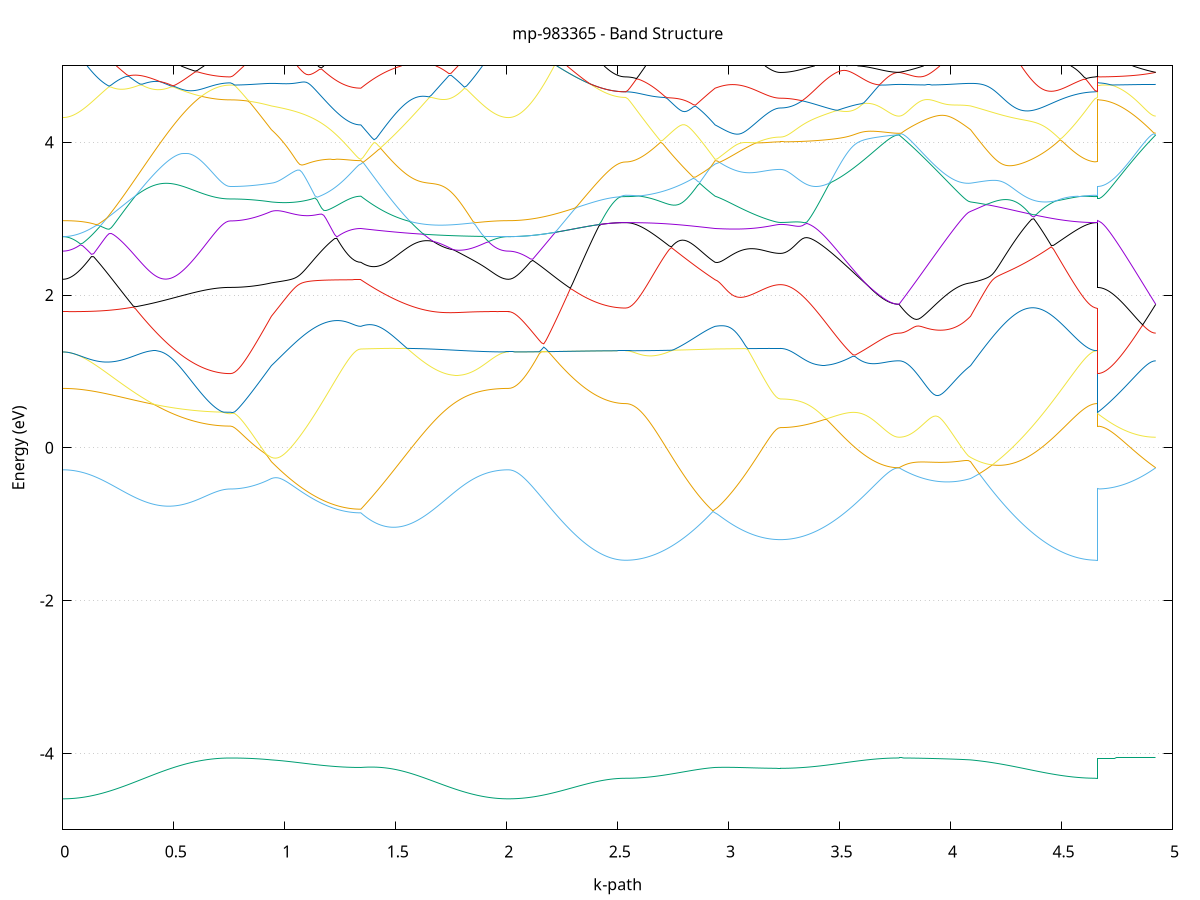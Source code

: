 set title 'mp-983365 - Band Structure'
set xlabel 'k-path'
set ylabel 'Energy (eV)'
set grid y
set yrange [-5:5]
set terminal png size 800,600
set output 'mp-983365_bands_gnuplot.png'
plot '-' using 1:2 with lines notitle, '-' using 1:2 with lines notitle, '-' using 1:2 with lines notitle, '-' using 1:2 with lines notitle, '-' using 1:2 with lines notitle, '-' using 1:2 with lines notitle, '-' using 1:2 with lines notitle, '-' using 1:2 with lines notitle, '-' using 1:2 with lines notitle, '-' using 1:2 with lines notitle, '-' using 1:2 with lines notitle, '-' using 1:2 with lines notitle, '-' using 1:2 with lines notitle, '-' using 1:2 with lines notitle, '-' using 1:2 with lines notitle, '-' using 1:2 with lines notitle, '-' using 1:2 with lines notitle, '-' using 1:2 with lines notitle, '-' using 1:2 with lines notitle, '-' using 1:2 with lines notitle, '-' using 1:2 with lines notitle, '-' using 1:2 with lines notitle, '-' using 1:2 with lines notitle, '-' using 1:2 with lines notitle, '-' using 1:2 with lines notitle, '-' using 1:2 with lines notitle, '-' using 1:2 with lines notitle, '-' using 1:2 with lines notitle, '-' using 1:2 with lines notitle, '-' using 1:2 with lines notitle, '-' using 1:2 with lines notitle, '-' using 1:2 with lines notitle, '-' using 1:2 with lines notitle, '-' using 1:2 with lines notitle, '-' using 1:2 with lines notitle, '-' using 1:2 with lines notitle, '-' using 1:2 with lines notitle, '-' using 1:2 with lines notitle, '-' using 1:2 with lines notitle, '-' using 1:2 with lines notitle, '-' using 1:2 with lines notitle, '-' using 1:2 with lines notitle, '-' using 1:2 with lines notitle, '-' using 1:2 with lines notitle, '-' using 1:2 with lines notitle, '-' using 1:2 with lines notitle, '-' using 1:2 with lines notitle, '-' using 1:2 with lines notitle
0.000000 -31.981162
0.009935 -31.981162
0.019869 -31.981162
0.029804 -31.981162
0.039739 -31.981162
0.049674 -31.981162
0.059608 -31.981062
0.069543 -31.981062
0.079478 -31.981062
0.089412 -31.981062
0.099347 -31.981062
0.109282 -31.981062
0.119217 -31.981062
0.129151 -31.980962
0.139086 -31.980962
0.149021 -31.980962
0.158955 -31.980962
0.168890 -31.980962
0.178825 -31.980862
0.188759 -31.980862
0.198694 -31.980862
0.208629 -31.980862
0.218564 -31.980762
0.228498 -31.980762
0.238433 -31.980762
0.248368 -31.980762
0.258302 -31.980662
0.268237 -31.980662
0.278172 -31.980662
0.288107 -31.980562
0.298041 -31.980562
0.307976 -31.980562
0.317911 -31.980462
0.327845 -31.980462
0.337780 -31.980462
0.347715 -31.980362
0.357650 -31.980362
0.367584 -31.980362
0.377519 -31.980262
0.387454 -31.980262
0.397388 -31.980262
0.407323 -31.980162
0.417258 -31.980162
0.427192 -31.980162
0.437127 -31.980062
0.447062 -31.980062
0.456997 -31.980062
0.466931 -31.979962
0.476866 -31.979962
0.486801 -31.979962
0.496735 -31.979962
0.506670 -31.979862
0.516605 -31.979862
0.526540 -31.979862
0.536474 -31.979762
0.546409 -31.979762
0.556344 -31.979762
0.566278 -31.979762
0.576213 -31.979762
0.586148 -31.979662
0.596083 -31.979662
0.606017 -31.979662
0.615952 -31.979662
0.625887 -31.979662
0.635821 -31.979662
0.645756 -31.979562
0.655691 -31.979562
0.665625 -31.979562
0.675560 -31.979562
0.685495 -31.979562
0.695430 -31.979562
0.705364 -31.979562
0.715299 -31.979562
0.725234 -31.979562
0.735168 -31.979562
0.745103 -31.979562
0.755038 -31.979562
0.755038 -31.979562
0.764765 -31.979562
0.774493 -31.979562
0.784220 -31.979562
0.793948 -31.979562
0.803675 -31.979562
0.813403 -31.979562
0.823130 -31.979562
0.832858 -31.979562
0.842585 -31.979562
0.852313 -31.979562
0.862040 -31.979562
0.871768 -31.979562
0.881495 -31.979562
0.891223 -31.979562
0.900951 -31.979562
0.910678 -31.979562
0.920406 -31.979562
0.930133 -31.979562
0.939861 -31.979562
0.939861 -31.979562
0.949695 -31.979562
0.959529 -31.979562
0.969363 -31.979562
0.979197 -31.979562
0.989032 -31.979562
0.998866 -31.979562
1.008700 -31.979562
1.018534 -31.979562
1.028369 -31.979562
1.038203 -31.979562
1.048037 -31.979562
1.057871 -31.979562
1.067705 -31.979562
1.077540 -31.979562
1.087374 -31.979562
1.097208 -31.979562
1.107042 -31.979562
1.116877 -31.979562
1.126711 -31.979662
1.136545 -31.979662
1.146379 -31.979662
1.156213 -31.979662
1.166048 -31.979662
1.175882 -31.979662
1.185716 -31.979662
1.195550 -31.979662
1.205384 -31.979662
1.215219 -31.979662
1.225053 -31.979662
1.234887 -31.979662
1.244721 -31.979662
1.254556 -31.979662
1.264390 -31.979662
1.274224 -31.979662
1.284058 -31.979662
1.293892 -31.979662
1.303727 -31.979662
1.313561 -31.979662
1.323395 -31.979662
1.333229 -31.979662
1.343064 -31.979662
1.343064 -31.979662
1.352983 -31.979662
1.362902 -31.979762
1.372821 -31.979762
1.382740 -31.979762
1.392659 -31.979762
1.402578 -31.979762
1.412498 -31.979762
1.422417 -31.979762
1.432336 -31.979862
1.442255 -31.979862
1.452174 -31.979862
1.462093 -31.979862
1.472012 -31.979862
1.481931 -31.979962
1.491851 -31.979962
1.501770 -31.979962
1.511689 -31.979962
1.521608 -31.980062
1.531527 -31.980062
1.541446 -31.980062
1.551365 -31.980062
1.561284 -31.980162
1.571204 -31.980162
1.581123 -31.980162
1.591042 -31.980162
1.600961 -31.980262
1.610880 -31.980262
1.620799 -31.980262
1.630718 -31.980362
1.640637 -31.980362
1.650557 -31.980362
1.660476 -31.980462
1.670395 -31.980462
1.680314 -31.980462
1.690233 -31.980462
1.700152 -31.980562
1.710071 -31.980562
1.719991 -31.980562
1.729910 -31.980662
1.739829 -31.980662
1.749748 -31.980662
1.759667 -31.980762
1.769586 -31.980762
1.779505 -31.980762
1.789424 -31.980762
1.799344 -31.980862
1.809263 -31.980862
1.819182 -31.980862
1.829101 -31.980862
1.839020 -31.980962
1.848939 -31.980962
1.858858 -31.980962
1.868778 -31.980962
1.878697 -31.980962
1.888616 -31.981062
1.898535 -31.981062
1.908454 -31.981062
1.918373 -31.981062
1.928292 -31.981062
1.938211 -31.981062
1.948131 -31.981062
1.958050 -31.981162
1.967969 -31.981162
1.977888 -31.981162
1.987807 -31.981162
1.997726 -31.981162
2.007645 -31.981162
2.007645 -31.981162
2.017613 -31.981162
2.027581 -31.981162
2.037549 -31.981162
2.047517 -31.981162
2.057485 -31.981062
2.067452 -31.981062
2.077420 -31.981062
2.087388 -31.981062
2.097356 -31.981062
2.107324 -31.980962
2.117292 -31.980962
2.127259 -31.980962
2.137227 -31.980962
2.147195 -31.980862
2.157163 -31.980862
2.167131 -31.980862
2.177099 -31.980762
2.187066 -31.980762
2.197034 -31.980662
2.207002 -31.980662
2.216970 -31.980662
2.226938 -31.980562
2.236906 -31.980562
2.246874 -31.980462
2.256841 -31.980462
2.266809 -31.980362
2.276777 -31.980362
2.286745 -31.980262
2.296713 -31.980262
2.306681 -31.980262
2.316648 -31.980162
2.326616 -31.980162
2.336584 -31.980062
2.346552 -31.980062
2.356520 -31.979962
2.366488 -31.979962
2.376455 -31.979962
2.386423 -31.979862
2.396391 -31.979862
2.406359 -31.979862
2.416327 -31.979762
2.426295 -31.979762
2.436263 -31.979762
2.446230 -31.979662
2.456198 -31.979662
2.466166 -31.979662
2.476134 -31.979662
2.486102 -31.979662
2.496070 -31.979662
2.506037 -31.979662
2.516005 -31.979562
2.525973 -31.979562
2.535941 -31.979562
2.535941 -31.979562
2.545775 -31.979562
2.555609 -31.979562
2.565444 -31.979562
2.575278 -31.979562
2.585112 -31.979562
2.594946 -31.979562
2.604780 -31.979562
2.614615 -31.979562
2.624449 -31.979562
2.634283 -31.979562
2.644117 -31.979562
2.653952 -31.979562
2.663786 -31.979562
2.673620 -31.979562
2.683454 -31.979562
2.693288 -31.979562
2.703123 -31.979562
2.712957 -31.979562
2.722791 -31.979562
2.732625 -31.979562
2.742460 -31.979562
2.752294 -31.979562
2.762128 -31.979562
2.771962 -31.979562
2.781796 -31.979562
2.791631 -31.979562
2.801465 -31.979562
2.811299 -31.979562
2.821133 -31.979662
2.830968 -31.979662
2.840802 -31.979662
2.850636 -31.979662
2.860470 -31.979662
2.870304 -31.979662
2.880139 -31.979662
2.889973 -31.979662
2.899807 -31.979662
2.909641 -31.979662
2.919476 -31.979662
2.929310 -31.979662
2.939144 -31.979662
2.939144 -31.979662
2.948968 -31.979662
2.958791 -31.979662
2.968615 -31.979762
2.978439 -31.979762
2.988262 -31.979762
2.998086 -31.979762
3.007910 -31.979762
3.017733 -31.979762
3.027557 -31.979762
3.037381 -31.979762
3.047204 -31.979762
3.057028 -31.979762
3.066851 -31.979762
3.076675 -31.979862
3.086499 -31.979862
3.096322 -31.979862
3.106146 -31.979862
3.115970 -31.979862
3.125793 -31.979862
3.135617 -31.979862
3.145441 -31.979862
3.155264 -31.979862
3.165088 -31.979862
3.174912 -31.979862
3.184735 -31.979862
3.194559 -31.979862
3.204383 -31.979862
3.214206 -31.979862
3.224030 -31.979862
3.233854 -31.979862
3.233854 -31.979862
3.243740 -31.979862
3.253627 -31.979862
3.263514 -31.979862
3.273401 -31.979862
3.283288 -31.979862
3.293175 -31.979862
3.303062 -31.979862
3.312949 -31.979862
3.322836 -31.979862
3.332723 -31.979862
3.342609 -31.979862
3.352496 -31.979862
3.362383 -31.979862
3.372270 -31.979862
3.382157 -31.979862
3.392044 -31.979862
3.401931 -31.979862
3.411818 -31.979762
3.421705 -31.979762
3.431592 -31.979762
3.441478 -31.979762
3.451365 -31.979762
3.461252 -31.979762
3.471139 -31.979762
3.481026 -31.979762
3.490913 -31.979762
3.500800 -31.979762
3.510687 -31.979662
3.520574 -31.979662
3.530460 -31.979662
3.540347 -31.979662
3.550234 -31.979662
3.560121 -31.979662
3.570008 -31.979662
3.579895 -31.979662
3.589782 -31.979662
3.599669 -31.979562
3.609556 -31.979562
3.619443 -31.979562
3.629329 -31.979562
3.639216 -31.979562
3.649103 -31.979562
3.658990 -31.979562
3.668877 -31.979562
3.678764 -31.979562
3.688651 -31.979562
3.698538 -31.979562
3.708425 -31.979562
3.718312 -31.979562
3.728198 -31.979562
3.738085 -31.979562
3.747972 -31.979562
3.757859 -31.979562
3.767746 -31.979562
3.767746 -31.979562
3.777515 -31.979562
3.787285 -31.979562
3.797054 -31.979562
3.806823 -31.979562
3.816593 -31.979562
3.826362 -31.979562
3.836131 -31.979562
3.845900 -31.979562
3.855670 -31.979562
3.865439 -31.979562
3.875208 -31.979562
3.884978 -31.979562
3.894747 -31.979562
3.904516 -31.979562
3.914286 -31.979562
3.924055 -31.979562
3.933824 -31.979562
3.943594 -31.979562
3.953363 -31.979562
3.963132 -31.979562
3.972901 -31.979562
3.982671 -31.979562
3.992440 -31.979562
4.002209 -31.979562
4.011979 -31.979562
4.021748 -31.979562
4.031517 -31.979562
4.041287 -31.979562
4.051056 -31.979562
4.060825 -31.979562
4.070595 -31.979562
4.080364 -31.979562
4.090133 -31.979562
4.090133 -31.979562
4.099964 -31.979562
4.109796 -31.979562
4.119627 -31.979562
4.129458 -31.979562
4.139290 -31.979562
4.149121 -31.979562
4.158952 -31.979562
4.168784 -31.979562
4.178615 -31.979562
4.188446 -31.979562
4.198277 -31.979562
4.208109 -31.979562
4.217940 -31.979562
4.227771 -31.979562
4.237603 -31.979562
4.247434 -31.979562
4.257265 -31.979562
4.267096 -31.979562
4.276928 -31.979562
4.286759 -31.979562
4.296590 -31.979562
4.306422 -31.979562
4.316253 -31.979562
4.326084 -31.979562
4.335916 -31.979562
4.345747 -31.979562
4.355578 -31.979562
4.365409 -31.979562
4.375241 -31.979562
4.385072 -31.979562
4.394903 -31.979562
4.404735 -31.979562
4.414566 -31.979562
4.424397 -31.979562
4.434229 -31.979562
4.444060 -31.979562
4.453891 -31.979562
4.463722 -31.979562
4.473554 -31.979562
4.483385 -31.979562
4.493216 -31.979562
4.503048 -31.979562
4.512879 -31.979562
4.522710 -31.979562
4.532541 -31.979562
4.542373 -31.979562
4.552204 -31.979562
4.562035 -31.979562
4.571867 -31.979562
4.581698 -31.979562
4.591529 -31.979562
4.601361 -31.979562
4.611192 -31.979562
4.621023 -31.979562
4.630854 -31.979562
4.640686 -31.979562
4.650517 -31.979562
4.660348 -31.979562
4.660348 -31.979562
4.670132 -31.979562
4.679915 -31.979562
4.689698 -31.979562
4.699481 -31.979562
4.709265 -31.979562
4.719048 -31.979562
4.728831 -31.979562
4.738614 -31.979562
4.748398 -31.979562
4.758181 -31.979562
4.767964 -31.979562
4.777747 -31.979562
4.787531 -31.979562
4.797314 -31.979562
4.807097 -31.979562
4.816880 -31.979562
4.826664 -31.979562
4.836447 -31.979562
4.846230 -31.979562
4.856013 -31.979562
4.865797 -31.979562
4.875580 -31.979562
4.885363 -31.979562
4.895146 -31.979562
4.904930 -31.979562
4.914713 -31.979562
4.924496 -31.979562
e
0.000000 -31.929962
0.009935 -31.929962
0.019869 -31.929962
0.029804 -31.929862
0.039739 -31.929862
0.049674 -31.929862
0.059608 -31.929862
0.069543 -31.929862
0.079478 -31.929762
0.089412 -31.929762
0.099347 -31.929762
0.109282 -31.929662
0.119217 -31.929662
0.129151 -31.929562
0.139086 -31.929562
0.149021 -31.929462
0.158955 -31.929362
0.168890 -31.929362
0.178825 -31.929262
0.188759 -31.929162
0.198694 -31.929162
0.208629 -31.929062
0.218564 -31.928962
0.228498 -31.928862
0.238433 -31.928762
0.248368 -31.928662
0.258302 -31.928562
0.268237 -31.928562
0.278172 -31.928462
0.288107 -31.928362
0.298041 -31.928262
0.307976 -31.928162
0.317911 -31.928062
0.327845 -31.927962
0.337780 -31.927762
0.347715 -31.927662
0.357650 -31.927562
0.367584 -31.927462
0.377519 -31.927362
0.387454 -31.927262
0.397388 -31.927162
0.407323 -31.927062
0.417258 -31.926962
0.427192 -31.926862
0.437127 -31.926762
0.447062 -31.926662
0.456997 -31.926562
0.466931 -31.926462
0.476866 -31.926362
0.486801 -31.926262
0.496735 -31.926162
0.506670 -31.926062
0.516605 -31.925962
0.526540 -31.925862
0.536474 -31.925762
0.546409 -31.925662
0.556344 -31.925662
0.566278 -31.925562
0.576213 -31.925462
0.586148 -31.925362
0.596083 -31.925362
0.606017 -31.925262
0.615952 -31.925162
0.625887 -31.925162
0.635821 -31.925062
0.645756 -31.925062
0.655691 -31.924962
0.665625 -31.924962
0.675560 -31.924862
0.685495 -31.924862
0.695430 -31.924862
0.705364 -31.924862
0.715299 -31.924762
0.725234 -31.924762
0.735168 -31.924762
0.745103 -31.924762
0.755038 -31.924762
0.755038 -31.924762
0.764765 -31.924762
0.774493 -31.924762
0.784220 -31.924762
0.793948 -31.924762
0.803675 -31.924762
0.813403 -31.924862
0.823130 -31.924862
0.832858 -31.924862
0.842585 -31.924962
0.852313 -31.924962
0.862040 -31.925062
0.871768 -31.925162
0.881495 -31.925162
0.891223 -31.925262
0.900951 -31.925362
0.910678 -31.925362
0.920406 -31.925462
0.930133 -31.925562
0.939861 -31.925662
0.939861 -31.925662
0.949695 -31.925762
0.959529 -31.925762
0.969363 -31.925862
0.979197 -31.925962
0.989032 -31.925962
0.998866 -31.926062
1.008700 -31.926162
1.018534 -31.926162
1.028369 -31.926262
1.038203 -31.926262
1.048037 -31.926362
1.057871 -31.926462
1.067705 -31.926462
1.077540 -31.926562
1.087374 -31.926562
1.097208 -31.926662
1.107042 -31.926662
1.116877 -31.926762
1.126711 -31.926762
1.136545 -31.926762
1.146379 -31.926862
1.156213 -31.926862
1.166048 -31.926962
1.175882 -31.926962
1.185716 -31.926962
1.195550 -31.927062
1.205384 -31.927062
1.215219 -31.927062
1.225053 -31.927162
1.234887 -31.927162
1.244721 -31.927162
1.254556 -31.927162
1.264390 -31.927162
1.274224 -31.927262
1.284058 -31.927262
1.293892 -31.927262
1.303727 -31.927262
1.313561 -31.927262
1.323395 -31.927262
1.333229 -31.927262
1.343064 -31.927262
1.343064 -31.927262
1.352983 -31.927062
1.362902 -31.926862
1.372821 -31.926762
1.382740 -31.926562
1.392659 -31.926362
1.402578 -31.926162
1.412498 -31.925962
1.422417 -31.925762
1.432336 -31.925562
1.442255 -31.925362
1.452174 -31.925162
1.462093 -31.924962
1.472012 -31.924762
1.481931 -31.924662
1.491851 -31.924762
1.501770 -31.924962
1.511689 -31.925062
1.521608 -31.925262
1.531527 -31.925462
1.541446 -31.925562
1.551365 -31.925762
1.561284 -31.925962
1.571204 -31.926062
1.581123 -31.926262
1.591042 -31.926362
1.600961 -31.926562
1.610880 -31.926662
1.620799 -31.926862
1.630718 -31.926962
1.640637 -31.927162
1.650557 -31.927262
1.660476 -31.927462
1.670395 -31.927562
1.680314 -31.927662
1.690233 -31.927862
1.700152 -31.927962
1.710071 -31.928062
1.719991 -31.928162
1.729910 -31.928262
1.739829 -31.928362
1.749748 -31.928562
1.759667 -31.928662
1.769586 -31.928762
1.779505 -31.928862
1.789424 -31.928962
1.799344 -31.928962
1.809263 -31.929062
1.819182 -31.929162
1.829101 -31.929262
1.839020 -31.929362
1.848939 -31.929362
1.858858 -31.929462
1.868778 -31.929562
1.878697 -31.929562
1.888616 -31.929662
1.898535 -31.929662
1.908454 -31.929762
1.918373 -31.929762
1.928292 -31.929762
1.938211 -31.929862
1.948131 -31.929862
1.958050 -31.929862
1.967969 -31.929862
1.977888 -31.929862
1.987807 -31.929962
1.997726 -31.929962
2.007645 -31.929962
2.007645 -31.929962
2.017613 -31.929962
2.027581 -31.929962
2.037549 -31.929962
2.047517 -31.929962
2.057485 -31.929962
2.067452 -31.929962
2.077420 -31.929962
2.087388 -31.929962
2.097356 -31.930062
2.107324 -31.930062
2.117292 -31.930062
2.127259 -31.930062
2.137227 -31.930162
2.147195 -31.930162
2.157163 -31.930162
2.167131 -31.930262
2.177099 -31.930262
2.187066 -31.930362
2.197034 -31.930362
2.207002 -31.930362
2.216970 -31.930462
2.226938 -31.930462
2.236906 -31.930562
2.246874 -31.930562
2.256841 -31.930562
2.266809 -31.930662
2.276777 -31.930662
2.286745 -31.930762
2.296713 -31.930762
2.306681 -31.930862
2.316648 -31.930862
2.326616 -31.930962
2.336584 -31.930962
2.346552 -31.930962
2.356520 -31.931062
2.366488 -31.931062
2.376455 -31.931162
2.386423 -31.931162
2.396391 -31.931162
2.406359 -31.931262
2.416327 -31.931262
2.426295 -31.931262
2.436263 -31.931362
2.446230 -31.931362
2.456198 -31.931362
2.466166 -31.931362
2.476134 -31.931362
2.486102 -31.931462
2.496070 -31.931462
2.506037 -31.931462
2.516005 -31.931462
2.525973 -31.931462
2.535941 -31.931462
2.535941 -31.931462
2.545775 -31.931462
2.555609 -31.931462
2.565444 -31.931462
2.575278 -31.931362
2.585112 -31.931362
2.594946 -31.931362
2.604780 -31.931262
2.614615 -31.931262
2.624449 -31.931262
2.634283 -31.931162
2.644117 -31.931062
2.653952 -31.931062
2.663786 -31.930962
2.673620 -31.930862
2.683454 -31.930862
2.693288 -31.930762
2.703123 -31.930662
2.712957 -31.930562
2.722791 -31.930462
2.732625 -31.930362
2.742460 -31.930262
2.752294 -31.930162
2.762128 -31.930062
2.771962 -31.929862
2.781796 -31.929762
2.791631 -31.929662
2.801465 -31.929462
2.811299 -31.929362
2.821133 -31.929262
2.830968 -31.929062
2.840802 -31.928962
2.850636 -31.928762
2.860470 -31.928662
2.870304 -31.928462
2.880139 -31.928262
2.889973 -31.928162
2.899807 -31.927962
2.909641 -31.927762
2.919476 -31.927662
2.929310 -31.927462
2.939144 -31.927262
2.939144 -31.927262
2.948968 -31.927162
2.958791 -31.927062
2.968615 -31.927062
2.978439 -31.926962
2.988262 -31.926862
2.998086 -31.926762
3.007910 -31.926662
3.017733 -31.926562
3.027557 -31.926562
3.037381 -31.926462
3.047204 -31.926362
3.057028 -31.926262
3.066851 -31.926162
3.076675 -31.926062
3.086499 -31.925962
3.096322 -31.925862
3.106146 -31.925762
3.115970 -31.925662
3.125793 -31.925662
3.135617 -31.925562
3.145441 -31.925462
3.155264 -31.925362
3.165088 -31.925262
3.174912 -31.925162
3.184735 -31.925062
3.194559 -31.925062
3.204383 -31.924962
3.214206 -31.924862
3.224030 -31.924862
3.233854 -31.924762
3.233854 -31.924762
3.243740 -31.924762
3.253627 -31.924762
3.263514 -31.924762
3.273401 -31.924762
3.283288 -31.924762
3.293175 -31.924762
3.303062 -31.924762
3.312949 -31.924762
3.322836 -31.924762
3.332723 -31.924762
3.342609 -31.924762
3.352496 -31.924762
3.362383 -31.924762
3.372270 -31.924762
3.382157 -31.924762
3.392044 -31.924762
3.401931 -31.924762
3.411818 -31.924762
3.421705 -31.924762
3.431592 -31.924762
3.441478 -31.924762
3.451365 -31.924762
3.461252 -31.924762
3.471139 -31.924762
3.481026 -31.924762
3.490913 -31.924762
3.500800 -31.924762
3.510687 -31.924762
3.520574 -31.924762
3.530460 -31.924762
3.540347 -31.924762
3.550234 -31.924762
3.560121 -31.924762
3.570008 -31.924762
3.579895 -31.924762
3.589782 -31.924762
3.599669 -31.924762
3.609556 -31.924762
3.619443 -31.924762
3.629329 -31.924762
3.639216 -31.924762
3.649103 -31.924762
3.658990 -31.924762
3.668877 -31.924762
3.678764 -31.924762
3.688651 -31.924762
3.698538 -31.924762
3.708425 -31.924762
3.718312 -31.924762
3.728198 -31.924762
3.738085 -31.924762
3.747972 -31.924762
3.757859 -31.924762
3.767746 -31.924762
3.767746 -31.924762
3.777515 -31.924762
3.787285 -31.924762
3.797054 -31.924762
3.806823 -31.924762
3.816593 -31.924762
3.826362 -31.924762
3.836131 -31.924762
3.845900 -31.924762
3.855670 -31.924762
3.865439 -31.924862
3.875208 -31.924862
3.884978 -31.924862
3.894747 -31.924862
3.904516 -31.924862
3.914286 -31.924962
3.924055 -31.924962
3.933824 -31.924962
3.943594 -31.925062
3.953363 -31.925062
3.963132 -31.925062
3.972901 -31.925162
3.982671 -31.925162
3.992440 -31.925162
4.002209 -31.925262
4.011979 -31.925262
4.021748 -31.925362
4.031517 -31.925362
4.041287 -31.925462
4.051056 -31.925462
4.060825 -31.925562
4.070595 -31.925562
4.080364 -31.925662
4.090133 -31.925662
4.090133 -31.925662
4.099964 -31.925762
4.109796 -31.925862
4.119627 -31.925962
4.129458 -31.926062
4.139290 -31.926162
4.149121 -31.926362
4.158952 -31.926462
4.168784 -31.926562
4.178615 -31.926662
4.188446 -31.926762
4.198277 -31.926962
4.208109 -31.927062
4.217940 -31.927162
4.227771 -31.927362
4.237603 -31.927462
4.247434 -31.927562
4.257265 -31.927762
4.267096 -31.927862
4.276928 -31.927962
4.286759 -31.928162
4.296590 -31.928262
4.306422 -31.928462
4.316253 -31.928562
4.326084 -31.928662
4.335916 -31.928862
4.345747 -31.928962
4.355578 -31.929062
4.365409 -31.929262
4.375241 -31.929362
4.385072 -31.929462
4.394903 -31.929562
4.404735 -31.929762
4.414566 -31.929862
4.424397 -31.929962
4.434229 -31.930062
4.444060 -31.930162
4.453891 -31.930262
4.463722 -31.930362
4.473554 -31.930462
4.483385 -31.930562
4.493216 -31.930662
4.503048 -31.930762
4.512879 -31.930862
4.522710 -31.930962
4.532541 -31.930962
4.542373 -31.931062
4.552204 -31.931162
4.562035 -31.931162
4.571867 -31.931262
4.581698 -31.931262
4.591529 -31.931362
4.601361 -31.931362
4.611192 -31.931362
4.621023 -31.931362
4.630854 -31.931462
4.640686 -31.931462
4.650517 -31.931462
4.660348 -31.931462
4.660348 -31.924762
4.670132 -31.924762
4.679915 -31.924762
4.689698 -31.924762
4.699481 -31.924762
4.709265 -31.924762
4.719048 -31.924762
4.728831 -31.924762
4.738614 -31.924762
4.748398 -31.924762
4.758181 -31.924762
4.767964 -31.924762
4.777747 -31.924762
4.787531 -31.924762
4.797314 -31.924762
4.807097 -31.924762
4.816880 -31.924762
4.826664 -31.924762
4.836447 -31.924762
4.846230 -31.924762
4.856013 -31.924762
4.865797 -31.924762
4.875580 -31.924762
4.885363 -31.924762
4.895146 -31.924762
4.904930 -31.924762
4.914713 -31.924762
4.924496 -31.924762
e
0.000000 -31.918162
0.009935 -31.918162
0.019869 -31.918162
0.029804 -31.918162
0.039739 -31.918162
0.049674 -31.918262
0.059608 -31.918262
0.069543 -31.918262
0.079478 -31.918362
0.089412 -31.918362
0.099347 -31.918462
0.109282 -31.918462
0.119217 -31.918562
0.129151 -31.918662
0.139086 -31.918662
0.149021 -31.918762
0.158955 -31.918862
0.168890 -31.918962
0.178825 -31.919062
0.188759 -31.919162
0.198694 -31.919262
0.208629 -31.919362
0.218564 -31.919462
0.228498 -31.919562
0.238433 -31.919662
0.248368 -31.919762
0.258302 -31.919862
0.268237 -31.919962
0.278172 -31.920162
0.288107 -31.920262
0.298041 -31.920362
0.307976 -31.920562
0.317911 -31.920662
0.327845 -31.920762
0.337780 -31.920862
0.347715 -31.921062
0.357650 -31.921162
0.367584 -31.921362
0.377519 -31.921462
0.387454 -31.921562
0.397388 -31.921762
0.407323 -31.921862
0.417258 -31.921962
0.427192 -31.922162
0.437127 -31.922262
0.447062 -31.922362
0.456997 -31.922562
0.466931 -31.922662
0.476866 -31.922762
0.486801 -31.922862
0.496735 -31.923062
0.506670 -31.923162
0.516605 -31.923262
0.526540 -31.923362
0.536474 -31.923462
0.546409 -31.923562
0.556344 -31.923662
0.566278 -31.923762
0.576213 -31.923862
0.586148 -31.923962
0.596083 -31.924062
0.606017 -31.924162
0.615952 -31.924162
0.625887 -31.924262
0.635821 -31.924362
0.645756 -31.924362
0.655691 -31.924462
0.665625 -31.924462
0.675560 -31.924562
0.685495 -31.924562
0.695430 -31.924662
0.705364 -31.924662
0.715299 -31.924662
0.725234 -31.924662
0.735168 -31.924762
0.745103 -31.924762
0.755038 -31.924762
0.755038 -31.924762
0.764765 -31.924762
0.774493 -31.924762
0.784220 -31.924762
0.793948 -31.924762
0.803675 -31.924662
0.813403 -31.924662
0.823130 -31.924662
0.832858 -31.924562
0.842585 -31.924562
0.852313 -31.924462
0.862040 -31.924462
0.871768 -31.924362
0.881495 -31.924362
0.891223 -31.924262
0.900951 -31.924162
0.910678 -31.924062
0.920406 -31.924062
0.930133 -31.923962
0.939861 -31.923862
0.939861 -31.923862
0.949695 -31.923762
0.959529 -31.923662
0.969363 -31.923662
0.979197 -31.923562
0.989032 -31.923562
0.998866 -31.923462
1.008700 -31.923362
1.018534 -31.923362
1.028369 -31.923262
1.038203 -31.923162
1.048037 -31.923162
1.057871 -31.923062
1.067705 -31.923062
1.077540 -31.922962
1.087374 -31.922962
1.097208 -31.922862
1.107042 -31.922862
1.116877 -31.922762
1.126711 -31.922762
1.136545 -31.922662
1.146379 -31.922662
1.156213 -31.922562
1.166048 -31.922562
1.175882 -31.922562
1.185716 -31.922462
1.195550 -31.922462
1.205384 -31.922462
1.215219 -31.922362
1.225053 -31.922362
1.234887 -31.922362
1.244721 -31.922262
1.254556 -31.922262
1.264390 -31.922262
1.274224 -31.922262
1.284058 -31.922262
1.293892 -31.922262
1.303727 -31.922162
1.313561 -31.922162
1.323395 -31.922162
1.333229 -31.922162
1.343064 -31.922162
1.343064 -31.922162
1.352983 -31.922362
1.362902 -31.922562
1.372821 -31.922662
1.382740 -31.922862
1.392659 -31.923062
1.402578 -31.923162
1.412498 -31.923362
1.422417 -31.923562
1.432336 -31.923762
1.442255 -31.923862
1.452174 -31.924062
1.462093 -31.924262
1.472012 -31.924462
1.481931 -31.924562
1.491851 -31.924462
1.501770 -31.924262
1.511689 -31.924062
1.521608 -31.923862
1.531527 -31.923662
1.541446 -31.923462
1.551365 -31.923262
1.561284 -31.923062
1.571204 -31.922862
1.581123 -31.922762
1.591042 -31.922562
1.600961 -31.922362
1.610880 -31.922162
1.620799 -31.921962
1.630718 -31.921862
1.640637 -31.921662
1.650557 -31.921462
1.660476 -31.921362
1.670395 -31.921162
1.680314 -31.920962
1.690233 -31.920862
1.700152 -31.920662
1.710071 -31.920562
1.719991 -31.920362
1.729910 -31.920262
1.739829 -31.920062
1.749748 -31.919962
1.759667 -31.919862
1.769586 -31.919762
1.779505 -31.919562
1.789424 -31.919462
1.799344 -31.919362
1.809263 -31.919262
1.819182 -31.919162
1.829101 -31.919062
1.839020 -31.918962
1.848939 -31.918862
1.858858 -31.918762
1.868778 -31.918662
1.878697 -31.918662
1.888616 -31.918562
1.898535 -31.918462
1.908454 -31.918462
1.918373 -31.918362
1.928292 -31.918362
1.938211 -31.918262
1.948131 -31.918262
1.958050 -31.918262
1.967969 -31.918162
1.977888 -31.918162
1.987807 -31.918162
1.997726 -31.918162
2.007645 -31.918162
2.007645 -31.918162
2.017613 -31.918162
2.027581 -31.918162
2.037549 -31.918162
2.047517 -31.918162
2.057485 -31.918162
2.067452 -31.918162
2.077420 -31.918162
2.087388 -31.918162
2.097356 -31.918162
2.107324 -31.918162
2.117292 -31.918162
2.127259 -31.918162
2.137227 -31.918162
2.147195 -31.918162
2.157163 -31.918162
2.167131 -31.918162
2.177099 -31.918162
2.187066 -31.918162
2.197034 -31.918162
2.207002 -31.918162
2.216970 -31.918162
2.226938 -31.918162
2.236906 -31.918162
2.246874 -31.918162
2.256841 -31.918162
2.266809 -31.918162
2.276777 -31.918162
2.286745 -31.918162
2.296713 -31.918162
2.306681 -31.918162
2.316648 -31.918162
2.326616 -31.918162
2.336584 -31.918162
2.346552 -31.918162
2.356520 -31.918162
2.366488 -31.918162
2.376455 -31.918162
2.386423 -31.918162
2.396391 -31.918162
2.406359 -31.918162
2.416327 -31.918162
2.426295 -31.918162
2.436263 -31.918162
2.446230 -31.918162
2.456198 -31.918162
2.466166 -31.918162
2.476134 -31.918162
2.486102 -31.918162
2.496070 -31.918162
2.506037 -31.918162
2.516005 -31.918162
2.525973 -31.918162
2.535941 -31.918162
2.535941 -31.918162
2.545775 -31.918162
2.555609 -31.918162
2.565444 -31.918262
2.575278 -31.918262
2.585112 -31.918262
2.594946 -31.918262
2.604780 -31.918362
2.614615 -31.918362
2.624449 -31.918462
2.634283 -31.918462
2.644117 -31.918562
2.653952 -31.918562
2.663786 -31.918662
2.673620 -31.918762
2.683454 -31.918762
2.693288 -31.918862
2.703123 -31.918962
2.712957 -31.919062
2.722791 -31.919162
2.732625 -31.919262
2.742460 -31.919362
2.752294 -31.919462
2.762128 -31.919562
2.771962 -31.919662
2.781796 -31.919862
2.791631 -31.919962
2.801465 -31.920062
2.811299 -31.920162
2.821133 -31.920362
2.830968 -31.920462
2.840802 -31.920662
2.850636 -31.920762
2.860470 -31.920962
2.870304 -31.921062
2.880139 -31.921262
2.889973 -31.921362
2.899807 -31.921562
2.909641 -31.921662
2.919476 -31.921862
2.929310 -31.922062
2.939144 -31.922162
2.939144 -31.922162
2.948968 -31.922262
2.958791 -31.922362
2.968615 -31.922362
2.978439 -31.922462
2.988262 -31.922562
2.998086 -31.922662
3.007910 -31.922662
3.017733 -31.922762
3.027557 -31.922862
3.037381 -31.922962
3.047204 -31.923062
3.057028 -31.923062
3.066851 -31.923162
3.076675 -31.923262
3.086499 -31.923362
3.096322 -31.923462
3.106146 -31.923462
3.115970 -31.923562
3.125793 -31.923662
3.135617 -31.923762
3.145441 -31.923862
3.155264 -31.923862
3.165088 -31.923962
3.174912 -31.924062
3.184735 -31.924162
3.194559 -31.924262
3.204383 -31.924262
3.214206 -31.924362
3.224030 -31.924462
3.233854 -31.924462
3.233854 -31.924462
3.243740 -31.924462
3.253627 -31.924462
3.263514 -31.924462
3.273401 -31.924462
3.283288 -31.924462
3.293175 -31.924462
3.303062 -31.924462
3.312949 -31.924462
3.322836 -31.924462
3.332723 -31.924462
3.342609 -31.924462
3.352496 -31.924462
3.362383 -31.924462
3.372270 -31.924462
3.382157 -31.924462
3.392044 -31.924462
3.401931 -31.924462
3.411818 -31.924562
3.421705 -31.924562
3.431592 -31.924562
3.441478 -31.924562
3.451365 -31.924562
3.461252 -31.924562
3.471139 -31.924562
3.481026 -31.924562
3.490913 -31.924562
3.500800 -31.924562
3.510687 -31.924562
3.520574 -31.924562
3.530460 -31.924662
3.540347 -31.924662
3.550234 -31.924662
3.560121 -31.924662
3.570008 -31.924662
3.579895 -31.924662
3.589782 -31.924662
3.599669 -31.924662
3.609556 -31.924662
3.619443 -31.924662
3.629329 -31.924662
3.639216 -31.924662
3.649103 -31.924662
3.658990 -31.924762
3.668877 -31.924762
3.678764 -31.924762
3.688651 -31.924762
3.698538 -31.924762
3.708425 -31.924762
3.718312 -31.924762
3.728198 -31.924762
3.738085 -31.924762
3.747972 -31.924762
3.757859 -31.924762
3.767746 -31.924762
3.767746 -31.924762
3.777515 -31.924762
3.787285 -31.924762
3.797054 -31.924762
3.806823 -31.924762
3.816593 -31.924762
3.826362 -31.924762
3.836131 -31.924662
3.845900 -31.924662
3.855670 -31.924662
3.865439 -31.924662
3.875208 -31.924662
3.884978 -31.924662
3.894747 -31.924562
3.904516 -31.924562
3.914286 -31.924562
3.924055 -31.924562
3.933824 -31.924462
3.943594 -31.924462
3.953363 -31.924462
3.963132 -31.924362
3.972901 -31.924362
3.982671 -31.924362
3.992440 -31.924262
4.002209 -31.924262
4.011979 -31.924262
4.021748 -31.924162
4.031517 -31.924162
4.041287 -31.924062
4.051056 -31.924062
4.060825 -31.923962
4.070595 -31.923962
4.080364 -31.923862
4.090133 -31.923862
4.090133 -31.923862
4.099964 -31.923762
4.109796 -31.923662
4.119627 -31.923562
4.129458 -31.923462
4.139290 -31.923362
4.149121 -31.923262
4.158952 -31.923062
4.168784 -31.922962
4.178615 -31.922862
4.188446 -31.922762
4.198277 -31.922662
4.208109 -31.922462
4.217940 -31.922362
4.227771 -31.922262
4.237603 -31.922062
4.247434 -31.921962
4.257265 -31.921862
4.267096 -31.921662
4.276928 -31.921562
4.286759 -31.921462
4.296590 -31.921262
4.306422 -31.921162
4.316253 -31.921062
4.326084 -31.920862
4.335916 -31.920762
4.345747 -31.920662
4.355578 -31.920462
4.365409 -31.920362
4.375241 -31.920262
4.385072 -31.920162
4.394903 -31.919962
4.404735 -31.919862
4.414566 -31.919762
4.424397 -31.919662
4.434229 -31.919562
4.444060 -31.919462
4.453891 -31.919362
4.463722 -31.919262
4.473554 -31.919162
4.483385 -31.919062
4.493216 -31.918962
4.503048 -31.918862
4.512879 -31.918762
4.522710 -31.918762
4.532541 -31.918662
4.542373 -31.918562
4.552204 -31.918562
4.562035 -31.918462
4.571867 -31.918462
4.581698 -31.918362
4.591529 -31.918362
4.601361 -31.918262
4.611192 -31.918262
4.621023 -31.918262
4.630854 -31.918262
4.640686 -31.918162
4.650517 -31.918162
4.660348 -31.918162
4.660348 -31.924762
4.670132 -31.924762
4.679915 -31.924762
4.689698 -31.924762
4.699481 -31.924762
4.709265 -31.924762
4.719048 -31.924762
4.728831 -31.924762
4.738614 -31.924762
4.748398 -31.924762
4.758181 -31.924762
4.767964 -31.924762
4.777747 -31.924762
4.787531 -31.924762
4.797314 -31.924762
4.807097 -31.924762
4.816880 -31.924762
4.826664 -31.924762
4.836447 -31.924762
4.846230 -31.924762
4.856013 -31.924762
4.865797 -31.924762
4.875580 -31.924762
4.885363 -31.924762
4.895146 -31.924762
4.904930 -31.924762
4.914713 -31.924762
4.924496 -31.924762
e
0.000000 -15.583162
0.009935 -15.583162
0.019869 -15.583162
0.029804 -15.583162
0.039739 -15.583262
0.049674 -15.583262
0.059608 -15.583362
0.069543 -15.583362
0.079478 -15.583462
0.089412 -15.583462
0.099347 -15.583562
0.109282 -15.583662
0.119217 -15.583762
0.129151 -15.583862
0.139086 -15.584062
0.149021 -15.584162
0.158955 -15.584262
0.168890 -15.584462
0.178825 -15.584562
0.188759 -15.584762
0.198694 -15.584962
0.208629 -15.585162
0.218564 -15.585362
0.228498 -15.585562
0.238433 -15.585862
0.248368 -15.586062
0.258302 -15.586262
0.268237 -15.586562
0.278172 -15.586862
0.288107 -15.587162
0.298041 -15.587362
0.307976 -15.587662
0.317911 -15.588062
0.327845 -15.588362
0.337780 -15.588662
0.347715 -15.588962
0.357650 -15.589362
0.367584 -15.589662
0.377519 -15.589962
0.387454 -15.590362
0.397388 -15.590662
0.407323 -15.591062
0.417258 -15.591462
0.427192 -15.591762
0.437127 -15.592162
0.447062 -15.592462
0.456997 -15.592862
0.466931 -15.593162
0.476866 -15.593562
0.486801 -15.593862
0.496735 -15.594262
0.506670 -15.594562
0.516605 -15.594962
0.526540 -15.595262
0.536474 -15.595562
0.546409 -15.595862
0.556344 -15.596162
0.566278 -15.596462
0.576213 -15.596762
0.586148 -15.596962
0.596083 -15.597262
0.606017 -15.597462
0.615952 -15.597662
0.625887 -15.597962
0.635821 -15.598162
0.645756 -15.598262
0.655691 -15.598462
0.665625 -15.598662
0.675560 -15.598762
0.685495 -15.598862
0.695430 -15.599062
0.705364 -15.599062
0.715299 -15.599162
0.725234 -15.599262
0.735168 -15.599262
0.745103 -15.599262
0.755038 -15.599362
0.755038 -15.599362
0.764765 -15.599262
0.774493 -15.599162
0.784220 -15.599062
0.793948 -15.598762
0.803675 -15.598462
0.813403 -15.598162
0.823130 -15.597662
0.832858 -15.597162
0.842585 -15.596662
0.852313 -15.596062
0.862040 -15.595362
0.871768 -15.594662
0.881495 -15.593862
0.891223 -15.593062
0.900951 -15.592162
0.910678 -15.591262
0.920406 -15.590262
0.930133 -15.589262
0.939861 -15.588262
0.939861 -15.588262
0.949695 -15.587462
0.959529 -15.586662
0.969363 -15.585862
0.979197 -15.585062
0.989032 -15.584162
0.998866 -15.583362
1.008700 -15.582462
1.018534 -15.581562
1.028369 -15.580762
1.038203 -15.579862
1.048037 -15.578962
1.057871 -15.578062
1.067705 -15.577162
1.077540 -15.576262
1.087374 -15.575462
1.097208 -15.574562
1.107042 -15.573762
1.116877 -15.572862
1.126711 -15.572062
1.136545 -15.571262
1.146379 -15.570562
1.156213 -15.569762
1.166048 -15.569062
1.175882 -15.568362
1.185716 -15.567762
1.195550 -15.567062
1.205384 -15.566462
1.215219 -15.565962
1.225053 -15.565362
1.234887 -15.564962
1.244721 -15.564462
1.254556 -15.564062
1.264390 -15.563662
1.274224 -15.563362
1.284058 -15.563062
1.293892 -15.562862
1.303727 -15.562662
1.313561 -15.562462
1.323395 -15.562362
1.333229 -15.562362
1.343064 -15.562262
1.343064 -15.562262
1.352983 -15.563062
1.362902 -15.563762
1.372821 -15.564562
1.382740 -15.565262
1.392659 -15.566062
1.402578 -15.566762
1.412498 -15.567562
1.422417 -15.568262
1.432336 -15.568962
1.442255 -15.569662
1.452174 -15.570462
1.462093 -15.571162
1.472012 -15.571762
1.481931 -15.572462
1.491851 -15.573162
1.501770 -15.573762
1.511689 -15.574462
1.521608 -15.575062
1.531527 -15.575662
1.541446 -15.576162
1.551365 -15.576762
1.561284 -15.577262
1.571204 -15.577862
1.581123 -15.578362
1.591042 -15.578762
1.600961 -15.579262
1.610880 -15.579662
1.620799 -15.580062
1.630718 -15.580462
1.640637 -15.580862
1.650557 -15.581162
1.660476 -15.581562
1.670395 -15.581862
1.680314 -15.582162
1.690233 -15.582362
1.700152 -15.582562
1.710071 -15.582762
1.719991 -15.582962
1.729910 -15.583162
1.739829 -15.583262
1.749748 -15.583462
1.759667 -15.583562
1.769586 -15.583662
1.779505 -15.583662
1.789424 -15.583762
1.799344 -15.583762
1.809263 -15.583762
1.819182 -15.583862
1.829101 -15.583862
1.839020 -15.583762
1.848939 -15.583762
1.858858 -15.583762
1.868778 -15.583662
1.878697 -15.583662
1.888616 -15.583562
1.898535 -15.583562
1.908454 -15.583462
1.918373 -15.583462
1.928292 -15.583362
1.938211 -15.583362
1.948131 -15.583262
1.958050 -15.583262
1.967969 -15.583262
1.977888 -15.583162
1.987807 -15.583162
1.997726 -15.583162
2.007645 -15.583162
2.007645 -15.583162
2.017613 -15.583162
2.027581 -15.583062
2.037549 -15.582962
2.047517 -15.582762
2.057485 -15.582562
2.067452 -15.582262
2.077420 -15.581962
2.087388 -15.581562
2.097356 -15.581162
2.107324 -15.580662
2.117292 -15.580162
2.127259 -15.579562
2.137227 -15.578962
2.147195 -15.578362
2.157163 -15.577662
2.167131 -15.576962
2.177099 -15.576162
2.187066 -15.575362
2.197034 -15.574462
2.207002 -15.573562
2.216970 -15.572662
2.226938 -15.571662
2.236906 -15.570662
2.246874 -15.569662
2.256841 -15.568662
2.266809 -15.567562
2.276777 -15.566462
2.286745 -15.565362
2.296713 -15.564162
2.306681 -15.563062
2.316648 -15.561862
2.326616 -15.560762
2.336584 -15.559562
2.346552 -15.558462
2.356520 -15.557262
2.366488 -15.556162
2.376455 -15.554962
2.386423 -15.553862
2.396391 -15.552762
2.406359 -15.551762
2.416327 -15.550762
2.426295 -15.549762
2.436263 -15.548862
2.446230 -15.548062
2.456198 -15.547562
2.466166 -15.547862
2.476134 -15.548062
2.486102 -15.548162
2.496070 -15.548362
2.506037 -15.548462
2.516005 -15.548562
2.525973 -15.548562
2.535941 -15.548662
2.535941 -15.548662
2.545775 -15.548562
2.555609 -15.548562
2.565444 -15.548462
2.575278 -15.548362
2.585112 -15.548162
2.594946 -15.548062
2.604780 -15.547862
2.614615 -15.547562
2.624449 -15.547262
2.634283 -15.546962
2.644117 -15.546662
2.653952 -15.546262
2.663786 -15.546062
2.673620 -15.546462
2.683454 -15.546762
2.693288 -15.547162
2.703123 -15.547562
2.712957 -15.547962
2.722791 -15.548362
2.732625 -15.548862
2.742460 -15.549362
2.752294 -15.549862
2.762128 -15.550362
2.771962 -15.550862
2.781796 -15.551462
2.791631 -15.552062
2.801465 -15.552662
2.811299 -15.553262
2.821133 -15.553862
2.830968 -15.554562
2.840802 -15.555162
2.850636 -15.555862
2.860470 -15.556562
2.870304 -15.557262
2.880139 -15.557962
2.889973 -15.558662
2.899807 -15.559362
2.909641 -15.560062
2.919476 -15.560862
2.929310 -15.561562
2.939144 -15.562262
2.939144 -15.562262
2.948968 -15.562662
2.958791 -15.563062
2.968615 -15.563462
2.978439 -15.563862
2.988262 -15.564362
2.998086 -15.564762
3.007910 -15.565262
3.017733 -15.565762
3.027557 -15.566262
3.037381 -15.566762
3.047204 -15.567262
3.057028 -15.567762
3.066851 -15.568162
3.076675 -15.568662
3.086499 -15.569162
3.096322 -15.569562
3.106146 -15.569962
3.115970 -15.570362
3.125793 -15.570762
3.135617 -15.571162
3.145441 -15.571462
3.155264 -15.571762
3.165088 -15.571962
3.174912 -15.572262
3.184735 -15.572462
3.194559 -15.572562
3.204383 -15.572662
3.214206 -15.572762
3.224030 -15.572862
3.233854 -15.572862
3.233854 -15.572862
3.243740 -15.572862
3.253627 -15.572962
3.263514 -15.573062
3.273401 -15.573262
3.283288 -15.573462
3.293175 -15.573662
3.303062 -15.573962
3.312949 -15.574262
3.322836 -15.574662
3.332723 -15.575062
3.342609 -15.575462
3.352496 -15.575962
3.362383 -15.576462
3.372270 -15.577062
3.382157 -15.577562
3.392044 -15.578162
3.401931 -15.578862
3.411818 -15.579562
3.421705 -15.580262
3.431592 -15.580962
3.441478 -15.581662
3.451365 -15.582462
3.461252 -15.583162
3.471139 -15.583962
3.481026 -15.584762
3.490913 -15.585562
3.500800 -15.586362
3.510687 -15.587162
3.520574 -15.587862
3.530460 -15.588662
3.540347 -15.589462
3.550234 -15.590162
3.560121 -15.590962
3.570008 -15.591662
3.579895 -15.592362
3.589782 -15.593062
3.599669 -15.593662
3.609556 -15.594362
3.619443 -15.594962
3.629329 -15.595462
3.639216 -15.596062
3.649103 -15.596562
3.658990 -15.596962
3.668877 -15.597462
3.678764 -15.597862
3.688651 -15.598162
3.698538 -15.598462
3.708425 -15.598762
3.718312 -15.599062
3.728198 -15.599262
3.738085 -15.599362
3.747972 -15.599462
3.757859 -15.599562
3.767746 -15.599562
3.767746 -15.599562
3.777515 -15.599562
3.787285 -15.599562
3.797054 -15.599462
3.806823 -15.599462
3.816593 -15.599362
3.826362 -15.599262
3.836131 -15.599162
3.845900 -15.598962
3.855670 -15.598862
3.865439 -15.598662
3.875208 -15.598462
3.884978 -15.598162
3.894747 -15.597962
3.904516 -15.597662
3.914286 -15.597362
3.924055 -15.596962
3.933824 -15.596662
3.943594 -15.596262
3.953363 -15.595862
3.963132 -15.595362
3.972901 -15.594962
3.982671 -15.594462
3.992440 -15.593962
4.002209 -15.593462
4.011979 -15.592962
4.021748 -15.592362
4.031517 -15.591862
4.041287 -15.591262
4.051056 -15.590662
4.060825 -15.590062
4.070595 -15.589462
4.080364 -15.588862
4.090133 -15.588262
4.090133 -15.588262
4.099964 -15.587162
4.109796 -15.586062
4.119627 -15.584862
4.129458 -15.583662
4.139290 -15.582462
4.149121 -15.581262
4.158952 -15.580062
4.168784 -15.578762
4.178615 -15.577562
4.188446 -15.576362
4.198277 -15.575062
4.208109 -15.573762
4.217940 -15.572562
4.227771 -15.571362
4.237603 -15.570062
4.247434 -15.568862
4.257265 -15.567662
4.267096 -15.566562
4.276928 -15.565362
4.286759 -15.564262
4.296590 -15.563162
4.306422 -15.562062
4.316253 -15.561062
4.326084 -15.559962
4.335916 -15.559062
4.345747 -15.558062
4.355578 -15.557162
4.365409 -15.556262
4.375241 -15.555362
4.385072 -15.554562
4.394903 -15.553762
4.404735 -15.553062
4.414566 -15.552362
4.424397 -15.551662
4.434229 -15.550962
4.444060 -15.550362
4.453891 -15.549762
4.463722 -15.549662
4.473554 -15.549662
4.483385 -15.549562
4.493216 -15.549462
4.503048 -15.549362
4.512879 -15.549262
4.522710 -15.549262
4.532541 -15.549162
4.542373 -15.549062
4.552204 -15.549062
4.562035 -15.548962
4.571867 -15.548862
4.581698 -15.548862
4.591529 -15.548762
4.601361 -15.548762
4.611192 -15.548662
4.621023 -15.548662
4.630854 -15.548662
4.640686 -15.548662
4.650517 -15.548662
4.660348 -15.548662
4.660348 -15.599362
4.670132 -15.599362
4.679915 -15.599362
4.689698 -15.599362
4.699481 -15.599362
4.709265 -15.599362
4.719048 -15.599362
4.728831 -15.599362
4.738614 -15.599362
4.748398 -15.599362
4.758181 -15.599362
4.767964 -15.599362
4.777747 -15.599462
4.787531 -15.599462
4.797314 -15.599462
4.807097 -15.599462
4.816880 -15.599462
4.826664 -15.599462
4.836447 -15.599462
4.846230 -15.599462
4.856013 -15.599562
4.865797 -15.599562
4.875580 -15.599562
4.885363 -15.599562
4.895146 -15.599562
4.904930 -15.599562
4.914713 -15.599562
4.924496 -15.599562
e
0.000000 -15.514662
0.009935 -15.514662
0.019869 -15.514662
0.029804 -15.514662
0.039739 -15.514562
0.049674 -15.514462
0.059608 -15.514462
0.069543 -15.514362
0.079478 -15.514162
0.089412 -15.514062
0.099347 -15.513962
0.109282 -15.513762
0.119217 -15.513562
0.129151 -15.513362
0.139086 -15.513162
0.149021 -15.512862
0.158955 -15.512662
0.168890 -15.512362
0.178825 -15.512062
0.188759 -15.511762
0.198694 -15.511362
0.208629 -15.511062
0.218564 -15.510662
0.228498 -15.510262
0.238433 -15.510962
0.248368 -15.511662
0.258302 -15.512362
0.268237 -15.513062
0.278172 -15.513762
0.288107 -15.514562
0.298041 -15.515262
0.307976 -15.515962
0.317911 -15.516762
0.327845 -15.517462
0.337780 -15.518262
0.347715 -15.518962
0.357650 -15.519662
0.367584 -15.520462
0.377519 -15.521162
0.387454 -15.521862
0.397388 -15.522662
0.407323 -15.523362
0.417258 -15.524062
0.427192 -15.524762
0.437127 -15.525362
0.447062 -15.526062
0.456997 -15.526762
0.466931 -15.527362
0.476866 -15.527962
0.486801 -15.528662
0.496735 -15.529262
0.506670 -15.529762
0.516605 -15.530362
0.526540 -15.530962
0.536474 -15.531462
0.546409 -15.531962
0.556344 -15.532462
0.566278 -15.532962
0.576213 -15.533362
0.586148 -15.533762
0.596083 -15.534162
0.606017 -15.534562
0.615952 -15.534962
0.625887 -15.535262
0.635821 -15.535562
0.645756 -15.535862
0.655691 -15.536162
0.665625 -15.536462
0.675560 -15.536662
0.685495 -15.536862
0.695430 -15.536962
0.705364 -15.537162
0.715299 -15.537262
0.725234 -15.537362
0.735168 -15.537362
0.745103 -15.537462
0.755038 -15.537462
0.755038 -15.537462
0.764765 -15.537562
0.774493 -15.537762
0.784220 -15.538062
0.793948 -15.538462
0.803675 -15.538962
0.813403 -15.539462
0.823130 -15.539962
0.832858 -15.540462
0.842585 -15.540962
0.852313 -15.541462
0.862040 -15.541962
0.871768 -15.542462
0.881495 -15.542962
0.891223 -15.543462
0.900951 -15.543962
0.910678 -15.544362
0.920406 -15.544762
0.930133 -15.545162
0.939861 -15.545562
0.939861 -15.545562
0.949695 -15.545862
0.959529 -15.546062
0.969363 -15.546262
0.979197 -15.546362
0.989032 -15.546462
0.998866 -15.546562
1.008700 -15.546562
1.018534 -15.546562
1.028369 -15.546462
1.038203 -15.546362
1.048037 -15.546262
1.057871 -15.546062
1.067705 -15.545862
1.077540 -15.545562
1.087374 -15.545262
1.097208 -15.544962
1.107042 -15.544562
1.116877 -15.544162
1.126711 -15.543762
1.136545 -15.543262
1.146379 -15.542762
1.156213 -15.542262
1.166048 -15.541662
1.175882 -15.541062
1.185716 -15.540462
1.195550 -15.539862
1.205384 -15.539162
1.215219 -15.538462
1.225053 -15.537762
1.234887 -15.537062
1.244721 -15.536262
1.254556 -15.535462
1.264390 -15.534762
1.274224 -15.533962
1.284058 -15.533162
1.293892 -15.532362
1.303727 -15.531562
1.313561 -15.530762
1.323395 -15.530062
1.333229 -15.529562
1.343064 -15.529362
1.343064 -15.529362
1.352983 -15.528762
1.362902 -15.528262
1.372821 -15.527862
1.382740 -15.527362
1.392659 -15.526862
1.402578 -15.526462
1.412498 -15.526062
1.422417 -15.525662
1.432336 -15.525262
1.442255 -15.524862
1.452174 -15.524462
1.462093 -15.524062
1.472012 -15.523662
1.481931 -15.523262
1.491851 -15.522962
1.501770 -15.522562
1.511689 -15.522162
1.521608 -15.521762
1.531527 -15.521362
1.541446 -15.520962
1.551365 -15.520562
1.561284 -15.520162
1.571204 -15.519762
1.581123 -15.519362
1.591042 -15.518862
1.600961 -15.518462
1.610880 -15.517962
1.620799 -15.517562
1.630718 -15.517062
1.640637 -15.516562
1.650557 -15.516062
1.660476 -15.515562
1.670395 -15.515062
1.680314 -15.514562
1.690233 -15.513962
1.700152 -15.513462
1.710071 -15.512962
1.719991 -15.512362
1.729910 -15.511862
1.739829 -15.511262
1.749748 -15.510762
1.759667 -15.510162
1.769586 -15.509662
1.779505 -15.509062
1.789424 -15.508562
1.799344 -15.508062
1.809263 -15.507462
1.819182 -15.506962
1.829101 -15.507662
1.839020 -15.508462
1.848939 -15.509162
1.858858 -15.509762
1.868778 -15.510462
1.878697 -15.510962
1.888616 -15.511562
1.898535 -15.512062
1.908454 -15.512462
1.918373 -15.512862
1.928292 -15.513262
1.938211 -15.513562
1.948131 -15.513862
1.958050 -15.514162
1.967969 -15.514362
1.977888 -15.514462
1.987807 -15.514562
1.997726 -15.514662
2.007645 -15.514662
2.007645 -15.514662
2.017613 -15.514762
2.027581 -15.515162
2.037549 -15.515662
2.047517 -15.516362
2.057485 -15.517062
2.067452 -15.517962
2.077420 -15.518862
2.087388 -15.519862
2.097356 -15.520762
2.107324 -15.521762
2.117292 -15.522862
2.127259 -15.523862
2.137227 -15.524862
2.147195 -15.525862
2.157163 -15.526862
2.167131 -15.527862
2.177099 -15.528862
2.187066 -15.529862
2.197034 -15.530762
2.207002 -15.531762
2.216970 -15.532662
2.226938 -15.533562
2.236906 -15.534462
2.246874 -15.535362
2.256841 -15.536162
2.266809 -15.537062
2.276777 -15.537862
2.286745 -15.538662
2.296713 -15.539362
2.306681 -15.540062
2.316648 -15.540762
2.326616 -15.541462
2.336584 -15.542162
2.346552 -15.542762
2.356520 -15.543362
2.366488 -15.543862
2.376455 -15.544462
2.386423 -15.544962
2.396391 -15.545362
2.406359 -15.545862
2.416327 -15.546262
2.426295 -15.546662
2.436263 -15.546962
2.446230 -15.547262
2.456198 -15.547562
2.466166 -15.547862
2.476134 -15.548062
2.486102 -15.548162
2.496070 -15.548362
2.506037 -15.548462
2.516005 -15.548562
2.525973 -15.548562
2.535941 -15.548662
2.535941 -15.548662
2.545775 -15.548562
2.555609 -15.548562
2.565444 -15.548462
2.575278 -15.548362
2.585112 -15.548162
2.594946 -15.548062
2.604780 -15.547762
2.614615 -15.547562
2.624449 -15.547262
2.634283 -15.546962
2.644117 -15.546662
2.653952 -15.546262
2.663786 -15.545862
2.673620 -15.545462
2.683454 -15.544962
2.693288 -15.544562
2.703123 -15.544062
2.712957 -15.543462
2.722791 -15.542962
2.732625 -15.542362
2.742460 -15.541762
2.752294 -15.541162
2.762128 -15.540562
2.771962 -15.539962
2.781796 -15.539262
2.791631 -15.538662
2.801465 -15.537962
2.811299 -15.537362
2.821133 -15.536662
2.830968 -15.536062
2.840802 -15.535362
2.850636 -15.534662
2.860470 -15.534062
2.870304 -15.533362
2.880139 -15.532762
2.889973 -15.532162
2.899807 -15.531562
2.909641 -15.530962
2.919476 -15.530362
2.929310 -15.529862
2.939144 -15.529362
2.939144 -15.529362
2.948968 -15.529062
2.958791 -15.528862
2.968615 -15.528562
2.978439 -15.528262
2.988262 -15.527962
2.998086 -15.527662
3.007910 -15.527362
3.017733 -15.527062
3.027557 -15.526662
3.037381 -15.526362
3.047204 -15.525962
3.057028 -15.525662
3.066851 -15.525362
3.076675 -15.524962
3.086499 -15.524662
3.096322 -15.524362
3.106146 -15.523962
3.115970 -15.523662
3.125793 -15.523462
3.135617 -15.523162
3.145441 -15.522862
3.155264 -15.522662
3.165088 -15.522462
3.174912 -15.522262
3.184735 -15.522062
3.194559 -15.521962
3.204383 -15.521862
3.214206 -15.521762
3.224030 -15.521762
3.233854 -15.521762
3.233854 -15.521762
3.243740 -15.521762
3.253627 -15.521762
3.263514 -15.521762
3.273401 -15.521862
3.283288 -15.521962
3.293175 -15.521962
3.303062 -15.522062
3.312949 -15.522162
3.322836 -15.522262
3.332723 -15.522362
3.342609 -15.522462
3.352496 -15.522562
3.362383 -15.522662
3.372270 -15.522762
3.382157 -15.522862
3.392044 -15.522962
3.401931 -15.523062
3.411818 -15.523062
3.421705 -15.523162
3.431592 -15.523762
3.441478 -15.524262
3.451365 -15.524862
3.461252 -15.525362
3.471139 -15.525862
3.481026 -15.526362
3.490913 -15.526862
3.500800 -15.527362
3.510687 -15.527762
3.520574 -15.528162
3.530460 -15.528562
3.540347 -15.528962
3.550234 -15.529362
3.560121 -15.529662
3.570008 -15.529962
3.579895 -15.530162
3.589782 -15.530462
3.599669 -15.530662
3.609556 -15.530862
3.619443 -15.530962
3.629329 -15.531062
3.639216 -15.531162
3.649103 -15.531262
3.658990 -15.531262
3.668877 -15.531262
3.678764 -15.531262
3.688651 -15.531262
3.698538 -15.531162
3.708425 -15.531162
3.718312 -15.531062
3.728198 -15.530962
3.738085 -15.530962
3.747972 -15.530862
3.757859 -15.530862
3.767746 -15.530862
3.767746 -15.530862
3.777515 -15.530862
3.787285 -15.530862
3.797054 -15.530962
3.806823 -15.531062
3.816593 -15.531262
3.826362 -15.531562
3.836131 -15.531962
3.845900 -15.532462
3.855670 -15.532962
3.865439 -15.533562
3.875208 -15.534262
3.884978 -15.534962
3.894747 -15.535562
3.904516 -15.536262
3.914286 -15.536962
3.924055 -15.537662
3.933824 -15.538262
3.943594 -15.538962
3.953363 -15.539562
3.963132 -15.540162
3.972901 -15.540762
3.982671 -15.541362
3.992440 -15.541862
4.002209 -15.542362
4.011979 -15.542862
4.021748 -15.543262
4.031517 -15.543662
4.041287 -15.544062
4.051056 -15.544462
4.060825 -15.544762
4.070595 -15.545062
4.080364 -15.545362
4.090133 -15.545562
4.090133 -15.545562
4.099964 -15.545962
4.109796 -15.546362
4.119627 -15.546662
4.129458 -15.547062
4.139290 -15.547362
4.149121 -15.547662
4.158952 -15.547962
4.168784 -15.548162
4.178615 -15.548462
4.188446 -15.548662
4.198277 -15.548862
4.208109 -15.549062
4.217940 -15.549262
4.227771 -15.549462
4.237603 -15.549562
4.247434 -15.549662
4.257265 -15.549862
4.267096 -15.549962
4.276928 -15.550062
4.286759 -15.550062
4.296590 -15.550162
4.306422 -15.550162
4.316253 -15.550262
4.326084 -15.550262
4.335916 -15.550262
4.345747 -15.550262
4.355578 -15.550262
4.365409 -15.550262
4.375241 -15.550162
4.385072 -15.550162
4.394903 -15.550162
4.404735 -15.550062
4.414566 -15.550062
4.424397 -15.549962
4.434229 -15.549862
4.444060 -15.549862
4.453891 -15.549762
4.463722 -15.549162
4.473554 -15.548662
4.483385 -15.548162
4.493216 -15.547762
4.503048 -15.547262
4.512879 -15.546862
4.522710 -15.546562
4.532541 -15.546162
4.542373 -15.545862
4.552204 -15.545562
4.562035 -15.545262
4.571867 -15.545662
4.581698 -15.546262
4.591529 -15.546862
4.601361 -15.547262
4.611192 -15.547662
4.621023 -15.548062
4.630854 -15.548262
4.640686 -15.548462
4.650517 -15.548562
4.660348 -15.548662
4.660348 -15.537462
4.670132 -15.537462
4.679915 -15.537362
4.689698 -15.537262
4.699481 -15.537062
4.709265 -15.536862
4.719048 -15.536562
4.728831 -15.536262
4.738614 -15.535962
4.748398 -15.535562
4.758181 -15.535062
4.767964 -15.534562
4.777747 -15.534062
4.787531 -15.533462
4.797314 -15.532862
4.807097 -15.532162
4.816880 -15.531462
4.826664 -15.530962
4.836447 -15.530962
4.846230 -15.530962
4.856013 -15.530962
4.865797 -15.530862
4.875580 -15.530862
4.885363 -15.530862
4.895146 -15.530862
4.904930 -15.530862
4.914713 -15.530862
4.924496 -15.530862
e
0.000000 -15.514662
0.009935 -15.514662
0.019869 -15.514462
0.029804 -15.514262
0.039739 -15.513962
0.049674 -15.513462
0.059608 -15.512962
0.069543 -15.512362
0.079478 -15.511662
0.089412 -15.510862
0.099347 -15.509962
0.109282 -15.508962
0.119217 -15.507862
0.129151 -15.506762
0.139086 -15.505462
0.149021 -15.505462
0.158955 -15.505962
0.168890 -15.506562
0.178825 -15.507062
0.188759 -15.507662
0.198694 -15.508362
0.208629 -15.508962
0.218564 -15.509662
0.228498 -15.510262
0.238433 -15.509762
0.248368 -15.509362
0.258302 -15.508862
0.268237 -15.508362
0.278172 -15.507762
0.288107 -15.507262
0.298041 -15.506662
0.307976 -15.506062
0.317911 -15.505462
0.327845 -15.504862
0.337780 -15.504162
0.347715 -15.504362
0.357650 -15.504662
0.367584 -15.504862
0.377519 -15.505162
0.387454 -15.505462
0.397388 -15.505762
0.407323 -15.506062
0.417258 -15.506462
0.427192 -15.506862
0.437127 -15.507262
0.447062 -15.507762
0.456997 -15.508362
0.466931 -15.508962
0.476866 -15.509562
0.486801 -15.510362
0.496735 -15.511062
0.506670 -15.511962
0.516605 -15.512862
0.526540 -15.513862
0.536474 -15.514862
0.546409 -15.515862
0.556344 -15.516962
0.566278 -15.518062
0.576213 -15.519262
0.586148 -15.520362
0.596083 -15.521462
0.606017 -15.522462
0.615952 -15.523562
0.625887 -15.524562
0.635821 -15.525462
0.645756 -15.526362
0.655691 -15.527162
0.665625 -15.527962
0.675560 -15.528662
0.685495 -15.529262
0.695430 -15.529862
0.705364 -15.530262
0.715299 -15.530662
0.725234 -15.530962
0.735168 -15.531162
0.745103 -15.531362
0.755038 -15.531362
0.755038 -15.531362
0.764765 -15.531262
0.774493 -15.530962
0.784220 -15.530562
0.793948 -15.530062
0.803675 -15.529462
0.813403 -15.528862
0.823130 -15.528162
0.832858 -15.527462
0.842585 -15.526662
0.852313 -15.525862
0.862040 -15.525062
0.871768 -15.524262
0.881495 -15.523362
0.891223 -15.522562
0.900951 -15.521662
0.910678 -15.520762
0.920406 -15.519862
0.930133 -15.518962
0.939861 -15.518062
0.939861 -15.518062
0.949695 -15.517362
0.959529 -15.516762
0.969363 -15.516062
0.979197 -15.515362
0.989032 -15.514662
0.998866 -15.513962
1.008700 -15.513262
1.018534 -15.512662
1.028369 -15.512062
1.038203 -15.511562
1.048037 -15.511162
1.057871 -15.510862
1.067705 -15.510662
1.077540 -15.510562
1.087374 -15.510662
1.097208 -15.510762
1.107042 -15.510962
1.116877 -15.511362
1.126711 -15.511762
1.136545 -15.512162
1.146379 -15.512662
1.156213 -15.513162
1.166048 -15.513762
1.175882 -15.514362
1.185716 -15.514962
1.195550 -15.515662
1.205384 -15.516362
1.215219 -15.517062
1.225053 -15.517762
1.234887 -15.518562
1.244721 -15.519262
1.254556 -15.520062
1.264390 -15.520862
1.274224 -15.521662
1.284058 -15.522462
1.293892 -15.523262
1.303727 -15.524062
1.313561 -15.524862
1.323395 -15.525562
1.333229 -15.526062
1.343064 -15.526362
1.343064 -15.526362
1.352983 -15.525462
1.362902 -15.524662
1.372821 -15.523862
1.382740 -15.523062
1.392659 -15.522262
1.402578 -15.521462
1.412498 -15.520662
1.422417 -15.519962
1.432336 -15.519162
1.442255 -15.518462
1.452174 -15.517762
1.462093 -15.517062
1.472012 -15.516362
1.481931 -15.515662
1.491851 -15.514962
1.501770 -15.514362
1.511689 -15.513762
1.521608 -15.513162
1.531527 -15.512562
1.541446 -15.511962
1.551365 -15.511462
1.561284 -15.510962
1.571204 -15.510362
1.581123 -15.509862
1.591042 -15.509462
1.600961 -15.508962
1.610880 -15.508562
1.620799 -15.508062
1.630718 -15.507662
1.640637 -15.507262
1.650557 -15.506962
1.660476 -15.506562
1.670395 -15.506262
1.680314 -15.505862
1.690233 -15.505562
1.700152 -15.505262
1.710071 -15.504962
1.719991 -15.504762
1.729910 -15.504462
1.739829 -15.504262
1.749748 -15.503962
1.759667 -15.503762
1.769586 -15.503562
1.779505 -15.503462
1.789424 -15.504362
1.799344 -15.505262
1.809263 -15.506162
1.819182 -15.506962
1.829101 -15.506462
1.839020 -15.505962
1.848939 -15.506662
1.858858 -15.507562
1.868778 -15.508462
1.878697 -15.509262
1.888616 -15.510062
1.898535 -15.510762
1.908454 -15.511462
1.918373 -15.512062
1.928292 -15.512562
1.938211 -15.513062
1.948131 -15.513462
1.958050 -15.513862
1.967969 -15.514162
1.977888 -15.514362
1.987807 -15.514562
1.997726 -15.514662
2.007645 -15.514662
2.007645 -15.514662
2.017613 -15.514762
2.027581 -15.515162
2.037549 -15.515662
2.047517 -15.516362
2.057485 -15.517062
2.067452 -15.517962
2.077420 -15.518862
2.087388 -15.519862
2.097356 -15.520762
2.107324 -15.521762
2.117292 -15.522862
2.127259 -15.523862
2.137227 -15.524862
2.147195 -15.525862
2.157163 -15.526862
2.167131 -15.527862
2.177099 -15.528862
2.187066 -15.529862
2.197034 -15.530762
2.207002 -15.531762
2.216970 -15.532662
2.226938 -15.533562
2.236906 -15.534462
2.246874 -15.535362
2.256841 -15.536162
2.266809 -15.537062
2.276777 -15.537862
2.286745 -15.538662
2.296713 -15.539362
2.306681 -15.540062
2.316648 -15.540762
2.326616 -15.541462
2.336584 -15.542162
2.346552 -15.542762
2.356520 -15.543362
2.366488 -15.543862
2.376455 -15.544462
2.386423 -15.544962
2.396391 -15.545362
2.406359 -15.545862
2.416327 -15.546262
2.426295 -15.546662
2.436263 -15.546962
2.446230 -15.547262
2.456198 -15.547262
2.466166 -15.546562
2.476134 -15.545862
2.486102 -15.545362
2.496070 -15.544862
2.506037 -15.544462
2.516005 -15.544262
2.525973 -15.544062
2.535941 -15.544062
2.535941 -15.544062
2.545775 -15.544062
2.555609 -15.544062
2.565444 -15.544162
2.575278 -15.544262
2.585112 -15.544362
2.594946 -15.544462
2.604780 -15.544662
2.614615 -15.544862
2.624449 -15.545062
2.634283 -15.545262
2.644117 -15.545562
2.653952 -15.545762
2.663786 -15.545862
2.673620 -15.545462
2.683454 -15.544962
2.693288 -15.544462
2.703123 -15.543962
2.712957 -15.543462
2.722791 -15.542862
2.732625 -15.542262
2.742460 -15.541662
2.752294 -15.540962
2.762128 -15.540362
2.771962 -15.539662
2.781796 -15.538962
2.791631 -15.538262
2.801465 -15.537562
2.811299 -15.536762
2.821133 -15.536062
2.830968 -15.535262
2.840802 -15.534462
2.850636 -15.533662
2.860470 -15.532862
2.870304 -15.532062
2.880139 -15.531262
2.889973 -15.530462
2.899807 -15.529562
2.909641 -15.528762
2.919476 -15.527962
2.929310 -15.527162
2.939144 -15.526362
2.939144 -15.526362
2.948968 -15.525962
2.958791 -15.525562
2.968615 -15.525162
2.978439 -15.524762
2.988262 -15.524362
2.998086 -15.523862
3.007910 -15.523462
3.017733 -15.523062
3.027557 -15.522562
3.037381 -15.522162
3.047204 -15.521662
3.057028 -15.521262
3.066851 -15.520762
3.076675 -15.520362
3.086499 -15.519962
3.096322 -15.519462
3.106146 -15.519062
3.115970 -15.518762
3.125793 -15.518362
3.135617 -15.517962
3.145441 -15.517662
3.155264 -15.517362
3.165088 -15.517162
3.174912 -15.516862
3.184735 -15.516662
3.194559 -15.516562
3.204383 -15.516362
3.214206 -15.516262
3.224030 -15.516262
3.233854 -15.516162
3.233854 -15.516162
3.243740 -15.516262
3.253627 -15.516262
3.263514 -15.516462
3.273401 -15.516562
3.283288 -15.516862
3.293175 -15.517062
3.303062 -15.517362
3.312949 -15.517762
3.322836 -15.518162
3.332723 -15.518562
3.342609 -15.518962
3.352496 -15.519462
3.362383 -15.519962
3.372270 -15.520462
3.382157 -15.520962
3.392044 -15.521562
3.401931 -15.522062
3.411818 -15.522662
3.421705 -15.523162
3.431592 -15.523162
3.441478 -15.523262
3.451365 -15.523262
3.461252 -15.523262
3.471139 -15.523262
3.481026 -15.523262
3.490913 -15.523262
3.500800 -15.523162
3.510687 -15.523162
3.520574 -15.523062
3.530460 -15.523062
3.540347 -15.522962
3.550234 -15.522862
3.560121 -15.522762
3.570008 -15.522662
3.579895 -15.522662
3.589782 -15.522562
3.599669 -15.522462
3.609556 -15.522362
3.619443 -15.522262
3.629329 -15.522162
3.639216 -15.522062
3.649103 -15.521962
3.658990 -15.521862
3.668877 -15.521762
3.678764 -15.521662
3.688651 -15.521562
3.698538 -15.521562
3.708425 -15.521462
3.718312 -15.521362
3.728198 -15.521362
3.738085 -15.521362
3.747972 -15.521262
3.757859 -15.521262
3.767746 -15.521262
3.767746 -15.521262
3.777515 -15.522162
3.787285 -15.522962
3.797054 -15.523762
3.806823 -15.524362
3.816593 -15.524962
3.826362 -15.525362
3.836131 -15.525662
3.845900 -15.525862
3.855670 -15.525862
3.865439 -15.525862
3.875208 -15.525762
3.884978 -15.525662
3.894747 -15.525462
3.904516 -15.525262
3.914286 -15.524962
3.924055 -15.524662
3.933824 -15.524462
3.943594 -15.524162
3.953363 -15.523862
3.963132 -15.523462
3.972901 -15.523162
3.982671 -15.522762
3.992440 -15.522462
4.002209 -15.522062
4.011979 -15.521662
4.021748 -15.521262
4.031517 -15.520862
4.041287 -15.520462
4.051056 -15.520062
4.060825 -15.519562
4.070595 -15.519062
4.080364 -15.518562
4.090133 -15.518062
4.090133 -15.518062
4.099964 -15.517162
4.109796 -15.516162
4.119627 -15.515262
4.129458 -15.514262
4.139290 -15.513362
4.149121 -15.512362
4.158952 -15.511362
4.168784 -15.510362
4.178615 -15.509462
4.188446 -15.508462
4.198277 -15.507462
4.208109 -15.506462
4.217940 -15.506662
4.227771 -15.507462
4.237603 -15.508262
4.247434 -15.509162
4.257265 -15.510062
4.267096 -15.511062
4.276928 -15.512062
4.286759 -15.513062
4.296590 -15.514162
4.306422 -15.515262
4.316253 -15.516462
4.326084 -15.517562
4.335916 -15.518762
4.345747 -15.520062
4.355578 -15.521262
4.365409 -15.522562
4.375241 -15.523862
4.385072 -15.525162
4.394903 -15.526462
4.404735 -15.527762
4.414566 -15.529062
4.424397 -15.530362
4.434229 -15.531562
4.444060 -15.532862
4.453891 -15.534062
4.463722 -15.535262
4.473554 -15.536462
4.483385 -15.537562
4.493216 -15.538662
4.503048 -15.539762
4.512879 -15.540762
4.522710 -15.541762
4.532541 -15.542662
4.542373 -15.543462
4.552204 -15.544262
4.562035 -15.545062
4.571867 -15.545062
4.581698 -15.544862
4.591529 -15.544662
4.601361 -15.544462
4.611192 -15.544362
4.621023 -15.544262
4.630854 -15.544162
4.640686 -15.544062
4.650517 -15.544062
4.660348 -15.544062
4.660348 -15.531362
4.670132 -15.531362
4.679915 -15.531362
4.689698 -15.531362
4.699481 -15.531362
4.709265 -15.531362
4.719048 -15.531262
4.728831 -15.531262
4.738614 -15.531262
4.748398 -15.531262
4.758181 -15.531162
4.767964 -15.531162
4.777747 -15.531162
4.787531 -15.531162
4.797314 -15.531062
4.807097 -15.531062
4.816880 -15.531062
4.826664 -15.530662
4.836447 -15.529962
4.846230 -15.529062
4.856013 -15.528262
4.865797 -15.527362
4.875580 -15.526362
4.885363 -15.525462
4.895146 -15.524462
4.904930 -15.523462
4.914713 -15.522362
4.924496 -15.521262
e
0.000000 -15.501262
0.009935 -15.501362
0.019869 -15.501362
0.029804 -15.501462
0.039739 -15.501562
0.049674 -15.501762
0.059608 -15.501962
0.069543 -15.502262
0.079478 -15.502562
0.089412 -15.502862
0.099347 -15.503162
0.109282 -15.503562
0.119217 -15.504062
0.129151 -15.504462
0.139086 -15.504962
0.149021 -15.504162
0.158955 -15.502762
0.168890 -15.501962
0.178825 -15.502062
0.188759 -15.502162
0.198694 -15.502262
0.208629 -15.502362
0.218564 -15.502462
0.228498 -15.502562
0.238433 -15.502662
0.248368 -15.502762
0.258302 -15.502862
0.268237 -15.503062
0.278172 -15.503162
0.288107 -15.503362
0.298041 -15.503462
0.307976 -15.503662
0.317911 -15.503862
0.327845 -15.503962
0.337780 -15.504162
0.347715 -15.503462
0.357650 -15.502762
0.367584 -15.502062
0.377519 -15.501362
0.387454 -15.500562
0.397388 -15.499762
0.407323 -15.499062
0.417258 -15.498162
0.427192 -15.497362
0.437127 -15.496562
0.447062 -15.495662
0.456997 -15.494862
0.466931 -15.493962
0.476866 -15.493062
0.486801 -15.492162
0.496735 -15.491262
0.506670 -15.490362
0.516605 -15.489462
0.526540 -15.489062
0.536474 -15.490062
0.546409 -15.490962
0.556344 -15.491762
0.566278 -15.492462
0.576213 -15.493062
0.586148 -15.493562
0.596083 -15.494062
0.606017 -15.494462
0.615952 -15.494862
0.625887 -15.495162
0.635821 -15.495462
0.645756 -15.495762
0.655691 -15.495962
0.665625 -15.496162
0.675560 -15.496262
0.685495 -15.496462
0.695430 -15.496562
0.705364 -15.496662
0.715299 -15.496762
0.725234 -15.496762
0.735168 -15.496862
0.745103 -15.496862
0.755038 -15.496862
0.755038 -15.496862
0.764765 -15.496862
0.774493 -15.496862
0.784220 -15.496862
0.793948 -15.496962
0.803675 -15.497062
0.813403 -15.497062
0.823130 -15.497162
0.832858 -15.497262
0.842585 -15.497462
0.852313 -15.497562
0.862040 -15.497762
0.871768 -15.497862
0.881495 -15.498062
0.891223 -15.498262
0.900951 -15.498562
0.910678 -15.498762
0.920406 -15.499062
0.930133 -15.499362
0.939861 -15.499662
0.939861 -15.499662
0.949695 -15.499962
0.959529 -15.500162
0.969363 -15.500362
0.979197 -15.500562
0.989032 -15.500762
0.998866 -15.500962
1.008700 -15.501062
1.018534 -15.501162
1.028369 -15.501262
1.038203 -15.501162
1.048037 -15.501062
1.057871 -15.500862
1.067705 -15.500462
1.077540 -15.499962
1.087374 -15.499362
1.097208 -15.498662
1.107042 -15.497962
1.116877 -15.497062
1.126711 -15.496162
1.136545 -15.495262
1.146379 -15.494262
1.156213 -15.493262
1.166048 -15.492262
1.175882 -15.491262
1.185716 -15.490262
1.195550 -15.489262
1.205384 -15.488162
1.215219 -15.487262
1.225053 -15.486262
1.234887 -15.485262
1.244721 -15.484362
1.254556 -15.483562
1.264390 -15.482762
1.274224 -15.481962
1.284058 -15.481262
1.293892 -15.480662
1.303727 -15.480162
1.313561 -15.479762
1.323395 -15.479462
1.333229 -15.479262
1.343064 -15.479262
1.343064 -15.479262
1.352983 -15.478562
1.362902 -15.477862
1.372821 -15.477062
1.382740 -15.476262
1.392659 -15.475362
1.402578 -15.474362
1.412498 -15.473362
1.422417 -15.472262
1.432336 -15.471162
1.442255 -15.469962
1.452174 -15.468662
1.462093 -15.467462
1.472012 -15.466062
1.481931 -15.464762
1.491851 -15.465562
1.501770 -15.467062
1.511689 -15.468562
1.521608 -15.470062
1.531527 -15.471562
1.541446 -15.473062
1.551365 -15.474562
1.561284 -15.476062
1.571204 -15.477562
1.581123 -15.478962
1.591042 -15.480362
1.600961 -15.481862
1.610880 -15.483262
1.620799 -15.484562
1.630718 -15.485962
1.640637 -15.487362
1.650557 -15.488662
1.660476 -15.489962
1.670395 -15.491262
1.680314 -15.492462
1.690233 -15.493662
1.700152 -15.494862
1.710071 -15.496062
1.719991 -15.497262
1.729910 -15.498362
1.739829 -15.499462
1.749748 -15.500462
1.759667 -15.501562
1.769586 -15.502462
1.779505 -15.503362
1.789424 -15.503162
1.799344 -15.502962
1.809263 -15.502862
1.819182 -15.503562
1.829101 -15.504662
1.839020 -15.505662
1.848939 -15.505462
1.858858 -15.505062
1.868778 -15.504562
1.878697 -15.504162
1.888616 -15.503762
1.898535 -15.503362
1.908454 -15.503062
1.918373 -15.502762
1.928292 -15.502462
1.938211 -15.502162
1.948131 -15.501962
1.958050 -15.501762
1.967969 -15.501562
1.977888 -15.501462
1.987807 -15.501362
1.997726 -15.501262
2.007645 -15.501262
2.007645 -15.501262
2.017613 -15.501162
2.027581 -15.500862
2.037549 -15.500262
2.047517 -15.499562
2.057485 -15.498762
2.067452 -15.497862
2.077420 -15.496862
2.087388 -15.495862
2.097356 -15.494762
2.107324 -15.493662
2.117292 -15.492562
2.127259 -15.491462
2.137227 -15.490262
2.147195 -15.489162
2.157163 -15.487962
2.167131 -15.486862
2.177099 -15.485662
2.187066 -15.484562
2.197034 -15.483362
2.207002 -15.482262
2.216970 -15.481162
2.226938 -15.480062
2.236906 -15.478962
2.246874 -15.477862
2.256841 -15.476862
2.266809 -15.475762
2.276777 -15.474762
2.286745 -15.473762
2.296713 -15.472762
2.306681 -15.471862
2.316648 -15.470862
2.326616 -15.469962
2.336584 -15.469062
2.346552 -15.468262
2.356520 -15.467462
2.366488 -15.466662
2.376455 -15.465862
2.386423 -15.465162
2.396391 -15.464462
2.406359 -15.463862
2.416327 -15.463262
2.426295 -15.462662
2.436263 -15.462162
2.446230 -15.461762
2.456198 -15.461262
2.466166 -15.460962
2.476134 -15.460562
2.486102 -15.460362
2.496070 -15.460862
2.506037 -15.461262
2.516005 -15.461562
2.525973 -15.461662
2.535941 -15.461762
2.535941 -15.461762
2.545775 -15.462162
2.555609 -15.462962
2.565444 -15.463762
2.575278 -15.464762
2.585112 -15.465662
2.594946 -15.466562
2.604780 -15.467462
2.614615 -15.468362
2.624449 -15.469262
2.634283 -15.470162
2.644117 -15.471062
2.653952 -15.471862
2.663786 -15.472662
2.673620 -15.473462
2.683454 -15.474262
2.693288 -15.475062
2.703123 -15.475762
2.712957 -15.476462
2.722791 -15.477062
2.732625 -15.477662
2.742460 -15.478262
2.752294 -15.478862
2.762128 -15.479362
2.771962 -15.479862
2.781796 -15.480262
2.791631 -15.480662
2.801465 -15.480962
2.811299 -15.481262
2.821133 -15.481462
2.830968 -15.481662
2.840802 -15.481762
2.850636 -15.481762
2.860470 -15.481762
2.870304 -15.481662
2.880139 -15.481562
2.889973 -15.481362
2.899807 -15.481062
2.909641 -15.480662
2.919476 -15.480262
2.929310 -15.479762
2.939144 -15.479262
2.939144 -15.479262
2.948968 -15.478962
2.958791 -15.478562
2.968615 -15.478262
2.978439 -15.477762
2.988262 -15.477362
2.998086 -15.476862
3.007910 -15.476362
3.017733 -15.475762
3.027557 -15.475162
3.037381 -15.474662
3.047204 -15.474062
3.057028 -15.473462
3.066851 -15.472862
3.076675 -15.472262
3.086499 -15.471662
3.096322 -15.471062
3.106146 -15.470462
3.115970 -15.469862
3.125793 -15.469362
3.135617 -15.468862
3.145441 -15.468362
3.155264 -15.467962
3.165088 -15.467562
3.174912 -15.467262
3.184735 -15.466962
3.194559 -15.466662
3.204383 -15.466462
3.214206 -15.466362
3.224030 -15.466262
3.233854 -15.466262
3.233854 -15.466262
3.243740 -15.466262
3.253627 -15.466562
3.263514 -15.466962
3.273401 -15.467462
3.283288 -15.468162
3.293175 -15.468962
3.303062 -15.469862
3.312949 -15.470862
3.322836 -15.471962
3.332723 -15.473162
3.342609 -15.474462
3.352496 -15.475762
3.362383 -15.477062
3.372270 -15.478462
3.382157 -15.479862
3.392044 -15.481262
3.401931 -15.482662
3.411818 -15.484162
3.421705 -15.485662
3.431592 -15.487062
3.441478 -15.488562
3.451365 -15.489962
3.461252 -15.491462
3.471139 -15.492862
3.481026 -15.494362
3.490913 -15.495762
3.500800 -15.497162
3.510687 -15.498562
3.520574 -15.499862
3.530460 -15.501262
3.540347 -15.502562
3.550234 -15.503862
3.560121 -15.505162
3.570008 -15.506362
3.579895 -15.507562
3.589782 -15.508762
3.599669 -15.509862
3.609556 -15.510962
3.619443 -15.512062
3.629329 -15.513062
3.639216 -15.514062
3.649103 -15.515062
3.658990 -15.515862
3.668877 -15.516762
3.678764 -15.517562
3.688651 -15.518262
3.698538 -15.518962
3.708425 -15.519562
3.718312 -15.520062
3.728198 -15.520462
3.738085 -15.520862
3.747972 -15.521062
3.757859 -15.521262
3.767746 -15.521262
3.767746 -15.521262
3.777515 -15.520362
3.787285 -15.519462
3.797054 -15.518562
3.806823 -15.517562
3.816593 -15.516662
3.826362 -15.515662
3.836131 -15.514762
3.845900 -15.513762
3.855670 -15.512762
3.865439 -15.511862
3.875208 -15.510862
3.884978 -15.509862
3.894747 -15.508962
3.904516 -15.508062
3.914286 -15.507162
3.924055 -15.506262
3.933824 -15.505462
3.943594 -15.504662
3.953363 -15.503862
3.963132 -15.503162
3.972901 -15.502562
3.982671 -15.501962
3.992440 -15.501362
4.002209 -15.500862
4.011979 -15.500462
4.021748 -15.500062
4.031517 -15.499862
4.041287 -15.499662
4.051056 -15.499462
4.060825 -15.499462
4.070595 -15.499462
4.080364 -15.499562
4.090133 -15.499662
4.090133 -15.499662
4.099964 -15.500062
4.109796 -15.500362
4.119627 -15.500762
4.129458 -15.501262
4.139290 -15.501662
4.149121 -15.502162
4.158952 -15.502762
4.168784 -15.503262
4.178615 -15.503862
4.188446 -15.504562
4.198277 -15.505162
4.208109 -15.505862
4.217940 -15.505462
4.227771 -15.504462
4.237603 -15.503462
4.247434 -15.502462
4.257265 -15.501362
4.267096 -15.500362
4.276928 -15.499362
4.286759 -15.498362
4.296590 -15.497362
4.306422 -15.496362
4.316253 -15.495362
4.326084 -15.494362
4.335916 -15.493362
4.345747 -15.492362
4.355578 -15.491362
4.365409 -15.490362
4.375241 -15.489262
4.385072 -15.488262
4.394903 -15.487262
4.404735 -15.486262
4.414566 -15.485262
4.424397 -15.484362
4.434229 -15.483362
4.444060 -15.482362
4.453891 -15.481362
4.463722 -15.480362
4.473554 -15.479362
4.483385 -15.478362
4.493216 -15.477362
4.503048 -15.476462
4.512879 -15.475462
4.522710 -15.474462
4.532541 -15.473462
4.542373 -15.472562
4.552204 -15.471562
4.562035 -15.470562
4.571867 -15.469562
4.581698 -15.468662
4.591529 -15.467662
4.601361 -15.466662
4.611192 -15.465762
4.621023 -15.464762
4.630854 -15.463862
4.640686 -15.462962
4.650517 -15.462162
4.660348 -15.461762
4.660348 -15.496862
4.670132 -15.496862
4.679915 -15.497062
4.689698 -15.497362
4.699481 -15.497762
4.709265 -15.498262
4.719048 -15.498962
4.728831 -15.499662
4.738614 -15.500362
4.748398 -15.501262
4.758181 -15.502162
4.767964 -15.503162
4.777747 -15.504162
4.787531 -15.505262
4.797314 -15.506362
4.807097 -15.507462
4.816880 -15.508562
4.826664 -15.509762
4.836447 -15.510962
4.846230 -15.512062
4.856013 -15.513262
4.865797 -15.514462
4.875580 -15.515662
4.885363 -15.516762
4.895146 -15.517962
4.904930 -15.519062
4.914713 -15.520162
4.924496 -15.521262
e
0.000000 -15.501262
0.009935 -15.501262
0.019869 -15.501262
0.029804 -15.501362
0.039739 -15.501362
0.049674 -15.501362
0.059608 -15.501362
0.069543 -15.501362
0.079478 -15.501462
0.089412 -15.501462
0.099347 -15.501562
0.109282 -15.501562
0.119217 -15.501662
0.129151 -15.501662
0.139086 -15.501762
0.149021 -15.501862
0.158955 -15.501862
0.168890 -15.501262
0.178825 -15.499762
0.188759 -15.498162
0.198694 -15.496462
0.208629 -15.494662
0.218564 -15.492862
0.228498 -15.490962
0.238433 -15.488962
0.248368 -15.487062
0.258302 -15.484962
0.268237 -15.482862
0.278172 -15.480762
0.288107 -15.478562
0.298041 -15.476362
0.307976 -15.474062
0.317911 -15.471862
0.327845 -15.469462
0.337780 -15.467162
0.347715 -15.464862
0.357650 -15.462462
0.367584 -15.460162
0.377519 -15.462062
0.387454 -15.464262
0.397388 -15.466562
0.407323 -15.468762
0.417258 -15.470862
0.427192 -15.472962
0.437127 -15.475062
0.447062 -15.476962
0.456997 -15.478862
0.466931 -15.480662
0.476866 -15.482262
0.486801 -15.483862
0.496735 -15.485362
0.506670 -15.486662
0.516605 -15.487962
0.526540 -15.488562
0.536474 -15.487662
0.546409 -15.486762
0.556344 -15.485862
0.566278 -15.484962
0.576213 -15.484062
0.586148 -15.483162
0.596083 -15.482362
0.606017 -15.481462
0.615952 -15.480662
0.625887 -15.479862
0.635821 -15.479062
0.645756 -15.478362
0.655691 -15.477662
0.665625 -15.477062
0.675560 -15.476362
0.685495 -15.475862
0.695430 -15.475362
0.705364 -15.474962
0.715299 -15.474562
0.725234 -15.474262
0.735168 -15.474062
0.745103 -15.473962
0.755038 -15.473862
0.755038 -15.473862
0.764765 -15.473862
0.774493 -15.473862
0.784220 -15.473762
0.793948 -15.473662
0.803675 -15.473562
0.813403 -15.473362
0.823130 -15.473162
0.832858 -15.472962
0.842585 -15.472762
0.852313 -15.472462
0.862040 -15.472162
0.871768 -15.471762
0.881495 -15.471462
0.891223 -15.471062
0.900951 -15.470562
0.910678 -15.470162
0.920406 -15.469662
0.930133 -15.469062
0.939861 -15.468562
0.939861 -15.468562
0.949695 -15.468162
0.959529 -15.467762
0.969363 -15.467362
0.979197 -15.466962
0.989032 -15.466662
0.998866 -15.466262
1.008700 -15.465862
1.018534 -15.465562
1.028369 -15.465162
1.038203 -15.464862
1.048037 -15.464462
1.057871 -15.464062
1.067705 -15.463662
1.077540 -15.463262
1.087374 -15.462862
1.097208 -15.462362
1.107042 -15.461862
1.116877 -15.461362
1.126711 -15.460862
1.136545 -15.460262
1.146379 -15.459762
1.156213 -15.459062
1.166048 -15.458462
1.175882 -15.457762
1.185716 -15.457062
1.195550 -15.456262
1.205384 -15.455462
1.215219 -15.454662
1.225053 -15.453862
1.234887 -15.452962
1.244721 -15.452062
1.254556 -15.451162
1.264390 -15.450262
1.274224 -15.449262
1.284058 -15.448362
1.293892 -15.448362
1.303727 -15.448762
1.313561 -15.449162
1.323395 -15.449462
1.333229 -15.449662
1.343064 -15.449662
1.343064 -15.449662
1.352983 -15.449062
1.362902 -15.448462
1.372821 -15.447862
1.382740 -15.448962
1.392659 -15.450462
1.402578 -15.451962
1.412498 -15.453462
1.422417 -15.454962
1.432336 -15.456462
1.442255 -15.457962
1.452174 -15.459462
1.462093 -15.460962
1.472012 -15.462562
1.481931 -15.464062
1.491851 -15.463362
1.501770 -15.461962
1.511689 -15.461062
1.521608 -15.462462
1.531527 -15.463862
1.541446 -15.465362
1.551365 -15.466762
1.561284 -15.468162
1.571204 -15.469662
1.581123 -15.471162
1.591042 -15.472562
1.600961 -15.474062
1.610880 -15.475562
1.620799 -15.476962
1.630718 -15.478462
1.640637 -15.479962
1.650557 -15.481362
1.660476 -15.482862
1.670395 -15.484262
1.680314 -15.485662
1.690233 -15.487162
1.700152 -15.488562
1.710071 -15.489962
1.719991 -15.491262
1.729910 -15.492662
1.739829 -15.493962
1.749748 -15.495262
1.759667 -15.496562
1.769586 -15.497762
1.779505 -15.499062
1.789424 -15.500262
1.799344 -15.501362
1.809263 -15.502562
1.819182 -15.502662
1.829101 -15.502562
1.839020 -15.502362
1.848939 -15.502262
1.858858 -15.502162
1.868778 -15.502062
1.878697 -15.501962
1.888616 -15.501862
1.898535 -15.501762
1.908454 -15.501662
1.918373 -15.501562
1.928292 -15.501562
1.938211 -15.501462
1.948131 -15.501462
1.958050 -15.501362
1.967969 -15.501362
1.977888 -15.501362
1.987807 -15.501262
1.997726 -15.501262
2.007645 -15.501262
2.007645 -15.501262
2.017613 -15.501162
2.027581 -15.500862
2.037549 -15.500262
2.047517 -15.499562
2.057485 -15.498762
2.067452 -15.497862
2.077420 -15.496862
2.087388 -15.495862
2.097356 -15.494762
2.107324 -15.493662
2.117292 -15.492562
2.127259 -15.491462
2.137227 -15.490262
2.147195 -15.489162
2.157163 -15.487962
2.167131 -15.486862
2.177099 -15.485662
2.187066 -15.484562
2.197034 -15.483362
2.207002 -15.482262
2.216970 -15.481162
2.226938 -15.480062
2.236906 -15.478962
2.246874 -15.477862
2.256841 -15.476862
2.266809 -15.475762
2.276777 -15.474762
2.286745 -15.473762
2.296713 -15.472762
2.306681 -15.471862
2.316648 -15.470862
2.326616 -15.469962
2.336584 -15.469062
2.346552 -15.468262
2.356520 -15.467462
2.366488 -15.466662
2.376455 -15.465862
2.386423 -15.465162
2.396391 -15.464462
2.406359 -15.463862
2.416327 -15.463262
2.426295 -15.462662
2.436263 -15.462162
2.446230 -15.461762
2.456198 -15.461262
2.466166 -15.460962
2.476134 -15.460562
2.486102 -15.460262
2.496070 -15.460062
2.506037 -15.459862
2.516005 -15.459762
2.525973 -15.459662
2.535941 -15.459662
2.535941 -15.459662
2.545775 -15.459662
2.555609 -15.459662
2.565444 -15.459662
2.575278 -15.459562
2.585112 -15.459562
2.594946 -15.459462
2.604780 -15.459462
2.614615 -15.459362
2.624449 -15.459262
2.634283 -15.459162
2.644117 -15.459062
2.653952 -15.458962
2.663786 -15.458862
2.673620 -15.458662
2.683454 -15.458562
2.693288 -15.458362
2.703123 -15.458262
2.712957 -15.458062
2.722791 -15.457862
2.732625 -15.457662
2.742460 -15.457362
2.752294 -15.457162
2.762128 -15.456962
2.771962 -15.456662
2.781796 -15.456362
2.791631 -15.456062
2.801465 -15.455762
2.811299 -15.455462
2.821133 -15.455162
2.830968 -15.454762
2.840802 -15.454362
2.850636 -15.454062
2.860470 -15.453662
2.870304 -15.453162
2.880139 -15.452762
2.889973 -15.452262
2.899807 -15.451762
2.909641 -15.451262
2.919476 -15.450762
2.929310 -15.450262
2.939144 -15.449662
2.939144 -15.449662
2.948968 -15.449462
2.958791 -15.449462
2.968615 -15.449562
2.978439 -15.449862
2.988262 -15.450362
2.998086 -15.450962
3.007910 -15.451662
3.017733 -15.452262
3.027557 -15.453062
3.037381 -15.453762
3.047204 -15.454462
3.057028 -15.455162
3.066851 -15.455862
3.076675 -15.456562
3.086499 -15.457262
3.096322 -15.457862
3.106146 -15.458562
3.115970 -15.459162
3.125793 -15.459662
3.135617 -15.460162
3.145441 -15.460662
3.155264 -15.461062
3.165088 -15.461462
3.174912 -15.461862
3.184735 -15.462162
3.194559 -15.462362
3.204383 -15.462562
3.214206 -15.462662
3.224030 -15.462762
3.233854 -15.462862
3.233854 -15.462862
3.243740 -15.462862
3.253627 -15.463062
3.263514 -15.463262
3.273401 -15.463562
3.283288 -15.463962
3.293175 -15.464362
3.303062 -15.464862
3.312949 -15.465362
3.322836 -15.465862
3.332723 -15.466262
3.342609 -15.466762
3.352496 -15.467262
3.362383 -15.467662
3.372270 -15.468162
3.382157 -15.468562
3.392044 -15.468962
3.401931 -15.469362
3.411818 -15.469762
3.421705 -15.470062
3.431592 -15.470362
3.441478 -15.470662
3.451365 -15.470962
3.461252 -15.471262
3.471139 -15.471462
3.481026 -15.471762
3.490913 -15.471962
3.500800 -15.472162
3.510687 -15.472362
3.520574 -15.472562
3.530460 -15.472662
3.540347 -15.472862
3.550234 -15.472962
3.560121 -15.473062
3.570008 -15.473262
3.579895 -15.473362
3.589782 -15.473462
3.599669 -15.473562
3.609556 -15.473662
3.619443 -15.473662
3.629329 -15.473762
3.639216 -15.473862
3.649103 -15.473862
3.658990 -15.473962
3.668877 -15.473962
3.678764 -15.473962
3.688651 -15.474062
3.698538 -15.474062
3.708425 -15.474062
3.718312 -15.474162
3.728198 -15.474162
3.738085 -15.474162
3.747972 -15.474162
3.757859 -15.474162
3.767746 -15.474162
3.767746 -15.474162
3.777515 -15.474162
3.787285 -15.474162
3.797054 -15.474162
3.806823 -15.474162
3.816593 -15.474062
3.826362 -15.474062
3.836131 -15.474062
3.845900 -15.473962
3.855670 -15.473962
3.865439 -15.473862
3.875208 -15.473762
3.884978 -15.473662
3.894747 -15.473562
3.904516 -15.473362
3.914286 -15.473262
3.924055 -15.473062
3.933824 -15.472962
3.943594 -15.472762
3.953363 -15.472562
3.963132 -15.472362
3.972901 -15.472062
3.982671 -15.471862
3.992440 -15.471562
4.002209 -15.471362
4.011979 -15.471062
4.021748 -15.470762
4.031517 -15.470462
4.041287 -15.470162
4.051056 -15.469862
4.060825 -15.469562
4.070595 -15.469162
4.080364 -15.468862
4.090133 -15.468562
4.090133 -15.468562
4.099964 -15.467962
4.109796 -15.467262
4.119627 -15.466562
4.129458 -15.465862
4.139290 -15.465062
4.149121 -15.464362
4.158952 -15.463462
4.168784 -15.462562
4.178615 -15.461662
4.188446 -15.460762
4.198277 -15.459762
4.208109 -15.458662
4.217940 -15.457662
4.227771 -15.456562
4.237603 -15.455362
4.247434 -15.454162
4.257265 -15.452962
4.267096 -15.451762
4.276928 -15.450462
4.286759 -15.449162
4.296590 -15.447862
4.306422 -15.446562
4.316253 -15.445162
4.326084 -15.445462
4.335916 -15.446462
4.345747 -15.447362
4.355578 -15.448362
4.365409 -15.449162
4.375241 -15.450062
4.385072 -15.450862
4.394903 -15.451562
4.404735 -15.452262
4.414566 -15.452962
4.424397 -15.453562
4.434229 -15.454162
4.444060 -15.454662
4.453891 -15.455162
4.463722 -15.455662
4.473554 -15.456062
4.483385 -15.456462
4.493216 -15.456862
4.503048 -15.457162
4.512879 -15.457562
4.522710 -15.457862
4.532541 -15.458062
4.542373 -15.458362
4.552204 -15.458562
4.562035 -15.458762
4.571867 -15.458962
4.581698 -15.459062
4.591529 -15.459262
4.601361 -15.459362
4.611192 -15.459462
4.621023 -15.459562
4.630854 -15.459562
4.640686 -15.459662
4.650517 -15.459662
4.660348 -15.459662
4.660348 -15.473862
4.670132 -15.473862
4.679915 -15.473862
4.689698 -15.473862
4.699481 -15.473862
4.709265 -15.473862
4.719048 -15.473962
4.728831 -15.473962
4.738614 -15.473962
4.748398 -15.473962
4.758181 -15.473962
4.767964 -15.473962
4.777747 -15.473962
4.787531 -15.474062
4.797314 -15.474062
4.807097 -15.474062
4.816880 -15.474062
4.826664 -15.474062
4.836447 -15.474062
4.846230 -15.474062
4.856013 -15.474162
4.865797 -15.474162
4.875580 -15.474162
4.885363 -15.474162
4.895146 -15.474162
4.904930 -15.474162
4.914713 -15.474162
4.924496 -15.474162
e
0.000000 -15.433762
0.009935 -15.433762
0.019869 -15.433762
0.029804 -15.433662
0.039739 -15.433562
0.049674 -15.433462
0.059608 -15.433362
0.069543 -15.433162
0.079478 -15.432962
0.089412 -15.432762
0.099347 -15.432562
0.109282 -15.432362
0.119217 -15.432062
0.129151 -15.431762
0.139086 -15.431462
0.149021 -15.431162
0.158955 -15.430762
0.168890 -15.430462
0.178825 -15.430062
0.188759 -15.429662
0.198694 -15.429262
0.208629 -15.428862
0.218564 -15.428462
0.228498 -15.428362
0.238433 -15.430362
0.248368 -15.432462
0.258302 -15.434662
0.268237 -15.436762
0.278172 -15.438962
0.288107 -15.441262
0.298041 -15.443462
0.307976 -15.445762
0.317911 -15.448162
0.327845 -15.450462
0.337780 -15.452762
0.347715 -15.455062
0.357650 -15.457462
0.367584 -15.459762
0.377519 -15.457762
0.387454 -15.455362
0.397388 -15.452962
0.407323 -15.450662
0.417258 -15.448262
0.427192 -15.445962
0.437127 -15.443662
0.447062 -15.441362
0.456997 -15.439062
0.466931 -15.436862
0.476866 -15.434662
0.486801 -15.432462
0.496735 -15.431462
0.506670 -15.432062
0.516605 -15.432662
0.526540 -15.433362
0.536474 -15.433962
0.546409 -15.434562
0.556344 -15.435262
0.566278 -15.435862
0.576213 -15.436462
0.586148 -15.437162
0.596083 -15.437762
0.606017 -15.438462
0.615952 -15.439062
0.625887 -15.439662
0.635821 -15.440262
0.645756 -15.440862
0.655691 -15.441362
0.665625 -15.441862
0.675560 -15.442362
0.685495 -15.442862
0.695430 -15.443262
0.705364 -15.443562
0.715299 -15.443862
0.725234 -15.444062
0.735168 -15.444262
0.745103 -15.444362
0.755038 -15.444462
0.755038 -15.444462
0.764765 -15.444462
0.774493 -15.444362
0.784220 -15.444362
0.793948 -15.444362
0.803675 -15.444262
0.813403 -15.444262
0.823130 -15.444162
0.832858 -15.444062
0.842585 -15.443962
0.852313 -15.443862
0.862040 -15.443762
0.871768 -15.443662
0.881495 -15.443562
0.891223 -15.443362
0.900951 -15.443262
0.910678 -15.443062
0.920406 -15.442962
0.930133 -15.442762
0.939861 -15.442562
0.939861 -15.442562
0.949695 -15.442462
0.959529 -15.442262
0.969363 -15.442062
0.979197 -15.441762
0.989032 -15.441562
0.998866 -15.441262
1.008700 -15.440962
1.018534 -15.440662
1.028369 -15.440262
1.038203 -15.439962
1.048037 -15.439562
1.057871 -15.439162
1.067705 -15.438862
1.077540 -15.438462
1.087374 -15.438062
1.097208 -15.437762
1.107042 -15.437362
1.116877 -15.437062
1.126711 -15.436762
1.136545 -15.436462
1.146379 -15.436162
1.156213 -15.436062
1.166048 -15.437162
1.175882 -15.438162
1.185716 -15.439162
1.195550 -15.440162
1.205384 -15.441162
1.215219 -15.442162
1.225053 -15.443062
1.234887 -15.443962
1.244721 -15.444862
1.254556 -15.445662
1.264390 -15.446362
1.274224 -15.447162
1.284058 -15.447762
1.293892 -15.447362
1.303727 -15.446362
1.313561 -15.445362
1.323395 -15.444462
1.333229 -15.443662
1.343064 -15.443262
1.343064 -15.443262
1.352983 -15.444662
1.362902 -15.446062
1.372821 -15.447562
1.382740 -15.447262
1.392659 -15.446562
1.402578 -15.447062
1.412498 -15.448162
1.422417 -15.449362
1.432336 -15.450562
1.442255 -15.451762
1.452174 -15.453062
1.462093 -15.454262
1.472012 -15.455662
1.481931 -15.456962
1.491851 -15.458262
1.501770 -15.459662
1.511689 -15.460462
1.521608 -15.459062
1.531527 -15.457562
1.541446 -15.456062
1.551365 -15.454562
1.561284 -15.452962
1.571204 -15.451462
1.581123 -15.449962
1.591042 -15.448462
1.600961 -15.446962
1.610880 -15.445462
1.620799 -15.443962
1.630718 -15.442462
1.640637 -15.441062
1.650557 -15.439662
1.660476 -15.438362
1.670395 -15.437062
1.680314 -15.435862
1.690233 -15.434762
1.700152 -15.433662
1.710071 -15.432762
1.719991 -15.432062
1.729910 -15.431362
1.739829 -15.430862
1.749748 -15.430462
1.759667 -15.430262
1.769586 -15.430162
1.779505 -15.430162
1.789424 -15.430162
1.799344 -15.430262
1.809263 -15.430362
1.819182 -15.430562
1.829101 -15.430762
1.839020 -15.430962
1.848939 -15.431262
1.858858 -15.431462
1.868778 -15.431762
1.878697 -15.431962
1.888616 -15.432162
1.898535 -15.432462
1.908454 -15.432662
1.918373 -15.432862
1.928292 -15.433062
1.938211 -15.433262
1.948131 -15.433362
1.958050 -15.433462
1.967969 -15.433562
1.977888 -15.433662
1.987807 -15.433762
1.997726 -15.433762
2.007645 -15.433762
2.007645 -15.433762
2.017613 -15.433762
2.027581 -15.433762
2.037549 -15.433762
2.047517 -15.433762
2.057485 -15.433762
2.067452 -15.433762
2.077420 -15.433762
2.087388 -15.433662
2.097356 -15.433662
2.107324 -15.433562
2.117292 -15.433562
2.127259 -15.433462
2.137227 -15.433462
2.147195 -15.433362
2.157163 -15.433362
2.167131 -15.433262
2.177099 -15.433162
2.187066 -15.433162
2.197034 -15.433062
2.207002 -15.432962
2.216970 -15.432962
2.226938 -15.432862
2.236906 -15.432762
2.246874 -15.433062
2.256841 -15.434262
2.266809 -15.435562
2.276777 -15.436762
2.286745 -15.438062
2.296713 -15.439362
2.306681 -15.440662
2.316648 -15.441962
2.326616 -15.443262
2.336584 -15.444562
2.346552 -15.445862
2.356520 -15.447162
2.366488 -15.448462
2.376455 -15.449662
2.386423 -15.450962
2.396391 -15.452162
2.406359 -15.453262
2.416327 -15.454362
2.426295 -15.455462
2.436263 -15.456462
2.446230 -15.457462
2.456198 -15.458262
2.466166 -15.459062
2.476134 -15.459762
2.486102 -15.460262
2.496070 -15.460062
2.506037 -15.459862
2.516005 -15.459762
2.525973 -15.459662
2.535941 -15.459662
2.535941 -15.459662
2.545775 -15.459262
2.555609 -15.458462
2.565444 -15.457562
2.575278 -15.456562
2.585112 -15.455562
2.594946 -15.454662
2.604780 -15.453662
2.614615 -15.452662
2.624449 -15.451662
2.634283 -15.450662
2.644117 -15.449662
2.653952 -15.448762
2.663786 -15.447762
2.673620 -15.446762
2.683454 -15.445862
2.693288 -15.444862
2.703123 -15.443962
2.712957 -15.443062
2.722791 -15.442062
2.732625 -15.441162
2.742460 -15.440262
2.752294 -15.439462
2.762128 -15.438562
2.771962 -15.437762
2.781796 -15.436862
2.791631 -15.436062
2.801465 -15.435262
2.811299 -15.434862
2.821133 -15.435162
2.830968 -15.435462
2.840802 -15.435762
2.850636 -15.436162
2.860470 -15.436462
2.870304 -15.436962
2.880139 -15.437362
2.889973 -15.437862
2.899807 -15.438462
2.909641 -15.439062
2.919476 -15.440462
2.929310 -15.441862
2.939144 -15.443262
2.939144 -15.443262
2.948968 -15.443762
2.958791 -15.444262
2.968615 -15.444462
2.978439 -15.444562
2.988262 -15.444562
2.998086 -15.444362
3.007910 -15.444162
3.017733 -15.444362
3.027557 -15.444762
3.037381 -15.445162
3.047204 -15.445462
3.057028 -15.445862
3.066851 -15.446162
3.076675 -15.446462
3.086499 -15.446762
3.096322 -15.446962
3.106146 -15.447162
3.115970 -15.447362
3.125793 -15.447562
3.135617 -15.447662
3.145441 -15.447662
3.155264 -15.447662
3.165088 -15.447562
3.174912 -15.447462
3.184735 -15.447362
3.194559 -15.447162
3.204383 -15.446862
3.214206 -15.446562
3.224030 -15.446162
3.233854 -15.445862
3.233854 -15.445862
3.243740 -15.445862
3.253627 -15.446062
3.263514 -15.446262
3.273401 -15.446362
3.283288 -15.446462
3.293175 -15.446562
3.303062 -15.446462
3.312949 -15.446262
3.322836 -15.446062
3.332723 -15.445662
3.342609 -15.445262
3.352496 -15.444762
3.362383 -15.444262
3.372270 -15.443662
3.382157 -15.443062
3.392044 -15.442362
3.401931 -15.441662
3.411818 -15.440862
3.421705 -15.440162
3.431592 -15.439362
3.441478 -15.438562
3.451365 -15.437762
3.461252 -15.436862
3.471139 -15.436062
3.481026 -15.435262
3.490913 -15.434462
3.500800 -15.433662
3.510687 -15.432762
3.520574 -15.431962
3.530460 -15.431262
3.540347 -15.430462
3.550234 -15.429662
3.560121 -15.428962
3.570008 -15.428262
3.579895 -15.427562
3.589782 -15.426962
3.599669 -15.426262
3.609556 -15.425662
3.619443 -15.425062
3.629329 -15.424562
3.639216 -15.424062
3.649103 -15.423562
3.658990 -15.423062
3.668877 -15.422662
3.678764 -15.422262
3.688651 -15.421962
3.698538 -15.421662
3.708425 -15.421362
3.718312 -15.421162
3.728198 -15.420962
3.738085 -15.420862
3.747972 -15.420762
3.757859 -15.420662
3.767746 -15.420662
3.767746 -15.420662
3.777515 -15.421562
3.787285 -15.422462
3.797054 -15.423362
3.806823 -15.424262
3.816593 -15.425162
3.826362 -15.426162
3.836131 -15.427062
3.845900 -15.428062
3.855670 -15.428962
3.865439 -15.429962
3.875208 -15.430862
3.884978 -15.431762
3.894747 -15.432762
3.904516 -15.433662
3.914286 -15.434562
3.924055 -15.435362
3.933824 -15.436262
3.943594 -15.437062
3.953363 -15.437762
3.963132 -15.438562
3.972901 -15.439162
3.982671 -15.439862
3.992440 -15.440362
4.002209 -15.440862
4.011979 -15.441362
4.021748 -15.441762
4.031517 -15.442062
4.041287 -15.442362
4.051056 -15.442462
4.060825 -15.442662
4.070595 -15.442662
4.080364 -15.442662
4.090133 -15.442562
4.090133 -15.442562
4.099964 -15.442362
4.109796 -15.442162
4.119627 -15.441962
4.129458 -15.441762
4.139290 -15.441562
4.149121 -15.441362
4.158952 -15.441062
4.168784 -15.440862
4.178615 -15.440562
4.188446 -15.440362
4.198277 -15.440062
4.208109 -15.439862
4.217940 -15.439562
4.227771 -15.439362
4.237603 -15.439062
4.247434 -15.438762
4.257265 -15.438562
4.267096 -15.438362
4.276928 -15.439662
4.286759 -15.440862
4.296590 -15.442062
4.306422 -15.443262
4.316253 -15.444362
4.326084 -15.443762
4.335916 -15.442362
4.345747 -15.440962
4.355578 -15.439562
4.365409 -15.438062
4.375241 -15.436662
4.385072 -15.435262
4.394903 -15.434862
4.404735 -15.434862
4.414566 -15.435862
4.424397 -15.436862
4.434229 -15.437862
4.444060 -15.438762
4.453891 -15.439762
4.463722 -15.440762
4.473554 -15.441762
4.483385 -15.442762
4.493216 -15.443762
4.503048 -15.444762
4.512879 -15.445762
4.522710 -15.446762
4.532541 -15.447762
4.542373 -15.448762
4.552204 -15.449762
4.562035 -15.450762
4.571867 -15.451762
4.581698 -15.452662
4.591529 -15.453662
4.601361 -15.454662
4.611192 -15.455662
4.621023 -15.456662
4.630854 -15.457562
4.640686 -15.458462
4.650517 -15.459262
4.660348 -15.459662
4.660348 -15.444462
4.670132 -15.444362
4.679915 -15.444162
4.689698 -15.443862
4.699481 -15.443462
4.709265 -15.442962
4.719048 -15.442362
4.728831 -15.441762
4.738614 -15.440962
4.748398 -15.440162
4.758181 -15.439262
4.767964 -15.438262
4.777747 -15.437262
4.787531 -15.436262
4.797314 -15.435162
4.807097 -15.434062
4.816880 -15.432962
4.826664 -15.431862
4.836447 -15.430662
4.846230 -15.429562
4.856013 -15.428462
4.865797 -15.427262
4.875580 -15.426162
4.885363 -15.425062
4.895146 -15.423862
4.904930 -15.422762
4.914713 -15.421762
4.924496 -15.420662
e
0.000000 -15.417362
0.009935 -15.417362
0.019869 -15.417362
0.029804 -15.417362
0.039739 -15.417362
0.049674 -15.417462
0.059608 -15.417462
0.069543 -15.417562
0.079478 -15.417662
0.089412 -15.417662
0.099347 -15.417762
0.109282 -15.417862
0.119217 -15.417962
0.129151 -15.418162
0.139086 -15.418262
0.149021 -15.418362
0.158955 -15.418562
0.168890 -15.418762
0.178825 -15.419062
0.188759 -15.420862
0.198694 -15.422662
0.208629 -15.424462
0.218564 -15.426362
0.228498 -15.427962
0.238433 -15.427562
0.248368 -15.427062
0.258302 -15.426662
0.268237 -15.426162
0.278172 -15.425662
0.288107 -15.425162
0.298041 -15.424662
0.307976 -15.424162
0.317911 -15.423662
0.327845 -15.423162
0.337780 -15.423362
0.347715 -15.423862
0.357650 -15.424262
0.367584 -15.424662
0.377519 -15.425062
0.387454 -15.425562
0.397388 -15.426062
0.407323 -15.426562
0.417258 -15.427062
0.427192 -15.427562
0.437127 -15.428062
0.447062 -15.428562
0.456997 -15.429162
0.466931 -15.429762
0.476866 -15.430262
0.486801 -15.430862
0.496735 -15.430362
0.506670 -15.428262
0.516605 -15.426262
0.526540 -15.424262
0.536474 -15.422362
0.546409 -15.420462
0.556344 -15.418662
0.566278 -15.416962
0.576213 -15.415262
0.586148 -15.413662
0.596083 -15.412162
0.606017 -15.410762
0.615952 -15.409362
0.625887 -15.408362
0.635821 -15.407962
0.645756 -15.407562
0.655691 -15.407262
0.665625 -15.406862
0.675560 -15.406562
0.685495 -15.406262
0.695430 -15.406062
0.705364 -15.405762
0.715299 -15.405562
0.725234 -15.405362
0.735168 -15.405262
0.745103 -15.405262
0.755038 -15.405162
0.755038 -15.405162
0.764765 -15.405162
0.774493 -15.405262
0.784220 -15.405262
0.793948 -15.405362
0.803675 -15.405562
0.813403 -15.405662
0.823130 -15.405862
0.832858 -15.406062
0.842585 -15.406262
0.852313 -15.406562
0.862040 -15.406762
0.871768 -15.407162
0.881495 -15.407462
0.891223 -15.407762
0.900951 -15.408462
0.910678 -15.409562
0.920406 -15.410662
0.930133 -15.411862
0.939861 -15.413162
0.939861 -15.413162
0.949695 -15.414062
0.959529 -15.414962
0.969363 -15.415962
0.979197 -15.416962
0.989032 -15.417962
0.998866 -15.418962
1.008700 -15.419962
1.018534 -15.421062
1.028369 -15.422062
1.038203 -15.423162
1.048037 -15.424262
1.057871 -15.425362
1.067705 -15.426362
1.077540 -15.427462
1.087374 -15.428562
1.097208 -15.429662
1.107042 -15.430762
1.116877 -15.431862
1.126711 -15.432962
1.136545 -15.433962
1.146379 -15.435062
1.156213 -15.435862
1.166048 -15.435662
1.175882 -15.435462
1.185716 -15.435262
1.195550 -15.435162
1.205384 -15.435062
1.215219 -15.435062
1.225053 -15.435062
1.234887 -15.435162
1.244721 -15.435362
1.254556 -15.435662
1.264390 -15.436062
1.274224 -15.436562
1.284058 -15.437162
1.293892 -15.437762
1.303727 -15.438562
1.313561 -15.439362
1.323395 -15.440162
1.333229 -15.440862
1.343064 -15.441262
1.343064 -15.441262
1.352983 -15.442062
1.362902 -15.442962
1.372821 -15.443962
1.382740 -15.444962
1.392659 -15.445962
1.402578 -15.445862
1.412498 -15.445162
1.422417 -15.444462
1.432336 -15.443662
1.442255 -15.442862
1.452174 -15.442062
1.462093 -15.441262
1.472012 -15.440462
1.481931 -15.439662
1.491851 -15.438762
1.501770 -15.437862
1.511689 -15.436962
1.521608 -15.436062
1.531527 -15.435162
1.541446 -15.434262
1.551365 -15.433362
1.561284 -15.432362
1.571204 -15.431462
1.581123 -15.430462
1.591042 -15.429562
1.600961 -15.428562
1.610880 -15.427562
1.620799 -15.426662
1.630718 -15.425662
1.640637 -15.424662
1.650557 -15.423762
1.660476 -15.422762
1.670395 -15.421862
1.680314 -15.421662
1.690233 -15.421462
1.700152 -15.421162
1.710071 -15.420962
1.719991 -15.420762
1.729910 -15.420562
1.739829 -15.420362
1.749748 -15.420162
1.759667 -15.419962
1.769586 -15.419762
1.779505 -15.419562
1.789424 -15.419362
1.799344 -15.419262
1.809263 -15.419062
1.819182 -15.418862
1.829101 -15.418762
1.839020 -15.418562
1.848939 -15.418462
1.858858 -15.418362
1.868778 -15.418162
1.878697 -15.418062
1.888616 -15.417962
1.898535 -15.417862
1.908454 -15.417762
1.918373 -15.417662
1.928292 -15.417662
1.938211 -15.417562
1.948131 -15.417462
1.958050 -15.417462
1.967969 -15.417362
1.977888 -15.417362
1.987807 -15.417362
1.997726 -15.417362
2.007645 -15.417362
2.007645 -15.417362
2.017613 -15.417362
2.027581 -15.417462
2.037549 -15.417562
2.047517 -15.417862
2.057485 -15.418062
2.067452 -15.418362
2.077420 -15.418762
2.087388 -15.419262
2.097356 -15.419762
2.107324 -15.420262
2.117292 -15.420862
2.127259 -15.421562
2.137227 -15.422262
2.147195 -15.423062
2.157163 -15.423862
2.167131 -15.424662
2.177099 -15.425562
2.187066 -15.426562
2.197034 -15.427562
2.207002 -15.428562
2.216970 -15.429662
2.226938 -15.430762
2.236906 -15.431962
2.246874 -15.432762
2.256841 -15.432662
2.266809 -15.432562
2.276777 -15.432462
2.286745 -15.432462
2.296713 -15.432362
2.306681 -15.432262
2.316648 -15.432162
2.326616 -15.432162
2.336584 -15.432062
2.346552 -15.431962
2.356520 -15.431862
2.366488 -15.431862
2.376455 -15.431762
2.386423 -15.431662
2.396391 -15.431662
2.406359 -15.431562
2.416327 -15.431562
2.426295 -15.431462
2.436263 -15.431462
2.446230 -15.431362
2.456198 -15.431362
2.466166 -15.431362
2.476134 -15.431262
2.486102 -15.431262
2.496070 -15.431262
2.506037 -15.431262
2.516005 -15.431262
2.525973 -15.431262
2.535941 -15.431262
2.535941 -15.431262
2.545775 -15.431262
2.555609 -15.431262
2.565444 -15.431262
2.575278 -15.431262
2.585112 -15.431362
2.594946 -15.431462
2.604780 -15.431462
2.614615 -15.431562
2.624449 -15.431662
2.634283 -15.431762
2.644117 -15.431862
2.653952 -15.431962
2.663786 -15.432062
2.673620 -15.432262
2.683454 -15.432362
2.693288 -15.432562
2.703123 -15.432662
2.712957 -15.432862
2.722791 -15.432962
2.732625 -15.433162
2.742460 -15.433362
2.752294 -15.433562
2.762128 -15.433762
2.771962 -15.433962
2.781796 -15.434162
2.791631 -15.434362
2.801465 -15.434562
2.811299 -15.434462
2.821133 -15.433762
2.830968 -15.432962
2.840802 -15.432262
2.850636 -15.431562
2.860470 -15.432662
2.870304 -15.433862
2.880139 -15.435162
2.889973 -15.436462
2.899807 -15.437762
2.909641 -15.439062
2.919476 -15.439762
2.929310 -15.440462
2.939144 -15.441262
2.939144 -15.441262
2.948968 -15.441662
2.958791 -15.441962
2.968615 -15.442362
2.978439 -15.442762
2.988262 -15.443162
2.998086 -15.443562
3.007910 -15.443962
3.017733 -15.443962
3.027557 -15.443662
3.037381 -15.443362
3.047204 -15.443162
3.057028 -15.442862
3.066851 -15.442562
3.076675 -15.442362
3.086499 -15.442062
3.096322 -15.441862
3.106146 -15.441662
3.115970 -15.441462
3.125793 -15.441262
3.135617 -15.441162
3.145441 -15.440962
3.155264 -15.441062
3.165088 -15.441762
3.174912 -15.442362
3.184735 -15.443062
3.194559 -15.443662
3.204383 -15.444162
3.214206 -15.444762
3.224030 -15.445262
3.233854 -15.445662
3.233854 -15.445662
3.243740 -15.445562
3.253627 -15.445262
3.263514 -15.444862
3.273401 -15.444262
3.283288 -15.443562
3.293175 -15.442762
3.303062 -15.441862
3.312949 -15.440862
3.322836 -15.439862
3.332723 -15.438762
3.342609 -15.437562
3.352496 -15.436362
3.362383 -15.435162
3.372270 -15.433962
3.382157 -15.432662
3.392044 -15.431362
3.401931 -15.430062
3.411818 -15.428862
3.421705 -15.427562
3.431592 -15.426262
3.441478 -15.424962
3.451365 -15.423662
3.461252 -15.422362
3.471139 -15.421162
3.481026 -15.419962
3.490913 -15.418762
3.500800 -15.417562
3.510687 -15.416762
3.520574 -15.416762
3.530460 -15.416962
3.540347 -15.417262
3.550234 -15.417462
3.560121 -15.417762
3.570008 -15.417962
3.579895 -15.418162
3.589782 -15.418362
3.599669 -15.418662
3.609556 -15.418862
3.619443 -15.419062
3.629329 -15.419262
3.639216 -15.419462
3.649103 -15.419562
3.658990 -15.419762
3.668877 -15.419962
3.678764 -15.420062
3.688651 -15.420162
3.698538 -15.420262
3.708425 -15.420362
3.718312 -15.420462
3.728198 -15.420562
3.738085 -15.420562
3.747972 -15.420662
3.757859 -15.420662
3.767746 -15.420662
3.767746 -15.420662
3.777515 -15.419862
3.787285 -15.418962
3.797054 -15.418162
3.806823 -15.417462
3.816593 -15.416662
3.826362 -15.415962
3.836131 -15.415262
3.845900 -15.414562
3.855670 -15.413962
3.865439 -15.413362
3.875208 -15.412762
3.884978 -15.412262
3.894747 -15.411762
3.904516 -15.411262
3.914286 -15.410862
3.924055 -15.410462
3.933824 -15.410162
3.943594 -15.409862
3.953363 -15.409562
3.963132 -15.409362
3.972901 -15.409162
3.982671 -15.408962
3.992440 -15.408862
4.002209 -15.408862
4.011979 -15.408762
4.021748 -15.408862
4.031517 -15.409062
4.041287 -15.409662
4.051056 -15.410362
4.060825 -15.410962
4.070595 -15.411662
4.080364 -15.412362
4.090133 -15.413162
4.090133 -15.413162
4.099964 -15.414362
4.109796 -15.415762
4.119627 -15.417062
4.129458 -15.418462
4.139290 -15.419862
4.149121 -15.421362
4.158952 -15.422762
4.168784 -15.424262
4.178615 -15.425662
4.188446 -15.427162
4.198277 -15.428662
4.208109 -15.430062
4.217940 -15.431562
4.227771 -15.432962
4.237603 -15.434362
4.247434 -15.435762
4.257265 -15.437062
4.267096 -15.438262
4.276928 -15.437962
4.286759 -15.437762
4.296590 -15.437462
4.306422 -15.437162
4.316253 -15.436962
4.326084 -15.436662
4.335916 -15.436362
4.345747 -15.436162
4.355578 -15.435862
4.365409 -15.435562
4.375241 -15.435362
4.385072 -15.435062
4.394903 -15.433962
4.404735 -15.434662
4.414566 -15.434362
4.424397 -15.434162
4.434229 -15.433962
4.444060 -15.433762
4.453891 -15.433562
4.463722 -15.433362
4.473554 -15.433162
4.483385 -15.432962
4.493216 -15.432762
4.503048 -15.432562
4.512879 -15.432462
4.522710 -15.432262
4.532541 -15.432162
4.542373 -15.431962
4.552204 -15.431862
4.562035 -15.431762
4.571867 -15.431662
4.581698 -15.431562
4.591529 -15.431462
4.601361 -15.431462
4.611192 -15.431362
4.621023 -15.431262
4.630854 -15.431262
4.640686 -15.431262
4.650517 -15.431262
4.660348 -15.431262
4.660348 -15.405162
4.670132 -15.405162
4.679915 -15.405262
4.689698 -15.405362
4.699481 -15.405562
4.709265 -15.405762
4.719048 -15.406062
4.728831 -15.406362
4.738614 -15.406662
4.748398 -15.407062
4.758181 -15.407462
4.767964 -15.407962
4.777747 -15.408462
4.787531 -15.409062
4.797314 -15.409662
4.807097 -15.410262
4.816880 -15.410962
4.826664 -15.411662
4.836447 -15.412362
4.846230 -15.413162
4.856013 -15.414062
4.865797 -15.414862
4.875580 -15.415762
4.885363 -15.416662
4.895146 -15.417662
4.904930 -15.418662
4.914713 -15.419662
4.924496 -15.420662
e
0.000000 -15.403062
0.009935 -15.403162
0.019869 -15.403262
0.029804 -15.403562
0.039739 -15.403962
0.049674 -15.404362
0.059608 -15.404962
0.069543 -15.405662
0.079478 -15.406362
0.089412 -15.407262
0.099347 -15.408162
0.109282 -15.409262
0.119217 -15.410462
0.129151 -15.411662
0.139086 -15.412962
0.149021 -15.414362
0.158955 -15.415862
0.168890 -15.417462
0.178825 -15.418862
0.188759 -15.419062
0.198694 -15.419262
0.208629 -15.419462
0.218564 -15.419662
0.228498 -15.419962
0.238433 -15.420162
0.248368 -15.420462
0.258302 -15.420762
0.268237 -15.420962
0.278172 -15.421262
0.288107 -15.421662
0.298041 -15.421962
0.307976 -15.422262
0.317911 -15.422662
0.327845 -15.423062
0.337780 -15.422662
0.347715 -15.422162
0.357650 -15.421662
0.367584 -15.421062
0.377519 -15.420562
0.387454 -15.420062
0.397388 -15.419562
0.407323 -15.419062
0.417258 -15.418462
0.427192 -15.417962
0.437127 -15.417462
0.447062 -15.416962
0.456997 -15.416362
0.466931 -15.415862
0.476866 -15.415362
0.486801 -15.414862
0.496735 -15.414362
0.506670 -15.413862
0.516605 -15.413362
0.526540 -15.412862
0.536474 -15.412362
0.546409 -15.411862
0.556344 -15.411462
0.566278 -15.410962
0.576213 -15.410462
0.586148 -15.410062
0.596083 -15.409662
0.606017 -15.409162
0.615952 -15.408762
0.625887 -15.408062
0.635821 -15.406862
0.645756 -15.405762
0.655691 -15.404762
0.665625 -15.403862
0.675560 -15.403062
0.685495 -15.402262
0.695430 -15.401662
0.705364 -15.401062
0.715299 -15.400662
0.725234 -15.400262
0.735168 -15.400062
0.745103 -15.399962
0.755038 -15.400062
0.755038 -15.400062
0.764765 -15.400062
0.774493 -15.400162
0.784220 -15.400362
0.793948 -15.400662
0.803675 -15.400962
0.813403 -15.401462
0.823130 -15.401962
0.832858 -15.402562
0.842585 -15.403162
0.852313 -15.403862
0.862040 -15.404662
0.871768 -15.405562
0.881495 -15.406462
0.891223 -15.407462
0.900951 -15.408162
0.910678 -15.408562
0.920406 -15.409062
0.930133 -15.409462
0.939861 -15.409962
0.939861 -15.409962
0.949695 -15.410262
0.959529 -15.410662
0.969363 -15.411062
0.979197 -15.411462
0.989032 -15.411862
0.998866 -15.412262
1.008700 -15.412662
1.018534 -15.413162
1.028369 -15.413562
1.038203 -15.414062
1.048037 -15.414562
1.057871 -15.415062
1.067705 -15.415562
1.077540 -15.416162
1.087374 -15.416662
1.097208 -15.417162
1.107042 -15.417662
1.116877 -15.418262
1.126711 -15.418762
1.136545 -15.419262
1.146379 -15.419862
1.156213 -15.420362
1.166048 -15.420862
1.175882 -15.421362
1.185716 -15.421762
1.195550 -15.422262
1.205384 -15.422762
1.215219 -15.423162
1.225053 -15.423562
1.234887 -15.423962
1.244721 -15.424262
1.254556 -15.424562
1.264390 -15.424862
1.274224 -15.425162
1.284058 -15.425362
1.293892 -15.425562
1.303727 -15.425762
1.313561 -15.425862
1.323395 -15.425962
1.333229 -15.426062
1.343064 -15.426062
1.343064 -15.426062
1.352983 -15.425562
1.362902 -15.425662
1.372821 -15.425862
1.382740 -15.425962
1.392659 -15.426062
1.402578 -15.426162
1.412498 -15.426162
1.422417 -15.426162
1.432336 -15.426062
1.442255 -15.426062
1.452174 -15.425962
1.462093 -15.425862
1.472012 -15.425762
1.481931 -15.425662
1.491851 -15.425562
1.501770 -15.425362
1.511689 -15.425262
1.521608 -15.425062
1.531527 -15.424862
1.541446 -15.424662
1.551365 -15.424462
1.561284 -15.424262
1.571204 -15.424062
1.581123 -15.423862
1.591042 -15.423662
1.600961 -15.423462
1.610880 -15.423262
1.620799 -15.422962
1.630718 -15.422762
1.640637 -15.422562
1.650557 -15.422362
1.660476 -15.422062
1.670395 -15.421862
1.680314 -15.420862
1.690233 -15.420562
1.700152 -15.420362
1.710071 -15.420162
1.719991 -15.419862
1.729910 -15.419362
1.739829 -15.418862
1.749748 -15.418262
1.759667 -15.417562
1.769586 -15.416762
1.779505 -15.415962
1.789424 -15.415062
1.799344 -15.414162
1.809263 -15.413262
1.819182 -15.412462
1.829101 -15.411562
1.839020 -15.410662
1.848939 -15.409862
1.858858 -15.409162
1.868778 -15.408362
1.878697 -15.407662
1.888616 -15.407062
1.898535 -15.406362
1.908454 -15.405862
1.918373 -15.405362
1.928292 -15.404862
1.938211 -15.404462
1.948131 -15.404062
1.958050 -15.403762
1.967969 -15.403562
1.977888 -15.403362
1.987807 -15.403162
1.997726 -15.403062
2.007645 -15.403062
2.007645 -15.403062
2.017613 -15.403062
2.027581 -15.403062
2.037549 -15.403162
2.047517 -15.403162
2.057485 -15.403162
2.067452 -15.403262
2.077420 -15.403362
2.087388 -15.403362
2.097356 -15.403462
2.107324 -15.403562
2.117292 -15.403662
2.127259 -15.403762
2.137227 -15.403862
2.147195 -15.404062
2.157163 -15.404162
2.167131 -15.404262
2.177099 -15.404462
2.187066 -15.404662
2.197034 -15.404762
2.207002 -15.404962
2.216970 -15.405162
2.226938 -15.405362
2.236906 -15.405562
2.246874 -15.405762
2.256841 -15.405962
2.266809 -15.406162
2.276777 -15.406362
2.286745 -15.406562
2.296713 -15.406762
2.306681 -15.406962
2.316648 -15.407262
2.326616 -15.407462
2.336584 -15.407662
2.346552 -15.407862
2.356520 -15.408062
2.366488 -15.408362
2.376455 -15.408562
2.386423 -15.408762
2.396391 -15.408962
2.406359 -15.409162
2.416327 -15.409262
2.426295 -15.409462
2.436263 -15.409662
2.446230 -15.409762
2.456198 -15.409962
2.466166 -15.410062
2.476134 -15.410162
2.486102 -15.410262
2.496070 -15.410362
2.506037 -15.410362
2.516005 -15.410462
2.525973 -15.410462
2.535941 -15.410462
2.535941 -15.410462
2.545775 -15.410462
2.555609 -15.410562
2.565444 -15.410662
2.575278 -15.410862
2.585112 -15.411062
2.594946 -15.411262
2.604780 -15.411562
2.614615 -15.411862
2.624449 -15.412262
2.634283 -15.412662
2.644117 -15.413162
2.653952 -15.413662
2.663786 -15.414162
2.673620 -15.414762
2.683454 -15.415362
2.693288 -15.416062
2.703123 -15.416762
2.712957 -15.417462
2.722791 -15.418262
2.732625 -15.419062
2.742460 -15.419862
2.752294 -15.420762
2.762128 -15.421662
2.771962 -15.422662
2.781796 -15.423662
2.791631 -15.424662
2.801465 -15.425662
2.811299 -15.426762
2.821133 -15.427862
2.830968 -15.429062
2.840802 -15.430162
2.850636 -15.431362
2.860470 -15.430862
2.870304 -15.430162
2.880139 -15.429462
2.889973 -15.428862
2.899807 -15.428262
2.909641 -15.427662
2.919476 -15.427162
2.929310 -15.426562
2.939144 -15.426062
2.939144 -15.426062
2.948968 -15.426362
2.958791 -15.426962
2.968615 -15.427562
2.978439 -15.428262
2.988262 -15.428962
2.998086 -15.429662
3.007910 -15.430362
3.017733 -15.431062
3.027557 -15.431762
3.037381 -15.432462
3.047204 -15.433162
3.057028 -15.433962
3.066851 -15.434662
3.076675 -15.435362
3.086499 -15.436162
3.096322 -15.436862
3.106146 -15.437562
3.115970 -15.438262
3.125793 -15.438962
3.135617 -15.439662
3.145441 -15.440362
3.155264 -15.440862
3.165088 -15.440662
3.174912 -15.440562
3.184735 -15.440462
3.194559 -15.440462
3.204383 -15.440362
3.214206 -15.440362
3.224030 -15.440262
3.233854 -15.440262
3.233854 -15.440262
3.243740 -15.440162
3.253627 -15.439662
3.263514 -15.438962
3.273401 -15.438162
3.283288 -15.437162
3.293175 -15.436162
3.303062 -15.434962
3.312949 -15.433862
3.322836 -15.432662
3.332723 -15.431462
3.342609 -15.430262
3.352496 -15.429062
3.362383 -15.427862
3.372270 -15.426662
3.382157 -15.425462
3.392044 -15.424262
3.401931 -15.423062
3.411818 -15.421962
3.421705 -15.420762
3.431592 -15.419662
3.441478 -15.418562
3.451365 -15.417562
3.461252 -15.416462
3.471139 -15.415462
3.481026 -15.415662
3.490913 -15.415962
3.500800 -15.416162
3.510687 -15.416062
3.520574 -15.415162
3.530460 -15.414062
3.540347 -15.412962
3.550234 -15.411962
3.560121 -15.410962
3.570008 -15.409962
3.579895 -15.409062
3.589782 -15.408162
3.599669 -15.407262
3.609556 -15.406462
3.619443 -15.405762
3.629329 -15.404962
3.639216 -15.404262
3.649103 -15.403662
3.658990 -15.403062
3.668877 -15.402562
3.678764 -15.402062
3.688651 -15.401662
3.698538 -15.401262
3.708425 -15.400862
3.718312 -15.400562
3.728198 -15.400362
3.738085 -15.400162
3.747972 -15.400062
3.757859 -15.399962
3.767746 -15.399962
3.767746 -15.399962
3.777515 -15.399962
3.787285 -15.399962
3.797054 -15.400062
3.806823 -15.400162
3.816593 -15.400262
3.826362 -15.400462
3.836131 -15.400662
3.845900 -15.400862
3.855670 -15.401062
3.865439 -15.401262
3.875208 -15.401562
3.884978 -15.401862
3.894747 -15.402162
3.904516 -15.402562
3.914286 -15.402862
3.924055 -15.403262
3.933824 -15.403762
3.943594 -15.404162
3.953363 -15.404562
3.963132 -15.405062
3.972901 -15.405562
3.982671 -15.406162
3.992440 -15.406662
4.002209 -15.407262
4.011979 -15.407762
4.021748 -15.408462
4.031517 -15.408862
4.041287 -15.408962
4.051056 -15.409062
4.060825 -15.409262
4.070595 -15.409462
4.080364 -15.409662
4.090133 -15.409962
4.090133 -15.409962
4.099964 -15.410462
4.109796 -15.410962
4.119627 -15.411562
4.129458 -15.412062
4.139290 -15.412662
4.149121 -15.413362
4.158952 -15.413962
4.168784 -15.414562
4.178615 -15.415262
4.188446 -15.415962
4.198277 -15.416662
4.208109 -15.417462
4.217940 -15.418162
4.227771 -15.418962
4.237603 -15.419762
4.247434 -15.420562
4.257265 -15.421362
4.267096 -15.422162
4.276928 -15.422962
4.286759 -15.423862
4.296590 -15.424762
4.306422 -15.425562
4.316253 -15.426462
4.326084 -15.427362
4.335916 -15.428262
4.345747 -15.429262
4.355578 -15.430162
4.365409 -15.431062
4.375241 -15.432062
4.385072 -15.432962
4.394903 -15.433862
4.404735 -15.432462
4.414566 -15.431062
4.424397 -15.429662
4.434229 -15.428262
4.444060 -15.426962
4.453891 -15.425662
4.463722 -15.424362
4.473554 -15.423162
4.483385 -15.421962
4.493216 -15.420762
4.503048 -15.419662
4.512879 -15.418662
4.522710 -15.417662
4.532541 -15.416662
4.542373 -15.415762
4.552204 -15.414962
4.562035 -15.414262
4.571867 -15.413562
4.581698 -15.412862
4.591529 -15.412362
4.601361 -15.411862
4.611192 -15.411462
4.621023 -15.411062
4.630854 -15.410862
4.640686 -15.410662
4.650517 -15.410562
4.660348 -15.410462
4.660348 -15.400062
4.670132 -15.400062
4.679915 -15.400062
4.689698 -15.400062
4.699481 -15.400062
4.709265 -15.400062
4.719048 -15.400062
4.728831 -15.400062
4.738614 -15.400062
4.748398 -15.400062
4.758181 -15.399962
4.767964 -15.399962
4.777747 -15.399962
4.787531 -15.399962
4.797314 -15.399962
4.807097 -15.399962
4.816880 -15.399962
4.826664 -15.399962
4.836447 -15.399962
4.846230 -15.399962
4.856013 -15.399962
4.865797 -15.399962
4.875580 -15.399962
4.885363 -15.399962
4.895146 -15.399962
4.904930 -15.399962
4.914713 -15.399962
4.924496 -15.399962
e
0.000000 -15.403062
0.009935 -15.403062
0.019869 -15.403062
0.029804 -15.403062
0.039739 -15.402962
0.049674 -15.402962
0.059608 -15.402862
0.069543 -15.402862
0.079478 -15.402762
0.089412 -15.402662
0.099347 -15.402562
0.109282 -15.402462
0.119217 -15.402362
0.129151 -15.402262
0.139086 -15.402162
0.149021 -15.402062
0.158955 -15.401862
0.168890 -15.401762
0.178825 -15.401662
0.188759 -15.401462
0.198694 -15.401362
0.208629 -15.401162
0.218564 -15.401062
0.228498 -15.400862
0.238433 -15.400762
0.248368 -15.400562
0.258302 -15.400362
0.268237 -15.400262
0.278172 -15.400062
0.288107 -15.399962
0.298041 -15.399762
0.307976 -15.399662
0.317911 -15.399462
0.327845 -15.399362
0.337780 -15.399162
0.347715 -15.399062
0.357650 -15.398962
0.367584 -15.398862
0.377519 -15.398662
0.387454 -15.398562
0.397388 -15.398462
0.407323 -15.398362
0.417258 -15.398262
0.427192 -15.398262
0.437127 -15.398162
0.447062 -15.398062
0.456997 -15.398062
0.466931 -15.397962
0.476866 -15.397962
0.486801 -15.397962
0.496735 -15.397962
0.506670 -15.397962
0.516605 -15.397962
0.526540 -15.397962
0.536474 -15.397962
0.546409 -15.398062
0.556344 -15.398062
0.566278 -15.398162
0.576213 -15.398262
0.586148 -15.398262
0.596083 -15.398362
0.606017 -15.398462
0.615952 -15.398562
0.625887 -15.398662
0.635821 -15.398862
0.645756 -15.398962
0.655691 -15.399062
0.665625 -15.399162
0.675560 -15.399362
0.685495 -15.399462
0.695430 -15.399562
0.705364 -15.399762
0.715299 -15.399862
0.725234 -15.399862
0.735168 -15.399962
0.745103 -15.399962
0.755038 -15.399862
0.755038 -15.399862
0.764765 -15.399862
0.774493 -15.399862
0.784220 -15.399862
0.793948 -15.399962
0.803675 -15.399962
0.813403 -15.400062
0.823130 -15.400062
0.832858 -15.400162
0.842585 -15.400262
0.852313 -15.400262
0.862040 -15.400362
0.871768 -15.400462
0.881495 -15.400562
0.891223 -15.400662
0.900951 -15.400862
0.910678 -15.400962
0.920406 -15.401062
0.930133 -15.401262
0.939861 -15.401362
0.939861 -15.401362
0.949695 -15.401462
0.959529 -15.401662
0.969363 -15.401862
0.979197 -15.402162
0.989032 -15.402562
0.998866 -15.402862
1.008700 -15.403362
1.018534 -15.403762
1.028369 -15.404262
1.038203 -15.404862
1.048037 -15.405462
1.057871 -15.406062
1.067705 -15.406762
1.077540 -15.407462
1.087374 -15.408162
1.097208 -15.408962
1.107042 -15.409762
1.116877 -15.410662
1.126711 -15.411462
1.136545 -15.412362
1.146379 -15.413262
1.156213 -15.414162
1.166048 -15.415162
1.175882 -15.416062
1.185716 -15.416962
1.195550 -15.417862
1.205384 -15.418762
1.215219 -15.419662
1.225053 -15.420562
1.234887 -15.421262
1.244721 -15.422062
1.254556 -15.422662
1.264390 -15.423262
1.274224 -15.423762
1.284058 -15.424262
1.293892 -15.424562
1.303727 -15.424862
1.313561 -15.425062
1.323395 -15.425162
1.333229 -15.425262
1.343064 -15.425262
1.343064 -15.425262
1.352983 -15.425562
1.362902 -15.425062
1.372821 -15.424662
1.382740 -15.424162
1.392659 -15.423762
1.402578 -15.423362
1.412498 -15.423062
1.422417 -15.422662
1.432336 -15.422362
1.442255 -15.422062
1.452174 -15.421862
1.462093 -15.421562
1.472012 -15.421362
1.481931 -15.421162
1.491851 -15.421062
1.501770 -15.420862
1.511689 -15.420762
1.521608 -15.420662
1.531527 -15.420562
1.541446 -15.420462
1.551365 -15.420462
1.561284 -15.420462
1.571204 -15.420462
1.581123 -15.420462
1.591042 -15.420462
1.600961 -15.420462
1.610880 -15.420462
1.620799 -15.420562
1.630718 -15.420562
1.640637 -15.420662
1.650557 -15.420662
1.660476 -15.420662
1.670395 -15.420662
1.680314 -15.420662
1.690233 -15.419962
1.700152 -15.419062
1.710071 -15.418162
1.719991 -15.417262
1.729910 -15.416462
1.739829 -15.415562
1.749748 -15.414762
1.759667 -15.413962
1.769586 -15.413162
1.779505 -15.412362
1.789424 -15.411662
1.799344 -15.410962
1.809263 -15.410262
1.819182 -15.409562
1.829101 -15.408962
1.839020 -15.408262
1.848939 -15.407762
1.858858 -15.407162
1.868778 -15.406662
1.878697 -15.406162
1.888616 -15.405762
1.898535 -15.405362
1.908454 -15.404962
1.918373 -15.404562
1.928292 -15.404262
1.938211 -15.403962
1.948131 -15.403762
1.958050 -15.403562
1.967969 -15.403362
1.977888 -15.403262
1.987807 -15.403162
1.997726 -15.403062
2.007645 -15.403062
2.007645 -15.403062
2.017613 -15.403062
2.027581 -15.403062
2.037549 -15.403162
2.047517 -15.403162
2.057485 -15.403162
2.067452 -15.403262
2.077420 -15.403362
2.087388 -15.403362
2.097356 -15.403462
2.107324 -15.403562
2.117292 -15.403662
2.127259 -15.403762
2.137227 -15.403862
2.147195 -15.404062
2.157163 -15.404162
2.167131 -15.404262
2.177099 -15.404462
2.187066 -15.404662
2.197034 -15.404762
2.207002 -15.404962
2.216970 -15.405162
2.226938 -15.405362
2.236906 -15.405562
2.246874 -15.405762
2.256841 -15.405962
2.266809 -15.406162
2.276777 -15.406362
2.286745 -15.406562
2.296713 -15.406762
2.306681 -15.406962
2.316648 -15.407262
2.326616 -15.407462
2.336584 -15.407662
2.346552 -15.407862
2.356520 -15.408062
2.366488 -15.408362
2.376455 -15.408562
2.386423 -15.408762
2.396391 -15.408962
2.406359 -15.409162
2.416327 -15.409262
2.426295 -15.409462
2.436263 -15.409662
2.446230 -15.409762
2.456198 -15.409962
2.466166 -15.410062
2.476134 -15.410162
2.486102 -15.410262
2.496070 -15.410362
2.506037 -15.410362
2.516005 -15.410462
2.525973 -15.410462
2.535941 -15.410462
2.535941 -15.410462
2.545775 -15.410462
2.555609 -15.410562
2.565444 -15.410562
2.575278 -15.410662
2.585112 -15.410762
2.594946 -15.410962
2.604780 -15.411062
2.614615 -15.411262
2.624449 -15.411462
2.634283 -15.411662
2.644117 -15.411962
2.653952 -15.412162
2.663786 -15.412462
2.673620 -15.412862
2.683454 -15.413162
2.693288 -15.413562
2.703123 -15.413962
2.712957 -15.414362
2.722791 -15.414762
2.732625 -15.415162
2.742460 -15.415662
2.752294 -15.416162
2.762128 -15.416662
2.771962 -15.417162
2.781796 -15.417762
2.791631 -15.418262
2.801465 -15.418862
2.811299 -15.419362
2.821133 -15.419962
2.830968 -15.420462
2.840802 -15.421062
2.850636 -15.421562
2.860470 -15.422162
2.870304 -15.422662
2.880139 -15.423062
2.889973 -15.423562
2.899807 -15.423962
2.909641 -15.424362
2.919476 -15.424762
2.929310 -15.425062
2.939144 -15.425262
2.939144 -15.425262
2.948968 -15.424862
2.958791 -15.424162
2.968615 -15.423462
2.978439 -15.422762
2.988262 -15.422062
2.998086 -15.421362
3.007910 -15.420662
3.017733 -15.419962
3.027557 -15.419262
3.037381 -15.418662
3.047204 -15.418062
3.057028 -15.417462
3.066851 -15.416962
3.076675 -15.416362
3.086499 -15.415862
3.096322 -15.415462
3.106146 -15.414962
3.115970 -15.414562
3.125793 -15.414162
3.135617 -15.413862
3.145441 -15.413462
3.155264 -15.413162
3.165088 -15.412962
3.174912 -15.412762
3.184735 -15.412562
3.194559 -15.412362
3.204383 -15.412262
3.214206 -15.412162
3.224030 -15.412162
3.233854 -15.412062
3.233854 -15.412062
3.243740 -15.412062
3.253627 -15.412162
3.263514 -15.412162
3.273401 -15.412162
3.283288 -15.412262
3.293175 -15.412362
3.303062 -15.412462
3.312949 -15.412562
3.322836 -15.412662
3.332723 -15.412762
3.342609 -15.412862
3.352496 -15.413062
3.362383 -15.413162
3.372270 -15.413362
3.382157 -15.413562
3.392044 -15.413762
3.401931 -15.413862
3.411818 -15.414062
3.421705 -15.414362
3.431592 -15.414562
3.441478 -15.414762
3.451365 -15.414962
3.461252 -15.415262
3.471139 -15.415462
3.481026 -15.414462
3.490913 -15.413462
3.500800 -15.412562
3.510687 -15.411662
3.520574 -15.410762
3.530460 -15.409962
3.540347 -15.409162
3.550234 -15.408362
3.560121 -15.407662
3.570008 -15.406962
3.579895 -15.406262
3.589782 -15.405562
3.599669 -15.404962
3.609556 -15.404462
3.619443 -15.403862
3.629329 -15.403362
3.639216 -15.402862
3.649103 -15.402462
3.658990 -15.402062
3.668877 -15.401662
3.678764 -15.401362
3.688651 -15.401062
3.698538 -15.400762
3.708425 -15.400562
3.718312 -15.400362
3.728198 -15.400162
3.738085 -15.400062
3.747972 -15.399962
3.757859 -15.399962
3.767746 -15.399962
3.767746 -15.399962
3.777515 -15.399962
3.787285 -15.399962
3.797054 -15.399962
3.806823 -15.399962
3.816593 -15.399962
3.826362 -15.399962
3.836131 -15.399962
3.845900 -15.399962
3.855670 -15.399962
3.865439 -15.399962
3.875208 -15.400062
3.884978 -15.400062
3.894747 -15.400062
3.904516 -15.400162
3.914286 -15.400162
3.924055 -15.400162
3.933824 -15.400262
3.943594 -15.400262
3.953363 -15.400362
3.963132 -15.400362
3.972901 -15.400462
3.982671 -15.400562
3.992440 -15.400562
4.002209 -15.400662
4.011979 -15.400762
4.021748 -15.400762
4.031517 -15.400862
4.041287 -15.400962
4.051056 -15.401062
4.060825 -15.401062
4.070595 -15.401162
4.080364 -15.401262
4.090133 -15.401362
4.090133 -15.401362
4.099964 -15.401562
4.109796 -15.401662
4.119627 -15.401862
4.129458 -15.402062
4.139290 -15.402162
4.149121 -15.402362
4.158952 -15.402562
4.168784 -15.402762
4.178615 -15.402962
4.188446 -15.403162
4.198277 -15.403362
4.208109 -15.403562
4.217940 -15.403762
4.227771 -15.403962
4.237603 -15.404162
4.247434 -15.404362
4.257265 -15.404662
4.267096 -15.404862
4.276928 -15.405062
4.286759 -15.405262
4.296590 -15.405462
4.306422 -15.405662
4.316253 -15.405962
4.326084 -15.406162
4.335916 -15.406362
4.345747 -15.406562
4.355578 -15.406762
4.365409 -15.406962
4.375241 -15.407162
4.385072 -15.407362
4.394903 -15.407562
4.404735 -15.407762
4.414566 -15.407962
4.424397 -15.408162
4.434229 -15.408262
4.444060 -15.408462
4.453891 -15.408662
4.463722 -15.408762
4.473554 -15.408962
4.483385 -15.409162
4.493216 -15.409262
4.503048 -15.409362
4.512879 -15.409562
4.522710 -15.409662
4.532541 -15.409762
4.542373 -15.409862
4.552204 -15.409962
4.562035 -15.410062
4.571867 -15.410162
4.581698 -15.410162
4.591529 -15.410262
4.601361 -15.410362
4.611192 -15.410362
4.621023 -15.410462
4.630854 -15.410462
4.640686 -15.410462
4.650517 -15.410462
4.660348 -15.410462
4.660348 -15.399862
4.670132 -15.399862
4.679915 -15.399862
4.689698 -15.399862
4.699481 -15.399862
4.709265 -15.399862
4.719048 -15.399862
4.728831 -15.399862
4.738614 -15.399862
4.748398 -15.399862
4.758181 -15.399862
4.767964 -15.399862
4.777747 -15.399862
4.787531 -15.399862
4.797314 -15.399862
4.807097 -15.399862
4.816880 -15.399862
4.826664 -15.399862
4.836447 -15.399862
4.846230 -15.399862
4.856013 -15.399862
4.865797 -15.399862
4.875580 -15.399962
4.885363 -15.399962
4.895146 -15.399962
4.904930 -15.399962
4.914713 -15.399962
4.924496 -15.399962
e
0.000000 -6.875062
0.009935 -6.875062
0.019869 -6.874962
0.029804 -6.874962
0.039739 -6.874862
0.049674 -6.874762
0.059608 -6.874662
0.069543 -6.874562
0.079478 -6.874462
0.089412 -6.874262
0.099347 -6.874162
0.109282 -6.874162
0.119217 -6.874162
0.129151 -6.874162
0.139086 -6.874162
0.149021 -6.874162
0.158955 -6.874162
0.168890 -6.874162
0.178825 -6.874162
0.188759 -6.874162
0.198694 -6.874162
0.208629 -6.874162
0.218564 -6.874262
0.228498 -6.874262
0.238433 -6.874262
0.248368 -6.874362
0.258302 -6.874462
0.268237 -6.874462
0.278172 -6.874562
0.288107 -6.874662
0.298041 -6.874762
0.307976 -6.874862
0.317911 -6.874962
0.327845 -6.875062
0.337780 -6.875162
0.347715 -6.875362
0.357650 -6.875462
0.367584 -6.875662
0.377519 -6.875762
0.387454 -6.875962
0.397388 -6.876162
0.407323 -6.876362
0.417258 -6.876562
0.427192 -6.876762
0.437127 -6.876962
0.447062 -6.877162
0.456997 -6.877462
0.466931 -6.877662
0.476866 -6.877862
0.486801 -6.878162
0.496735 -6.878362
0.506670 -6.878662
0.516605 -6.878862
0.526540 -6.879062
0.536474 -6.879362
0.546409 -6.879562
0.556344 -6.879862
0.566278 -6.880062
0.576213 -6.880262
0.586148 -6.880462
0.596083 -6.880762
0.606017 -6.880962
0.615952 -6.881162
0.625887 -6.881362
0.635821 -6.881462
0.645756 -6.881662
0.655691 -6.881862
0.665625 -6.881962
0.675560 -6.882062
0.685495 -6.882262
0.695430 -6.882362
0.705364 -6.882462
0.715299 -6.882462
0.725234 -6.882562
0.735168 -6.882562
0.745103 -6.882662
0.755038 -6.882662
0.755038 -6.882662
0.764765 -6.882662
0.774493 -6.882562
0.784220 -6.882562
0.793948 -6.882462
0.803675 -6.882462
0.813403 -6.882362
0.823130 -6.882262
0.832858 -6.882162
0.842585 -6.881962
0.852313 -6.881862
0.862040 -6.881662
0.871768 -6.881562
0.881495 -6.881362
0.891223 -6.881162
0.900951 -6.880962
0.910678 -6.880762
0.920406 -6.880562
0.930133 -6.880362
0.939861 -6.880062
0.939861 -6.880062
0.949695 -6.879962
0.959529 -6.879762
0.969363 -6.879562
0.979197 -6.879362
0.989032 -6.879162
0.998866 -6.878962
1.008700 -6.878762
1.018534 -6.878462
1.028369 -6.878262
1.038203 -6.878062
1.048037 -6.877762
1.057871 -6.877562
1.067705 -6.877362
1.077540 -6.877062
1.087374 -6.876862
1.097208 -6.876562
1.107042 -6.876362
1.116877 -6.876162
1.126711 -6.875862
1.136545 -6.875662
1.146379 -6.875462
1.156213 -6.875162
1.166048 -6.874962
1.175882 -6.874762
1.185716 -6.874562
1.195550 -6.874362
1.205384 -6.874162
1.215219 -6.874062
1.225053 -6.873862
1.234887 -6.873662
1.244721 -6.873562
1.254556 -6.873462
1.264390 -6.873262
1.274224 -6.873162
1.284058 -6.873062
1.293892 -6.873062
1.303727 -6.872962
1.313561 -6.872862
1.323395 -6.872862
1.333229 -6.872862
1.343064 -6.872862
1.343064 -6.872862
1.352983 -6.872862
1.362902 -6.872762
1.372821 -6.872762
1.382740 -6.872762
1.392659 -6.872762
1.402578 -6.872762
1.412498 -6.872762
1.422417 -6.872762
1.432336 -6.872762
1.442255 -6.872762
1.452174 -6.872762
1.462093 -6.872762
1.472012 -6.872762
1.481931 -6.872762
1.491851 -6.872762
1.501770 -6.872762
1.511689 -6.872862
1.521608 -6.872862
1.531527 -6.872862
1.541446 -6.872862
1.551365 -6.872862
1.561284 -6.872962
1.571204 -6.872962
1.581123 -6.872962
1.591042 -6.873062
1.600961 -6.873062
1.610880 -6.873062
1.620799 -6.873162
1.630718 -6.873162
1.640637 -6.873162
1.650557 -6.873262
1.660476 -6.873262
1.670395 -6.873262
1.680314 -6.873362
1.690233 -6.873362
1.700152 -6.873462
1.710071 -6.873462
1.719991 -6.873462
1.729910 -6.873562
1.739829 -6.873562
1.749748 -6.873662
1.759667 -6.873662
1.769586 -6.873762
1.779505 -6.873762
1.789424 -6.873762
1.799344 -6.873862
1.809263 -6.873862
1.819182 -6.873862
1.829101 -6.873962
1.839020 -6.873962
1.848939 -6.873962
1.858858 -6.874062
1.868778 -6.874062
1.878697 -6.874062
1.888616 -6.874162
1.898535 -6.874162
1.908454 -6.874162
1.918373 -6.874362
1.928292 -6.874462
1.938211 -6.874562
1.948131 -6.874662
1.958050 -6.874762
1.967969 -6.874862
1.977888 -6.874962
1.987807 -6.874962
1.997726 -6.875062
2.007645 -6.875062
2.007645 -6.875062
2.017613 -6.875062
2.027581 -6.875062
2.037549 -6.875062
2.047517 -6.875062
2.057485 -6.875162
2.067452 -6.875162
2.077420 -6.875162
2.087388 -6.875262
2.097356 -6.875262
2.107324 -6.875362
2.117292 -6.875462
2.127259 -6.875462
2.137227 -6.875562
2.147195 -6.875662
2.157163 -6.875762
2.167131 -6.875862
2.177099 -6.875962
2.187066 -6.876062
2.197034 -6.876162
2.207002 -6.876262
2.216970 -6.876362
2.226938 -6.876462
2.236906 -6.876562
2.246874 -6.876662
2.256841 -6.876862
2.266809 -6.876962
2.276777 -6.877062
2.286745 -6.877162
2.296713 -6.877262
2.306681 -6.877362
2.316648 -6.877462
2.326616 -6.877662
2.336584 -6.877762
2.346552 -6.877862
2.356520 -6.877962
2.366488 -6.878062
2.376455 -6.878162
2.386423 -6.878262
2.396391 -6.878262
2.406359 -6.878362
2.416327 -6.878462
2.426295 -6.878562
2.436263 -6.878662
2.446230 -6.878662
2.456198 -6.878762
2.466166 -6.878762
2.476134 -6.878862
2.486102 -6.878862
2.496070 -6.878862
2.506037 -6.878862
2.516005 -6.878962
2.525973 -6.878962
2.535941 -6.878962
2.535941 -6.878962
2.545775 -6.878962
2.555609 -6.878862
2.565444 -6.878862
2.575278 -6.878762
2.585112 -6.878662
2.594946 -6.878562
2.604780 -6.878462
2.614615 -6.878262
2.624449 -6.878062
2.634283 -6.877962
2.644117 -6.877762
2.653952 -6.877462
2.663786 -6.877262
2.673620 -6.877062
2.683454 -6.876762
2.693288 -6.876462
2.703123 -6.876162
2.712957 -6.875862
2.722791 -6.875562
2.732625 -6.875262
2.742460 -6.874962
2.752294 -6.874662
2.762128 -6.874362
2.771962 -6.874062
2.781796 -6.873662
2.791631 -6.873362
2.801465 -6.873162
2.811299 -6.873162
2.821133 -6.873062
2.830968 -6.873062
2.840802 -6.873062
2.850636 -6.873062
2.860470 -6.872962
2.870304 -6.872962
2.880139 -6.872962
2.889973 -6.872962
2.899807 -6.872862
2.909641 -6.872862
2.919476 -6.872862
2.929310 -6.872862
2.939144 -6.872862
2.939144 -6.872862
2.948968 -6.872862
2.958791 -6.872862
2.968615 -6.872862
2.978439 -6.872862
2.988262 -6.872762
2.998086 -6.872762
3.007910 -6.872762
3.017733 -6.872762
3.027557 -6.872762
3.037381 -6.872762
3.047204 -6.872762
3.057028 -6.872762
3.066851 -6.872762
3.076675 -6.872762
3.086499 -6.872762
3.096322 -6.872762
3.106146 -6.872762
3.115970 -6.872762
3.125793 -6.872762
3.135617 -6.872762
3.145441 -6.872762
3.155264 -6.872762
3.165088 -6.872762
3.174912 -6.872762
3.184735 -6.872762
3.194559 -6.872762
3.204383 -6.872762
3.214206 -6.872762
3.224030 -6.872762
3.233854 -6.872762
3.233854 -6.872762
3.243740 -6.872762
3.253627 -6.872862
3.263514 -6.872862
3.273401 -6.872962
3.283288 -6.872962
3.293175 -6.873062
3.303062 -6.873162
3.312949 -6.873362
3.322836 -6.873462
3.332723 -6.873562
3.342609 -6.873762
3.352496 -6.873962
3.362383 -6.874162
3.372270 -6.874362
3.382157 -6.874562
3.392044 -6.874762
3.401931 -6.875062
3.411818 -6.875262
3.421705 -6.875562
3.431592 -6.875762
3.441478 -6.876062
3.451365 -6.876362
3.461252 -6.876562
3.471139 -6.876862
3.481026 -6.877162
3.490913 -6.877462
3.500800 -6.877762
3.510687 -6.878062
3.520574 -6.878262
3.530460 -6.878562
3.540347 -6.878862
3.550234 -6.879162
3.560121 -6.879462
3.570008 -6.879662
3.579895 -6.879962
3.589782 -6.880162
3.599669 -6.880462
3.609556 -6.880662
3.619443 -6.880862
3.629329 -6.881062
3.639216 -6.881262
3.649103 -6.881462
3.658990 -6.881662
3.668877 -6.881862
3.678764 -6.881962
3.688651 -6.882062
3.698538 -6.882262
3.708425 -6.882362
3.718312 -6.882462
3.728198 -6.882462
3.738085 -6.882562
3.747972 -6.882562
3.757859 -6.882662
3.767746 -6.882662
3.767746 -6.882662
3.777515 -6.882662
3.787285 -6.882562
3.797054 -6.882562
3.806823 -6.882562
3.816593 -6.882562
3.826362 -6.882562
3.836131 -6.882462
3.845900 -6.882462
3.855670 -6.882462
3.865439 -6.882362
3.875208 -6.882262
3.884978 -6.882262
3.894747 -6.882162
3.904516 -6.882162
3.914286 -6.882062
3.924055 -6.881962
3.933824 -6.881862
3.943594 -6.881762
3.953363 -6.881762
3.963132 -6.881662
3.972901 -6.881562
3.982671 -6.881462
3.992440 -6.881262
4.002209 -6.881162
4.011979 -6.881062
4.021748 -6.880962
4.031517 -6.880862
4.041287 -6.880762
4.051056 -6.880662
4.060825 -6.880462
4.070595 -6.880362
4.080364 -6.880262
4.090133 -6.880062
4.090133 -6.880062
4.099964 -6.879862
4.109796 -6.879662
4.119627 -6.879362
4.129458 -6.879162
4.139290 -6.878862
4.149121 -6.878662
4.158952 -6.878362
4.168784 -6.878162
4.178615 -6.877862
4.188446 -6.877662
4.198277 -6.877362
4.208109 -6.877162
4.217940 -6.876962
4.227771 -6.876662
4.237603 -6.876462
4.247434 -6.876262
4.257265 -6.876062
4.267096 -6.875862
4.276928 -6.875662
4.286759 -6.875462
4.296590 -6.875362
4.306422 -6.875162
4.316253 -6.874962
4.326084 -6.874862
4.335916 -6.874662
4.345747 -6.874562
4.355578 -6.874462
4.365409 -6.874362
4.375241 -6.874262
4.385072 -6.874162
4.394903 -6.874062
4.404735 -6.873962
4.414566 -6.873862
4.424397 -6.873862
4.434229 -6.873762
4.444060 -6.874162
4.453891 -6.874562
4.463722 -6.874962
4.473554 -6.875362
4.483385 -6.875662
4.493216 -6.876062
4.503048 -6.876362
4.512879 -6.876662
4.522710 -6.876962
4.532541 -6.877162
4.542373 -6.877462
4.552204 -6.877662
4.562035 -6.877862
4.571867 -6.878062
4.581698 -6.878262
4.591529 -6.878462
4.601361 -6.878562
4.611192 -6.878662
4.621023 -6.878762
4.630854 -6.878862
4.640686 -6.878862
4.650517 -6.878962
4.660348 -6.878962
4.660348 -6.882662
4.670132 -6.882662
4.679915 -6.882662
4.689698 -6.882662
4.699481 -6.882662
4.709265 -6.882662
4.719048 -6.882662
4.728831 -6.882662
4.738614 -6.882662
4.748398 -6.882662
4.758181 -6.882662
4.767964 -6.882662
4.777747 -6.882662
4.787531 -6.882662
4.797314 -6.882662
4.807097 -6.882662
4.816880 -6.882662
4.826664 -6.882662
4.836447 -6.882662
4.846230 -6.882662
4.856013 -6.882662
4.865797 -6.882662
4.875580 -6.882662
4.885363 -6.882662
4.895146 -6.882662
4.904930 -6.882662
4.914713 -6.882662
4.924496 -6.882662
e
0.000000 -6.874262
0.009935 -6.874262
0.019869 -6.874262
0.029804 -6.874262
0.039739 -6.874262
0.049674 -6.874262
0.059608 -6.874262
0.069543 -6.874262
0.079478 -6.874262
0.089412 -6.874162
0.099347 -6.874162
0.109282 -6.873962
0.119217 -6.873762
0.129151 -6.873562
0.139086 -6.873262
0.149021 -6.873062
0.158955 -6.872762
0.168890 -6.872462
0.178825 -6.872162
0.188759 -6.871862
0.198694 -6.871562
0.208629 -6.871262
0.218564 -6.870862
0.228498 -6.870562
0.238433 -6.870162
0.248368 -6.869862
0.258302 -6.869462
0.268237 -6.869062
0.278172 -6.868662
0.288107 -6.868262
0.298041 -6.867862
0.307976 -6.867462
0.317911 -6.866962
0.327845 -6.866562
0.337780 -6.866162
0.347715 -6.866162
0.357650 -6.866362
0.367584 -6.866562
0.377519 -6.866662
0.387454 -6.866862
0.397388 -6.867062
0.407323 -6.867162
0.417258 -6.867362
0.427192 -6.867562
0.437127 -6.867662
0.447062 -6.867862
0.456997 -6.868062
0.466931 -6.868162
0.476866 -6.868362
0.486801 -6.868462
0.496735 -6.868662
0.506670 -6.868762
0.516605 -6.868962
0.526540 -6.869062
0.536474 -6.869262
0.546409 -6.869362
0.556344 -6.869462
0.566278 -6.869662
0.576213 -6.869762
0.586148 -6.869862
0.596083 -6.869962
0.606017 -6.870062
0.615952 -6.870162
0.625887 -6.870262
0.635821 -6.870362
0.645756 -6.870462
0.655691 -6.870462
0.665625 -6.870562
0.675560 -6.870662
0.685495 -6.870662
0.695430 -6.870762
0.705364 -6.870762
0.715299 -6.870762
0.725234 -6.870862
0.735168 -6.870862
0.745103 -6.870862
0.755038 -6.870862
0.755038 -6.870862
0.764765 -6.870862
0.774493 -6.870862
0.784220 -6.870862
0.793948 -6.870762
0.803675 -6.870762
0.813403 -6.870762
0.823130 -6.870662
0.832858 -6.870662
0.842585 -6.870562
0.852313 -6.870562
0.862040 -6.870462
0.871768 -6.870362
0.881495 -6.870362
0.891223 -6.870262
0.900951 -6.870162
0.910678 -6.870062
0.920406 -6.869962
0.930133 -6.869862
0.939861 -6.869762
0.939861 -6.869762
0.949695 -6.869662
0.959529 -6.869562
0.969363 -6.869562
0.979197 -6.869462
0.989032 -6.869362
0.998866 -6.869262
1.008700 -6.869162
1.018534 -6.869062
1.028369 -6.868962
1.038203 -6.868862
1.048037 -6.868762
1.057871 -6.868662
1.067705 -6.868562
1.077540 -6.868462
1.087374 -6.868362
1.097208 -6.868262
1.107042 -6.868162
1.116877 -6.868062
1.126711 -6.867962
1.136545 -6.867862
1.146379 -6.867762
1.156213 -6.867762
1.166048 -6.867662
1.175882 -6.867562
1.185716 -6.867462
1.195550 -6.867462
1.205384 -6.867362
1.215219 -6.867362
1.225053 -6.867562
1.234887 -6.867862
1.244721 -6.868062
1.254556 -6.868262
1.264390 -6.868462
1.274224 -6.868662
1.284058 -6.868762
1.293892 -6.868962
1.303727 -6.869062
1.313561 -6.869162
1.323395 -6.869162
1.333229 -6.869262
1.343064 -6.869262
1.343064 -6.869262
1.352983 -6.869062
1.362902 -6.868862
1.372821 -6.868662
1.382740 -6.868462
1.392659 -6.868362
1.402578 -6.868162
1.412498 -6.868062
1.422417 -6.867962
1.432336 -6.867862
1.442255 -6.867762
1.452174 -6.867662
1.462093 -6.867562
1.472012 -6.867562
1.481931 -6.867462
1.491851 -6.867462
1.501770 -6.867462
1.511689 -6.867362
1.521608 -6.867362
1.531527 -6.867462
1.541446 -6.867462
1.551365 -6.867462
1.561284 -6.867562
1.571204 -6.867562
1.581123 -6.867662
1.591042 -6.867762
1.600961 -6.867862
1.610880 -6.867962
1.620799 -6.868062
1.630718 -6.868262
1.640637 -6.868362
1.650557 -6.868562
1.660476 -6.868662
1.670395 -6.868862
1.680314 -6.869062
1.690233 -6.869262
1.700152 -6.869462
1.710071 -6.869662
1.719991 -6.869862
1.729910 -6.870062
1.739829 -6.870262
1.749748 -6.870562
1.759667 -6.870762
1.769586 -6.871062
1.779505 -6.871262
1.789424 -6.871562
1.799344 -6.871762
1.809263 -6.871962
1.819182 -6.872262
1.829101 -6.872462
1.839020 -6.872762
1.848939 -6.872962
1.858858 -6.873162
1.868778 -6.873362
1.878697 -6.873562
1.888616 -6.873762
1.898535 -6.873962
1.908454 -6.874162
1.918373 -6.874162
1.928292 -6.874162
1.938211 -6.874262
1.948131 -6.874262
1.958050 -6.874262
1.967969 -6.874262
1.977888 -6.874262
1.987807 -6.874262
1.997726 -6.874262
2.007645 -6.874262
2.007645 -6.874262
2.017613 -6.874262
2.027581 -6.874262
2.037549 -6.874262
2.047517 -6.874262
2.057485 -6.874262
2.067452 -6.874262
2.077420 -6.874262
2.087388 -6.874262
2.097356 -6.874262
2.107324 -6.874262
2.117292 -6.874262
2.127259 -6.874162
2.137227 -6.874162
2.147195 -6.874162
2.157163 -6.874162
2.167131 -6.874162
2.177099 -6.874162
2.187066 -6.874162
2.197034 -6.874062
2.207002 -6.874062
2.216970 -6.874062
2.226938 -6.874062
2.236906 -6.874062
2.246874 -6.873962
2.256841 -6.873962
2.266809 -6.873962
2.276777 -6.873962
2.286745 -6.873962
2.296713 -6.873962
2.306681 -6.873862
2.316648 -6.873862
2.326616 -6.873862
2.336584 -6.873862
2.346552 -6.873862
2.356520 -6.873762
2.366488 -6.873762
2.376455 -6.873762
2.386423 -6.873762
2.396391 -6.873762
2.406359 -6.873762
2.416327 -6.873762
2.426295 -6.873662
2.436263 -6.873662
2.446230 -6.873662
2.456198 -6.873662
2.466166 -6.873662
2.476134 -6.873662
2.486102 -6.873662
2.496070 -6.873662
2.506037 -6.873662
2.516005 -6.873662
2.525973 -6.873662
2.535941 -6.873662
2.535941 -6.873662
2.545775 -6.873662
2.555609 -6.873662
2.565444 -6.873662
2.575278 -6.873662
2.585112 -6.873662
2.594946 -6.873562
2.604780 -6.873562
2.614615 -6.873562
2.624449 -6.873562
2.634283 -6.873562
2.644117 -6.873562
2.653952 -6.873562
2.663786 -6.873462
2.673620 -6.873462
2.683454 -6.873462
2.693288 -6.873462
2.703123 -6.873462
2.712957 -6.873362
2.722791 -6.873362
2.732625 -6.873362
2.742460 -6.873362
2.752294 -6.873262
2.762128 -6.873262
2.771962 -6.873262
2.781796 -6.873162
2.791631 -6.873162
2.801465 -6.873062
2.811299 -6.872762
2.821133 -6.872462
2.830968 -6.872162
2.840802 -6.871862
2.850636 -6.871562
2.860470 -6.871262
2.870304 -6.870962
2.880139 -6.870662
2.889973 -6.870462
2.899807 -6.870162
2.909641 -6.869962
2.919476 -6.869662
2.929310 -6.869462
2.939144 -6.869262
2.939144 -6.869262
2.948968 -6.869162
2.958791 -6.869062
2.968615 -6.868962
2.978439 -6.868962
2.988262 -6.868862
2.998086 -6.868862
3.007910 -6.868762
3.017733 -6.868762
3.027557 -6.868762
3.037381 -6.868662
3.047204 -6.868662
3.057028 -6.868662
3.066851 -6.868662
3.076675 -6.868762
3.086499 -6.868762
3.096322 -6.868762
3.106146 -6.868762
3.115970 -6.868762
3.125793 -6.868762
3.135617 -6.868862
3.145441 -6.868862
3.155264 -6.868862
3.165088 -6.868862
3.174912 -6.868862
3.184735 -6.868862
3.194559 -6.868862
3.204383 -6.868862
3.214206 -6.868862
3.224030 -6.868962
3.233854 -6.868962
3.233854 -6.868962
3.243740 -6.868862
3.253627 -6.868862
3.263514 -6.868862
3.273401 -6.868862
3.283288 -6.868762
3.293175 -6.868662
3.303062 -6.868662
3.312949 -6.868562
3.322836 -6.868462
3.332723 -6.868362
3.342609 -6.868362
3.352496 -6.868262
3.362383 -6.868162
3.372270 -6.868062
3.382157 -6.868062
3.392044 -6.867962
3.401931 -6.867962
3.411818 -6.867862
3.421705 -6.867862
3.431592 -6.867762
3.441478 -6.867762
3.451365 -6.867762
3.461252 -6.867662
3.471139 -6.867662
3.481026 -6.867662
3.490913 -6.867662
3.500800 -6.867662
3.510687 -6.867562
3.520574 -6.867562
3.530460 -6.867562
3.540347 -6.867562
3.550234 -6.867562
3.560121 -6.867562
3.570008 -6.867562
3.579895 -6.867462
3.589782 -6.867462
3.599669 -6.867462
3.609556 -6.867462
3.619443 -6.867462
3.629329 -6.867462
3.639216 -6.867462
3.649103 -6.867462
3.658990 -6.867462
3.668877 -6.867462
3.678764 -6.867462
3.688651 -6.867462
3.698538 -6.867462
3.708425 -6.867462
3.718312 -6.867462
3.728198 -6.867462
3.738085 -6.867462
3.747972 -6.867462
3.757859 -6.867462
3.767746 -6.867462
3.767746 -6.867462
3.777515 -6.867562
3.787285 -6.867762
3.797054 -6.867862
3.806823 -6.868062
3.816593 -6.868262
3.826362 -6.868362
3.836131 -6.868462
3.845900 -6.868662
3.855670 -6.868762
3.865439 -6.868962
3.875208 -6.869062
3.884978 -6.869162
3.894747 -6.869262
3.904516 -6.869362
3.914286 -6.869462
3.924055 -6.869562
3.933824 -6.869662
3.943594 -6.869762
3.953363 -6.869762
3.963132 -6.869862
3.972901 -6.869862
3.982671 -6.869962
3.992440 -6.869962
4.002209 -6.869962
4.011979 -6.869962
4.021748 -6.869962
4.031517 -6.869962
4.041287 -6.869962
4.051056 -6.869962
4.060825 -6.869962
4.070595 -6.869862
4.080364 -6.869862
4.090133 -6.869762
4.090133 -6.869762
4.099964 -6.869662
4.109796 -6.869562
4.119627 -6.869462
4.129458 -6.869262
4.139290 -6.869162
4.149121 -6.869062
4.158952 -6.868962
4.168784 -6.868762
4.178615 -6.868662
4.188446 -6.868462
4.198277 -6.868362
4.208109 -6.868262
4.217940 -6.868062
4.227771 -6.867962
4.237603 -6.867762
4.247434 -6.867662
4.257265 -6.867462
4.267096 -6.867362
4.276928 -6.867162
4.286759 -6.867062
4.296590 -6.867162
4.306422 -6.867662
4.316253 -6.868162
4.326084 -6.868662
4.335916 -6.869162
4.345747 -6.869662
4.355578 -6.870162
4.365409 -6.870562
4.375241 -6.871062
4.385072 -6.871562
4.394903 -6.872062
4.404735 -6.872462
4.414566 -6.872862
4.424397 -6.873362
4.434229 -6.873762
4.444060 -6.873762
4.453891 -6.873662
4.463722 -6.873662
4.473554 -6.873662
4.483385 -6.873562
4.493216 -6.873562
4.503048 -6.873562
4.512879 -6.873562
4.522710 -6.873562
4.532541 -6.873562
4.542373 -6.873562
4.552204 -6.873562
4.562035 -6.873562
4.571867 -6.873562
4.581698 -6.873562
4.591529 -6.873562
4.601361 -6.873662
4.611192 -6.873662
4.621023 -6.873662
4.630854 -6.873662
4.640686 -6.873662
4.650517 -6.873662
4.660348 -6.873662
4.660348 -6.870862
4.670132 -6.870862
4.679915 -6.870862
4.689698 -6.870762
4.699481 -6.870762
4.709265 -6.870762
4.719048 -6.870662
4.728831 -6.870562
4.738614 -6.870462
4.748398 -6.870362
4.758181 -6.870262
4.767964 -6.870162
4.777747 -6.870062
4.787531 -6.869962
4.797314 -6.869762
4.807097 -6.869662
4.816880 -6.869462
4.826664 -6.869362
4.836447 -6.869162
4.846230 -6.868962
4.856013 -6.868762
4.865797 -6.868562
4.875580 -6.868362
4.885363 -6.868262
4.895146 -6.868062
4.904930 -6.867862
4.914713 -6.867662
4.924496 -6.867462
e
0.000000 -6.862762
0.009935 -6.862762
0.019869 -6.862762
0.029804 -6.862762
0.039739 -6.862762
0.049674 -6.862862
0.059608 -6.862862
0.069543 -6.862862
0.079478 -6.862962
0.089412 -6.862962
0.099347 -6.863062
0.109282 -6.863162
0.119217 -6.863162
0.129151 -6.863262
0.139086 -6.863362
0.149021 -6.863462
0.158955 -6.863562
0.168890 -6.863662
0.178825 -6.863762
0.188759 -6.863862
0.198694 -6.863962
0.208629 -6.864162
0.218564 -6.864262
0.228498 -6.864362
0.238433 -6.864562
0.248368 -6.864662
0.258302 -6.864762
0.268237 -6.864962
0.278172 -6.865062
0.288107 -6.865262
0.298041 -6.865362
0.307976 -6.865562
0.317911 -6.865662
0.327845 -6.865862
0.337780 -6.866062
0.347715 -6.865662
0.357650 -6.865262
0.367584 -6.864862
0.377519 -6.864462
0.387454 -6.863962
0.397388 -6.863562
0.407323 -6.863162
0.417258 -6.863162
0.427192 -6.863262
0.437127 -6.863262
0.447062 -6.863262
0.456997 -6.863262
0.466931 -6.863362
0.476866 -6.863362
0.486801 -6.863362
0.496735 -6.863462
0.506670 -6.863462
0.516605 -6.863462
0.526540 -6.863562
0.536474 -6.863562
0.546409 -6.863562
0.556344 -6.863662
0.566278 -6.863662
0.576213 -6.863662
0.586148 -6.863662
0.596083 -6.863762
0.606017 -6.863762
0.615952 -6.863762
0.625887 -6.863762
0.635821 -6.863862
0.645756 -6.863862
0.655691 -6.863862
0.665625 -6.863862
0.675560 -6.863862
0.685495 -6.863962
0.695430 -6.863962
0.705364 -6.863962
0.715299 -6.863962
0.725234 -6.863962
0.735168 -6.863962
0.745103 -6.863962
0.755038 -6.863962
0.755038 -6.863962
0.764765 -6.863962
0.774493 -6.863962
0.784220 -6.863962
0.793948 -6.863962
0.803675 -6.863962
0.813403 -6.863962
0.823130 -6.863962
0.832858 -6.863962
0.842585 -6.863962
0.852313 -6.863962
0.862040 -6.863962
0.871768 -6.863962
0.881495 -6.863962
0.891223 -6.863962
0.900951 -6.863962
0.910678 -6.863962
0.920406 -6.863962
0.930133 -6.863962
0.939861 -6.863962
0.939861 -6.863962
0.949695 -6.863962
0.959529 -6.863962
0.969363 -6.863962
0.979197 -6.863862
0.989032 -6.863862
0.998866 -6.863862
1.008700 -6.863862
1.018534 -6.863862
1.028369 -6.863862
1.038203 -6.863862
1.048037 -6.863762
1.057871 -6.863762
1.067705 -6.863762
1.077540 -6.863762
1.087374 -6.863662
1.097208 -6.863662
1.107042 -6.863662
1.116877 -6.863862
1.126711 -6.864262
1.136545 -6.864662
1.146379 -6.865062
1.156213 -6.865362
1.166048 -6.865762
1.175882 -6.866062
1.185716 -6.866462
1.195550 -6.866762
1.205384 -6.867062
1.215219 -6.867362
1.225053 -6.867262
1.234887 -6.867262
1.244721 -6.867162
1.254556 -6.867162
1.264390 -6.867162
1.274224 -6.867062
1.284058 -6.867062
1.293892 -6.867062
1.303727 -6.867062
1.313561 -6.867062
1.323395 -6.866962
1.333229 -6.866962
1.343064 -6.866962
1.343064 -6.866962
1.352983 -6.867062
1.362902 -6.867162
1.372821 -6.867162
1.382740 -6.867262
1.392659 -6.867262
1.402578 -6.867262
1.412498 -6.867362
1.422417 -6.867362
1.432336 -6.867362
1.442255 -6.867362
1.452174 -6.867362
1.462093 -6.867362
1.472012 -6.867362
1.481931 -6.867262
1.491851 -6.867262
1.501770 -6.867262
1.511689 -6.867162
1.521608 -6.867162
1.531527 -6.867062
1.541446 -6.867062
1.551365 -6.866962
1.561284 -6.866862
1.571204 -6.866862
1.581123 -6.866762
1.591042 -6.866662
1.600961 -6.866562
1.610880 -6.866462
1.620799 -6.866362
1.630718 -6.866262
1.640637 -6.866162
1.650557 -6.865962
1.660476 -6.865862
1.670395 -6.865762
1.680314 -6.865662
1.690233 -6.865562
1.700152 -6.865362
1.710071 -6.865262
1.719991 -6.865162
1.729910 -6.865062
1.739829 -6.864862
1.749748 -6.864762
1.759667 -6.864662
1.769586 -6.864562
1.779505 -6.864362
1.789424 -6.864262
1.799344 -6.864162
1.809263 -6.864062
1.819182 -6.863962
1.829101 -6.863762
1.839020 -6.863662
1.848939 -6.863562
1.858858 -6.863462
1.868778 -6.863362
1.878697 -6.863362
1.888616 -6.863262
1.898535 -6.863162
1.908454 -6.863062
1.918373 -6.863062
1.928292 -6.862962
1.938211 -6.862862
1.948131 -6.862862
1.958050 -6.862862
1.967969 -6.862762
1.977888 -6.862762
1.987807 -6.862762
1.997726 -6.862762
2.007645 -6.862762
2.007645 -6.862762
2.017613 -6.862762
2.027581 -6.862762
2.037549 -6.862762
2.047517 -6.862762
2.057485 -6.862762
2.067452 -6.862762
2.077420 -6.862762
2.087388 -6.862762
2.097356 -6.862762
2.107324 -6.862862
2.117292 -6.862862
2.127259 -6.862862
2.137227 -6.862862
2.147195 -6.862862
2.157163 -6.862962
2.167131 -6.862962
2.177099 -6.862962
2.187066 -6.862962
2.197034 -6.863062
2.207002 -6.863062
2.216970 -6.863062
2.226938 -6.863062
2.236906 -6.863162
2.246874 -6.863162
2.256841 -6.863162
2.266809 -6.863162
2.276777 -6.863262
2.286745 -6.863262
2.296713 -6.863262
2.306681 -6.863362
2.316648 -6.863362
2.326616 -6.863362
2.336584 -6.863462
2.346552 -6.863462
2.356520 -6.863462
2.366488 -6.863462
2.376455 -6.863462
2.386423 -6.863562
2.396391 -6.863562
2.406359 -6.863562
2.416327 -6.863562
2.426295 -6.863562
2.436263 -6.863662
2.446230 -6.863662
2.456198 -6.863662
2.466166 -6.863662
2.476134 -6.863662
2.486102 -6.863662
2.496070 -6.863662
2.506037 -6.863662
2.516005 -6.863662
2.525973 -6.863662
2.535941 -6.863662
2.535941 -6.863662
2.545775 -6.863662
2.555609 -6.863662
2.565444 -6.863762
2.575278 -6.863762
2.585112 -6.863762
2.594946 -6.863862
2.604780 -6.863862
2.614615 -6.863862
2.624449 -6.863962
2.634283 -6.864062
2.644117 -6.864062
2.653952 -6.864162
2.663786 -6.864262
2.673620 -6.864362
2.683454 -6.864462
2.693288 -6.864562
2.703123 -6.864562
2.712957 -6.864662
2.722791 -6.864762
2.732625 -6.864862
2.742460 -6.864962
2.752294 -6.865162
2.762128 -6.865262
2.771962 -6.865362
2.781796 -6.865462
2.791631 -6.865562
2.801465 -6.865662
2.811299 -6.865762
2.821133 -6.865862
2.830968 -6.866062
2.840802 -6.866062
2.850636 -6.866262
2.860470 -6.866362
2.870304 -6.866462
2.880139 -6.866462
2.889973 -6.866562
2.899807 -6.866662
2.909641 -6.866762
2.919476 -6.866862
2.929310 -6.866962
2.939144 -6.866962
2.939144 -6.866962
2.948968 -6.867062
2.958791 -6.867062
2.968615 -6.867062
2.978439 -6.867062
2.988262 -6.867062
2.998086 -6.867062
3.007910 -6.867062
3.017733 -6.866962
3.027557 -6.866962
3.037381 -6.866862
3.047204 -6.866862
3.057028 -6.866762
3.066851 -6.866762
3.076675 -6.866662
3.086499 -6.866662
3.096322 -6.866562
3.106146 -6.866462
3.115970 -6.866462
3.125793 -6.866362
3.135617 -6.866362
3.145441 -6.866262
3.155264 -6.866262
3.165088 -6.866162
3.174912 -6.866162
3.184735 -6.866162
3.194559 -6.866162
3.204383 -6.866062
3.214206 -6.866062
3.224030 -6.866062
3.233854 -6.866062
3.233854 -6.866062
3.243740 -6.866062
3.253627 -6.866062
3.263514 -6.866062
3.273401 -6.865962
3.283288 -6.865962
3.293175 -6.865862
3.303062 -6.865762
3.312949 -6.865662
3.322836 -6.865562
3.332723 -6.865462
3.342609 -6.865262
3.352496 -6.865062
3.362383 -6.864862
3.372270 -6.864662
3.382157 -6.864462
3.392044 -6.864162
3.401931 -6.863862
3.411818 -6.863862
3.421705 -6.864062
3.431592 -6.864162
3.441478 -6.864262
3.451365 -6.864462
3.461252 -6.864562
3.471139 -6.864662
3.481026 -6.864862
3.490913 -6.864962
3.500800 -6.865062
3.510687 -6.865262
3.520574 -6.865362
3.530460 -6.865462
3.540347 -6.865662
3.550234 -6.865762
3.560121 -6.865862
3.570008 -6.866062
3.579895 -6.866162
3.589782 -6.866262
3.599669 -6.866362
3.609556 -6.866462
3.619443 -6.866562
3.629329 -6.866662
3.639216 -6.866762
3.649103 -6.866862
3.658990 -6.866962
3.668877 -6.867062
3.678764 -6.867162
3.688651 -6.867162
3.698538 -6.867262
3.708425 -6.867262
3.718312 -6.867362
3.728198 -6.867362
3.738085 -6.867362
3.747972 -6.867362
3.757859 -6.867462
3.767746 -6.867462
3.767746 -6.867462
3.777515 -6.867262
3.787285 -6.867062
3.797054 -6.866962
3.806823 -6.866762
3.816593 -6.866562
3.826362 -6.866462
3.836131 -6.866262
3.845900 -6.866162
3.855670 -6.865962
3.865439 -6.865862
3.875208 -6.865662
3.884978 -6.865562
3.894747 -6.865362
3.904516 -6.865262
3.914286 -6.865162
3.924055 -6.864962
3.933824 -6.864862
3.943594 -6.864762
3.953363 -6.864662
3.963132 -6.864562
3.972901 -6.864462
3.982671 -6.864362
3.992440 -6.864362
4.002209 -6.864262
4.011979 -6.864162
4.021748 -6.864162
4.031517 -6.864062
4.041287 -6.864062
4.051056 -6.863962
4.060825 -6.863962
4.070595 -6.863962
4.080364 -6.863962
4.090133 -6.863962
4.090133 -6.863962
4.099964 -6.863962
4.109796 -6.863962
4.119627 -6.863962
4.129458 -6.863862
4.139290 -6.863862
4.149121 -6.863862
4.158952 -6.863862
4.168784 -6.863862
4.178615 -6.863862
4.188446 -6.863862
4.198277 -6.863862
4.208109 -6.863862
4.217940 -6.863862
4.227771 -6.863862
4.237603 -6.864162
4.247434 -6.864662
4.257265 -6.865162
4.267096 -6.865662
4.276928 -6.866162
4.286759 -6.866662
4.296590 -6.866862
4.306422 -6.866762
4.316253 -6.866662
4.326084 -6.866462
4.335916 -6.866362
4.345747 -6.866162
4.355578 -6.866062
4.365409 -6.865962
4.375241 -6.865762
4.385072 -6.865662
4.394903 -6.865562
4.404735 -6.865362
4.414566 -6.865262
4.424397 -6.865162
4.434229 -6.865062
4.444060 -6.864962
4.453891 -6.864862
4.463722 -6.864762
4.473554 -6.864662
4.483385 -6.864562
4.493216 -6.864462
4.503048 -6.864362
4.512879 -6.864262
4.522710 -6.864262
4.532541 -6.864162
4.542373 -6.864062
4.552204 -6.864062
4.562035 -6.863962
4.571867 -6.863962
4.581698 -6.863862
4.591529 -6.863862
4.601361 -6.863762
4.611192 -6.863762
4.621023 -6.863762
4.630854 -6.863762
4.640686 -6.863662
4.650517 -6.863662
4.660348 -6.863662
4.660348 -6.863962
4.670132 -6.863962
4.679915 -6.863962
4.689698 -6.864062
4.699481 -6.864062
4.709265 -6.864062
4.719048 -6.864162
4.728831 -6.864262
4.738614 -6.864362
4.748398 -6.864462
4.758181 -6.864562
4.767964 -6.864662
4.777747 -6.864762
4.787531 -6.864962
4.797314 -6.865062
4.807097 -6.865262
4.816880 -6.865362
4.826664 -6.865562
4.836447 -6.865662
4.846230 -6.865862
4.856013 -6.866062
4.865797 -6.866262
4.875580 -6.866462
4.885363 -6.866662
4.895146 -6.866862
4.904930 -6.867062
4.914713 -6.867262
4.924496 -6.867462
e
0.000000 -6.862762
0.009935 -6.862762
0.019869 -6.862762
0.029804 -6.862762
0.039739 -6.862762
0.049674 -6.862762
0.059608 -6.862762
0.069543 -6.862762
0.079478 -6.862762
0.089412 -6.862762
0.099347 -6.862762
0.109282 -6.862762
0.119217 -6.862762
0.129151 -6.862762
0.139086 -6.862762
0.149021 -6.862762
0.158955 -6.862762
0.168890 -6.862762
0.178825 -6.862762
0.188759 -6.862762
0.198694 -6.862762
0.208629 -6.862762
0.218564 -6.862862
0.228498 -6.862862
0.238433 -6.862862
0.248368 -6.862862
0.258302 -6.862862
0.268237 -6.862862
0.278172 -6.862862
0.288107 -6.862862
0.298041 -6.862962
0.307976 -6.862962
0.317911 -6.862962
0.327845 -6.862962
0.337780 -6.862962
0.347715 -6.862962
0.357650 -6.863062
0.367584 -6.863062
0.377519 -6.863062
0.387454 -6.863062
0.397388 -6.863162
0.407323 -6.863162
0.417258 -6.862662
0.427192 -6.862262
0.437127 -6.861862
0.447062 -6.861462
0.456997 -6.861062
0.466931 -6.860662
0.476866 -6.860262
0.486801 -6.859862
0.496735 -6.859462
0.506670 -6.859162
0.516605 -6.858762
0.526540 -6.858362
0.536474 -6.858062
0.546409 -6.857762
0.556344 -6.857462
0.566278 -6.857162
0.576213 -6.856862
0.586148 -6.856562
0.596083 -6.856262
0.606017 -6.856062
0.615952 -6.855762
0.625887 -6.855562
0.635821 -6.855362
0.645756 -6.855162
0.655691 -6.854962
0.665625 -6.854862
0.675560 -6.854662
0.685495 -6.854562
0.695430 -6.854462
0.705364 -6.854362
0.715299 -6.854262
0.725234 -6.854262
0.735168 -6.854162
0.745103 -6.854162
0.755038 -6.854162
0.755038 -6.854162
0.764765 -6.854162
0.774493 -6.854162
0.784220 -6.854262
0.793948 -6.854362
0.803675 -6.854362
0.813403 -6.854462
0.823130 -6.854662
0.832858 -6.854762
0.842585 -6.854962
0.852313 -6.855162
0.862040 -6.855362
0.871768 -6.855562
0.881495 -6.855762
0.891223 -6.856062
0.900951 -6.856362
0.910678 -6.856662
0.920406 -6.856962
0.930133 -6.857262
0.939861 -6.857562
0.939861 -6.857562
0.949695 -6.857862
0.959529 -6.858162
0.969363 -6.858362
0.979197 -6.858662
0.989032 -6.859062
0.998866 -6.859362
1.008700 -6.859662
1.018534 -6.860062
1.028369 -6.860362
1.038203 -6.860762
1.048037 -6.861162
1.057871 -6.861562
1.067705 -6.861962
1.077540 -6.862362
1.087374 -6.862662
1.097208 -6.863062
1.107042 -6.863462
1.116877 -6.863662
1.126711 -6.863562
1.136545 -6.863562
1.146379 -6.863562
1.156213 -6.863462
1.166048 -6.863462
1.175882 -6.863362
1.185716 -6.863362
1.195550 -6.863362
1.205384 -6.863262
1.215219 -6.863262
1.225053 -6.863262
1.234887 -6.863162
1.244721 -6.863162
1.254556 -6.863162
1.264390 -6.863062
1.274224 -6.863062
1.284058 -6.863062
1.293892 -6.863062
1.303727 -6.863062
1.313561 -6.862962
1.323395 -6.862962
1.333229 -6.862962
1.343064 -6.862962
1.343064 -6.862962
1.352983 -6.862962
1.362902 -6.862962
1.372821 -6.862962
1.382740 -6.862862
1.392659 -6.862862
1.402578 -6.862862
1.412498 -6.862862
1.422417 -6.862862
1.432336 -6.862762
1.442255 -6.862762
1.452174 -6.862762
1.462093 -6.862762
1.472012 -6.862762
1.481931 -6.862762
1.491851 -6.862762
1.501770 -6.862662
1.511689 -6.862662
1.521608 -6.862662
1.531527 -6.862662
1.541446 -6.862662
1.551365 -6.862662
1.561284 -6.862662
1.571204 -6.862662
1.581123 -6.862662
1.591042 -6.862662
1.600961 -6.862662
1.610880 -6.862662
1.620799 -6.862662
1.630718 -6.862662
1.640637 -6.862662
1.650557 -6.862662
1.660476 -6.862662
1.670395 -6.862662
1.680314 -6.862662
1.690233 -6.862662
1.700152 -6.862662
1.710071 -6.862662
1.719991 -6.862662
1.729910 -6.862662
1.739829 -6.862662
1.749748 -6.862662
1.759667 -6.862662
1.769586 -6.862662
1.779505 -6.862662
1.789424 -6.862662
1.799344 -6.862662
1.809263 -6.862662
1.819182 -6.862662
1.829101 -6.862662
1.839020 -6.862662
1.848939 -6.862662
1.858858 -6.862662
1.868778 -6.862662
1.878697 -6.862662
1.888616 -6.862662
1.898535 -6.862662
1.908454 -6.862662
1.918373 -6.862762
1.928292 -6.862762
1.938211 -6.862762
1.948131 -6.862762
1.958050 -6.862762
1.967969 -6.862762
1.977888 -6.862762
1.987807 -6.862762
1.997726 -6.862762
2.007645 -6.862762
2.007645 -6.862762
2.017613 -6.862762
2.027581 -6.862762
2.037549 -6.862762
2.047517 -6.862762
2.057485 -6.862762
2.067452 -6.862762
2.077420 -6.862762
2.087388 -6.862762
2.097356 -6.862762
2.107324 -6.862862
2.117292 -6.862862
2.127259 -6.862862
2.137227 -6.862862
2.147195 -6.862862
2.157163 -6.862962
2.167131 -6.862962
2.177099 -6.862962
2.187066 -6.862962
2.197034 -6.863062
2.207002 -6.863062
2.216970 -6.863062
2.226938 -6.863062
2.236906 -6.863162
2.246874 -6.863162
2.256841 -6.863162
2.266809 -6.863162
2.276777 -6.863262
2.286745 -6.863262
2.296713 -6.863262
2.306681 -6.863362
2.316648 -6.863362
2.326616 -6.863362
2.336584 -6.863462
2.346552 -6.863462
2.356520 -6.863462
2.366488 -6.863462
2.376455 -6.863462
2.386423 -6.863562
2.396391 -6.863562
2.406359 -6.863562
2.416327 -6.863562
2.426295 -6.863562
2.436263 -6.863662
2.446230 -6.863662
2.456198 -6.863662
2.466166 -6.863662
2.476134 -6.863662
2.486102 -6.863662
2.496070 -6.863662
2.506037 -6.863662
2.516005 -6.863662
2.525973 -6.863662
2.535941 -6.863662
2.535941 -6.863662
2.545775 -6.863662
2.555609 -6.863662
2.565444 -6.863662
2.575278 -6.863662
2.585112 -6.863662
2.594946 -6.863662
2.604780 -6.863662
2.614615 -6.863662
2.624449 -6.863662
2.634283 -6.863662
2.644117 -6.863662
2.653952 -6.863662
2.663786 -6.863562
2.673620 -6.863562
2.683454 -6.863562
2.693288 -6.863562
2.703123 -6.863562
2.712957 -6.863562
2.722791 -6.863462
2.732625 -6.863462
2.742460 -6.863462
2.752294 -6.863462
2.762128 -6.863362
2.771962 -6.863362
2.781796 -6.863362
2.791631 -6.863362
2.801465 -6.863362
2.811299 -6.863262
2.821133 -6.863262
2.830968 -6.863262
2.840802 -6.863262
2.850636 -6.863162
2.860470 -6.863162
2.870304 -6.863162
2.880139 -6.863162
2.889973 -6.863062
2.899807 -6.863062
2.909641 -6.863062
2.919476 -6.863062
2.929310 -6.862962
2.939144 -6.862962
2.939144 -6.862962
2.948968 -6.862962
2.958791 -6.862962
2.968615 -6.862962
2.978439 -6.862962
2.988262 -6.862962
2.998086 -6.862962
3.007910 -6.862862
3.017733 -6.862862
3.027557 -6.862862
3.037381 -6.862862
3.047204 -6.862862
3.057028 -6.862862
3.066851 -6.862862
3.076675 -6.862862
3.086499 -6.862862
3.096322 -6.862762
3.106146 -6.862762
3.115970 -6.862762
3.125793 -6.862762
3.135617 -6.862762
3.145441 -6.862762
3.155264 -6.862762
3.165088 -6.862762
3.174912 -6.862762
3.184735 -6.862762
3.194559 -6.862762
3.204383 -6.862762
3.214206 -6.862762
3.224030 -6.862762
3.233854 -6.862762
3.233854 -6.862762
3.243740 -6.862762
3.253627 -6.862762
3.263514 -6.862762
3.273401 -6.862762
3.283288 -6.862862
3.293175 -6.862862
3.303062 -6.862962
3.312949 -6.862962
3.322836 -6.863062
3.332723 -6.863162
3.342609 -6.863162
3.352496 -6.863262
3.362383 -6.863362
3.372270 -6.863462
3.382157 -6.863562
3.392044 -6.863662
3.401931 -6.863762
3.411818 -6.863562
3.421705 -6.863262
3.431592 -6.862962
3.441478 -6.862662
3.451365 -6.862262
3.461252 -6.861962
3.471139 -6.861562
3.481026 -6.861162
3.490913 -6.860762
3.500800 -6.860462
3.510687 -6.860062
3.520574 -6.859662
3.530460 -6.859262
3.540347 -6.858862
3.550234 -6.858562
3.560121 -6.858162
3.570008 -6.857862
3.579895 -6.857462
3.589782 -6.857162
3.599669 -6.856862
3.609556 -6.856562
3.619443 -6.856262
3.629329 -6.855962
3.639216 -6.855762
3.649103 -6.855462
3.658990 -6.855262
3.668877 -6.855062
3.678764 -6.854962
3.688651 -6.854762
3.698538 -6.854662
3.708425 -6.854462
3.718312 -6.854362
3.728198 -6.854262
3.738085 -6.854262
3.747972 -6.854162
3.757859 -6.854162
3.767746 -6.854162
3.767746 -6.854162
3.777515 -6.854162
3.787285 -6.854162
3.797054 -6.854162
3.806823 -6.854162
3.816593 -6.854262
3.826362 -6.854262
3.836131 -6.854262
3.845900 -6.854362
3.855670 -6.854362
3.865439 -6.854462
3.875208 -6.854562
3.884978 -6.854562
3.894747 -6.854662
3.904516 -6.854762
3.914286 -6.854862
3.924055 -6.854962
3.933824 -6.855062
3.943594 -6.855162
3.953363 -6.855262
3.963132 -6.855462
3.972901 -6.855562
3.982671 -6.855662
3.992440 -6.855862
4.002209 -6.855962
4.011979 -6.856162
4.021748 -6.856262
4.031517 -6.856462
4.041287 -6.856662
4.051056 -6.856862
4.060825 -6.857062
4.070595 -6.857162
4.080364 -6.857362
4.090133 -6.857562
4.090133 -6.857562
4.099964 -6.857962
4.109796 -6.858362
4.119627 -6.858662
4.129458 -6.859062
4.139290 -6.859462
4.149121 -6.859962
4.158952 -6.860362
4.168784 -6.860762
4.178615 -6.861262
4.188446 -6.861662
4.198277 -6.862162
4.208109 -6.862662
4.217940 -6.863162
4.227771 -6.863662
4.237603 -6.863862
4.247434 -6.863862
4.257265 -6.863862
4.267096 -6.863862
4.276928 -6.863862
4.286759 -6.863862
4.296590 -6.863862
4.306422 -6.863762
4.316253 -6.863762
4.326084 -6.863762
4.335916 -6.863762
4.345747 -6.863762
4.355578 -6.863762
4.365409 -6.863762
4.375241 -6.863762
4.385072 -6.863762
4.394903 -6.863762
4.404735 -6.863762
4.414566 -6.863762
4.424397 -6.863762
4.434229 -6.863762
4.444060 -6.863762
4.453891 -6.863762
4.463722 -6.863762
4.473554 -6.863762
4.483385 -6.863762
4.493216 -6.863762
4.503048 -6.863762
4.512879 -6.863762
4.522710 -6.863762
4.532541 -6.863662
4.542373 -6.863662
4.552204 -6.863662
4.562035 -6.863662
4.571867 -6.863662
4.581698 -6.863662
4.591529 -6.863662
4.601361 -6.863662
4.611192 -6.863662
4.621023 -6.863662
4.630854 -6.863662
4.640686 -6.863662
4.650517 -6.863662
4.660348 -6.863662
4.660348 -6.854162
4.670132 -6.854162
4.679915 -6.854162
4.689698 -6.854162
4.699481 -6.854162
4.709265 -6.854162
4.719048 -6.854162
4.728831 -6.854162
4.738614 -6.854162
4.748398 -6.854162
4.758181 -6.854162
4.767964 -6.854162
4.777747 -6.854162
4.787531 -6.854162
4.797314 -6.854162
4.807097 -6.854162
4.816880 -6.854162
4.826664 -6.854162
4.836447 -6.854162
4.846230 -6.854162
4.856013 -6.854162
4.865797 -6.854162
4.875580 -6.854162
4.885363 -6.854162
4.895146 -6.854162
4.904930 -6.854162
4.914713 -6.854162
4.924496 -6.854162
e
0.000000 -6.859262
0.009935 -6.859262
0.019869 -6.859262
0.029804 -6.859262
0.039739 -6.859262
0.049674 -6.859162
0.059608 -6.859062
0.069543 -6.859062
0.079478 -6.858962
0.089412 -6.858862
0.099347 -6.858762
0.109282 -6.858662
0.119217 -6.858462
0.129151 -6.858362
0.139086 -6.858162
0.149021 -6.858062
0.158955 -6.857862
0.168890 -6.857662
0.178825 -6.857562
0.188759 -6.857362
0.198694 -6.857162
0.208629 -6.856962
0.218564 -6.856762
0.228498 -6.856562
0.238433 -6.856362
0.248368 -6.856162
0.258302 -6.855862
0.268237 -6.855662
0.278172 -6.855462
0.288107 -6.855262
0.298041 -6.855062
0.307976 -6.854762
0.317911 -6.854562
0.327845 -6.854362
0.337780 -6.854162
0.347715 -6.853962
0.357650 -6.853762
0.367584 -6.853462
0.377519 -6.853262
0.387454 -6.853062
0.397388 -6.852962
0.407323 -6.852762
0.417258 -6.852562
0.427192 -6.852362
0.437127 -6.852162
0.447062 -6.851962
0.456997 -6.851862
0.466931 -6.851662
0.476866 -6.851462
0.486801 -6.851362
0.496735 -6.851262
0.506670 -6.851062
0.516605 -6.850962
0.526540 -6.850762
0.536474 -6.850662
0.546409 -6.850562
0.556344 -6.850462
0.566278 -6.850362
0.576213 -6.850262
0.586148 -6.850162
0.596083 -6.850062
0.606017 -6.849962
0.615952 -6.849862
0.625887 -6.849762
0.635821 -6.849762
0.645756 -6.849662
0.655691 -6.849662
0.665625 -6.849562
0.675560 -6.849562
0.685495 -6.849462
0.695430 -6.849462
0.705364 -6.849462
0.715299 -6.849362
0.725234 -6.849362
0.735168 -6.849362
0.745103 -6.849362
0.755038 -6.849362
0.755038 -6.849362
0.764765 -6.849362
0.774493 -6.849362
0.784220 -6.849362
0.793948 -6.849362
0.803675 -6.849362
0.813403 -6.849462
0.823130 -6.849462
0.832858 -6.849462
0.842585 -6.849562
0.852313 -6.849562
0.862040 -6.849662
0.871768 -6.849662
0.881495 -6.849762
0.891223 -6.849762
0.900951 -6.849862
0.910678 -6.849962
0.920406 -6.850062
0.930133 -6.850062
0.939861 -6.850162
0.939861 -6.850162
0.949695 -6.850262
0.959529 -6.850362
0.969363 -6.850362
0.979197 -6.850462
0.989032 -6.850462
0.998866 -6.850562
1.008700 -6.850662
1.018534 -6.850662
1.028369 -6.850762
1.038203 -6.850762
1.048037 -6.850862
1.057871 -6.850862
1.067705 -6.850962
1.077540 -6.850962
1.087374 -6.851062
1.097208 -6.851062
1.107042 -6.851162
1.116877 -6.851162
1.126711 -6.851262
1.136545 -6.851262
1.146379 -6.851262
1.156213 -6.851362
1.166048 -6.851362
1.175882 -6.851362
1.185716 -6.851462
1.195550 -6.851462
1.205384 -6.851462
1.215219 -6.851562
1.225053 -6.851562
1.234887 -6.851562
1.244721 -6.851562
1.254556 -6.851662
1.264390 -6.851662
1.274224 -6.851662
1.284058 -6.851662
1.293892 -6.851662
1.303727 -6.851662
1.313561 -6.851662
1.323395 -6.851662
1.333229 -6.851662
1.343064 -6.851662
1.343064 -6.851662
1.352983 -6.851462
1.362902 -6.851262
1.372821 -6.851162
1.382740 -6.850962
1.392659 -6.850762
1.402578 -6.850662
1.412498 -6.850562
1.422417 -6.850462
1.432336 -6.850362
1.442255 -6.850262
1.452174 -6.850162
1.462093 -6.850162
1.472012 -6.850162
1.481931 -6.850162
1.491851 -6.850162
1.501770 -6.850262
1.511689 -6.850262
1.521608 -6.850362
1.531527 -6.850462
1.541446 -6.850562
1.551365 -6.850662
1.561284 -6.850862
1.571204 -6.851062
1.581123 -6.851162
1.591042 -6.851362
1.600961 -6.851562
1.610880 -6.851862
1.620799 -6.852062
1.630718 -6.852262
1.640637 -6.852562
1.650557 -6.852762
1.660476 -6.853062
1.670395 -6.853362
1.680314 -6.853562
1.690233 -6.853862
1.700152 -6.854162
1.710071 -6.854462
1.719991 -6.854662
1.729910 -6.854962
1.739829 -6.855262
1.749748 -6.855562
1.759667 -6.855762
1.769586 -6.856062
1.779505 -6.856262
1.789424 -6.856562
1.799344 -6.856762
1.809263 -6.856962
1.819182 -6.857262
1.829101 -6.857462
1.839020 -6.857662
1.848939 -6.857762
1.858858 -6.857962
1.868778 -6.858162
1.878697 -6.858362
1.888616 -6.858462
1.898535 -6.858562
1.908454 -6.858762
1.918373 -6.858862
1.928292 -6.858962
1.938211 -6.859062
1.948131 -6.859062
1.958050 -6.859162
1.967969 -6.859262
1.977888 -6.859262
1.987807 -6.859262
1.997726 -6.859262
2.007645 -6.859262
2.007645 -6.859262
2.017613 -6.859262
2.027581 -6.859262
2.037549 -6.859262
2.047517 -6.859262
2.057485 -6.859262
2.067452 -6.859262
2.077420 -6.859262
2.087388 -6.859262
2.097356 -6.859262
2.107324 -6.859262
2.117292 -6.859262
2.127259 -6.859262
2.137227 -6.859262
2.147195 -6.859262
2.157163 -6.859262
2.167131 -6.859262
2.177099 -6.859262
2.187066 -6.859262
2.197034 -6.859262
2.207002 -6.859262
2.216970 -6.859262
2.226938 -6.859262
2.236906 -6.859162
2.246874 -6.859162
2.256841 -6.859162
2.266809 -6.859162
2.276777 -6.859162
2.286745 -6.859162
2.296713 -6.859162
2.306681 -6.859162
2.316648 -6.859162
2.326616 -6.859162
2.336584 -6.859162
2.346552 -6.859162
2.356520 -6.859162
2.366488 -6.859162
2.376455 -6.859162
2.386423 -6.859162
2.396391 -6.859162
2.406359 -6.859162
2.416327 -6.859162
2.426295 -6.859162
2.436263 -6.859162
2.446230 -6.859162
2.456198 -6.859162
2.466166 -6.859162
2.476134 -6.859162
2.486102 -6.859162
2.496070 -6.859162
2.506037 -6.859162
2.516005 -6.859162
2.525973 -6.859162
2.535941 -6.859162
2.535941 -6.859162
2.545775 -6.859162
2.555609 -6.859162
2.565444 -6.859062
2.575278 -6.859062
2.585112 -6.858962
2.594946 -6.858962
2.604780 -6.858862
2.614615 -6.858762
2.624449 -6.858662
2.634283 -6.858562
2.644117 -6.858462
2.653952 -6.858262
2.663786 -6.858162
2.673620 -6.858062
2.683454 -6.857862
2.693288 -6.857662
2.703123 -6.857462
2.712957 -6.857262
2.722791 -6.857062
2.732625 -6.856862
2.742460 -6.856662
2.752294 -6.856462
2.762128 -6.856162
2.771962 -6.855962
2.781796 -6.855762
2.791631 -6.855462
2.801465 -6.855262
2.811299 -6.854962
2.821133 -6.854662
2.830968 -6.854462
2.840802 -6.854162
2.850636 -6.853862
2.860470 -6.853662
2.870304 -6.853362
2.880139 -6.853162
2.889973 -6.852862
2.899807 -6.852662
2.909641 -6.852362
2.919476 -6.852162
2.929310 -6.851962
2.939144 -6.851662
2.939144 -6.851662
2.948968 -6.851562
2.958791 -6.851562
2.968615 -6.851462
2.978439 -6.851362
2.988262 -6.851262
2.998086 -6.851162
3.007910 -6.851062
3.017733 -6.850962
3.027557 -6.850962
3.037381 -6.850862
3.047204 -6.850762
3.057028 -6.850662
3.066851 -6.850662
3.076675 -6.850562
3.086499 -6.850462
3.096322 -6.850462
3.106146 -6.850362
3.115970 -6.850362
3.125793 -6.850262
3.135617 -6.850262
3.145441 -6.850162
3.155264 -6.850162
3.165088 -6.850062
3.174912 -6.850062
3.184735 -6.850062
3.194559 -6.850062
3.204383 -6.849962
3.214206 -6.849962
3.224030 -6.849962
3.233854 -6.849962
3.233854 -6.849962
3.243740 -6.849962
3.253627 -6.849962
3.263514 -6.849962
3.273401 -6.849962
3.283288 -6.849962
3.293175 -6.849962
3.303062 -6.849962
3.312949 -6.849962
3.322836 -6.849962
3.332723 -6.849962
3.342609 -6.849962
3.352496 -6.849962
3.362383 -6.849962
3.372270 -6.849962
3.382157 -6.849962
3.392044 -6.849962
3.401931 -6.849962
3.411818 -6.849962
3.421705 -6.849962
3.431592 -6.849962
3.441478 -6.849962
3.451365 -6.849962
3.461252 -6.849962
3.471139 -6.849962
3.481026 -6.849962
3.490913 -6.849962
3.500800 -6.849962
3.510687 -6.849962
3.520574 -6.849862
3.530460 -6.849862
3.540347 -6.849862
3.550234 -6.849862
3.560121 -6.849862
3.570008 -6.849862
3.579895 -6.849762
3.589782 -6.849762
3.599669 -6.849762
3.609556 -6.849762
3.619443 -6.849662
3.629329 -6.849662
3.639216 -6.849662
3.649103 -6.849562
3.658990 -6.849562
3.668877 -6.849562
3.678764 -6.849562
3.688651 -6.849462
3.698538 -6.849462
3.708425 -6.849462
3.718312 -6.849362
3.728198 -6.849362
3.738085 -6.849362
3.747972 -6.849362
3.757859 -6.849362
3.767746 -6.849362
3.767746 -6.849362
3.777515 -6.849362
3.787285 -6.849362
3.797054 -6.849362
3.806823 -6.849362
3.816593 -6.849362
3.826362 -6.849362
3.836131 -6.849362
3.845900 -6.849362
3.855670 -6.849462
3.865439 -6.849462
3.875208 -6.849462
3.884978 -6.849462
3.894747 -6.849462
3.904516 -6.849462
3.914286 -6.849562
3.924055 -6.849562
3.933824 -6.849562
3.943594 -6.849562
3.953363 -6.849662
3.963132 -6.849662
3.972901 -6.849662
3.982671 -6.849762
3.992440 -6.849762
4.002209 -6.849762
4.011979 -6.849862
4.021748 -6.849862
4.031517 -6.849862
4.041287 -6.849962
4.051056 -6.849962
4.060825 -6.850062
4.070595 -6.850062
4.080364 -6.850162
4.090133 -6.850162
4.090133 -6.850162
4.099964 -6.850262
4.109796 -6.850362
4.119627 -6.850462
4.129458 -6.850562
4.139290 -6.850762
4.149121 -6.850862
4.158952 -6.850962
4.168784 -6.851062
4.178615 -6.851262
4.188446 -6.851362
4.198277 -6.851562
4.208109 -6.851662
4.217940 -6.851862
4.227771 -6.851962
4.237603 -6.852162
4.247434 -6.852362
4.257265 -6.852562
4.267096 -6.852762
4.276928 -6.852962
4.286759 -6.853162
4.296590 -6.853362
4.306422 -6.853562
4.316253 -6.853762
4.326084 -6.853962
4.335916 -6.854162
4.345747 -6.854362
4.355578 -6.854562
4.365409 -6.854862
4.375241 -6.855062
4.385072 -6.855262
4.394903 -6.855462
4.404735 -6.855662
4.414566 -6.855962
4.424397 -6.856162
4.434229 -6.856362
4.444060 -6.856562
4.453891 -6.856762
4.463722 -6.856962
4.473554 -6.857162
4.483385 -6.857362
4.493216 -6.857562
4.503048 -6.857662
4.512879 -6.857862
4.522710 -6.858062
4.532541 -6.858162
4.542373 -6.858362
4.552204 -6.858462
4.562035 -6.858562
4.571867 -6.858662
4.581698 -6.858762
4.591529 -6.858862
4.601361 -6.858962
4.611192 -6.858962
4.621023 -6.859062
4.630854 -6.859062
4.640686 -6.859162
4.650517 -6.859162
4.660348 -6.859162
4.660348 -6.849362
4.670132 -6.849362
4.679915 -6.849362
4.689698 -6.849362
4.699481 -6.849362
4.709265 -6.849362
4.719048 -6.849362
4.728831 -6.849362
4.738614 -6.849362
4.748398 -6.849362
4.758181 -6.849362
4.767964 -6.849362
4.777747 -6.849362
4.787531 -6.849362
4.797314 -6.849362
4.807097 -6.849362
4.816880 -6.849362
4.826664 -6.849362
4.836447 -6.849362
4.846230 -6.849362
4.856013 -6.849362
4.865797 -6.849362
4.875580 -6.849362
4.885363 -6.849362
4.895146 -6.849362
4.904930 -6.849362
4.914713 -6.849362
4.924496 -6.849362
e
0.000000 -4.594862
0.009935 -4.594562
0.019869 -4.593862
0.029804 -4.592662
0.039739 -4.590962
0.049674 -4.588862
0.059608 -4.586262
0.069543 -4.583162
0.079478 -4.579662
0.089412 -4.575662
0.099347 -4.571162
0.109282 -4.566362
0.119217 -4.561062
0.129151 -4.555262
0.139086 -4.549162
0.149021 -4.542562
0.158955 -4.535662
0.168890 -4.528262
0.178825 -4.520662
0.188759 -4.512562
0.198694 -4.504162
0.208629 -4.495462
0.218564 -4.486462
0.228498 -4.477162
0.238433 -4.467562
0.248368 -4.457662
0.258302 -4.447562
0.268237 -4.437262
0.278172 -4.426762
0.288107 -4.416062
0.298041 -4.405162
0.307976 -4.394162
0.317911 -4.383062
0.327845 -4.371862
0.337780 -4.360562
0.347715 -4.349162
0.357650 -4.337862
0.367584 -4.326462
0.377519 -4.315062
0.387454 -4.303762
0.397388 -4.292462
0.407323 -4.281262
0.417258 -4.270162
0.427192 -4.259262
0.437127 -4.248462
0.447062 -4.237762
0.456997 -4.227362
0.466931 -4.217062
0.476866 -4.207062
0.486801 -4.197262
0.496735 -4.187762
0.506670 -4.178462
0.516605 -4.169562
0.526540 -4.160862
0.536474 -4.152562
0.546409 -4.144462
0.556344 -4.136762
0.566278 -4.129462
0.576213 -4.122462
0.586148 -4.115762
0.596083 -4.109462
0.606017 -4.103562
0.615952 -4.098062
0.625887 -4.092862
0.635821 -4.088062
0.645756 -4.083662
0.655691 -4.079662
0.665625 -4.075962
0.675560 -4.072762
0.685495 -4.069862
0.695430 -4.067362
0.705364 -4.065262
0.715299 -4.063562
0.725234 -4.062162
0.735168 -4.061262
0.745103 -4.060662
0.755038 -4.060462
0.755038 -4.060462
0.764765 -4.060562
0.774493 -4.060762
0.784220 -4.061062
0.793948 -4.061462
0.803675 -4.062062
0.813403 -4.062762
0.823130 -4.063662
0.832858 -4.064662
0.842585 -4.065762
0.852313 -4.066962
0.862040 -4.068462
0.871768 -4.069962
0.881495 -4.071662
0.891223 -4.073562
0.900951 -4.075562
0.910678 -4.077662
0.920406 -4.079962
0.930133 -4.082462
0.939861 -4.085162
0.939861 -4.085162
0.949695 -4.087162
0.959529 -4.089462
0.969363 -4.091862
0.979197 -4.094462
0.989032 -4.097162
0.998866 -4.100062
1.008700 -4.103062
1.018534 -4.106162
1.028369 -4.109362
1.038203 -4.112562
1.048037 -4.115962
1.057871 -4.119262
1.067705 -4.122762
1.077540 -4.126162
1.087374 -4.129562
1.097208 -4.132962
1.107042 -4.136362
1.116877 -4.139762
1.126711 -4.143062
1.136545 -4.146262
1.146379 -4.149462
1.156213 -4.152562
1.166048 -4.155562
1.175882 -4.158462
1.185716 -4.161162
1.195550 -4.163862
1.205384 -4.166362
1.215219 -4.168762
1.225053 -4.170962
1.234887 -4.173062
1.244721 -4.174962
1.254556 -4.176762
1.264390 -4.178362
1.274224 -4.179762
1.284058 -4.180962
1.293892 -4.181962
1.303727 -4.182862
1.313561 -4.183562
1.323395 -4.184062
1.333229 -4.184262
1.343064 -4.184362
1.343064 -4.184362
1.352983 -4.182462
1.362902 -4.180962
1.372821 -4.179962
1.382740 -4.179362
1.392659 -4.179262
1.402578 -4.179662
1.412498 -4.180462
1.422417 -4.181962
1.432336 -4.183862
1.442255 -4.186362
1.452174 -4.189362
1.462093 -4.192862
1.472012 -4.196962
1.481931 -4.201562
1.491851 -4.206762
1.501770 -4.212362
1.511689 -4.218462
1.521608 -4.225162
1.531527 -4.232262
1.541446 -4.239762
1.551365 -4.247662
1.561284 -4.255962
1.571204 -4.264662
1.581123 -4.273762
1.591042 -4.283062
1.600961 -4.292662
1.610880 -4.302562
1.620799 -4.312562
1.630718 -4.322862
1.640637 -4.333262
1.650557 -4.343762
1.660476 -4.354362
1.670395 -4.365062
1.680314 -4.375762
1.690233 -4.386462
1.700152 -4.397062
1.710071 -4.407662
1.719991 -4.418262
1.729910 -4.428562
1.739829 -4.438862
1.749748 -4.448962
1.759667 -4.458862
1.769586 -4.468562
1.779505 -4.477962
1.789424 -4.487162
1.799344 -4.496062
1.809263 -4.504662
1.819182 -4.513062
1.829101 -4.520962
1.839020 -4.528662
1.848939 -4.535862
1.858858 -4.542762
1.868778 -4.549362
1.878697 -4.555462
1.888616 -4.561162
1.898535 -4.566462
1.908454 -4.571262
1.918373 -4.575762
1.928292 -4.579662
1.938211 -4.583162
1.948131 -4.586262
1.958050 -4.588862
1.967969 -4.591062
1.977888 -4.592662
1.987807 -4.593862
1.997726 -4.594562
2.007645 -4.594862
2.007645 -4.594862
2.017613 -4.594662
2.027581 -4.593962
2.037549 -4.592962
2.047517 -4.591562
2.057485 -4.589662
2.067452 -4.587462
2.077420 -4.584762
2.087388 -4.581762
2.097356 -4.578362
2.107324 -4.574562
2.117292 -4.570462
2.127259 -4.565962
2.137227 -4.561062
2.147195 -4.555862
2.157163 -4.550362
2.167131 -4.544562
2.177099 -4.538462
2.187066 -4.532162
2.197034 -4.525462
2.207002 -4.518662
2.216970 -4.511562
2.226938 -4.504262
2.236906 -4.496862
2.246874 -4.489262
2.256841 -4.481562
2.266809 -4.473762
2.276777 -4.465762
2.286745 -4.457862
2.296713 -4.449862
2.306681 -4.441862
2.316648 -4.433962
2.326616 -4.426062
2.336584 -4.418262
2.346552 -4.410562
2.356520 -4.403062
2.366488 -4.395662
2.376455 -4.388562
2.386423 -4.381662
2.396391 -4.375062
2.406359 -4.368762
2.416327 -4.362762
2.426295 -4.357162
2.436263 -4.351962
2.446230 -4.347162
2.456198 -4.342762
2.466166 -4.338862
2.476134 -4.335362
2.486102 -4.332462
2.496070 -4.330062
2.506037 -4.328162
2.516005 -4.326762
2.525973 -4.325962
2.535941 -4.325662
2.535941 -4.325662
2.545775 -4.325562
2.555609 -4.325062
2.565444 -4.324362
2.575278 -4.323362
2.585112 -4.322162
2.594946 -4.320562
2.604780 -4.318762
2.614615 -4.316662
2.624449 -4.314362
2.634283 -4.311762
2.644117 -4.308862
2.653952 -4.305862
2.663786 -4.302562
2.673620 -4.298962
2.683454 -4.295262
2.693288 -4.291362
2.703123 -4.287262
2.712957 -4.282962
2.722791 -4.278562
2.732625 -4.274062
2.742460 -4.269362
2.752294 -4.264562
2.762128 -4.259762
2.771962 -4.254762
2.781796 -4.249862
2.791631 -4.244862
2.801465 -4.239862
2.811299 -4.234962
2.821133 -4.230062
2.830968 -4.225162
2.840802 -4.220462
2.850636 -4.215862
2.860470 -4.211362
2.870304 -4.207162
2.880139 -4.203062
2.889973 -4.199162
2.899807 -4.195662
2.909641 -4.192362
2.919476 -4.189362
2.929310 -4.186662
2.939144 -4.184362
2.939144 -4.184362
2.948968 -4.183562
2.958791 -4.182962
2.968615 -4.182562
2.978439 -4.182362
2.988262 -4.182262
2.998086 -4.182362
3.007910 -4.182662
3.017733 -4.182962
3.027557 -4.183462
3.037381 -4.184062
3.047204 -4.184662
3.057028 -4.185362
3.066851 -4.186062
3.076675 -4.186862
3.086499 -4.187662
3.096322 -4.188462
3.106146 -4.189262
3.115970 -4.190062
3.125793 -4.190862
3.135617 -4.191562
3.145441 -4.192262
3.155264 -4.192862
3.165088 -4.193462
3.174912 -4.193962
3.184735 -4.194462
3.194559 -4.194762
3.204383 -4.195062
3.214206 -4.195262
3.224030 -4.195462
3.233854 -4.195462
3.233854 -4.195462
3.243740 -4.195362
3.253627 -4.195062
3.263514 -4.194562
3.273401 -4.193862
3.283288 -4.192862
3.293175 -4.191762
3.303062 -4.190462
3.312949 -4.188862
3.322836 -4.187162
3.332723 -4.185262
3.342609 -4.183162
3.352496 -4.180962
3.362383 -4.178562
3.372270 -4.175962
3.382157 -4.173162
3.392044 -4.170262
3.401931 -4.167262
3.411818 -4.164062
3.421705 -4.160762
3.431592 -4.157362
3.441478 -4.153862
3.451365 -4.150262
3.461252 -4.146562
3.471139 -4.142762
3.481026 -4.138962
3.490913 -4.135062
3.500800 -4.131162
3.510687 -4.127262
3.520574 -4.123262
3.530460 -4.119362
3.540347 -4.115462
3.550234 -4.111562
3.560121 -4.107762
3.570008 -4.103962
3.579895 -4.100262
3.589782 -4.096562
3.599669 -4.093062
3.609556 -4.089662
3.619443 -4.086362
3.629329 -4.083262
3.639216 -4.080262
3.649103 -4.077462
3.658990 -4.074862
3.668877 -4.072362
3.678764 -4.070162
3.688651 -4.068162
3.698538 -4.066262
3.708425 -4.064662
3.718312 -4.063362
3.728198 -4.062262
3.738085 -4.061362
3.747972 -4.060762
3.757859 -4.060362
3.767746 -4.060262
3.767746 -4.060262
3.777515 -4.060262
3.787285 -4.060362
3.797054 -4.060562
3.806823 -4.060862
3.816593 -4.061162
3.826362 -4.061462
3.836131 -4.061962
3.845900 -4.062362
3.855670 -4.062862
3.865439 -4.063462
3.875208 -4.064062
3.884978 -4.064662
3.894747 -4.065262
3.904516 -4.065962
3.914286 -4.066662
3.924055 -4.067362
3.933824 -4.068162
3.943594 -4.068862
3.953363 -4.069662
3.963132 -4.070562
3.972901 -4.071362
3.982671 -4.072262
3.992440 -4.073162
4.002209 -4.074062
4.011979 -4.075062
4.021748 -4.076162
4.031517 -4.077262
4.041287 -4.078362
4.051056 -4.079562
4.060825 -4.080862
4.070595 -4.082162
4.080364 -4.083562
4.090133 -4.085162
4.090133 -4.085162
4.099964 -4.087962
4.109796 -4.090962
4.119627 -4.094162
4.129458 -4.097562
4.139290 -4.101062
4.149121 -4.104762
4.158952 -4.108562
4.168784 -4.112662
4.178615 -4.116862
4.188446 -4.121162
4.198277 -4.125662
4.208109 -4.130362
4.217940 -4.135162
4.227771 -4.140062
4.237603 -4.145162
4.247434 -4.150362
4.257265 -4.155662
4.267096 -4.161062
4.276928 -4.166562
4.286759 -4.172162
4.296590 -4.177862
4.306422 -4.183562
4.316253 -4.189362
4.326084 -4.195162
4.335916 -4.200962
4.345747 -4.206862
4.355578 -4.212662
4.365409 -4.218562
4.375241 -4.224362
4.385072 -4.230062
4.394903 -4.235762
4.404735 -4.241462
4.414566 -4.246962
4.424397 -4.252462
4.434229 -4.257762
4.444060 -4.262962
4.453891 -4.268062
4.463722 -4.272962
4.473554 -4.277762
4.483385 -4.282362
4.493216 -4.286762
4.503048 -4.290962
4.512879 -4.294962
4.522710 -4.298762
4.532541 -4.302362
4.542373 -4.305762
4.552204 -4.308862
4.562035 -4.311662
4.571867 -4.314262
4.581698 -4.316662
4.591529 -4.318762
4.601361 -4.320562
4.611192 -4.322162
4.621023 -4.323362
4.630854 -4.324362
4.640686 -4.325062
4.650517 -4.325562
4.660348 -4.325662
4.660348 -4.060462
4.670132 -4.060462
4.679915 -4.060462
4.689698 -4.060462
4.699481 -4.060462
4.709265 -4.060462
4.719048 -4.060462
4.728831 -4.060462
4.738614 -4.060462
4.748398 -4.060362
4.758181 -4.060362
4.767964 -4.060362
4.777747 -4.060362
4.787531 -4.060362
4.797314 -4.060362
4.807097 -4.060362
4.816880 -4.060262
4.826664 -4.060262
4.836447 -4.060262
4.846230 -4.060262
4.856013 -4.060262
4.865797 -4.060262
4.875580 -4.060262
4.885363 -4.060262
4.895146 -4.060262
4.904930 -4.060262
4.914713 -4.060262
4.924496 -4.060262
e
0.000000 -0.287762
0.009935 -0.288162
0.019869 -0.289462
0.029804 -0.291562
0.039739 -0.294562
0.049674 -0.298362
0.059608 -0.303062
0.069543 -0.308662
0.079478 -0.315062
0.089412 -0.322262
0.099347 -0.330362
0.109282 -0.339362
0.119217 -0.349062
0.129151 -0.359562
0.139086 -0.370862
0.149021 -0.382862
0.158955 -0.395562
0.168890 -0.408862
0.178825 -0.422762
0.188759 -0.437162
0.198694 -0.451962
0.208629 -0.467262
0.218564 -0.482762
0.228498 -0.498562
0.238433 -0.514462
0.248368 -0.530462
0.258302 -0.546462
0.268237 -0.562462
0.278172 -0.578162
0.288107 -0.593762
0.298041 -0.608962
0.307976 -0.623762
0.317911 -0.638162
0.327845 -0.652062
0.337780 -0.665362
0.347715 -0.678062
0.357650 -0.689962
0.367584 -0.701262
0.377519 -0.711662
0.387454 -0.721262
0.397388 -0.729962
0.407323 -0.737662
0.417258 -0.744562
0.427192 -0.750362
0.437127 -0.755162
0.447062 -0.758962
0.456997 -0.761662
0.466931 -0.763362
0.476866 -0.763862
0.486801 -0.763362
0.496735 -0.761762
0.506670 -0.759162
0.516605 -0.755462
0.526540 -0.750662
0.536474 -0.744862
0.546409 -0.738162
0.556344 -0.730462
0.566278 -0.721862
0.576213 -0.712462
0.586148 -0.702262
0.596083 -0.691362
0.606017 -0.679862
0.615952 -0.667862
0.625887 -0.655462
0.635821 -0.642762
0.645756 -0.630062
0.655691 -0.617362
0.665625 -0.604962
0.675560 -0.592962
0.685495 -0.581662
0.695430 -0.571262
0.705364 -0.561862
0.715299 -0.553862
0.725234 -0.547362
0.735168 -0.542662
0.745103 -0.539762
0.755038 -0.538762
0.755038 -0.538762
0.764765 -0.538362
0.774493 -0.537262
0.784220 -0.535262
0.793948 -0.532662
0.803675 -0.529162
0.813403 -0.524962
0.823130 -0.520062
0.832858 -0.514262
0.842585 -0.507862
0.852313 -0.500562
0.862040 -0.492662
0.871768 -0.483862
0.881495 -0.474362
0.891223 -0.464162
0.900951 -0.453262
0.910678 -0.441462
0.920406 -0.429062
0.930133 -0.415862
0.939861 -0.401962
0.939861 -0.401962
0.949695 -0.393862
0.959529 -0.390762
0.969363 -0.392962
0.979197 -0.400362
0.989032 -0.412062
0.998866 -0.426862
1.008700 -0.443662
1.018534 -0.461962
1.028369 -0.480962
1.038203 -0.500362
1.048037 -0.519962
1.057871 -0.539462
1.067705 -0.558862
1.077540 -0.577862
1.087374 -0.596562
1.097208 -0.614662
1.107042 -0.632362
1.116877 -0.649562
1.126711 -0.666062
1.136545 -0.682062
1.146379 -0.697362
1.156213 -0.711962
1.166048 -0.725962
1.175882 -0.739262
1.185716 -0.751862
1.195550 -0.763762
1.205384 -0.774862
1.215219 -0.785362
1.225053 -0.794962
1.234887 -0.803962
1.244721 -0.812162
1.254556 -0.819562
1.264390 -0.826162
1.274224 -0.832062
1.284058 -0.837162
1.293892 -0.841462
1.303727 -0.844962
1.313561 -0.847762
1.323395 -0.849762
1.333229 -0.850962
1.343064 -0.851262
1.343064 -0.851262
1.352983 -0.875562
1.362902 -0.898362
1.372821 -0.919362
1.382740 -0.938862
1.392659 -0.956662
1.402578 -0.972662
1.412498 -0.987062
1.422417 -0.999762
1.432336 -1.010662
1.442255 -1.019862
1.452174 -1.027262
1.462093 -1.033062
1.472012 -1.037062
1.481931 -1.039362
1.491851 -1.039962
1.501770 -1.038962
1.511689 -1.036262
1.521608 -1.031962
1.531527 -1.026162
1.541446 -1.018762
1.551365 -1.009862
1.561284 -0.999462
1.571204 -0.987762
1.581123 -0.974662
1.591042 -0.960262
1.600961 -0.944662
1.610880 -0.927862
1.620799 -0.910062
1.630718 -0.891162
1.640637 -0.871362
1.650557 -0.850762
1.660476 -0.829262
1.670395 -0.807162
1.680314 -0.784462
1.690233 -0.761262
1.700152 -0.737662
1.710071 -0.713762
1.719991 -0.689662
1.729910 -0.665562
1.739829 -0.641462
1.749748 -0.617462
1.759667 -0.593762
1.769586 -0.570462
1.779505 -0.547562
1.789424 -0.525362
1.799344 -0.503862
1.809263 -0.483062
1.819182 -0.463262
1.829101 -0.444362
1.839020 -0.426462
1.848939 -0.409662
1.858858 -0.393962
1.868778 -0.379462
1.878697 -0.366062
1.888616 -0.353762
1.898535 -0.342662
1.908454 -0.332662
1.918373 -0.323762
1.928292 -0.315962
1.938211 -0.309162
1.948131 -0.303362
1.958050 -0.298562
1.967969 -0.294562
1.977888 -0.291562
1.987807 -0.289462
1.997726 -0.288162
2.007645 -0.287762
2.007645 -0.287762
2.017613 -0.290162
2.027581 -0.297362
2.037549 -0.308962
2.047517 -0.324762
2.057485 -0.344262
2.067452 -0.366962
2.077420 -0.392362
2.087388 -0.420062
2.097356 -0.449562
2.107324 -0.480562
2.117292 -0.512762
2.127259 -0.545862
2.137227 -0.579562
2.147195 -0.613662
2.157163 -0.648162
2.167131 -0.682762
2.177099 -0.717262
2.187066 -0.751762
2.197034 -0.786062
2.207002 -0.820062
2.216970 -0.853662
2.226938 -0.886762
2.236906 -0.919462
2.246874 -0.951662
2.256841 -0.983162
2.266809 -1.014062
2.276777 -1.044262
2.286745 -1.073662
2.296713 -1.102362
2.306681 -1.130262
2.316648 -1.157362
2.326616 -1.183462
2.336584 -1.208662
2.346552 -1.232962
2.356520 -1.256262
2.366488 -1.278462
2.376455 -1.299662
2.386423 -1.319762
2.396391 -1.338762
2.406359 -1.356562
2.416327 -1.373162
2.426295 -1.388562
2.436263 -1.402762
2.446230 -1.415662
2.456198 -1.427262
2.466166 -1.437662
2.476134 -1.446562
2.486102 -1.454262
2.496070 -1.460462
2.506037 -1.465362
2.516005 -1.468862
2.525973 -1.470962
2.535941 -1.471662
2.535941 -1.471662
2.545775 -1.471262
2.555609 -1.469962
2.565444 -1.467862
2.575278 -1.464962
2.585112 -1.461162
2.594946 -1.456562
2.604780 -1.451062
2.614615 -1.444762
2.624449 -1.437662
2.634283 -1.429662
2.644117 -1.420862
2.653952 -1.411262
2.663786 -1.400862
2.673620 -1.389662
2.683454 -1.377562
2.693288 -1.364762
2.703123 -1.351062
2.712957 -1.336562
2.722791 -1.321362
2.732625 -1.305362
2.742460 -1.288562
2.752294 -1.270962
2.762128 -1.252662
2.771962 -1.233562
2.781796 -1.213762
2.791631 -1.193162
2.801465 -1.171862
2.811299 -1.149862
2.821133 -1.127162
2.830968 -1.103662
2.840802 -1.079562
2.850636 -1.054762
2.860470 -1.029362
2.870304 -1.003162
2.880139 -0.976462
2.889973 -0.949062
2.899807 -0.921062
2.909641 -0.892462
2.919476 -0.863262
2.929310 -0.833562
2.939144 -0.851262
2.939144 -0.851262
2.948968 -0.867762
2.958791 -0.888062
2.968615 -0.908762
2.978439 -0.929162
2.988262 -0.949062
2.998086 -0.968362
3.007910 -0.986962
3.017733 -1.004862
3.027557 -1.021962
3.037381 -1.038462
3.047204 -1.054162
3.057028 -1.069062
3.066851 -1.083262
3.076675 -1.096662
3.086499 -1.109362
3.096322 -1.121162
3.106146 -1.132262
3.115970 -1.142462
3.125793 -1.151862
3.135617 -1.160562
3.145441 -1.168362
3.155264 -1.175362
3.165088 -1.181562
3.174912 -1.186962
3.184735 -1.191462
3.194559 -1.195262
3.204383 -1.198162
3.214206 -1.200162
3.224030 -1.201462
3.233854 -1.201862
3.233854 -1.201862
3.243740 -1.201462
3.253627 -1.200162
3.263514 -1.198062
3.273401 -1.195062
3.283288 -1.191262
3.293175 -1.186562
3.303062 -1.181062
3.312949 -1.174762
3.322836 -1.167562
3.332723 -1.159562
3.342609 -1.150762
3.352496 -1.141062
3.362383 -1.130562
3.372270 -1.119262
3.382157 -1.107162
3.392044 -1.094262
3.401931 -1.080562
3.411818 -1.065962
3.421705 -1.050762
3.431592 -1.034662
3.441478 -1.017862
3.451365 -1.000262
3.461252 -0.981962
3.471139 -0.962862
3.481026 -0.943062
3.490913 -0.922562
3.500800 -0.901362
3.510687 -0.879462
3.520574 -0.856962
3.530460 -0.833762
3.540347 -0.809962
3.550234 -0.785562
3.560121 -0.760562
3.570008 -0.734962
3.579895 -0.708862
3.589782 -0.682262
3.599669 -0.655262
3.609556 -0.627762
3.619443 -0.599962
3.629329 -0.571862
3.639216 -0.543562
3.649103 -0.515162
3.658990 -0.486662
3.668877 -0.458362
3.678764 -0.430262
3.688651 -0.402762
3.698538 -0.376062
3.708425 -0.350562
3.718312 -0.326762
3.728198 -0.305362
3.738085 -0.287062
3.747972 -0.273062
3.757859 -0.264062
3.767746 -0.260962
3.767746 -0.260962
3.777515 -0.276862
3.787285 -0.292162
3.797054 -0.306762
3.806823 -0.320662
3.816593 -0.333862
3.826362 -0.346362
3.836131 -0.358162
3.845900 -0.369262
3.855670 -0.379562
3.865439 -0.389262
3.875208 -0.398162
3.884978 -0.406262
3.894747 -0.413662
3.904516 -0.420362
3.914286 -0.426262
3.924055 -0.431462
3.933824 -0.435862
3.943594 -0.439462
3.953363 -0.442362
3.963132 -0.444462
3.972901 -0.445762
3.982671 -0.446362
3.992440 -0.446162
4.002209 -0.445162
4.011979 -0.443462
4.021748 -0.440962
4.031517 -0.437662
4.041287 -0.433662
4.051056 -0.428762
4.060825 -0.423262
4.070595 -0.416962
4.080364 -0.409862
4.090133 -0.401962
4.090133 -0.401962
4.099964 -0.387262
4.109796 -0.371662
4.119627 -0.355462
4.129458 -0.338762
4.139290 -0.377062
4.149121 -0.414962
4.158952 -0.452362
4.168784 -0.489262
4.178615 -0.525562
4.188446 -0.561462
4.198277 -0.596762
4.208109 -0.631462
4.217940 -0.665562
4.227771 -0.699162
4.237603 -0.732162
4.247434 -0.764562
4.257265 -0.796262
4.267096 -0.827462
4.276928 -0.857962
4.286759 -0.887762
4.296590 -0.916962
4.306422 -0.945462
4.316253 -0.973362
4.326084 -1.000562
4.335916 -1.027062
4.345747 -1.052862
4.355578 -1.077962
4.365409 -1.102262
4.375241 -1.125962
4.385072 -1.148862
4.394903 -1.171062
4.404735 -1.192462
4.414566 -1.213162
4.424397 -1.233162
4.434229 -1.252262
4.444060 -1.270662
4.453891 -1.288362
4.463722 -1.305162
4.473554 -1.321262
4.483385 -1.336562
4.493216 -1.350962
4.503048 -1.364662
4.512879 -1.377562
4.522710 -1.389662
4.532541 -1.400862
4.542373 -1.411262
4.552204 -1.420862
4.562035 -1.429662
4.571867 -1.437662
4.581698 -1.444762
4.591529 -1.451062
4.601361 -1.456562
4.611192 -1.461162
4.621023 -1.464962
4.630854 -1.467862
4.640686 -1.469962
4.650517 -1.471262
4.660348 -1.471662
4.660348 -0.538762
4.670132 -0.538362
4.679915 -0.537162
4.689698 -0.535162
4.699481 -0.532462
4.709265 -0.528962
4.719048 -0.524562
4.728831 -0.519562
4.738614 -0.513662
4.748398 -0.506962
4.758181 -0.499562
4.767964 -0.491362
4.777747 -0.482462
4.787531 -0.472762
4.797314 -0.462262
4.807097 -0.451062
4.816880 -0.439062
4.826664 -0.426362
4.836447 -0.412962
4.846230 -0.398862
4.856013 -0.383962
4.865797 -0.368462
4.875580 -0.352162
4.885363 -0.335262
4.895146 -0.317662
4.904930 -0.299362
4.914713 -0.280562
4.924496 -0.260962
e
0.000000 0.777738
0.009935 0.777538
0.019869 0.776838
0.029804 0.775838
0.039739 0.774438
0.049674 0.772638
0.059608 0.770438
0.069543 0.767838
0.079478 0.764938
0.089412 0.761638
0.099347 0.757938
0.109282 0.754038
0.119217 0.749738
0.129151 0.745138
0.139086 0.740338
0.149021 0.735238
0.158955 0.729838
0.168890 0.724338
0.178825 0.718538
0.188759 0.712638
0.198694 0.706538
0.208629 0.700338
0.218564 0.693938
0.228498 0.687438
0.238433 0.680938
0.248368 0.674338
0.258302 0.667638
0.268237 0.660938
0.278172 0.654238
0.288107 0.647438
0.298041 0.640738
0.307976 0.634038
0.317911 0.627338
0.327845 0.620738
0.337780 0.614238
0.347715 0.607738
0.357650 0.601338
0.367584 0.594938
0.377519 0.588738
0.387454 0.582638
0.397388 0.576638
0.407323 0.570838
0.417258 0.558238
0.427192 0.542738
0.437127 0.527638
0.447062 0.512938
0.456997 0.498638
0.466931 0.484738
0.476866 0.471338
0.486801 0.458438
0.496735 0.445838
0.506670 0.433838
0.516605 0.422238
0.526540 0.411038
0.536474 0.400338
0.546409 0.390138
0.556344 0.380338
0.566278 0.371038
0.576213 0.362138
0.586148 0.353838
0.596083 0.345938
0.606017 0.338438
0.615952 0.331538
0.625887 0.325038
0.635821 0.319038
0.645756 0.313538
0.655691 0.308438
0.665625 0.303938
0.675560 0.299838
0.685495 0.296238
0.695430 0.293038
0.705364 0.290438
0.715299 0.288238
0.725234 0.286538
0.735168 0.285338
0.745103 0.284638
0.755038 0.284438
0.755038 0.284438
0.764765 0.278138
0.774493 0.261738
0.784220 0.239638
0.793948 0.214738
0.803675 0.188638
0.813403 0.162038
0.823130 0.135638
0.832858 0.109538
0.842585 0.083938
0.852313 0.059138
0.862040 0.034938
0.871768 0.011638
0.881495 -0.010762
0.891223 -0.032262
0.900951 -0.052862
0.910678 -0.072362
0.920406 -0.101162
0.930133 -0.141362
0.939861 -0.181262
0.939861 -0.181262
0.949695 -0.209362
0.959529 -0.237062
0.969363 -0.264162
0.979197 -0.290862
0.989032 -0.316862
0.998866 -0.342362
1.008700 -0.367362
1.018534 -0.391662
1.028369 -0.415362
1.038203 -0.438462
1.048037 -0.460962
1.057871 -0.482762
1.067705 -0.503962
1.077540 -0.524462
1.087374 -0.544262
1.097208 -0.563462
1.107042 -0.581862
1.116877 -0.599662
1.126711 -0.616762
1.136545 -0.633062
1.146379 -0.648662
1.156213 -0.663562
1.166048 -0.677762
1.175882 -0.691162
1.185716 -0.703862
1.195550 -0.715862
1.205384 -0.727062
1.215219 -0.737462
1.225053 -0.747162
1.234887 -0.756062
1.244721 -0.764262
1.254556 -0.771662
1.264390 -0.778262
1.274224 -0.784062
1.284058 -0.789162
1.293892 -0.793462
1.303727 -0.796962
1.313561 -0.799762
1.323395 -0.801662
1.333229 -0.802862
1.343064 -0.803262
1.343064 -0.803262
1.352983 -0.772162
1.362902 -0.740462
1.372821 -0.708362
1.382740 -0.675762
1.392659 -0.642662
1.402578 -0.609062
1.412498 -0.575162
1.422417 -0.540762
1.432336 -0.506062
1.442255 -0.470962
1.452174 -0.435662
1.462093 -0.399962
1.472012 -0.364062
1.481931 -0.327862
1.491851 -0.291562
1.501770 -0.255062
1.511689 -0.218562
1.521608 -0.181862
1.531527 -0.145162
1.541446 -0.108562
1.551365 -0.071962
1.561284 -0.035462
1.571204 0.000838
1.581123 0.036838
1.591042 0.072638
1.600961 0.108138
1.610880 0.143138
1.620799 0.177738
1.630718 0.211738
1.640637 0.245238
1.650557 0.277938
1.660476 0.309938
1.670395 0.341138
1.680314 0.371438
1.690233 0.400838
1.700152 0.429238
1.710071 0.456538
1.719991 0.482738
1.729910 0.507738
1.739829 0.531538
1.749748 0.554038
1.759667 0.575338
1.769586 0.595438
1.779505 0.614138
1.789424 0.631638
1.799344 0.647838
1.809263 0.662838
1.819182 0.676638
1.829101 0.689238
1.839020 0.700738
1.848939 0.711238
1.858858 0.720738
1.868778 0.729238
1.878697 0.736938
1.888616 0.743738
1.898535 0.749738
1.908454 0.755038
1.918373 0.759638
1.928292 0.763738
1.938211 0.767138
1.948131 0.770038
1.958050 0.772438
1.967969 0.774338
1.977888 0.775838
1.987807 0.776838
1.997726 0.777538
2.007645 0.777738
2.007645 0.777738
2.017613 0.780738
2.027581 0.789938
2.037549 0.805038
2.047517 0.825538
2.057485 0.851038
2.067452 0.881138
2.077420 0.915338
2.087388 0.953038
2.097356 0.994038
2.107324 1.037738
2.117292 1.083938
2.127259 1.132238
2.137227 1.182438
2.147195 1.233838
2.157163 1.258138
2.167131 1.258538
2.177099 1.258938
2.187066 1.259338
2.197034 1.228938
2.207002 1.195638
2.216970 1.162638
2.226938 1.130138
2.236906 1.098138
2.246874 1.066838
2.256841 1.036138
2.266809 1.006238
2.276777 0.977038
2.286745 0.948738
2.296713 0.921238
2.306681 0.894638
2.316648 0.868838
2.326616 0.844138
2.336584 0.820338
2.346552 0.797538
2.356520 0.775738
2.366488 0.755038
2.376455 0.735338
2.386423 0.716738
2.396391 0.699338
2.406359 0.683038
2.416327 0.667838
2.426295 0.653838
2.436263 0.640938
2.446230 0.629238
2.456198 0.618838
2.466166 0.609538
2.476134 0.601538
2.486102 0.594738
2.496070 0.589138
2.506037 0.584738
2.516005 0.581638
2.525973 0.579838
2.535941 0.579138
2.535941 0.579138
2.545775 0.576938
2.555609 0.570438
2.565444 0.559538
2.575278 0.544338
2.585112 0.525038
2.594946 0.501838
2.604780 0.474938
2.614615 0.444538
2.624449 0.411138
2.634283 0.375038
2.644117 0.336738
2.653952 0.296338
2.663786 0.254438
2.673620 0.211238
2.683454 0.167038
2.693288 0.122038
2.703123 0.076538
2.712957 0.030738
2.722791 -0.015162
2.732625 -0.061062
2.742460 -0.106762
2.752294 -0.152262
2.762128 -0.197262
2.771962 -0.241762
2.781796 -0.285762
2.791631 -0.328962
2.801465 -0.371462
2.811299 -0.413062
2.821133 -0.453762
2.830968 -0.493562
2.840802 -0.532262
2.850636 -0.569962
2.860470 -0.606462
2.870304 -0.641762
2.880139 -0.675762
2.889973 -0.708462
2.899807 -0.739962
2.909641 -0.769962
2.919476 -0.798562
2.929310 -0.825662
2.939144 -0.803262
2.939144 -0.803262
2.948968 -0.783262
2.958791 -0.757562
2.968615 -0.729562
2.978439 -0.699962
2.988262 -0.668962
2.998086 -0.636762
3.007910 -0.603362
3.017733 -0.568862
3.027557 -0.533262
3.037381 -0.496662
3.047204 -0.459062
3.057028 -0.420562
3.066851 -0.381162
3.076675 -0.340862
3.086499 -0.299762
3.096322 -0.257962
3.106146 -0.215462
3.115970 -0.172362
3.125793 -0.128862
3.135617 -0.084862
3.145441 -0.040662
3.155264 0.003538
3.165088 0.047438
3.174912 0.090738
3.184735 0.132638
3.194559 0.172238
3.204383 0.208038
3.214206 0.237538
3.224030 0.257638
3.233854 0.264838
3.233854 0.264838
3.243740 0.265138
3.253627 0.266038
3.263514 0.267438
3.273401 0.269438
3.283288 0.272038
3.293175 0.275238
3.303062 0.278938
3.312949 0.283138
3.322836 0.287938
3.332723 0.293238
3.342609 0.299038
3.352496 0.305338
3.362383 0.312138
3.372270 0.319338
3.382157 0.326938
3.392044 0.334938
3.401931 0.343338
3.411818 0.351938
3.421705 0.360938
3.431592 0.370038
3.441478 0.371538
3.451365 0.342838
3.461252 0.313638
3.471139 0.284238
3.481026 0.254638
3.490913 0.225038
3.500800 0.195638
3.510687 0.166438
3.520574 0.137738
3.530460 0.109638
3.540347 0.082038
3.550234 0.055138
3.560121 0.029038
3.570008 0.003738
3.579895 -0.020662
3.589782 -0.044062
3.599669 -0.066462
3.609556 -0.087862
3.619443 -0.108162
3.629329 -0.127262
3.639216 -0.145262
3.649103 -0.162062
3.658990 -0.177562
3.668877 -0.191862
3.678764 -0.204862
3.688651 -0.216462
3.698538 -0.226862
3.708425 -0.235862
3.718312 -0.243562
3.728198 -0.249762
3.738085 -0.254662
3.747972 -0.258162
3.757859 -0.260262
3.767746 -0.260962
3.767746 -0.260962
3.777515 -0.245462
3.787285 -0.231662
3.797054 -0.219662
3.806823 -0.209562
3.816593 -0.201562
3.826362 -0.195362
3.836131 -0.190962
3.845900 -0.187962
3.855670 -0.186162
3.865439 -0.185362
3.875208 -0.185262
3.884978 -0.185562
3.894747 -0.186262
3.904516 -0.187162
3.914286 -0.187962
3.924055 -0.188862
3.933824 -0.189462
3.943594 -0.189962
3.953363 -0.190162
3.963132 -0.189962
3.972901 -0.189462
3.982671 -0.188562
3.992440 -0.187362
4.002209 -0.185662
4.011979 -0.183562
4.021748 -0.180962
4.031517 -0.178062
4.041287 -0.174862
4.051056 -0.171362
4.060825 -0.167962
4.070595 -0.165562
4.080364 -0.167062
4.090133 -0.181262
4.090133 -0.181262
4.099964 -0.221162
4.109796 -0.260762
4.119627 -0.299962
4.129458 -0.338462
4.139290 -0.320762
4.149121 -0.302362
4.158952 -0.283262
4.168784 -0.263462
4.178615 -0.242962
4.188446 -0.223862
4.198277 -0.226962
4.208109 -0.228762
4.217940 -0.229262
4.227771 -0.228462
4.237603 -0.226362
4.247434 -0.223062
4.257265 -0.218462
4.267096 -0.212662
4.276928 -0.205562
4.286759 -0.197262
4.296590 -0.187762
4.306422 -0.177062
4.316253 -0.165162
4.326084 -0.152062
4.335916 -0.137962
4.345747 -0.122662
4.355578 -0.106262
4.365409 -0.088762
4.375241 -0.070262
4.385072 -0.050862
4.394903 -0.030362
4.404735 -0.009062
4.414566 0.013138
4.424397 0.036238
4.434229 0.060138
4.444060 0.084738
4.453891 0.110038
4.463722 0.135938
4.473554 0.162538
4.483385 0.189538
4.493216 0.216938
4.503048 0.244638
4.512879 0.272638
4.522710 0.300738
4.532541 0.328838
4.542373 0.356838
4.552204 0.384438
4.562035 0.411438
4.571867 0.437738
4.581698 0.463038
4.591529 0.486838
4.601361 0.508938
4.611192 0.528738
4.621023 0.546038
4.630854 0.560038
4.640686 0.570538
4.650517 0.577038
4.660348 0.579138
4.660348 0.284438
4.670132 0.282438
4.679915 0.276738
4.689698 0.267338
4.699481 0.254838
4.709265 0.239538
4.719048 0.221838
4.728831 0.202238
4.738614 0.181138
4.748398 0.158738
4.758181 0.135438
4.767964 0.111538
4.777747 0.087138
4.787531 0.062438
4.797314 0.037638
4.807097 0.012838
4.816880 -0.011962
4.826664 -0.036562
4.836447 -0.060862
4.846230 -0.084962
4.856013 -0.108562
4.865797 -0.131862
4.875580 -0.154662
4.885363 -0.177062
4.895146 -0.198862
4.904930 -0.220162
4.914713 -0.240862
4.924496 -0.260962
e
0.000000 1.255138
0.009935 1.254138
0.019869 1.251138
0.029804 1.246238
0.039739 1.239738
0.049674 1.231838
0.059608 1.222238
0.069543 1.210938
0.079478 1.198238
0.089412 1.184338
0.099347 1.169238
0.109282 1.153138
0.119217 1.136138
0.129151 1.118338
0.139086 1.099838
0.149021 1.080738
0.158955 1.061238
0.168890 1.041338
0.178825 1.021038
0.188759 1.000538
0.198694 0.979838
0.208629 0.959038
0.218564 0.938138
0.228498 0.917238
0.238433 0.896338
0.248368 0.875538
0.258302 0.854838
0.268237 0.834238
0.278172 0.813838
0.288107 0.793738
0.298041 0.773738
0.307976 0.754038
0.317911 0.734538
0.327845 0.715338
0.337780 0.696538
0.347715 0.678038
0.357650 0.659738
0.367584 0.641938
0.377519 0.624438
0.387454 0.607338
0.397388 0.590538
0.407323 0.574238
0.417258 0.565038
0.427192 0.559438
0.437127 0.553938
0.447062 0.548638
0.456997 0.543438
0.466931 0.538438
0.476866 0.533638
0.486801 0.528938
0.496735 0.524338
0.506670 0.519938
0.516605 0.515738
0.526540 0.511738
0.536474 0.507838
0.546409 0.504138
0.556344 0.500538
0.566278 0.497238
0.576213 0.494038
0.586148 0.491038
0.596083 0.488138
0.606017 0.485438
0.615952 0.483038
0.625887 0.480638
0.635821 0.478538
0.645756 0.476538
0.655691 0.474738
0.665625 0.473138
0.675560 0.471638
0.685495 0.470338
0.695430 0.469238
0.705364 0.468238
0.715299 0.467538
0.725234 0.462638
0.735168 0.453438
0.745103 0.447838
0.755038 0.446038
0.755038 0.446038
0.764765 0.452938
0.774493 0.448338
0.784220 0.427638
0.793948 0.401238
0.803675 0.370338
0.813403 0.336338
0.823130 0.300038
0.832858 0.262038
0.842585 0.223038
0.852313 0.183138
0.862040 0.142838
0.871768 0.102238
0.881495 0.061438
0.891223 0.020638
0.900951 -0.020162
0.910678 -0.060762
0.920406 -0.090862
0.930133 -0.108262
0.939861 -0.124562
0.939861 -0.124562
0.949695 -0.133062
0.959529 -0.135062
0.969363 -0.130162
0.979197 -0.118462
0.989032 -0.101062
0.998866 -0.078962
1.008700 -0.053062
1.018534 -0.024262
1.028369 0.006838
1.038203 0.040038
1.048037 0.074938
1.057871 0.111438
1.067705 0.149238
1.077540 0.188238
1.087374 0.228438
1.097208 0.269638
1.107042 0.311938
1.116877 0.355038
1.126711 0.399038
1.136545 0.443738
1.146379 0.489138
1.156213 0.535238
1.166048 0.581938
1.175882 0.629038
1.185716 0.676638
1.195550 0.724438
1.205384 0.772438
1.215219 0.820538
1.225053 0.868538
1.234887 0.916338
1.244721 0.963538
1.254556 1.010138
1.264390 1.055638
1.274224 1.099638
1.284058 1.141738
1.293892 1.181138
1.303727 1.217038
1.313561 1.247938
1.323395 1.272338
1.333229 1.288138
1.343064 1.293738
1.343064 1.293738
1.352983 1.294538
1.362902 1.295338
1.372821 1.296138
1.382740 1.296838
1.392659 1.297538
1.402578 1.298238
1.412498 1.298838
1.422417 1.299438
1.432336 1.300038
1.442255 1.300538
1.452174 1.300938
1.462093 1.301338
1.472012 1.301638
1.481931 1.301838
1.491851 1.302038
1.501770 1.302138
1.511689 1.302138
1.521608 1.302138
1.531527 1.301938
1.541446 1.301738
1.551365 1.301438
1.561284 1.276838
1.571204 1.252038
1.581123 1.227738
1.591042 1.203838
1.600961 1.180538
1.610880 1.158038
1.620799 1.136238
1.630718 1.115238
1.640637 1.095238
1.650557 1.076138
1.660476 1.058038
1.670395 1.041138
1.680314 1.025438
1.690233 1.010938
1.700152 0.997838
1.710071 0.986038
1.719991 0.975738
1.729910 0.966938
1.739829 0.959838
1.749748 0.954338
1.759667 0.950638
1.769586 0.948638
1.779505 0.948638
1.789424 0.950438
1.799344 0.954138
1.809263 0.959738
1.819182 0.967338
1.829101 0.976938
1.839020 0.988338
1.848939 1.001538
1.858858 1.016438
1.868778 1.032838
1.878697 1.050738
1.888616 1.069838
1.898535 1.089838
1.908454 1.110438
1.918373 1.131338
1.928292 1.152238
1.938211 1.172538
1.948131 1.191738
1.958050 1.209338
1.967969 1.224838
1.977888 1.237638
1.987807 1.247238
1.997726 1.253138
2.007645 1.255138
2.007645 1.255138
2.017613 1.255138
2.027581 1.255138
2.037549 1.255238
2.047517 1.255338
2.057485 1.255438
2.067452 1.255638
2.077420 1.255838
2.087388 1.256038
2.097356 1.256238
2.107324 1.256538
2.117292 1.256738
2.127259 1.257138
2.137227 1.257438
2.147195 1.257738
2.157163 1.258138
2.167131 1.258538
2.177099 1.258938
2.187066 1.259338
2.197034 1.259738
2.207002 1.260138
2.216970 1.260538
2.226938 1.261038
2.236906 1.261438
2.246874 1.261938
2.256841 1.262438
2.266809 1.262838
2.276777 1.263338
2.286745 1.263738
2.296713 1.264238
2.306681 1.264638
2.316648 1.265138
2.326616 1.265538
2.336584 1.265938
2.346552 1.266338
2.356520 1.266738
2.366488 1.267138
2.376455 1.267538
2.386423 1.267838
2.396391 1.268238
2.406359 1.268538
2.416327 1.268838
2.426295 1.269138
2.436263 1.269338
2.446230 1.269638
2.456198 1.269838
2.466166 1.270038
2.476134 1.270138
2.486102 1.270338
2.496070 1.270438
2.506037 1.270538
2.516005 1.270538
2.525973 1.270638
2.535941 1.270638
2.535941 1.270638
2.545775 1.268838
2.555609 1.263838
2.565444 1.256338
2.575278 1.247238
2.585112 1.237638
2.594946 1.228438
2.604780 1.220138
2.614615 1.213338
2.624449 1.208138
2.634283 1.204838
2.644117 1.203338
2.653952 1.203638
2.663786 1.205738
2.673620 1.209338
2.683454 1.214538
2.693288 1.221038
2.703123 1.228938
2.712957 1.237938
2.722791 1.248138
2.732625 1.259338
2.742460 1.271438
2.752294 1.278238
2.762128 1.278938
2.771962 1.279638
2.781796 1.280338
2.791631 1.281138
2.801465 1.281838
2.811299 1.282638
2.821133 1.283438
2.830968 1.284338
2.840802 1.285138
2.850636 1.286038
2.860470 1.286838
2.870304 1.287738
2.880139 1.288538
2.889973 1.289438
2.899807 1.290338
2.909641 1.291138
2.919476 1.292038
2.929310 1.292838
2.939144 1.293738
2.939144 1.293738
2.948968 1.294038
2.958791 1.294438
2.968615 1.294838
2.978439 1.295138
2.988262 1.295538
2.998086 1.295938
3.007910 1.296238
3.017733 1.296538
3.027557 1.296938
3.037381 1.297238
3.047204 1.297538
3.057028 1.297938
3.066851 1.298238
3.076675 1.298538
3.086499 1.285738
3.096322 1.236238
3.106146 1.185638
3.115970 1.134238
3.125793 1.082538
3.135617 1.030738
3.145441 0.979138
3.155264 0.928138
3.165088 0.878038
3.174912 0.829338
3.184735 0.782738
3.194559 0.739138
3.204383 0.700338
3.214206 0.668538
3.224030 0.647138
3.233854 0.639538
3.233854 0.639538
3.243740 0.639138
3.253627 0.638138
3.263514 0.636538
3.273401 0.634038
3.283288 0.630738
3.293175 0.626538
3.303062 0.621238
3.312949 0.614638
3.322836 0.606638
3.332723 0.597038
3.342609 0.585638
3.352496 0.572438
3.362383 0.557238
3.372270 0.540038
3.382157 0.520838
3.392044 0.499738
3.401931 0.476838
3.411818 0.452338
3.421705 0.426538
3.431592 0.399538
3.441478 0.379338
3.451365 0.388738
3.461252 0.398138
3.471139 0.407538
3.481026 0.416638
3.490913 0.425438
3.500800 0.433838
3.510687 0.441638
3.520574 0.448638
3.530460 0.454538
3.540347 0.459338
3.550234 0.462638
3.560121 0.464138
3.570008 0.463638
3.579895 0.460938
3.589782 0.455638
3.599669 0.447838
3.609556 0.437238
3.619443 0.424038
3.629329 0.408238
3.639216 0.390038
3.649103 0.369738
3.658990 0.347738
3.668877 0.324338
3.678764 0.300038
3.688651 0.275238
3.698538 0.250438
3.708425 0.226238
3.718312 0.203338
3.728198 0.182438
3.738085 0.164538
3.747972 0.150638
3.757859 0.141838
3.767746 0.138738
3.767746 0.138738
3.777515 0.140138
3.787285 0.144238
3.797054 0.151438
3.806823 0.161638
3.816593 0.175038
3.826362 0.191238
3.836131 0.210138
3.845900 0.231338
3.855670 0.254338
3.865439 0.278838
3.875208 0.304338
3.884978 0.330038
3.894747 0.355338
3.904516 0.378838
3.914286 0.398738
3.924055 0.412438
3.933824 0.416638
3.943594 0.408738
3.953363 0.389238
3.963132 0.360938
3.972901 0.326838
3.982671 0.289238
3.992440 0.249638
4.002209 0.208838
4.011979 0.167438
4.021748 0.125838
4.031517 0.084438
4.041287 0.043338
4.051056 0.002838
4.060825 -0.036562
4.070595 -0.073862
4.080364 -0.106162
4.090133 -0.124562
4.090133 -0.124562
4.099964 -0.139962
4.109796 -0.154162
4.119627 -0.167162
4.129458 -0.179062
4.139290 -0.189662
4.149121 -0.198962
4.158952 -0.207062
4.168784 -0.213962
4.178615 -0.219562
4.188446 -0.221762
4.198277 -0.199862
4.208109 -0.177262
4.217940 -0.154062
4.227771 -0.130162
4.237603 -0.105562
4.247434 -0.080262
4.257265 -0.054462
4.267096 -0.027862
4.276928 -0.000762
4.286759 0.027038
4.296590 0.055438
4.306422 0.084438
4.316253 0.114138
4.326084 0.144338
4.335916 0.175138
4.345747 0.206538
4.355578 0.238438
4.365409 0.270938
4.375241 0.304038
4.385072 0.337638
4.394903 0.371738
4.404735 0.406338
4.414566 0.441538
4.424397 0.477138
4.434229 0.513138
4.444060 0.549638
4.453891 0.586638
4.463722 0.623938
4.473554 0.661638
4.483385 0.699638
4.493216 0.737938
4.503048 0.776538
4.512879 0.815238
4.522710 0.854138
4.532541 0.893038
4.542373 0.931838
4.552204 0.970538
4.562035 1.008838
4.571867 1.046538
4.581698 1.083338
4.591529 1.118938
4.601361 1.152838
4.611192 1.184238
4.621023 1.212538
4.630854 1.236438
4.640686 1.254938
4.650517 1.266638
4.660348 1.270638
4.660348 0.446038
4.670132 0.431638
4.679915 0.411138
4.689698 0.390738
4.699481 0.370838
4.709265 0.351638
4.719048 0.333138
4.728831 0.315538
4.738614 0.298538
4.748398 0.282438
4.758181 0.267138
4.767964 0.252738
4.777747 0.239038
4.787531 0.226238
4.797314 0.214338
4.807097 0.203238
4.816880 0.192938
4.826664 0.183638
4.836447 0.175138
4.846230 0.167538
4.856013 0.160838
4.865797 0.154938
4.875580 0.150038
4.885363 0.145938
4.895146 0.142838
4.904930 0.140538
4.914713 0.139238
4.924496 0.138738
e
0.000000 1.255138
0.009935 1.254138
0.019869 1.251338
0.029804 1.246638
0.039739 1.240138
0.049674 1.232038
0.059608 1.222838
0.069543 1.213038
0.079478 1.202738
0.089412 1.192338
0.099347 1.181938
0.109282 1.171938
0.119217 1.162438
0.129151 1.153638
0.139086 1.145838
0.149021 1.138938
0.158955 1.133238
0.168890 1.128638
0.178825 1.125338
0.188759 1.123338
0.198694 1.122638
0.208629 1.123238
0.218564 1.125038
0.228498 1.128138
0.238433 1.132338
0.248368 1.137738
0.258302 1.144138
0.268237 1.151538
0.278172 1.159838
0.288107 1.168838
0.298041 1.178538
0.307976 1.188738
0.317911 1.199238
0.327845 1.209938
0.337780 1.220538
0.347715 1.230938
0.357650 1.240838
0.367584 1.249838
0.377519 1.257838
0.387454 1.264338
0.397388 1.268938
0.407323 1.271438
0.417258 1.271438
0.427192 1.268438
0.437127 1.262338
0.447062 1.252838
0.456997 1.239838
0.466931 1.223438
0.476866 1.203738
0.486801 1.180838
0.496735 1.155138
0.506670 1.126838
0.516605 1.096438
0.526540 1.064138
0.536474 1.030438
0.546409 0.995538
0.556344 0.959838
0.566278 0.923538
0.576213 0.886938
0.586148 0.850238
0.596083 0.813838
0.606017 0.777838
0.615952 0.742438
0.625887 0.707938
0.635821 0.674538
0.645756 0.642438
0.655691 0.611938
0.665625 0.583238
0.675560 0.556538
0.685495 0.532138
0.695430 0.510338
0.705364 0.491338
0.715299 0.475338
0.725234 0.466938
0.735168 0.466438
0.745103 0.466238
0.755038 0.466138
0.755038 0.466138
0.764765 0.461538
0.774493 0.471138
0.784220 0.496338
0.793948 0.525638
0.803675 0.557438
0.813403 0.590838
0.823130 0.625338
0.832858 0.660838
0.842585 0.696938
0.852313 0.733538
0.862040 0.770638
0.871768 0.808138
0.881495 0.845838
0.891223 0.883838
0.900951 0.922038
0.910678 0.960338
0.920406 0.998738
0.930133 1.037138
0.939861 1.075438
0.939861 1.075438
0.949695 1.103038
0.959529 1.130838
0.969363 1.158838
0.979197 1.186838
0.989032 1.214938
0.998866 1.242938
1.008700 1.270738
1.018534 1.298238
1.028369 1.325438
1.038203 1.352138
1.048037 1.378338
1.057871 1.403938
1.067705 1.428738
1.077540 1.452738
1.087374 1.475938
1.097208 1.498038
1.107042 1.519138
1.116877 1.539038
1.126711 1.557838
1.136545 1.575238
1.146379 1.591338
1.156213 1.606038
1.166048 1.619238
1.175882 1.630838
1.185716 1.641038
1.195550 1.649438
1.205384 1.656238
1.215219 1.661338
1.225053 1.664638
1.234887 1.665938
1.244721 1.665438
1.254556 1.662838
1.264390 1.658238
1.274224 1.651638
1.284058 1.643138
1.293892 1.632938
1.303727 1.621738
1.313561 1.610338
1.323395 1.600138
1.333229 1.592838
1.343064 1.590238
1.343064 1.590238
1.352983 1.599638
1.362902 1.606638
1.372821 1.611038
1.382740 1.612638
1.392659 1.611138
1.402578 1.606438
1.412498 1.598738
1.422417 1.588038
1.432336 1.574638
1.442255 1.558738
1.452174 1.540738
1.462093 1.520838
1.472012 1.499338
1.481931 1.476638
1.491851 1.453038
1.501770 1.428538
1.511689 1.403638
1.521608 1.378338
1.531527 1.352938
1.541446 1.327438
1.551365 1.302038
1.561284 1.301138
1.571204 1.300638
1.581123 1.300138
1.591042 1.299438
1.600961 1.298738
1.610880 1.298038
1.620799 1.297138
1.630718 1.296238
1.640637 1.295238
1.650557 1.294138
1.660476 1.293038
1.670395 1.291838
1.680314 1.290538
1.690233 1.289238
1.700152 1.287938
1.710071 1.286538
1.719991 1.285138
1.729910 1.283738
1.739829 1.282238
1.749748 1.280738
1.759667 1.279238
1.769586 1.277738
1.779505 1.276238
1.789424 1.274738
1.799344 1.273238
1.809263 1.271838
1.819182 1.270438
1.829101 1.269038
1.839020 1.267638
1.848939 1.266338
1.858858 1.265138
1.868778 1.263938
1.878697 1.262738
1.888616 1.261638
1.898535 1.260638
1.908454 1.259738
1.918373 1.258838
1.928292 1.258138
1.938211 1.257438
1.948131 1.256838
1.958050 1.256338
1.967969 1.255838
1.977888 1.255538
1.987807 1.255338
1.997726 1.255138
2.007645 1.255138
2.007645 1.255138
2.017613 1.255138
2.027581 1.255138
2.037549 1.255238
2.047517 1.255338
2.057485 1.255438
2.067452 1.255638
2.077420 1.255838
2.087388 1.256038
2.097356 1.256238
2.107324 1.256538
2.117292 1.256738
2.127259 1.257138
2.137227 1.257438
2.147195 1.257738
2.157163 1.285238
2.167131 1.318338
2.177099 1.295138
2.187066 1.262438
2.197034 1.259738
2.207002 1.260138
2.216970 1.260538
2.226938 1.261038
2.236906 1.261438
2.246874 1.261938
2.256841 1.262438
2.266809 1.262838
2.276777 1.263338
2.286745 1.263738
2.296713 1.264238
2.306681 1.264638
2.316648 1.265138
2.326616 1.265538
2.336584 1.265938
2.346552 1.266338
2.356520 1.266738
2.366488 1.267138
2.376455 1.267538
2.386423 1.267838
2.396391 1.268238
2.406359 1.268538
2.416327 1.268838
2.426295 1.269138
2.436263 1.269338
2.446230 1.269638
2.456198 1.269838
2.466166 1.270038
2.476134 1.270138
2.486102 1.270338
2.496070 1.270438
2.506037 1.270538
2.516005 1.270538
2.525973 1.270638
2.535941 1.270638
2.535941 1.270638
2.545775 1.270638
2.555609 1.270638
2.565444 1.270738
2.575278 1.270838
2.585112 1.271038
2.594946 1.271238
2.604780 1.271438
2.614615 1.271638
2.624449 1.271938
2.634283 1.272238
2.644117 1.272538
2.653952 1.272938
2.663786 1.273338
2.673620 1.273738
2.683454 1.274238
2.693288 1.274738
2.703123 1.275238
2.712957 1.275738
2.722791 1.276338
2.732625 1.276938
2.742460 1.277538
2.752294 1.284538
2.762128 1.298438
2.771962 1.313038
2.781796 1.328338
2.791631 1.344238
2.801465 1.360738
2.811299 1.377638
2.821133 1.395038
2.830968 1.412738
2.840802 1.430638
2.850636 1.448638
2.860470 1.466638
2.870304 1.484538
2.880139 1.502138
2.889973 1.519238
2.899807 1.535738
2.909641 1.551338
2.919476 1.565738
2.929310 1.578838
2.939144 1.590238
2.939144 1.590238
2.948968 1.594338
2.958791 1.597238
2.968615 1.598338
2.978439 1.597138
2.988262 1.592838
2.998086 1.584538
3.007910 1.571338
3.017733 1.552638
3.027557 1.528138
3.037381 1.497938
3.047204 1.462538
3.057028 1.422938
3.066851 1.379738
3.076675 1.333838
3.086499 1.298738
3.096322 1.299038
3.106146 1.299338
3.115970 1.299538
3.125793 1.299738
3.135617 1.299938
3.145441 1.300138
3.155264 1.300338
3.165088 1.300438
3.174912 1.300638
3.184735 1.300738
3.194559 1.300838
3.204383 1.300838
3.214206 1.300938
3.224030 1.300938
3.233854 1.300938
3.233854 1.300938
3.243740 1.299138
3.253627 1.293838
3.263514 1.285238
3.273401 1.273638
3.283288 1.259638
3.293175 1.243638
3.303062 1.226338
3.312949 1.208138
3.322836 1.189738
3.332723 1.171638
3.342609 1.154438
3.352496 1.138338
3.362383 1.123938
3.372270 1.111338
3.382157 1.100838
3.392044 1.092538
3.401931 1.086338
3.411818 1.082238
3.421705 1.080238
3.431592 1.080238
3.441478 1.081938
3.451365 1.085338
3.461252 1.090138
3.471139 1.096438
3.481026 1.104038
3.490913 1.112738
3.500800 1.122438
3.510687 1.133238
3.520574 1.144838
3.530460 1.157338
3.540347 1.170538
3.550234 1.184538
3.560121 1.199038
3.570008 1.194338
3.579895 1.172438
3.589782 1.153438
3.599669 1.137338
3.609556 1.124338
3.619443 1.114438
3.629329 1.107438
3.639216 1.103138
3.649103 1.101238
3.658990 1.101438
3.668877 1.103338
3.678764 1.106638
3.688651 1.110838
3.698538 1.115638
3.708425 1.120638
3.718312 1.125538
3.728198 1.130038
3.738085 1.133838
3.747972 1.136738
3.757859 1.138538
3.767746 1.139138
3.767746 1.139138
3.777515 1.136438
3.787285 1.128038
3.797054 1.114138
3.806823 1.095038
3.816593 1.071338
3.826362 1.043738
3.836131 1.012838
3.845900 0.979238
3.855670 0.943738
3.865439 0.906638
3.875208 0.868738
3.884978 0.830738
3.894747 0.793438
3.904516 0.758138
3.914286 0.726638
3.924055 0.701738
3.933824 0.686638
3.943594 0.683938
3.953363 0.693038
3.963132 0.711238
3.972901 0.735338
3.982671 0.762938
3.992440 0.792638
4.002209 0.823438
4.011979 0.854638
4.021748 0.885738
4.031517 0.916338
4.041287 0.946038
4.051056 0.974738
4.060825 1.002138
4.070595 1.028138
4.080364 1.052638
4.090133 1.075438
4.090133 1.075438
4.099964 1.114138
4.109796 1.152638
4.119627 1.190938
4.129458 1.229038
4.139290 1.266738
4.149121 1.304038
4.158952 1.340938
4.168784 1.377238
4.178615 1.412938
4.188446 1.447938
4.198277 1.482238
4.208109 1.515538
4.217940 1.548038
4.227771 1.579338
4.237603 1.609438
4.247434 1.638338
4.257265 1.665738
4.267096 1.691638
4.276928 1.715738
4.286759 1.738038
4.296590 1.758338
4.306422 1.776538
4.316253 1.792438
4.326084 1.805938
4.335916 1.816838
4.345747 1.825138
4.355578 1.830638
4.365409 1.833438
4.375241 1.833338
4.385072 1.830438
4.394903 1.824738
4.404735 1.816338
4.414566 1.805338
4.424397 1.791838
4.434229 1.776038
4.444060 1.758038
4.453891 1.738038
4.463722 1.716238
4.473554 1.692938
4.483385 1.668138
4.493216 1.642238
4.503048 1.615338
4.512879 1.587638
4.522710 1.559438
4.532541 1.530838
4.542373 1.502238
4.552204 1.473738
4.562035 1.445638
4.571867 1.418238
4.581698 1.391938
4.591529 1.367038
4.601361 1.343938
4.611192 1.323238
4.621023 1.305238
4.630854 1.290538
4.640686 1.279638
4.650517 1.272938
4.660348 1.270638
4.660348 0.466138
4.670132 0.481138
4.679915 0.503838
4.689698 0.527738
4.699481 0.552538
4.709265 0.578038
4.719048 0.604138
4.728831 0.630938
4.738614 0.658238
4.748398 0.686038
4.758181 0.714338
4.767964 0.743038
4.777747 0.772238
4.787531 0.801738
4.797314 0.831538
4.807097 0.861538
4.816880 0.891638
4.826664 0.921638
4.836447 0.951538
4.846230 0.981038
4.856013 1.009938
4.865797 1.037738
4.875580 1.063938
4.885363 1.087938
4.895146 1.108638
4.904930 1.124938
4.914713 1.135538
4.924496 1.139138
e
0.000000 1.782738
0.009935 1.782738
0.019869 1.782738
0.029804 1.782838
0.039739 1.782938
0.049674 1.783038
0.059608 1.783238
0.069543 1.783538
0.079478 1.783938
0.089412 1.784338
0.099347 1.784838
0.109282 1.785438
0.119217 1.786238
0.129151 1.787138
0.139086 1.788238
0.149021 1.789438
0.158955 1.790838
0.168890 1.792338
0.178825 1.794138
0.188759 1.796138
0.198694 1.798238
0.208629 1.800638
0.218564 1.803238
0.228498 1.806138
0.238433 1.809138
0.248368 1.812438
0.258302 1.816038
0.268237 1.819738
0.278172 1.823738
0.288107 1.827938
0.298041 1.832338
0.307976 1.837038
0.317911 1.841938
0.327845 1.819438
0.337780 1.784438
0.347715 1.749838
0.357650 1.715738
0.367584 1.682038
0.377519 1.648938
0.387454 1.616338
0.397388 1.584438
0.407323 1.553038
0.417258 1.522338
0.427192 1.492238
0.437127 1.462838
0.447062 1.434038
0.456997 1.406038
0.466931 1.378838
0.476866 1.352338
0.486801 1.326638
0.496735 1.301638
0.506670 1.277538
0.516605 1.254238
0.526540 1.231738
0.536474 1.210138
0.546409 1.189438
0.556344 1.169538
0.566278 1.150638
0.576213 1.132538
0.586148 1.115438
0.596083 1.099138
0.606017 1.083838
0.615952 1.069538
0.625887 1.056138
0.635821 1.043738
0.645756 1.032238
0.655691 1.021738
0.665625 1.012238
0.675560 1.003738
0.685495 0.996238
0.695430 0.989638
0.705364 0.984138
0.715299 0.979638
0.725234 0.976038
0.735168 0.973538
0.745103 0.972038
0.755038 0.971538
0.755038 0.971538
0.764765 0.976438
0.774493 0.990538
0.784220 1.012738
0.793948 1.041238
0.803675 1.074838
0.813403 1.112138
0.823130 1.152338
0.832858 1.194738
0.842585 1.238838
0.852313 1.284238
0.862040 1.330638
0.871768 1.378038
0.881495 1.426038
0.891223 1.474538
0.900951 1.523538
0.910678 1.572838
0.920406 1.622438
0.930133 1.672238
0.939861 1.722138
0.939861 1.722138
0.949695 1.757938
0.959529 1.793938
0.969363 1.830038
0.979197 1.866238
0.989032 1.902338
0.998866 1.938238
1.008700 1.973738
1.018534 2.008438
1.028369 2.042038
1.038203 2.073638
1.048037 2.102138
1.057871 2.126038
1.067705 2.144438
1.077540 2.157638
1.087374 2.166938
1.097208 2.173538
1.107042 2.178538
1.116877 2.182338
1.126711 2.185438
1.136545 2.187838
1.146379 2.189938
1.156213 2.191638
1.166048 2.193038
1.175882 2.194238
1.185716 2.195238
1.195550 2.196138
1.205384 2.196838
1.215219 2.197438
1.225053 2.197938
1.234887 2.198338
1.244721 2.198738
1.254556 2.199038
1.264390 2.199238
1.274224 2.199438
1.284058 2.199638
1.293892 2.199738
1.303727 2.199838
1.313561 2.199938
1.323395 2.199938
1.333229 2.199938
1.343064 2.199938
1.343064 2.199938
1.352983 2.181038
1.362902 2.162438
1.372821 2.144138
1.382740 2.126138
1.392659 2.108438
1.402578 2.091138
1.412498 2.074038
1.422417 2.057438
1.432336 2.041038
1.442255 2.025138
1.452174 2.009538
1.462093 1.994338
1.472012 1.979438
1.481931 1.965038
1.491851 1.951038
1.501770 1.937438
1.511689 1.924238
1.521608 1.911538
1.531527 1.899238
1.541446 1.887438
1.551365 1.876138
1.561284 1.865338
1.571204 1.855038
1.581123 1.845238
1.591042 1.836038
1.600961 1.827338
1.610880 1.819238
1.620799 1.811738
1.630718 1.804938
1.640637 1.798638
1.650557 1.792938
1.660476 1.787938
1.670395 1.783538
1.680314 1.779738
1.690233 1.776638
1.700152 1.774038
1.710071 1.772038
1.719991 1.770638
1.729910 1.769738
1.739829 1.769338
1.749748 1.769238
1.759667 1.769638
1.769586 1.770238
1.779505 1.771138
1.789424 1.772238
1.799344 1.773438
1.809263 1.774638
1.819182 1.775938
1.829101 1.777138
1.839020 1.778338
1.848939 1.779338
1.858858 1.780238
1.868778 1.781038
1.878697 1.781638
1.888616 1.782138
1.898535 1.782538
1.908454 1.782738
1.918373 1.782938
1.928292 1.783038
1.938211 1.783038
1.948131 1.783038
1.958050 1.782938
1.967969 1.782838
1.977888 1.782838
1.987807 1.782738
1.997726 1.782738
2.007645 1.782738
2.007645 1.782738
2.017613 1.779038
2.027581 1.768238
2.037549 1.751338
2.047517 1.729538
2.057485 1.703838
2.067452 1.675338
2.077420 1.644738
2.087388 1.612638
2.097356 1.579438
2.107324 1.545338
2.117292 1.510838
2.127259 1.476038
2.137227 1.441238
2.147195 1.406838
2.157163 1.374138
2.167131 1.361238
2.177099 1.406238
2.187066 1.462238
2.197034 1.520438
2.207002 1.579938
2.216970 1.640538
2.226938 1.701938
2.236906 1.764138
2.246874 1.827038
2.256841 1.890538
2.266809 1.954538
2.276777 2.018938
2.286745 2.083738
2.296713 2.069838
2.306681 2.051238
2.316648 2.033238
2.326616 2.015838
2.336584 1.999138
2.346552 1.983138
2.356520 1.967838
2.366488 1.953238
2.376455 1.939438
2.386423 1.926438
2.396391 1.914138
2.406359 1.902638
2.416327 1.892038
2.426295 1.882138
2.436263 1.873138
2.446230 1.864938
2.456198 1.857638
2.466166 1.851138
2.476134 1.845438
2.486102 1.840638
2.496070 1.836738
2.506037 1.833738
2.516005 1.831538
2.525973 1.830238
2.535941 1.829838
2.535941 1.829838
2.545775 1.834138
2.555609 1.847038
2.565444 1.867638
2.575278 1.894838
2.585112 1.927438
2.594946 1.964538
2.604780 2.005038
2.614615 2.048238
2.624449 2.093438
2.634283 2.140038
2.644117 2.187638
2.653952 2.235838
2.663786 2.284238
2.673620 2.332438
2.683454 2.380138
2.693288 2.426938
2.703123 2.472438
2.712957 2.516138
2.722791 2.557638
2.732625 2.596238
2.742460 2.620538
2.752294 2.598438
2.762128 2.576238
2.771962 2.554138
2.781796 2.532038
2.791631 2.509938
2.801465 2.488038
2.811299 2.466238
2.821133 2.444538
2.830968 2.423038
2.840802 2.401638
2.850636 2.380438
2.860470 2.359438
2.870304 2.338738
2.880139 2.318138
2.889973 2.297838
2.899807 2.277738
2.909641 2.257938
2.919476 2.238338
2.929310 2.219038
2.939144 2.199938
2.939144 2.199938
2.948968 2.186238
2.958791 2.163438
2.968615 2.135138
2.978439 2.104338
2.988262 2.073738
2.998086 2.045038
3.007910 2.020038
3.017733 1.999738
3.027557 1.984638
3.037381 1.974938
3.047204 1.970238
3.057028 1.969838
3.066851 1.973038
3.076675 1.979038
3.086499 1.987338
3.096322 1.997338
3.106146 2.008638
3.115970 2.020838
3.125793 2.033738
3.135617 2.046938
3.145441 2.060238
3.155264 2.073338
3.165088 2.085938
3.174912 2.097738
3.184735 2.108438
3.194559 2.117838
3.204383 2.125538
3.214206 2.131238
3.224030 2.134838
3.233854 2.136038
3.233854 2.136038
3.243740 2.134438
3.253627 2.129638
3.263514 2.121638
3.273401 2.110638
3.283288 2.096838
3.293175 2.080238
3.303062 2.061038
3.312949 2.039538
3.322836 2.015938
3.332723 1.990238
3.342609 1.962738
3.352496 1.933638
3.362383 1.903138
3.372270 1.871338
3.382157 1.838338
3.392044 1.804338
3.401931 1.769538
3.411818 1.734138
3.421705 1.698038
3.431592 1.661538
3.441478 1.624738
3.451365 1.587838
3.461252 1.550838
3.471139 1.514038
3.481026 1.477538
3.490913 1.441438
3.500800 1.405938
3.510687 1.371338
3.520574 1.337738
3.530460 1.305438
3.540347 1.274738
3.550234 1.245738
3.560121 1.218838
3.570008 1.214238
3.579895 1.229938
3.589782 1.246138
3.599669 1.262738
3.609556 1.279638
3.619443 1.296938
3.629329 1.314438
3.639216 1.332138
3.649103 1.349938
3.658990 1.367638
3.668877 1.385238
3.678764 1.402538
3.688651 1.419338
3.698538 1.435538
3.708425 1.450638
3.718312 1.464538
3.728198 1.476838
3.738085 1.487038
3.747972 1.494738
3.757859 1.499438
3.767746 1.501138
3.767746 1.501138
3.777515 1.503238
3.787285 1.509438
3.797054 1.519638
3.806823 1.533138
3.816593 1.548938
3.826362 1.565738
3.836131 1.581438
3.845900 1.592338
3.855670 1.594838
3.865439 1.589838
3.875208 1.581638
3.884978 1.572838
3.894747 1.564538
3.904516 1.557238
3.914286 1.551038
3.924055 1.546138
3.933824 1.542638
3.943594 1.540438
3.953363 1.539638
3.963132 1.540438
3.972901 1.542638
3.982671 1.546438
3.992440 1.551938
4.002209 1.559238
4.011979 1.568438
4.021748 1.579638
4.031517 1.592938
4.041287 1.608538
4.051056 1.626338
4.060825 1.646638
4.070595 1.669438
4.080364 1.694538
4.090133 1.722138
4.090133 1.722138
4.099964 1.772638
4.109796 1.823038
4.119627 1.873338
4.129458 1.923438
4.139290 1.973138
4.149121 2.022238
4.158952 2.070338
4.168784 2.116738
4.178615 2.159438
4.188446 2.195138
4.198277 2.221138
4.208109 2.239738
4.217940 2.254838
4.227771 2.268538
4.237603 2.281638
4.247434 2.294638
4.257265 2.307638
4.267096 2.320838
4.276928 2.334338
4.286759 2.348038
4.296590 2.362138
4.306422 2.376438
4.316253 2.391138
4.326084 2.406238
4.335916 2.421538
4.345747 2.437338
4.355578 2.453338
4.365409 2.469738
4.375241 2.486438
4.385072 2.503538
4.394903 2.520938
4.404735 2.538538
4.414566 2.556538
4.424397 2.574838
4.434229 2.593338
4.444060 2.612038
4.453891 2.631038
4.463722 2.600838
4.473554 2.552838
4.483385 2.504638
4.493216 2.456338
4.503048 2.408038
4.512879 2.359938
4.522710 2.312038
4.532541 2.264538
4.542373 2.217638
4.552204 2.171438
4.562035 2.126138
4.571867 2.082038
4.581698 2.039438
4.591529 1.998638
4.601361 1.960238
4.611192 1.924938
4.621023 1.893538
4.630854 1.867138
4.640686 1.846938
4.650517 1.834138
4.660348 1.829838
4.660348 0.971538
4.670132 0.973938
4.679915 0.981238
4.689698 0.993138
4.699481 1.009338
4.709265 1.029238
4.719048 1.052538
4.728831 1.078838
4.738614 1.107638
4.748398 1.138738
4.758181 1.171738
4.767964 1.206338
4.777747 1.242438
4.787531 1.279738
4.797314 1.318238
4.807097 1.357738
4.816880 1.398038
4.826664 1.439138
4.836447 1.481038
4.846230 1.523438
4.856013 1.566438
4.865797 1.608038
4.875580 1.580238
4.885363 1.554838
4.895146 1.533038
4.904930 1.515938
4.914713 1.504938
4.924496 1.501138
e
0.000000 2.206238
0.009935 2.208438
0.019869 2.215038
0.029804 2.225838
0.039739 2.240638
0.049674 2.259138
0.059608 2.281038
0.069543 2.306138
0.079478 2.333938
0.089412 2.364138
0.099347 2.396538
0.109282 2.430738
0.119217 2.466438
0.129151 2.503438
0.139086 2.501338
0.149021 2.468738
0.158955 2.435138
0.168890 2.400838
0.178825 2.365838
0.188759 2.330238
0.198694 2.294238
0.208629 2.257838
0.218564 2.221238
0.228498 2.184338
0.238433 2.147438
0.248368 2.110338
0.258302 2.073438
0.268237 2.036438
0.278172 1.999738
0.288107 1.963138
0.298041 1.926738
0.307976 1.890638
0.317911 1.854838
0.327845 1.847038
0.337780 1.852338
0.347715 1.857838
0.357650 1.863638
0.367584 1.869538
0.377519 1.875638
0.387454 1.881938
0.397388 1.888438
0.407323 1.895038
0.417258 1.901838
0.427192 1.908838
0.437127 1.915938
0.447062 1.923138
0.456997 1.930438
0.466931 1.937838
0.476866 1.945338
0.486801 1.952938
0.496735 1.960638
0.506670 1.968338
0.516605 1.976038
0.526540 1.983738
0.536474 1.991338
0.546409 1.999038
0.556344 2.006638
0.566278 2.014038
0.576213 2.021438
0.586148 2.028638
0.596083 2.035738
0.606017 2.042538
0.615952 2.049138
0.625887 2.055438
0.635821 2.061538
0.645756 2.067238
0.655691 2.072538
0.665625 2.077538
0.675560 2.082038
0.685495 2.086138
0.695430 2.089738
0.705364 2.092838
0.715299 2.095338
0.725234 2.097338
0.735168 2.098838
0.745103 2.099738
0.755038 2.100038
0.755038 2.100038
0.764765 2.100138
0.774493 2.100638
0.784220 2.101438
0.793948 2.102538
0.803675 2.103938
0.813403 2.105738
0.823130 2.107838
0.832858 2.110238
0.842585 2.112938
0.852313 2.116038
0.862040 2.119438
0.871768 2.123238
0.881495 2.127238
0.891223 2.131738
0.900951 2.136438
0.910678 2.141638
0.920406 2.147138
0.930133 2.152938
0.939861 2.159238
0.939861 2.159238
0.949695 2.163838
0.959529 2.168338
0.969363 2.172838
0.979197 2.177438
0.989032 2.182038
0.998866 2.186938
1.008700 2.192138
1.018534 2.198038
1.028369 2.204938
1.038203 2.213738
1.048037 2.225338
1.057871 2.241338
1.067705 2.262538
1.077540 2.288538
1.087374 2.318038
1.097208 2.349738
1.107042 2.382538
1.116877 2.415838
1.126711 2.449238
1.136545 2.482438
1.146379 2.515138
1.156213 2.547138
1.166048 2.578338
1.175882 2.608538
1.185716 2.637538
1.195550 2.665238
1.205384 2.691538
1.215219 2.716238
1.225053 2.739238
1.234887 2.741838
1.244721 2.693938
1.254556 2.648638
1.264390 2.606338
1.274224 2.567438
1.284058 2.532438
1.293892 2.501838
1.303727 2.476138
1.313561 2.455638
1.323395 2.440838
1.333229 2.431738
1.343064 2.428738
1.343064 2.428738
1.352983 2.411638
1.362902 2.397138
1.372821 2.385738
1.382740 2.377538
1.392659 2.372738
1.402578 2.371538
1.412498 2.373838
1.422417 2.379438
1.432336 2.388238
1.442255 2.399938
1.452174 2.414038
1.462093 2.430338
1.472012 2.448438
1.481931 2.467938
1.491851 2.488538
1.501770 2.509838
1.511689 2.531438
1.521608 2.553238
1.531527 2.574738
1.541446 2.595638
1.551365 2.615738
1.561284 2.634538
1.571204 2.651838
1.581123 2.667438
1.591042 2.680938
1.600961 2.692138
1.610880 2.700938
1.620799 2.707138
1.630718 2.710738
1.640637 2.711838
1.650557 2.710538
1.660476 2.706938
1.670395 2.699538
1.680314 2.681638
1.690233 2.665038
1.700152 2.650038
1.710071 2.636438
1.719991 2.624438
1.729910 2.613938
1.739829 2.605138
1.749748 2.598038
1.759667 2.592638
1.769586 2.578938
1.779505 2.563838
1.789424 2.548638
1.799344 2.533438
1.809263 2.518038
1.819182 2.502738
1.829101 2.487238
1.839020 2.471638
1.848939 2.455938
1.858858 2.439838
1.868778 2.423438
1.878697 2.406538
1.888616 2.389038
1.898535 2.370838
1.908454 2.352038
1.918373 2.332538
1.928292 2.312638
1.938211 2.292838
1.948131 2.273438
1.958050 2.255238
1.967969 2.238938
1.977888 2.225238
1.987807 2.214938
1.997726 2.208438
2.007645 2.206238
2.007645 2.206238
2.017613 2.209938
2.027581 2.220338
2.037549 2.236738
2.047517 2.257938
2.057485 2.282738
2.067452 2.310238
2.077420 2.339738
2.087388 2.370738
2.097356 2.402838
2.107324 2.435638
2.117292 2.453838
2.127259 2.434138
2.137227 2.413538
2.147195 2.392438
2.157163 2.370738
2.167131 2.348738
2.177099 2.326438
2.187066 2.303938
2.197034 2.281438
2.207002 2.259038
2.216970 2.236638
2.226938 2.214538
2.236906 2.192638
2.246874 2.171138
2.256841 2.149938
2.266809 2.129138
2.276777 2.108838
2.286745 2.089138
2.296713 2.148838
2.306681 2.214038
2.316648 2.279338
2.326616 2.344738
2.336584 2.409838
2.346552 2.474838
2.356520 2.539338
2.366488 2.603238
2.376455 2.666338
2.386423 2.728538
2.396391 2.789538
2.406359 2.849038
2.416327 2.906738
2.426295 2.926338
2.436263 2.929938
2.446230 2.933338
2.456198 2.936338
2.466166 2.939038
2.476134 2.941538
2.486102 2.943538
2.496070 2.945238
2.506037 2.946538
2.516005 2.947538
2.525973 2.948138
2.535941 2.948338
2.535941 2.948338
2.545775 2.947138
2.555609 2.943638
2.565444 2.938038
2.575278 2.930238
2.585112 2.920438
2.594946 2.908838
2.604780 2.895638
2.614615 2.881038
2.624449 2.865038
2.634283 2.847938
2.644117 2.829938
2.653952 2.811038
2.663786 2.791438
2.673620 2.771338
2.683454 2.750638
2.693288 2.729538
2.703123 2.708138
2.712957 2.686538
2.722791 2.664638
2.732625 2.642638
2.742460 2.631038
2.752294 2.661138
2.762128 2.685638
2.771962 2.703738
2.781796 2.714738
2.791631 2.718738
2.801465 2.716138
2.811299 2.707838
2.821133 2.694838
2.830968 2.678038
2.840802 2.658338
2.850636 2.636638
2.860470 2.613338
2.870304 2.589138
2.880139 2.564438
2.889973 2.539738
2.899807 2.515338
2.909641 2.491638
2.919476 2.469038
2.929310 2.447938
2.939144 2.428738
2.939144 2.428738
2.948968 2.425938
2.958791 2.432038
2.968615 2.444238
2.978439 2.459938
2.988262 2.477338
2.998086 2.495238
3.007910 2.512938
3.017733 2.529938
3.027557 2.545738
3.037381 2.560138
3.047204 2.572838
3.057028 2.583738
3.066851 2.592538
3.076675 2.599238
3.086499 2.603838
3.096322 2.606438
3.106146 2.606938
3.115970 2.605538
3.125793 2.602538
3.135617 2.598038
3.145441 2.592438
3.155264 2.585938
3.165088 2.578838
3.174912 2.571638
3.184735 2.564638
3.194559 2.558238
3.204383 2.552738
3.214206 2.548638
3.224030 2.545938
3.233854 2.545038
3.233854 2.545038
3.243740 2.547838
3.253627 2.555838
3.263514 2.569038
3.273401 2.586938
3.283288 2.608838
3.293175 2.634138
3.303062 2.661538
3.312949 2.689638
3.322836 2.715938
3.332723 2.736938
3.342609 2.749138
3.352496 2.751738
3.362383 2.746738
3.372270 2.736538
3.382157 2.722738
3.392044 2.706638
3.401931 2.688638
3.411818 2.669238
3.421705 2.648638
3.431592 2.627138
3.441478 2.604838
3.451365 2.581838
3.461252 2.558138
3.471139 2.533938
3.481026 2.509338
3.490913 2.484238
3.500800 2.458838
3.510687 2.433138
3.520574 2.407238
3.530460 2.381038
3.540347 2.354838
3.550234 2.328438
3.560121 2.301938
3.570008 2.275538
3.579895 2.249138
3.589782 2.222738
3.599669 2.196538
3.609556 2.170538
3.619443 2.144738
3.629329 2.117638
3.639216 2.089338
3.649103 2.062038
3.658990 2.036038
3.668877 2.011438
3.678764 1.988438
3.688651 1.967038
3.698538 1.947538
3.708425 1.930138
3.718312 1.914938
3.728198 1.902238
3.738085 1.892138
3.747972 1.884838
3.757859 1.880338
3.767746 1.878838
3.767746 1.878838
3.777515 1.842638
3.787285 1.808738
3.797054 1.777438
3.806823 1.749138
3.816593 1.724038
3.826362 1.703038
3.836131 1.687438
3.845900 1.680638
3.855670 1.685738
3.865439 1.701138
3.875208 1.722538
3.884978 1.746738
3.894747 1.772538
3.904516 1.799038
3.914286 1.825838
3.924055 1.852738
3.933824 1.879438
3.943594 1.905838
3.953363 1.931738
3.963132 1.956838
3.972901 1.981238
3.982671 2.004538
3.992440 2.026738
4.002209 2.047738
4.011979 2.067238
4.021748 2.085138
4.031517 2.101438
4.041287 2.115938
4.051056 2.128538
4.060825 2.139138
4.070595 2.147838
4.080364 2.154538
4.090133 2.159238
4.090133 2.159238
4.099964 2.165938
4.109796 2.173138
4.119627 2.180738
4.129458 2.188938
4.139290 2.197738
4.149121 2.207438
4.158952 2.218238
4.168784 2.230938
4.178615 2.247338
4.188446 2.270838
4.198277 2.303938
4.208109 2.344238
4.217940 2.388038
4.227771 2.433038
4.237603 2.478338
4.247434 2.523438
4.257265 2.568038
4.267096 2.612038
4.276928 2.655238
4.286759 2.697438
4.296590 2.738738
4.306422 2.778938
4.316253 2.817938
4.326084 2.855638
4.335916 2.891938
4.345747 2.926938
4.355578 2.960338
4.365409 2.992138
4.375241 2.997738
4.385072 2.958938
4.394903 2.918238
4.404735 2.876038
4.414566 2.832438
4.424397 2.787738
4.434229 2.742038
4.444060 2.695538
4.453891 2.648438
4.463722 2.650138
4.473554 2.669438
4.483385 2.688938
4.493216 2.708438
4.503048 2.727938
4.512879 2.747438
4.522710 2.766738
4.532541 2.785938
4.542373 2.804838
4.552204 2.823338
4.562035 2.841338
4.571867 2.858638
4.581698 2.875038
4.591529 2.890438
4.601361 2.904538
4.611192 2.917038
4.621023 2.927838
4.630854 2.936538
4.640686 2.943038
4.650517 2.946938
4.660348 2.948338
4.660348 2.100038
4.670132 2.098238
4.679915 2.092938
4.689698 2.084238
4.699481 2.072338
4.709265 2.057438
4.719048 2.039638
4.728831 2.019338
4.738614 1.996638
4.748398 1.972038
4.758181 1.945638
4.767964 1.917738
4.777747 1.888638
4.787531 1.858438
4.797314 1.827438
4.807097 1.795938
4.816880 1.763938
4.826664 1.731938
4.836447 1.699938
4.846230 1.668438
4.856013 1.637638
4.865797 1.609938
4.875580 1.653938
4.885363 1.698338
4.895146 1.743038
4.904930 1.788038
4.914713 1.833338
4.924496 1.878838
e
0.000000 2.575038
0.009935 2.576338
0.019869 2.580438
0.029804 2.587138
0.039739 2.596438
0.049674 2.608238
0.059608 2.622438
0.069543 2.638938
0.079478 2.657738
0.089412 2.645038
0.099347 2.619438
0.109282 2.592138
0.119217 2.563238
0.129151 2.532938
0.139086 2.541538
0.149021 2.580438
0.158955 2.620038
0.168890 2.659938
0.178825 2.699838
0.188759 2.739138
0.198694 2.776338
0.208629 2.803938
0.218564 2.805538
0.228498 2.790238
0.238433 2.769638
0.248368 2.746338
0.258302 2.720938
0.268237 2.693838
0.278172 2.665238
0.288107 2.635438
0.298041 2.604538
0.307976 2.572838
0.317911 2.540438
0.327845 2.507738
0.337780 2.474938
0.347715 2.442438
0.357650 2.410438
0.367584 2.379438
0.377519 2.349738
0.387454 2.321738
0.397388 2.295938
0.407323 2.272738
0.417258 2.252638
0.427192 2.235938
0.437127 2.223038
0.447062 2.214038
0.456997 2.209338
0.466931 2.208838
0.476866 2.212438
0.486801 2.220138
0.496735 2.231538
0.506670 2.246338
0.516605 2.264338
0.526540 2.285238
0.536474 2.308738
0.546409 2.334438
0.556344 2.362238
0.566278 2.391838
0.576213 2.422938
0.586148 2.455438
0.596083 2.489038
0.606017 2.523738
0.615952 2.559238
0.625887 2.595338
0.635821 2.631938
0.645756 2.668838
0.655691 2.705838
0.665625 2.742538
0.675560 2.778838
0.685495 2.814238
0.695430 2.848238
0.705364 2.880138
0.715299 2.909238
0.725234 2.934138
0.735168 2.953638
0.745103 2.966138
0.755038 2.970438
0.755038 2.970438
0.764765 2.970838
0.774493 2.971938
0.784220 2.973838
0.793948 2.976438
0.803675 2.979738
0.813403 2.983838
0.823130 2.988638
0.832858 2.994138
0.842585 3.000338
0.852313 3.007238
0.862040 3.014738
0.871768 3.022938
0.881495 3.031638
0.891223 3.041038
0.900951 3.050938
0.910678 3.061338
0.920406 3.072138
0.930133 3.083438
0.939861 3.095138
0.939861 3.095138
0.949695 3.101638
0.959529 3.104538
0.969363 3.104238
0.979197 3.101338
0.989032 3.096638
0.998866 3.090538
1.008700 3.083638
1.018534 3.076438
1.028369 3.069238
1.038203 3.062338
1.048037 3.056038
1.057871 3.050538
1.067705 3.045938
1.077540 3.042338
1.087374 3.040038
1.097208 3.038938
1.107042 3.039038
1.116877 3.040638
1.126711 3.043438
1.136545 3.047438
1.146379 3.052438
1.156213 3.057638
1.166048 3.059638
1.175882 3.043738
1.185716 3.000638
1.195550 2.948838
1.205384 2.895838
1.215219 2.843238
1.225053 2.791638
1.234887 2.760538
1.244721 2.779938
1.254556 2.797538
1.264390 2.813138
1.274224 2.826938
1.284058 2.838738
1.293892 2.848738
1.303727 2.856838
1.313561 2.863138
1.323395 2.867538
1.333229 2.870238
1.343064 2.871138
1.343064 2.871138
1.352983 2.867938
1.362902 2.864738
1.372821 2.861538
1.382740 2.858438
1.392659 2.855338
1.402578 2.852238
1.412498 2.849138
1.422417 2.846138
1.432336 2.843138
1.442255 2.840238
1.452174 2.837338
1.462093 2.834538
1.472012 2.831738
1.481931 2.828938
1.491851 2.826238
1.501770 2.823638
1.511689 2.821138
1.521608 2.818538
1.531527 2.816138
1.541446 2.813738
1.551365 2.811438
1.561284 2.809138
1.571204 2.806938
1.581123 2.804838
1.591042 2.802838
1.600961 2.800738
1.610880 2.798838
1.620799 2.796938
1.630718 2.784138
1.640637 2.761138
1.650557 2.739338
1.660476 2.718838
1.670395 2.701238
1.680314 2.693738
1.690233 2.684638
1.700152 2.674138
1.710071 2.662538
1.719991 2.649938
1.729910 2.636738
1.739829 2.622838
1.749748 2.608438
1.759667 2.593838
1.769586 2.588938
1.779505 2.586938
1.789424 2.586738
1.799344 2.588238
1.809263 2.591338
1.819182 2.596038
1.829101 2.602238
1.839020 2.609838
1.848939 2.618638
1.858858 2.628638
1.868778 2.639438
1.878697 2.651038
1.888616 2.663138
1.898535 2.675538
1.908454 2.688038
1.918373 2.696538
1.928292 2.669638
1.938211 2.646238
1.948131 2.626538
1.958050 2.610238
1.967969 2.597238
1.977888 2.587338
1.987807 2.580438
1.997726 2.576338
2.007645 2.575038
2.007645 2.575038
2.017613 2.573838
2.027581 2.570438
2.037549 2.564738
2.047517 2.557038
2.057485 2.547138
2.067452 2.535438
2.077420 2.522038
2.087388 2.506938
2.097356 2.490438
2.107324 2.472738
2.117292 2.469138
2.127259 2.502938
2.137227 2.537038
2.147195 2.571438
2.157163 2.605938
2.167131 2.640538
2.177099 2.675238
2.187066 2.709938
2.197034 2.744638
2.207002 2.779438
2.216970 2.814238
2.226938 2.825438
2.236906 2.830438
2.246874 2.835638
2.256841 2.840838
2.266809 2.846138
2.276777 2.851538
2.286745 2.856938
2.296713 2.862438
2.306681 2.867838
2.316648 2.873338
2.326616 2.878738
2.336584 2.884038
2.346552 2.889338
2.356520 2.894538
2.366488 2.899638
2.376455 2.904538
2.386423 2.909338
2.396391 2.913838
2.406359 2.918238
2.416327 2.922438
2.426295 2.926338
2.436263 2.929938
2.446230 2.933338
2.456198 2.936338
2.466166 2.939138
2.476134 2.941538
2.486102 2.943538
2.496070 2.945238
2.506037 2.946538
2.516005 2.947538
2.525973 2.948138
2.535941 2.948338
2.535941 2.948338
2.545775 2.948238
2.555609 2.948138
2.565444 2.947938
2.575278 2.947638
2.585112 2.947338
2.594946 2.946838
2.604780 2.946338
2.614615 2.945738
2.624449 2.945038
2.634283 2.944238
2.644117 2.943238
2.653952 2.942238
2.663786 2.941138
2.673620 2.939838
2.683454 2.938538
2.693288 2.937038
2.703123 2.935438
2.712957 2.933738
2.722791 2.931938
2.732625 2.929938
2.742460 2.927938
2.752294 2.925738
2.762128 2.923438
2.771962 2.921138
2.781796 2.918638
2.791631 2.916138
2.801465 2.913438
2.811299 2.910738
2.821133 2.907938
2.830968 2.905138
2.840802 2.902238
2.850636 2.899238
2.860470 2.896238
2.870304 2.893138
2.880139 2.890038
2.889973 2.886938
2.899807 2.883838
2.909641 2.880638
2.919476 2.877438
2.929310 2.874338
2.939144 2.871138
2.939144 2.871138
2.948968 2.869738
2.958791 2.868438
2.968615 2.867338
2.978439 2.866238
2.988262 2.865438
2.998086 2.864738
3.007910 2.864138
3.017733 2.863838
3.027557 2.863738
3.037381 2.863938
3.047204 2.864338
3.057028 2.864938
3.066851 2.865938
3.076675 2.867138
3.086499 2.868738
3.096322 2.870538
3.106146 2.872738
3.115970 2.875338
3.125793 2.878138
3.135617 2.881438
3.145441 2.885038
3.155264 2.888938
3.165088 2.893238
3.174912 2.897838
3.184735 2.902738
3.194559 2.907938
3.204383 2.913238
3.214206 2.918338
3.224030 2.922638
3.233854 2.924538
3.233854 2.924538
3.243740 2.923938
3.253627 2.922238
3.263514 2.919438
3.273401 2.915738
3.283288 2.911338
3.293175 2.906638
3.303062 2.902438
3.312949 2.899738
3.322836 2.900738
3.332723 2.908538
3.342609 2.926338
3.352496 2.937938
3.362383 2.926738
3.372270 2.912538
3.382157 2.895338
3.392044 2.875238
3.401931 2.852538
3.411818 2.827438
3.421705 2.800338
3.431592 2.771538
3.441478 2.741338
3.451365 2.709938
3.461252 2.677638
3.471139 2.644638
3.481026 2.611138
3.490913 2.577238
3.500800 2.543038
3.510687 2.508738
3.520574 2.474338
3.530460 2.440038
3.540347 2.405938
3.550234 2.371938
3.560121 2.338338
3.570008 2.305038
3.579895 2.272138
3.589782 2.239838
3.599669 2.208138
3.609556 2.177138
3.619443 2.146938
3.629329 2.119238
3.639216 2.094138
3.649103 2.069538
3.658990 2.045538
3.668877 2.022138
3.678764 1.999638
3.688651 1.978138
3.698538 1.957938
3.708425 1.939138
3.718312 1.922238
3.728198 1.907538
3.738085 1.895438
3.747972 1.886338
3.757859 1.880738
3.767746 1.878838
3.767746 1.878838
3.777515 1.916338
3.787285 1.954138
3.797054 1.992238
3.806823 2.030638
3.816593 2.069338
3.826362 2.108138
3.836131 2.147238
3.845900 2.186438
3.855670 2.225738
3.865439 2.265238
3.875208 2.304738
3.884978 2.344438
3.894747 2.384038
3.904516 2.423738
3.914286 2.463338
3.924055 2.502938
3.933824 2.542438
3.943594 2.581838
3.953363 2.621138
3.963132 2.660238
3.972901 2.699038
3.982671 2.737638
3.992440 2.775938
4.002209 2.813838
4.011979 2.851238
4.021748 2.888238
4.031517 2.924438
4.041287 2.959838
4.051056 2.994138
4.060825 3.026738
4.070595 3.056538
4.080364 3.080938
4.090133 3.095138
4.090133 3.095138
4.099964 3.107138
4.109796 3.119538
4.119627 3.132038
4.129458 3.144538
4.139290 3.157138
4.149121 3.169538
4.158952 3.181738
4.168784 3.180438
4.178615 3.174938
4.188446 3.169238
4.198277 3.163538
4.208109 3.157638
4.217940 3.151638
4.227771 3.145538
4.237603 3.139338
4.247434 3.133138
4.257265 3.126838
4.267096 3.120438
4.276928 3.114038
4.286759 3.107638
4.296590 3.101138
4.306422 3.094738
4.316253 3.088238
4.326084 3.081838
4.335916 3.075438
4.345747 3.069038
4.355578 3.062738
4.365409 3.034538
4.375241 3.022438
4.385072 3.044238
4.394903 3.038338
4.404735 3.032438
4.414566 3.026738
4.424397 3.021138
4.434229 3.015638
4.444060 3.010338
4.453891 3.005238
4.463722 3.000238
4.473554 2.995438
4.483385 2.990838
4.493216 2.986438
4.503048 2.982238
4.512879 2.978238
4.522710 2.974538
4.532541 2.971038
4.542373 2.967738
4.552204 2.964638
4.562035 2.961838
4.571867 2.959338
4.581698 2.957038
4.591529 2.955038
4.601361 2.953238
4.611192 2.951738
4.621023 2.950538
4.630854 2.949538
4.640686 2.948838
4.650517 2.948438
4.660348 2.948338
4.660348 2.970438
4.670132 2.964238
4.679915 2.946838
4.689698 2.921138
4.699481 2.889838
4.709265 2.854638
4.719048 2.816938
4.728831 2.777338
4.738614 2.736438
4.748398 2.694538
4.758181 2.651738
4.767964 2.608238
4.777747 2.564238
4.787531 2.519838
4.797314 2.474938
4.807097 2.429838
4.816880 2.384338
4.826664 2.338738
4.836447 2.292838
4.846230 2.246938
4.856013 2.200838
4.865797 2.154738
4.875580 2.108638
4.885363 2.062538
4.895146 2.016438
4.904930 1.970438
4.914713 1.924538
4.924496 1.878838
e
0.000000 2.764838
0.009935 2.763238
0.019869 2.758438
0.029804 2.750538
0.039739 2.739638
0.049674 2.725738
0.059608 2.709238
0.069543 2.690138
0.079478 2.668638
0.089412 2.678438
0.099347 2.701138
0.109282 2.725638
0.119217 2.751838
0.129151 2.779538
0.139086 2.808738
0.149021 2.839238
0.158955 2.870938
0.168890 2.902438
0.178825 2.890338
0.188759 2.877638
0.198694 2.865638
0.208629 2.861438
0.218564 2.881638
0.228498 2.916638
0.238433 2.955138
0.248368 2.994438
0.258302 3.033838
0.268237 3.072938
0.278172 3.111838
0.288107 3.150238
0.298041 3.188238
0.307976 3.225738
0.317911 3.262638
0.327845 3.299038
0.337780 3.320338
0.347715 3.339938
0.357650 3.358538
0.367584 3.376038
0.377519 3.392138
0.387454 3.406838
0.397388 3.420038
0.407323 3.431538
0.417258 3.441238
0.427192 3.449238
0.437127 3.455438
0.447062 3.459738
0.456997 3.462238
0.466931 3.462938
0.476866 3.461938
0.486801 3.459438
0.496735 3.455338
0.506670 3.450038
0.516605 3.443438
0.526540 3.435838
0.536474 3.427238
0.546409 3.418038
0.556344 3.408138
0.566278 3.397838
0.576213 3.387138
0.586148 3.376338
0.596083 3.365438
0.606017 3.354638
0.615952 3.343938
0.625887 3.333538
0.635821 3.323538
0.645756 3.313938
0.655691 3.304938
0.665625 3.296438
0.675560 3.288738
0.685495 3.281738
0.695430 3.275638
0.705364 3.270338
0.715299 3.265938
0.725234 3.262438
0.735168 3.259938
0.745103 3.258438
0.755038 3.257938
0.755038 3.257938
0.764765 3.257838
0.774493 3.257538
0.784220 3.256938
0.793948 3.256138
0.803675 3.255138
0.813403 3.253938
0.823130 3.252538
0.832858 3.250838
0.842585 3.249038
0.852313 3.246938
0.862040 3.244638
0.871768 3.242138
0.881495 3.239438
0.891223 3.236438
0.900951 3.233338
0.910678 3.230038
0.920406 3.226438
0.930133 3.222738
0.939861 3.218738
0.939861 3.218738
0.949695 3.216138
0.959529 3.213938
0.969363 3.212138
0.979197 3.210938
0.989032 3.210138
0.998866 3.209938
1.008700 3.210138
1.018534 3.210938
1.028369 3.212338
1.038203 3.214238
1.048037 3.216838
1.057871 3.219938
1.067705 3.223738
1.077540 3.228138
1.087374 3.233238
1.097208 3.239138
1.107042 3.245738
1.116877 3.253138
1.126711 3.261338
1.136545 3.270538
1.146379 3.242538
1.156213 3.188238
1.166048 3.138438
1.175882 3.108038
1.185716 3.106538
1.195550 3.115438
1.205384 3.127638
1.215219 3.141438
1.225053 3.156238
1.234887 3.171838
1.244721 3.187638
1.254556 3.203538
1.264390 3.219238
1.274224 3.234338
1.284058 3.248438
1.293892 3.261338
1.303727 3.272438
1.313561 3.281638
1.323395 3.288438
1.333229 3.292638
1.343064 3.294038
1.343064 3.294038
1.352983 3.272138
1.362902 3.250938
1.372821 3.230438
1.382740 3.210538
1.392659 3.191238
1.402578 3.172638
1.412498 3.154638
1.422417 3.137338
1.432336 3.120738
1.442255 3.104738
1.452174 3.089438
1.462093 3.074838
1.472012 3.060938
1.481931 3.047638
1.491851 3.035038
1.501770 3.023038
1.511689 3.011838
1.521608 3.001238
1.531527 2.991238
1.541446 2.981938
1.551365 2.973338
1.561284 2.965338
1.571204 2.944538
1.581123 2.915338
1.591042 2.887138
1.600961 2.859838
1.610880 2.833538
1.620799 2.808238
1.630718 2.795138
1.640637 2.793438
1.650557 2.791738
1.660476 2.790138
1.670395 2.788538
1.680314 2.787038
1.690233 2.785538
1.700152 2.784138
1.710071 2.782838
1.719991 2.781538
1.729910 2.780338
1.739829 2.779138
1.749748 2.778038
1.759667 2.777038
1.769586 2.776038
1.779505 2.775038
1.789424 2.774138
1.799344 2.773238
1.809263 2.772438
1.819182 2.771638
1.829101 2.770938
1.839020 2.770238
1.848939 2.769638
1.858858 2.769038
1.868778 2.768538
1.878697 2.767938
1.888616 2.767538
1.898535 2.760338
1.908454 2.726838
1.918373 2.700238
1.928292 2.712138
1.938211 2.723238
1.948131 2.733538
1.958050 2.742638
1.967969 2.750338
1.977888 2.756638
1.987807 2.761138
1.997726 2.763938
2.007645 2.764838
2.007645 2.764838
2.017613 2.765038
2.027581 2.765438
2.037549 2.766138
2.047517 2.767038
2.057485 2.768238
2.067452 2.769738
2.077420 2.771538
2.087388 2.773538
2.097356 2.775838
2.107324 2.778338
2.117292 2.781138
2.127259 2.784138
2.137227 2.787338
2.147195 2.790838
2.157163 2.794438
2.167131 2.798338
2.177099 2.802438
2.187066 2.806738
2.197034 2.811138
2.207002 2.815738
2.216970 2.820538
2.226938 2.825438
2.236906 2.830438
2.246874 2.835638
2.256841 2.840838
2.266809 2.846138
2.276777 2.851538
2.286745 2.856938
2.296713 2.862438
2.306681 2.867838
2.316648 2.873338
2.326616 2.878738
2.336584 2.884038
2.346552 2.889338
2.356520 2.894538
2.366488 2.899638
2.376455 2.904538
2.386423 2.909338
2.396391 2.913838
2.406359 2.918238
2.416327 2.922438
2.426295 2.962238
2.436263 3.015238
2.446230 3.065338
2.456198 3.111938
2.466166 3.154738
2.476134 3.193038
2.486102 3.226538
2.496070 3.254638
2.506037 3.276938
2.516005 3.287238
2.525973 3.288438
2.535941 3.288838
2.535941 3.288838
2.545775 3.289038
2.555609 3.289738
2.565444 3.290838
2.575278 3.292438
2.585112 3.294538
2.594946 3.296238
2.604780 3.292338
2.614615 3.287838
2.624449 3.282438
2.634283 3.276338
2.644117 3.269438
2.653952 3.261838
2.663786 3.253338
2.673620 3.244238
2.683454 3.234538
2.693288 3.224338
2.703123 3.214038
2.712957 3.203938
2.722791 3.194438
2.732625 3.186238
2.742460 3.180038
2.752294 3.176838
2.762128 3.177638
2.771962 3.183238
2.781796 3.194438
2.791631 3.211338
2.801465 3.233438
2.811299 3.260138
2.821133 3.290638
2.830968 3.323938
2.840802 3.359538
2.850636 3.396738
2.860470 3.435138
2.870304 3.462438
2.880139 3.436638
2.889973 3.411338
2.899807 3.386638
2.909641 3.362638
2.919476 3.339138
2.929310 3.316238
2.939144 3.294038
2.939144 3.294038
2.948968 3.283638
2.958791 3.272138
2.968615 3.259638
2.978439 3.246638
2.988262 3.233038
2.998086 3.219138
3.007910 3.205038
3.017733 3.190838
3.027557 3.176538
3.037381 3.162438
3.047204 3.148338
3.057028 3.134538
3.066851 3.120838
3.076675 3.107338
3.086499 3.094238
3.096322 3.081338
3.106146 3.068738
3.115970 3.056538
3.125793 3.044638
3.135617 3.033138
3.145441 3.022038
3.155264 3.011338
3.165088 3.001038
3.174912 2.991138
3.184735 2.981838
3.194559 2.972938
3.204383 2.964838
3.214206 2.957638
3.224030 2.952138
3.233854 2.949938
3.233854 2.949938
3.243740 2.950238
3.253627 2.951038
3.263514 2.952238
3.273401 2.953838
3.283288 2.955438
3.293175 2.956738
3.303062 2.957438
3.312949 2.957138
3.322836 2.955538
3.332723 2.952038
3.342609 2.946238
3.352496 2.954638
3.362383 2.991238
3.372270 3.033638
3.382157 3.079938
3.392044 3.128738
3.401931 3.179338
3.411818 3.231238
3.421705 3.284038
3.431592 3.337438
3.441478 3.391138
3.451365 3.444838
3.461252 3.474338
3.471139 3.488638
3.481026 3.504038
3.490913 3.520438
3.500800 3.537738
3.510687 3.555838
3.520574 3.574638
3.530460 3.594138
3.540347 3.614238
3.550234 3.634938
3.560121 3.656138
3.570008 3.677938
3.579895 3.700138
3.589782 3.722838
3.599669 3.745938
3.609556 3.769338
3.619443 3.793138
3.629329 3.817238
3.639216 3.841538
3.649103 3.865938
3.658990 3.890538
3.668877 3.915138
3.678764 3.939538
3.688651 3.963838
3.698538 3.987538
3.708425 4.010538
3.718312 4.032338
3.728198 4.052438
3.738085 4.070038
3.747972 4.084038
3.757859 4.093138
3.767746 4.096338
3.767746 4.096338
3.777515 4.072438
3.787285 4.048038
3.797054 4.023138
3.806823 3.997838
3.816593 3.972238
3.826362 3.946138
3.836131 3.919738
3.845900 3.893038
3.855670 3.866038
3.865439 3.838738
3.875208 3.811138
3.884978 3.783338
3.894747 3.755338
3.904516 3.727038
3.914286 3.698638
3.924055 3.670138
3.933824 3.641438
3.943594 3.612538
3.953363 3.583638
3.963132 3.554638
3.972901 3.525638
3.982671 3.496638
3.992440 3.467538
4.002209 3.438538
4.011979 3.409638
4.021748 3.380938
4.031517 3.352538
4.041287 3.324438
4.051056 3.297138
4.060825 3.271038
4.070595 3.247138
4.080364 3.228138
4.090133 3.218738
4.090133 3.218738
4.099964 3.214638
4.109796 3.210238
4.119627 3.205738
4.129458 3.200938
4.139290 3.196038
4.149121 3.191038
4.158952 3.185838
4.168784 3.193438
4.178615 3.204638
4.188446 3.215138
4.198277 3.224638
4.208109 3.232938
4.217940 3.239938
4.227771 3.245338
4.237603 3.248738
4.247434 3.250038
4.257265 3.248938
4.267096 3.245038
4.276928 3.238338
4.286759 3.228438
4.296590 3.215338
4.306422 3.198938
4.316253 3.179238
4.326084 3.156138
4.335916 3.130038
4.345747 3.100838
4.355578 3.068938
4.365409 3.056538
4.375241 3.050338
4.385072 3.050938
4.394903 3.077838
4.404735 3.102938
4.414566 3.126338
4.424397 3.147938
4.434229 3.167838
4.444060 3.186138
4.453891 3.202638
4.463722 3.217638
4.473554 3.231038
4.483385 3.236538
4.493216 3.241938
4.503048 3.247638
4.512879 3.253438
4.522710 3.259238
4.532541 3.264938
4.542373 3.270438
4.552204 3.275738
4.562035 3.280738
4.571867 3.285438
4.581698 3.289638
4.591529 3.293438
4.601361 3.293638
4.611192 3.292838
4.621023 3.291738
4.630854 3.290638
4.640686 3.289738
4.650517 3.289038
4.660348 3.288838
4.660348 3.257938
4.670132 3.263738
4.679915 3.279938
4.689698 3.303638
4.699481 3.332238
4.709265 3.363738
4.719048 3.397138
4.728831 3.431638
4.738614 3.466738
4.748398 3.502138
4.758181 3.537638
4.767964 3.573038
4.777747 3.608438
4.787531 3.643538
4.797314 3.678438
4.807097 3.713038
4.816880 3.747338
4.826664 3.781238
4.836447 3.814738
4.846230 3.847838
4.856013 3.880638
4.865797 3.912838
4.875580 3.944738
4.885363 3.976038
4.895146 4.006938
4.904930 4.037238
4.914713 4.067038
4.924496 4.096338
e
0.000000 2.764838
0.009935 2.765538
0.019869 2.767638
0.029804 2.771038
0.039739 2.775738
0.049674 2.781838
0.059608 2.789238
0.069543 2.797938
0.079478 2.807838
0.089412 2.818938
0.099347 2.831138
0.109282 2.844538
0.119217 2.859038
0.129151 2.874538
0.139086 2.891038
0.149021 2.908338
0.158955 2.913338
0.168890 2.903838
0.178825 2.937738
0.188759 2.972538
0.198694 3.006938
0.208629 3.028538
0.218564 3.050638
0.228498 3.073138
0.238433 3.095938
0.248368 3.118938
0.258302 3.142138
0.268237 3.165338
0.278172 3.188438
0.288107 3.211538
0.298041 3.234238
0.307976 3.256638
0.317911 3.278538
0.327845 3.299838
0.337780 3.334938
0.347715 3.370238
0.357650 3.405038
0.367584 3.439138
0.377519 3.472738
0.387454 3.505638
0.397388 3.537838
0.407323 3.569338
0.417258 3.600038
0.427192 3.629838
0.437127 3.658638
0.447062 3.686438
0.456997 3.712938
0.466931 3.738038
0.476866 3.761438
0.486801 3.782938
0.496735 3.802338
0.506670 3.819238
0.516605 3.833438
0.526540 3.844438
0.536474 3.852138
0.546409 3.856038
0.556344 3.856038
0.566278 3.852038
0.576213 3.844038
0.586148 3.832038
0.596083 3.816338
0.606017 3.797238
0.615952 3.774938
0.625887 3.750038
0.635821 3.722738
0.645756 3.693638
0.655691 3.663138
0.665625 3.631638
0.675560 3.599638
0.685495 3.567738
0.695430 3.536438
0.705364 3.506638
0.715299 3.479238
0.725234 3.455538
0.735168 3.436938
0.745103 3.424838
0.755038 3.420738
0.755038 3.420738
0.764765 3.420838
0.774493 3.421238
0.784220 3.421838
0.793948 3.422738
0.803675 3.423938
0.813403 3.425338
0.823130 3.427038
0.832858 3.428938
0.842585 3.431038
0.852313 3.433438
0.862040 3.436138
0.871768 3.438938
0.881495 3.442038
0.891223 3.445338
0.900951 3.448838
0.910678 3.452438
0.920406 3.456338
0.930133 3.460338
0.939861 3.464438
0.939861 3.464438
0.949695 3.469338
0.959529 3.478038
0.969363 3.489938
0.979197 3.504438
0.989032 3.520738
0.998866 3.538338
1.008700 3.556638
1.018534 3.575038
1.028369 3.592938
1.038203 3.610038
1.048037 3.625138
1.057871 3.636038
1.067705 3.634538
1.077540 3.607538
1.087374 3.563838
1.097208 3.514238
1.107042 3.461938
1.116877 3.408038
1.126711 3.353238
1.136545 3.297838
1.146379 3.280638
1.156213 3.291838
1.166048 3.304038
1.175882 3.317438
1.185716 3.332138
1.195550 3.348138
1.205384 3.365538
1.215219 3.384238
1.225053 3.404438
1.234887 3.426138
1.244721 3.449238
1.254556 3.473738
1.264390 3.499538
1.274224 3.526638
1.284058 3.554738
1.293892 3.583838
1.303727 3.613638
1.313561 3.643838
1.323395 3.673638
1.333229 3.700838
1.343064 3.715138
1.343064 3.715138
1.352983 3.736938
1.362902 3.698338
1.372821 3.659238
1.382740 3.620238
1.392659 3.581338
1.402578 3.542538
1.412498 3.503838
1.422417 3.465438
1.432336 3.427338
1.442255 3.389438
1.452174 3.351938
1.462093 3.314838
1.472012 3.278238
1.481931 3.242038
1.491851 3.206338
1.501770 3.171238
1.511689 3.136738
1.521608 3.102838
1.531527 3.069638
1.541446 3.037238
1.551365 3.005538
1.561284 2.974638
1.571204 2.958038
1.581123 2.951338
1.591042 2.945238
1.600961 2.939738
1.610880 2.934838
1.620799 2.930538
1.630718 2.926738
1.640637 2.923538
1.650557 2.920838
1.660476 2.918738
1.670395 2.917038
1.680314 2.915838
1.690233 2.915138
1.700152 2.914838
1.710071 2.914938
1.719991 2.915438
1.729910 2.916338
1.739829 2.917538
1.749748 2.918938
1.759667 2.920738
1.769586 2.922738
1.779505 2.924938
1.789424 2.927438
1.799344 2.929938
1.809263 2.932738
1.819182 2.935538
1.829101 2.938438
1.839020 2.941338
1.848939 2.944338
1.858858 2.918538
1.868778 2.876238
1.878697 2.835538
1.888616 2.796738
1.898535 2.767138
1.908454 2.766738
1.918373 2.766338
1.928292 2.766038
1.938211 2.765738
1.948131 2.765538
1.958050 2.765338
1.967969 2.765138
1.977888 2.765038
1.987807 2.764938
1.997726 2.764938
2.007645 2.764838
2.007645 2.764838
2.017613 2.765038
2.027581 2.765438
2.037549 2.766138
2.047517 2.767038
2.057485 2.768238
2.067452 2.769738
2.077420 2.771538
2.087388 2.773538
2.097356 2.775838
2.107324 2.778338
2.117292 2.781138
2.127259 2.784138
2.137227 2.787338
2.147195 2.790838
2.157163 2.794438
2.167131 2.798338
2.177099 2.802438
2.187066 2.806738
2.197034 2.811138
2.207002 2.815738
2.216970 2.820538
2.226938 2.849038
2.236906 2.883838
2.246874 2.918538
2.256841 2.953338
2.266809 2.988138
2.276777 3.022838
2.286745 3.057638
2.296713 3.092338
2.306681 3.127038
2.316648 3.147438
2.326616 3.156838
2.336584 3.166238
2.346552 3.175638
2.356520 3.185038
2.366488 3.194238
2.376455 3.203238
2.386423 3.212138
2.396391 3.220738
2.406359 3.229038
2.416327 3.237038
2.426295 3.244538
2.436263 3.251738
2.446230 3.258338
2.456198 3.264438
2.466166 3.269938
2.476134 3.274838
2.486102 3.279038
2.496070 3.282538
2.506037 3.285238
2.516005 3.293138
2.525973 3.302938
2.535941 3.306238
2.535941 3.306238
2.545775 3.306038
2.555609 3.305238
2.565444 3.303838
2.575278 3.301938
2.585112 3.299338
2.594946 3.297038
2.604780 3.300038
2.614615 3.303438
2.624449 3.307438
2.634283 3.311838
2.644117 3.316738
2.653952 3.322138
2.663786 3.328138
2.673620 3.334538
2.683454 3.341538
2.693288 3.349038
2.703123 3.357138
2.712957 3.365738
2.722791 3.374838
2.732625 3.384538
2.742460 3.394838
2.752294 3.405638
2.762128 3.416938
2.771962 3.428838
2.781796 3.441338
2.791631 3.454338
2.801465 3.467938
2.811299 3.482038
2.821133 3.496738
2.830968 3.512038
2.840802 3.527838
2.850636 3.515738
2.860470 3.488838
2.870304 3.474438
2.880139 3.514338
2.889973 3.554738
2.899807 3.595438
2.909641 3.636338
2.919476 3.673438
2.929310 3.694038
2.939144 3.715138
2.939144 3.715138
2.948968 3.725438
2.958791 3.736638
2.968615 3.719138
2.978439 3.702538
2.988262 3.686938
2.998086 3.672338
3.007910 3.658938
3.017733 3.646638
3.027557 3.635738
3.037381 3.626138
3.047204 3.618038
3.057028 3.611438
3.066851 3.606438
3.076675 3.603038
3.086499 3.601238
3.096322 3.600938
3.106146 3.601938
3.115970 3.604138
3.125793 3.607338
3.135617 3.611238
3.145441 3.615738
3.155264 3.620438
3.165088 3.625138
3.174912 3.629738
3.184735 3.633838
3.194559 3.637538
3.204383 3.640438
3.214206 3.642638
3.224030 3.643938
3.233854 3.644438
3.233854 3.644438
3.243740 3.641438
3.253627 3.633038
3.263514 3.619738
3.273401 3.602738
3.283288 3.583238
3.293175 3.562038
3.303062 3.540338
3.312949 3.518738
3.322836 3.498038
3.332723 3.478838
3.342609 3.461838
3.352496 3.447438
3.362383 3.436038
3.372270 3.427738
3.382157 3.422738
3.392044 3.420738
3.401931 3.421738
3.411818 3.425438
3.421705 3.431538
3.431592 3.439638
3.441478 3.449738
3.451365 3.461338
3.461252 3.498438
3.471139 3.551538
3.481026 3.603938
3.490913 3.655338
3.500800 3.705438
3.510687 3.753738
3.520574 3.799838
3.530460 3.842938
3.540347 3.882538
3.550234 3.917738
3.560121 3.948038
3.570008 3.972938
3.579895 3.992838
3.589782 4.008338
3.599669 4.020538
3.609556 4.030238
3.619443 4.038338
3.629329 4.045138
3.639216 4.051138
3.649103 4.056438
3.658990 4.061338
3.668877 4.065838
3.678764 4.070138
3.688651 4.074138
3.698538 4.078038
3.708425 4.081738
3.718312 4.085238
3.728198 4.088438
3.738085 4.091438
3.747972 4.093938
3.757859 4.095738
3.767746 4.096338
3.767746 4.096338
3.777515 4.113038
3.787285 4.100638
3.797054 4.081738
3.806823 4.058538
3.816593 4.032538
3.826362 4.004638
3.836131 3.975738
3.845900 3.946238
3.855670 3.916238
3.865439 3.886238
3.875208 3.856238
3.884978 3.826538
3.894747 3.797138
3.904516 3.768138
3.914286 3.739838
3.924055 3.712238
3.933824 3.685438
3.943594 3.659538
3.953363 3.634738
3.963132 3.611138
3.972901 3.588838
3.982671 3.568038
3.992440 3.548738
4.002209 3.531138
4.011979 3.515338
4.021748 3.501438
4.031517 3.489538
4.041287 3.479838
4.051056 3.472338
4.060825 3.467038
4.070595 3.463938
4.080364 3.463038
4.090133 3.464438
4.090133 3.464438
4.099964 3.468738
4.109796 3.473038
4.119627 3.477438
4.129458 3.481838
4.139290 3.486138
4.149121 3.490138
4.158952 3.493938
4.168784 3.497238
4.178615 3.499838
4.188446 3.501438
4.198277 3.501638
4.208109 3.499938
4.217940 3.495638
4.227771 3.488338
4.237603 3.477638
4.247434 3.463638
4.257265 3.446838
4.267096 3.427838
4.276928 3.407438
4.286759 3.386538
4.296590 3.365538
4.306422 3.345138
4.316253 3.325538
4.326084 3.307138
4.335916 3.290238
4.345747 3.274938
4.355578 3.261338
4.365409 3.249638
4.375241 3.239938
4.385072 3.232038
4.394903 3.226038
4.404735 3.221838
4.414566 3.219338
4.424397 3.218438
4.434229 3.218838
4.444060 3.220638
4.453891 3.223438
4.463722 3.227138
4.473554 3.231538
4.483385 3.242838
4.493216 3.253338
4.503048 3.262438
4.512879 3.270138
4.522710 3.276738
4.532541 3.282138
4.542373 3.286438
4.552204 3.289638
4.562035 3.291938
4.571867 3.293438
4.581698 3.294138
4.591529 3.294138
4.601361 3.296838
4.611192 3.299638
4.621023 3.302038
4.630854 3.303838
4.640686 3.305238
4.650517 3.306038
4.660348 3.306238
4.660348 3.420738
4.670132 3.422638
4.679915 3.428238
4.689698 3.437538
4.699481 3.450338
4.709265 3.466438
4.719048 3.485638
4.728831 3.507538
4.738614 3.532038
4.748398 3.558838
4.758181 3.587538
4.767964 3.618038
4.777747 3.650138
4.787531 3.683438
4.797314 3.717838
4.807097 3.753038
4.816880 3.788938
4.826664 3.825338
4.836447 3.862038
4.846230 3.898638
4.856013 3.935038
4.865797 3.970838
4.875580 4.005438
4.885363 4.038338
4.895146 4.068338
4.904930 4.093538
4.914713 4.111038
4.924496 4.096338
e
0.000000 2.973738
0.009935 2.973538
0.019869 2.973138
0.029804 2.972438
0.039739 2.971338
0.049674 2.969938
0.059608 2.968138
0.069543 2.965938
0.079478 2.963138
0.089412 2.959838
0.099347 2.955838
0.109282 2.951138
0.119217 2.945538
0.129151 2.939038
0.139086 2.931638
0.149021 2.923038
0.158955 2.926638
0.168890 2.945638
0.178825 2.965438
0.188759 2.985938
0.198694 3.008338
0.208629 3.044938
0.218564 3.082238
0.228498 3.120138
0.238433 3.158738
0.248368 3.197938
0.258302 3.237538
0.268237 3.277638
0.278172 3.318138
0.288107 3.359038
0.298041 3.400238
0.307976 3.441638
0.317911 3.483238
0.327845 3.525038
0.337780 3.566938
0.347715 3.608938
0.357650 3.650938
0.367584 3.692938
0.377519 3.734938
0.387454 3.776738
0.397388 3.818338
0.407323 3.859838
0.417258 3.901038
0.427192 3.941938
0.437127 3.982438
0.447062 4.022538
0.456997 4.062138
0.466931 4.101238
0.476866 4.139738
0.486801 4.177638
0.496735 4.214738
0.506670 4.251138
0.516605 4.286638
0.526540 4.321338
0.536474 4.354938
0.546409 4.387638
0.556344 4.419138
0.566278 4.449538
0.576213 4.478738
0.586148 4.506638
0.596083 4.533238
0.606017 4.558538
0.615952 4.582338
0.625887 4.600938
0.635821 4.594338
0.645756 4.588138
0.655691 4.582438
0.665625 4.577338
0.675560 4.572738
0.685495 4.568638
0.695430 4.565038
0.705364 4.562038
0.715299 4.559538
0.725234 4.557638
0.735168 4.556238
0.745103 4.555438
0.755038 4.555138
0.755038 4.555138
0.764765 4.554838
0.774493 4.554138
0.784220 4.552938
0.793948 4.551238
0.803675 4.549138
0.813403 4.546538
0.823130 4.543438
0.832858 4.539938
0.842585 4.522238
0.852313 4.487838
0.862040 4.453038
0.871768 4.417938
0.881495 4.382438
0.891223 4.346638
0.900951 4.310538
0.910678 4.274338
0.920406 4.237938
0.930133 4.201438
0.939861 4.164938
0.939861 4.164938
0.949695 4.138238
0.959529 4.110138
0.969363 4.080538
0.979197 4.049338
0.989032 4.016338
0.998866 3.981438
1.008700 3.944738
1.018534 3.906238
1.028369 3.865938
1.038203 3.824238
1.048037 3.781838
1.057871 3.741038
1.067705 3.709938
1.077540 3.701638
1.087374 3.707538
1.097208 3.716838
1.107042 3.726638
1.116877 3.735938
1.126711 3.744338
1.136545 3.751838
1.146379 3.758338
1.156213 3.763938
1.166048 3.768638
1.175882 3.772338
1.185716 3.775238
1.195550 3.777438
1.205384 3.778838
1.215219 3.779538
1.225053 3.779538
1.234887 3.779038
1.244721 3.777938
1.254556 3.776438
1.264390 3.774438
1.274224 3.772138
1.284058 3.769738
1.293892 3.767238
1.303727 3.764838
1.313561 3.762638
1.323395 3.761038
1.333229 3.759938
1.343064 3.759538
1.343064 3.759538
1.352983 3.737338
1.362902 3.759138
1.372821 3.781938
1.382740 3.805238
1.392659 3.828938
1.402578 3.853138
1.412498 3.877838
1.422417 3.903038
1.432336 3.920338
1.442255 3.887238
1.452174 3.854438
1.462093 3.822138
1.472012 3.790438
1.481931 3.759538
1.491851 3.729538
1.501770 3.700538
1.511689 3.672638
1.521608 3.646038
1.531527 3.620838
1.541446 3.597138
1.551365 3.575238
1.561284 3.555238
1.571204 3.537138
1.581123 3.521238
1.591042 3.507438
1.600961 3.495738
1.610880 3.486238
1.620799 3.478638
1.630718 3.472838
1.640637 3.468238
1.650557 3.464538
1.660476 3.461138
1.670395 3.457438
1.680314 3.452838
1.690233 3.446638
1.700152 3.438238
1.710071 3.427038
1.719991 3.412838
1.729910 3.395038
1.739829 3.373638
1.749748 3.348638
1.759667 3.320138
1.769586 3.288338
1.779505 3.253538
1.789424 3.216138
1.799344 3.176638
1.809263 3.135338
1.819182 3.092738
1.829101 3.049338
1.839020 3.005538
1.848939 2.961738
1.858858 2.947238
1.868778 2.950138
1.878697 2.952938
1.888616 2.955638
1.898535 2.958338
1.908454 2.960738
1.918373 2.963038
1.928292 2.965238
1.938211 2.967138
1.948131 2.968838
1.958050 2.970238
1.967969 2.971538
1.977888 2.972438
1.987807 2.973138
1.997726 2.973538
2.007645 2.973738
2.007645 2.973738
2.017613 2.973938
2.027581 2.974538
2.037549 2.975538
2.047517 2.976938
2.057485 2.978838
2.067452 2.981038
2.077420 2.983738
2.087388 2.986738
2.097356 2.990238
2.107324 2.994038
2.117292 2.998238
2.127259 3.002838
2.137227 3.007738
2.147195 3.013138
2.157163 3.018838
2.167131 3.024838
2.177099 3.031138
2.187066 3.037838
2.197034 3.044838
2.207002 3.052138
2.216970 3.059738
2.226938 3.067638
2.236906 3.075738
2.246874 3.084138
2.256841 3.092638
2.266809 3.101438
2.276777 3.110438
2.286745 3.119538
2.296713 3.128738
2.306681 3.138038
2.316648 3.161638
2.326616 3.196138
2.336584 3.230638
2.346552 3.264938
2.356520 3.299038
2.366488 3.333038
2.376455 3.366738
2.386423 3.400138
2.396391 3.433138
2.406359 3.465638
2.416327 3.497538
2.426295 3.528738
2.436263 3.559038
2.446230 3.588138
2.456198 3.615938
2.466166 3.642038
2.476134 3.666138
2.486102 3.687738
2.496070 3.706338
2.506037 3.721538
2.516005 3.732838
2.525973 3.739738
2.535941 3.742038
2.535941 3.742038
2.545775 3.743438
2.555609 3.747338
2.565444 3.753838
2.575278 3.762838
2.585112 3.774038
2.594946 3.787438
2.604780 3.802738
2.614615 3.819838
2.624449 3.838538
2.634283 3.858538
2.644117 3.879938
2.653952 3.902238
2.663786 3.925638
2.673620 3.949738
2.683454 3.974538
2.693288 3.999938
2.703123 3.981938
2.712957 3.947538
2.722791 3.913638
2.732625 3.880038
2.742460 3.847038
2.752294 3.814438
2.762128 3.782338
2.771962 3.750638
2.781796 3.719538
2.791631 3.688838
2.801465 3.658638
2.811299 3.629038
2.821133 3.599938
2.830968 3.571338
2.840802 3.543238
2.850636 3.544138
2.860470 3.561038
2.870304 3.578438
2.880139 3.596438
2.889973 3.614838
2.899807 3.633938
2.909641 3.653438
2.919476 3.677338
2.929310 3.718438
2.939144 3.759538
2.939144 3.759538
2.948968 3.754838
2.958791 3.737338
2.968615 3.750538
2.978439 3.764738
2.988262 3.779638
2.998086 3.795238
3.007910 3.811338
3.017733 3.827638
3.027557 3.844038
3.037381 3.860538
3.047204 3.877038
3.057028 3.893238
3.066851 3.909238
3.076675 3.924938
3.086499 3.940138
3.096322 3.954938
3.106146 3.969038
3.115970 3.982438
3.125793 3.992438
3.135617 3.992338
3.145441 3.992838
3.155264 3.993938
3.165088 3.995438
3.174912 3.997238
3.184735 3.999238
3.194559 4.001138
3.204383 4.002938
3.214206 4.004338
3.224030 4.005238
3.233854 4.005638
3.233854 4.005638
3.243740 4.005638
3.253627 4.005838
3.263514 4.006138
3.273401 4.006538
3.283288 4.007138
3.293175 4.007738
3.303062 4.008538
3.312949 4.009438
3.322836 4.010438
3.332723 4.011638
3.342609 4.012938
3.352496 4.014338
3.362383 4.015838
3.372270 4.017438
3.382157 4.019238
3.392044 4.021138
3.401931 4.023238
3.411818 4.025438
3.421705 4.027838
3.431592 4.030338
3.441478 4.033038
3.451365 4.035838
3.461252 4.038938
3.471139 4.042238
3.481026 4.045838
3.490913 4.049738
3.500800 4.054038
3.510687 4.058838
3.520574 4.064238
3.530460 4.070338
3.540347 4.077438
3.550234 4.085438
3.560121 4.094638
3.570008 4.104538
3.579895 4.114638
3.589782 4.123838
3.599669 4.131738
3.609556 4.137638
3.619443 4.141638
3.629329 4.144038
3.639216 4.144938
3.649103 4.144638
3.658990 4.143538
3.668877 4.141738
3.678764 4.139438
3.688651 4.136738
3.698538 4.133938
3.708425 4.130938
3.718312 4.127838
3.728198 4.124938
3.738085 4.122138
3.747972 4.119738
3.757859 4.118038
3.767746 4.117438
3.767746 4.117438
3.777515 4.118838
3.787285 4.139138
3.797054 4.157938
3.806823 4.175638
3.816593 4.192438
3.826362 4.208638
3.836131 4.224138
3.845900 4.239138
3.855670 4.253638
3.865439 4.267538
3.875208 4.280738
3.884978 4.293438
3.894747 4.305238
3.904516 4.316238
3.914286 4.326238
3.924055 4.335138
3.933824 4.342538
3.943594 4.348238
3.953363 4.351938
3.963132 4.353038
3.972901 4.351238
3.982671 4.346338
3.992440 4.338338
4.002209 4.327538
4.011979 4.314338
4.021748 4.299138
4.031517 4.282438
4.041287 4.264638
4.051056 4.245838
4.060825 4.226438
4.070595 4.206338
4.080364 4.185838
4.090133 4.164938
4.090133 4.164938
4.099964 4.128138
4.109796 4.091338
4.119627 4.054838
4.129458 4.018638
4.139290 3.982838
4.149121 3.947538
4.158952 3.913038
4.168784 3.879538
4.178615 3.847338
4.188446 3.816838
4.198277 3.788338
4.208109 3.762638
4.217940 3.740338
4.227771 3.722138
4.237603 3.708338
4.247434 3.699038
4.257265 3.694038
4.267096 3.692538
4.276928 3.694038
4.286759 3.697838
4.296590 3.703538
4.306422 3.710738
4.316253 3.719238
4.326084 3.728838
4.335916 3.739438
4.345747 3.750938
4.355578 3.763338
4.365409 3.776638
4.375241 3.790638
4.385072 3.805638
4.394903 3.821438
4.404735 3.838038
4.414566 3.855638
4.424397 3.874138
4.434229 3.893638
4.444060 3.914138
4.453891 3.935638
4.463722 3.958138
4.473554 3.981738
4.483385 4.006538
4.493216 4.032338
4.503048 4.013838
4.512879 3.987138
4.522710 3.960738
4.532541 3.934938
4.542373 3.909938
4.552204 3.885938
4.562035 3.863238
4.571867 3.841838
4.581698 3.822138
4.591529 3.804238
4.601361 3.788238
4.611192 3.774538
4.621023 3.763038
4.630854 3.753938
4.640686 3.747338
4.650517 3.743438
4.660348 3.742038
4.660348 4.555138
4.670132 4.554338
4.679915 4.552038
4.689698 4.548138
4.699481 4.542738
4.709265 4.535838
4.719048 4.527438
4.728831 4.517638
4.738614 4.506538
4.748398 4.494038
4.758181 4.480338
4.767964 4.465438
4.777747 4.449238
4.787531 4.432038
4.797314 4.413638
4.807097 4.394338
4.816880 4.373938
4.826664 4.352738
4.836447 4.330538
4.846230 4.307438
4.856013 4.283538
4.865797 4.258938
4.875580 4.233538
4.885363 4.207438
4.895146 4.180638
4.904930 4.153138
4.914713 4.125038
4.924496 4.117438
e
0.000000 4.323338
0.009935 4.324738
0.019869 4.329038
0.029804 4.336038
0.039739 4.345738
0.049674 4.358038
0.059608 4.372638
0.069543 4.389338
0.079478 4.408038
0.089412 4.428438
0.099347 4.450338
0.109282 4.473438
0.119217 4.497638
0.129151 4.522638
0.139086 4.548238
0.149021 4.574238
0.158955 4.600438
0.168890 4.626638
0.178825 4.652638
0.188759 4.678138
0.198694 4.703038
0.208629 4.727038
0.218564 4.721038
0.228498 4.710438
0.238433 4.702438
0.248368 4.697138
0.258302 4.694338
0.268237 4.693938
0.278172 4.695738
0.288107 4.699538
0.298041 4.705238
0.307976 4.712338
0.317911 4.720738
0.327845 4.730038
0.337780 4.739938
0.347715 4.750038
0.357650 4.746638
0.367584 4.732338
0.377519 4.719938
0.387454 4.709438
0.397388 4.700938
0.407323 4.694538
0.417258 4.690338
0.427192 4.688438
0.437127 4.688738
0.447062 4.691338
0.456997 4.696138
0.466931 4.703138
0.476866 4.712138
0.486801 4.723038
0.496735 4.725338
0.506670 4.713838
0.516605 4.702638
0.526540 4.691538
0.536474 4.680838
0.546409 4.670438
0.556344 4.660338
0.566278 4.650638
0.576213 4.641238
0.586148 4.632338
0.596083 4.623838
0.606017 4.615738
0.615952 4.608138
0.625887 4.604638
0.635821 4.625538
0.645756 4.644838
0.655691 4.662538
0.665625 4.678638
0.675560 4.693238
0.685495 4.706038
0.695430 4.717238
0.705364 4.726838
0.715299 4.734638
0.725234 4.740738
0.735168 4.745138
0.745103 4.747738
0.755038 4.748638
0.755038 4.748638
0.764765 4.748738
0.774493 4.743738
0.784220 4.715738
0.793948 4.685738
0.803675 4.654438
0.813403 4.622338
0.823130 4.589538
0.832858 4.556138
0.842585 4.535938
0.852313 4.531538
0.862040 4.526738
0.871768 4.521538
0.881495 4.516038
0.891223 4.510038
0.900951 4.503738
0.910678 4.497138
0.920406 4.490238
0.930133 4.483038
0.939861 4.475538
0.939861 4.475538
0.949695 4.470138
0.959529 4.464538
0.969363 4.458738
0.979197 4.452838
0.989032 4.446738
0.998866 4.440238
1.008700 4.433538
1.018534 4.426538
1.028369 4.419138
1.038203 4.411238
1.048037 4.402938
1.057871 4.394138
1.067705 4.384838
1.077540 4.374838
1.087374 4.364338
1.097208 4.353038
1.107042 4.340938
1.116877 4.328138
1.126711 4.314438
1.136545 4.299738
1.146379 4.284138
1.156213 4.267438
1.166048 4.249638
1.175882 4.230638
1.185716 4.210538
1.195550 4.189138
1.205384 4.166438
1.215219 4.142538
1.225053 4.117438
1.234887 4.091038
1.244721 4.063638
1.254556 4.035138
1.264390 4.005638
1.274224 3.975338
1.284058 3.944438
1.293892 3.912938
1.303727 3.881238
1.313561 3.849538
1.323395 3.818638
1.333229 3.790738
1.343064 3.776338
1.343064 3.776338
1.352983 3.800938
1.362902 3.842238
1.372821 3.883238
1.382740 3.923938
1.392659 3.963738
1.402578 3.997438
1.412498 3.985438
1.422417 3.953538
1.432336 3.928638
1.442255 3.954638
1.452174 3.981138
1.462093 4.008038
1.472012 4.035438
1.481931 4.063138
1.491851 4.091238
1.501770 4.119738
1.511689 4.148638
1.521608 4.177938
1.531527 4.207538
1.541446 4.237438
1.551365 4.267638
1.561284 4.298138
1.571204 4.328938
1.581123 4.359938
1.591042 4.391238
1.600961 4.422838
1.610880 4.454538
1.620799 4.486438
1.630718 4.518438
1.640637 4.550638
1.650557 4.582838
1.660476 4.587738
1.670395 4.580738
1.680314 4.573638
1.690233 4.567338
1.700152 4.562438
1.710071 4.559638
1.719991 4.559538
1.729910 4.562438
1.739829 4.568738
1.749748 4.578538
1.759667 4.591938
1.769586 4.608638
1.779505 4.628638
1.789424 4.651638
1.799344 4.677438
1.809263 4.705738
1.819182 4.693938
1.829101 4.665638
1.839020 4.637338
1.848939 4.609138
1.858858 4.581138
1.868778 4.553638
1.878697 4.526738
1.888616 4.500738
1.898535 4.475638
1.908454 4.451838
1.918373 4.429438
1.928292 4.408638
1.938211 4.389638
1.948131 4.372738
1.958050 4.358038
1.967969 4.345738
1.977888 4.336038
1.987807 4.329038
1.997726 4.324738
2.007645 4.323338
2.007645 4.323338
2.017613 4.325238
2.027581 4.331138
2.037549 4.340838
2.047517 4.354338
2.057485 4.371438
2.067452 4.392138
2.077420 4.416138
2.087388 4.443338
2.097356 4.473538
2.107324 4.506638
2.117292 4.542438
2.127259 4.580638
2.137227 4.621338
2.147195 4.664138
2.157163 4.708938
2.167131 4.755738
2.177099 4.804238
2.187066 4.854338
2.197034 4.906038
2.207002 4.959138
2.216970 5.013638
2.226938 4.997538
2.236906 4.979638
2.246874 4.962038
2.256841 4.944638
2.266809 4.927438
2.276777 4.910538
2.286745 4.894038
2.296713 4.877838
2.306681 4.861938
2.316648 4.846538
2.326616 4.831438
2.336584 4.816938
2.346552 4.802838
2.356520 4.789238
2.366488 4.776238
2.376455 4.762938
2.386423 4.743538
2.396391 4.724938
2.406359 4.707338
2.416327 4.690538
2.426295 4.674838
2.436263 4.660238
2.446230 4.646838
2.456198 4.634638
2.466166 4.623738
2.476134 4.614138
2.486102 4.605938
2.496070 4.599138
2.506037 4.593838
2.516005 4.589938
2.525973 4.587738
2.535941 4.586938
2.535941 4.586938
2.545775 4.569338
2.555609 4.535838
2.565444 4.498838
2.575278 4.460838
2.585112 4.422638
2.594946 4.384438
2.604780 4.346338
2.614615 4.308438
2.624449 4.270838
2.634283 4.233538
2.644117 4.196438
2.653952 4.159838
2.663786 4.123438
2.673620 4.087438
2.683454 4.051938
2.693288 4.016738
2.703123 4.025638
2.712957 4.051738
2.722791 4.077938
2.732625 4.104038
2.742460 4.129838
2.752294 4.155038
2.762128 4.178838
2.771962 4.200538
2.781796 4.218138
2.791631 4.228838
2.801465 4.229238
2.811299 4.218038
2.821133 4.197538
2.830968 4.171038
2.840802 4.140838
2.850636 4.108338
2.860470 4.074238
2.870304 4.038938
2.880139 4.002838
2.889973 3.966138
2.899807 3.928838
2.909641 3.891138
2.919476 3.853038
2.929310 3.814738
2.939144 3.776338
2.939144 3.776338
2.948968 3.782838
2.958791 3.804038
2.968615 3.825838
2.978439 3.847838
2.988262 3.869838
2.998086 3.891738
3.007910 3.913238
3.017733 3.933938
3.027557 3.953138
3.037381 3.969838
3.047204 3.982938
3.057028 3.991538
3.066851 3.995938
3.076675 3.997238
3.086499 3.996738
3.096322 3.995438
3.106146 3.994138
3.115970 3.993038
3.125793 3.995238
3.135617 4.007138
3.145441 4.018138
3.155264 4.028138
3.165088 4.037238
3.174912 4.045238
3.184735 4.052038
3.194559 4.057738
3.204383 4.062238
3.214206 4.065438
3.224030 4.067338
3.233854 4.067938
3.233854 4.067938
3.243740 4.070838
3.253627 4.079038
3.263514 4.091738
3.273401 4.107938
3.283288 4.126638
3.293175 4.146638
3.303062 4.167138
3.312949 4.187538
3.322836 4.207338
3.332723 4.226038
3.342609 4.243638
3.352496 4.260138
3.362383 4.275338
3.372270 4.289538
3.382157 4.302738
3.392044 4.315238
3.401931 4.327038
3.411818 4.338338
3.421705 4.349238
3.431592 4.359838
3.441478 4.370138
3.451365 4.380238
3.461252 4.390238
3.471139 4.400038
3.481026 4.409738
3.490913 4.415438
3.500800 4.410238
3.510687 4.406238
3.520574 4.403738
3.530460 4.403038
3.540347 4.404638
3.550234 4.409138
3.560121 4.417138
3.570008 4.428938
3.579895 4.445138
3.589782 4.465538
3.599669 4.490038
3.609556 4.508238
3.619443 4.509738
3.629329 4.509238
3.639216 4.506238
3.649103 4.500638
3.658990 4.492238
3.668877 4.481138
3.678764 4.467538
3.688651 4.451938
3.698538 4.434838
3.708425 4.416938
3.718312 4.398838
3.728198 4.381538
3.738085 4.365938
3.747972 4.353238
3.757859 4.344738
3.767746 4.341838
3.767746 4.341838
3.777515 4.346738
3.787285 4.360538
3.797054 4.380738
3.806823 4.404738
3.816593 4.430338
3.826362 4.456138
3.836131 4.480838
3.845900 4.503538
3.855670 4.523238
3.865439 4.539138
3.875208 4.550538
3.884978 4.557238
3.894747 4.559438
3.904516 4.557638
3.914286 4.552638
3.924055 4.545338
3.933824 4.536538
3.943594 4.527038
3.953363 4.517638
3.963132 4.508938
3.972901 4.501538
3.982671 4.495838
3.992440 4.491838
4.002209 4.489438
4.011979 4.488038
4.021748 4.487438
4.031517 4.487038
4.041287 4.486538
4.051056 4.485738
4.060825 4.484438
4.070595 4.482338
4.080364 4.479438
4.090133 4.475538
4.090133 4.475538
4.099964 4.467838
4.109796 4.459838
4.119627 4.451638
4.129458 4.443338
4.139290 4.434938
4.149121 4.426438
4.158952 4.417838
4.168784 4.409238
4.178615 4.400638
4.188446 4.392138
4.198277 4.383738
4.208109 4.375438
4.217940 4.367338
4.227771 4.359338
4.237603 4.351638
4.247434 4.344138
4.257265 4.336938
4.267096 4.330038
4.276928 4.323338
4.286759 4.317038
4.296590 4.311038
4.306422 4.305338
4.316253 4.299738
4.326084 4.294338
4.335916 4.288938
4.345747 4.283438
4.355578 4.277638
4.365409 4.271238
4.375241 4.263938
4.385072 4.255538
4.394903 4.245538
4.404735 4.233738
4.414566 4.219838
4.424397 4.203738
4.434229 4.185338
4.444060 4.164738
4.453891 4.142338
4.463722 4.118438
4.473554 4.093238
4.483385 4.067238
4.493216 4.040638
4.503048 4.059238
4.512879 4.087338
4.522710 4.116438
4.532541 4.146738
4.542373 4.178038
4.552204 4.210338
4.562035 4.243738
4.571867 4.278038
4.581698 4.313238
4.591529 4.349238
4.601361 4.385938
4.611192 4.423238
4.621023 4.461038
4.630854 4.498738
4.640686 4.535838
4.650517 4.569338
4.660348 4.586938
4.660348 4.748638
4.670132 4.748638
4.679915 4.748738
4.689698 4.748938
4.699481 4.749038
4.709265 4.749338
4.719048 4.749638
4.728831 4.745138
4.738614 4.735038
4.748398 4.723338
4.758181 4.710038
4.767964 4.695238
4.777747 4.678838
4.787531 4.660838
4.797314 4.641238
4.807097 4.620138
4.816880 4.597538
4.826664 4.573438
4.836447 4.548138
4.846230 4.521738
4.856013 4.494438
4.865797 4.466538
4.875580 4.438538
4.885363 4.411138
4.895146 4.385438
4.904930 4.363238
4.914713 4.347638
4.924496 4.341838
e
0.000000 5.380738
0.009935 5.367038
0.019869 5.339338
0.029804 5.306138
0.039739 5.269838
0.049674 5.231838
0.059608 5.192838
0.069543 5.153638
0.079478 5.114538
0.089412 5.075938
0.099347 5.038038
0.109282 5.001338
0.119217 4.965838
0.129151 4.931838
0.139086 4.899438
0.149021 4.869038
0.158955 4.840638
0.168890 4.814438
0.178825 4.790638
0.188759 4.769338
0.198694 4.750538
0.208629 4.734438
0.218564 4.750038
0.228498 4.771738
0.238433 4.791838
0.248368 4.810338
0.258302 4.826838
0.268237 4.841238
0.278172 4.853338
0.288107 4.863138
0.298041 4.861838
0.307976 4.839838
0.317911 4.818738
0.327845 4.798638
0.337780 4.779938
0.347715 4.762438
0.357650 4.760038
0.367584 4.769438
0.377519 4.778038
0.387454 4.785338
0.397388 4.791138
0.407323 4.795038
0.417258 4.796838
0.427192 4.796338
0.437127 4.793638
0.447062 4.783838
0.456997 4.772138
0.466931 4.760438
0.476866 4.748638
0.486801 4.736938
0.496735 4.735738
0.506670 4.726238
0.516605 4.714238
0.526540 4.703138
0.536474 4.693338
0.546409 4.685338
0.556344 4.679338
0.566278 4.675538
0.576213 4.674138
0.586148 4.675038
0.596083 4.678038
0.606017 4.682838
0.615952 4.689338
0.625887 4.696938
0.635821 4.705338
0.645756 4.714338
0.655691 4.723438
0.665625 4.732438
0.675560 4.741038
0.685495 4.749038
0.695430 4.756238
0.705364 4.762538
0.715299 4.767838
0.725234 4.772038
0.735168 4.775038
0.745103 4.776838
0.755038 4.777438
0.755038 4.777438
0.764765 4.766938
0.774493 4.749038
0.784220 4.749538
0.793948 4.750138
0.803675 4.751038
0.813403 4.752038
0.823130 4.753238
0.832858 4.754538
0.842585 4.756038
0.852313 4.757538
0.862040 4.759238
0.871768 4.760938
0.881495 4.762738
0.891223 4.764438
0.900951 4.766138
0.910678 4.767638
0.920406 4.768938
0.930133 4.769938
0.939861 4.770438
0.939861 4.770438
0.949695 4.770338
0.959529 4.769738
0.969363 4.768838
0.979197 4.767838
0.989032 4.766838
0.998866 4.766238
1.008700 4.766138
1.018534 4.766738
1.028369 4.768238
1.038203 4.770638
1.048037 4.774138
1.057871 4.778338
1.067705 4.783138
1.077540 4.787538
1.087374 4.789438
1.097208 4.785138
1.107042 4.771138
1.116877 4.748538
1.126711 4.721138
1.136545 4.691438
1.146379 4.660638
1.156213 4.629438
1.166048 4.598138
1.175882 4.566938
1.185716 4.536038
1.195550 4.505538
1.205384 4.475738
1.215219 4.446638
1.225053 4.418538
1.234887 4.391538
1.244721 4.365838
1.254556 4.341638
1.264390 4.319238
1.274224 4.298838
1.284058 4.280538
1.293892 4.264638
1.303727 4.251338
1.313561 4.240838
1.323395 4.233138
1.333229 4.228538
1.343064 4.227038
1.343064 4.227038
1.352983 4.194238
1.362902 4.160938
1.372821 4.127438
1.382740 4.093738
1.392659 4.060738
1.402578 4.033338
1.412498 4.051538
1.422417 4.089238
1.432336 4.128038
1.442255 4.166738
1.452174 4.204838
1.462093 4.242238
1.472012 4.278838
1.481931 4.314438
1.491851 4.348838
1.501770 4.382038
1.511689 4.413638
1.521608 4.443538
1.531527 4.471538
1.541446 4.497338
1.551365 4.520738
1.561284 4.541538
1.571204 4.559538
1.581123 4.574438
1.591042 4.586238
1.600961 4.594738
1.610880 4.600138
1.620799 4.602438
1.630718 4.601938
1.640637 4.599038
1.650557 4.594038
1.660476 4.615238
1.670395 4.647538
1.680314 4.679938
1.690233 4.712238
1.700152 4.744538
1.710071 4.776738
1.719991 4.808738
1.729910 4.840538
1.739829 4.872138
1.749748 4.876938
1.759667 4.853438
1.769586 4.828738
1.779505 4.803138
1.789424 4.776738
1.799344 4.749638
1.809263 4.721938
1.819182 4.736138
1.829101 4.768538
1.839020 4.802638
1.848939 4.838138
1.858858 4.874938
1.868778 4.912638
1.878697 4.951238
1.888616 4.990538
1.898535 5.030238
1.908454 5.070238
1.918373 5.110238
1.928292 5.150138
1.938211 5.189538
1.948131 5.228038
1.958050 5.265138
1.967969 5.299938
1.977888 5.331238
1.987807 5.356738
1.997726 5.372438
2.007645 5.380738
2.007645 5.380738
2.017613 5.372538
2.027581 5.357738
2.037549 5.341538
2.047517 5.324738
2.057485 5.307538
2.067452 5.290138
2.077420 5.272438
2.087388 5.254638
2.097356 5.236538
2.107324 5.218338
2.117292 5.200038
2.127259 5.181638
2.137227 5.163138
2.147195 5.144638
2.157163 5.126038
2.167131 5.107538
2.177099 5.089038
2.187066 5.070538
2.197034 5.052038
2.207002 5.033738
2.216970 5.015538
2.226938 4.997538
2.236906 4.979638
2.246874 4.962038
2.256841 4.944638
2.266809 4.927438
2.276777 4.910538
2.286745 4.894038
2.296713 4.877838
2.306681 4.861938
2.316648 4.846538
2.326616 4.831438
2.336584 4.816938
2.346552 4.802838
2.356520 4.789238
2.366488 4.776238
2.376455 4.763738
2.386423 4.751838
2.396391 4.740638
2.406359 4.730038
2.416327 4.720138
2.426295 4.710838
2.436263 4.702338
2.446230 4.694538
2.456198 4.687538
2.466166 4.681338
2.476134 4.675838
2.486102 4.671238
2.496070 4.667438
2.506037 4.664438
2.516005 4.662338
2.525973 4.661038
2.535941 4.660638
2.535941 4.660638
2.545775 4.659938
2.555609 4.658038
2.565444 4.654938
2.575278 4.650738
2.585112 4.645738
2.594946 4.640138
2.604780 4.634038
2.614615 4.627838
2.624449 4.621538
2.634283 4.615438
2.644117 4.609738
2.653952 4.604438
2.663786 4.599838
2.673620 4.595738
2.683454 4.592338
2.693288 4.589538
2.703123 4.587338
2.712957 4.585438
2.722791 4.573238
2.732625 4.546738
2.742460 4.520038
2.752294 4.493338
2.762128 4.467138
2.771962 4.442538
2.781796 4.421338
2.791631 4.406338
2.801465 4.401038
2.811299 4.406538
2.821133 4.420638
2.830968 4.440038
2.840802 4.462438
2.850636 4.473138
2.860470 4.451738
2.870304 4.428538
2.880139 4.403638
2.889973 4.377138
2.899807 4.349338
2.909641 4.320238
2.919476 4.290038
2.929310 4.258838
2.939144 4.227038
2.939144 4.227038
2.948968 4.212138
2.958791 4.196638
2.968615 4.181038
2.978439 4.165738
2.988262 4.151238
2.998086 4.137838
3.007910 4.125938
3.017733 4.116138
3.027557 4.109038
3.037381 4.105838
3.047204 4.107638
3.057028 4.115238
3.066851 4.128438
3.076675 4.146038
3.086499 4.166538
3.096322 4.188938
3.106146 4.212438
3.115970 4.236638
3.125793 4.261038
3.135617 4.285438
3.145441 4.309438
3.155264 4.332938
3.165088 4.355538
3.174912 4.376738
3.184735 4.396338
3.194559 4.413738
3.204383 4.428238
3.214206 4.439338
3.224030 4.446438
3.233854 4.448838
3.233854 4.448838
3.243740 4.449638
3.253627 4.452338
3.263514 4.456838
3.273401 4.463238
3.283288 4.471638
3.293175 4.482138
3.303062 4.494938
3.312949 4.509938
3.322836 4.527238
3.332723 4.541938
3.342609 4.535138
3.352496 4.527838
3.362383 4.520238
3.372270 4.512238
3.382157 4.503938
3.392044 4.495438
3.401931 4.486838
3.411818 4.478038
3.421705 4.469338
3.431592 4.460638
3.441478 4.452138
3.451365 4.443938
3.461252 4.435938
3.471139 4.428538
3.481026 4.421638
3.490913 4.419338
3.500800 4.428738
3.510687 4.438038
3.520574 4.447238
3.530460 4.456138
3.540347 4.464738
3.550234 4.473038
3.560121 4.480838
3.570008 4.488138
3.579895 4.494738
3.589782 4.500438
3.599669 4.505038
3.609556 4.517838
3.619443 4.548238
3.629329 4.580438
3.639216 4.613738
3.649103 4.647338
3.658990 4.680938
3.668877 4.713938
3.678764 4.745838
3.688651 4.749238
3.698538 4.748738
3.708425 4.749438
3.718312 4.750838
3.728198 4.752538
3.738085 4.754238
3.747972 4.755638
3.757859 4.756538
3.767746 4.756938
3.767746 4.756938
3.777515 4.756838
3.787285 4.756438
3.797054 4.755938
3.806823 4.755338
3.816593 4.754538
3.826362 4.753838
3.836131 4.753038
3.845900 4.752338
3.855670 4.751638
3.865439 4.751038
3.875208 4.750638
3.884978 4.750238
3.894747 4.750138
3.904516 4.750138
3.914286 4.750238
3.924055 4.750638
3.933824 4.751138
3.943594 4.751838
3.953363 4.752738
3.963132 4.753738
3.972901 4.754938
3.982671 4.756238
3.992440 4.757738
4.002209 4.759238
4.011979 4.760838
4.021748 4.762438
4.031517 4.764038
4.041287 4.765538
4.051056 4.767038
4.060825 4.768338
4.070595 4.769338
4.080364 4.770038
4.090133 4.770438
4.090133 4.770438
4.099964 4.770338
4.109796 4.769438
4.119627 4.767538
4.129458 4.764138
4.139290 4.759038
4.149121 4.751938
4.158952 4.742238
4.168784 4.729738
4.178615 4.714238
4.188446 4.695638
4.198277 4.674338
4.208109 4.650738
4.217940 4.625438
4.227771 4.599238
4.237603 4.572838
4.247434 4.546938
4.257265 4.522238
4.267096 4.499138
4.276928 4.478138
4.286759 4.459738
4.296590 4.444038
4.306422 4.431338
4.316253 4.421638
4.326084 4.414938
4.335916 4.411138
4.345747 4.410038
4.355578 4.411438
4.365409 4.415138
4.375241 4.420838
4.385072 4.428238
4.394903 4.437038
4.404735 4.447038
4.414566 4.458038
4.424397 4.469638
4.434229 4.481838
4.444060 4.494338
4.453891 4.506838
4.463722 4.519438
4.473554 4.531838
4.483385 4.544038
4.493216 4.555838
4.503048 4.567238
4.512879 4.578138
4.522710 4.588438
4.532541 4.598138
4.542373 4.607238
4.552204 4.615638
4.562035 4.623338
4.571867 4.630438
4.581698 4.636738
4.591529 4.642338
4.601361 4.647138
4.611192 4.651238
4.621023 4.654638
4.630854 4.657238
4.640686 4.659138
4.650517 4.660238
4.660348 4.660638
4.660348 4.777438
4.670132 4.776838
4.679915 4.774938
4.689698 4.771638
4.699481 4.767138
4.709265 4.761238
4.719048 4.753938
4.728831 4.749938
4.738614 4.750338
4.748398 4.750738
4.758181 4.751138
4.767964 4.751538
4.777747 4.752038
4.787531 4.752538
4.797314 4.752938
4.807097 4.753438
4.816880 4.753938
4.826664 4.754338
4.836447 4.754838
4.846230 4.755238
4.856013 4.755638
4.865797 4.755938
4.875580 4.756238
4.885363 4.756438
4.895146 4.756638
4.904930 4.756838
4.914713 4.756838
4.924496 4.756938
e
0.000000 5.380738
0.009935 5.380838
0.019869 5.381138
0.029804 5.381638
0.039739 5.382338
0.049674 5.383138
0.059608 5.373938
0.069543 5.362838
0.079478 5.350138
0.089412 5.335938
0.099347 5.320338
0.109282 5.303538
0.119217 5.285438
0.129151 5.266138
0.139086 5.245838
0.149021 5.224638
0.158955 5.202438
0.168890 5.179638
0.178825 5.156138
0.188759 5.132038
0.198694 5.107538
0.208629 5.082738
0.218564 5.057638
0.228498 5.032438
0.238433 5.007138
0.248368 4.982038
0.258302 4.957138
0.268237 4.932538
0.278172 4.908338
0.288107 4.884738
0.298041 4.870538
0.307976 4.875638
0.317911 4.878338
0.327845 4.878938
0.337780 4.877538
0.347715 4.874338
0.357650 4.869538
0.367584 4.863338
0.377519 4.855938
0.387454 4.847438
0.397388 4.838238
0.407323 4.828238
0.417258 4.817638
0.427192 4.806738
0.437127 4.795438
0.447062 4.788638
0.456997 4.781638
0.466931 4.772638
0.476866 4.762238
0.486801 4.750738
0.496735 4.738538
0.506670 4.750038
0.516605 4.765738
0.526540 4.782738
0.536474 4.800738
0.546409 4.819638
0.556344 4.839138
0.566278 4.859138
0.576213 4.879438
0.586148 4.899838
0.596083 4.920138
0.606017 4.922638
0.615952 4.914338
0.625887 4.906538
0.635821 4.899238
0.645756 4.892538
0.655691 4.886238
0.665625 4.880638
0.675560 4.875538
0.685495 4.870938
0.695430 4.867038
0.705364 4.863638
0.715299 4.860838
0.725234 4.858638
0.735168 4.857038
0.745103 4.856038
0.755038 4.855738
0.755038 4.855738
0.764765 4.865738
0.774493 4.887338
0.784220 4.912638
0.793948 4.938938
0.803675 4.965338
0.813403 4.991538
0.823130 5.017438
0.832858 5.042838
0.842585 5.067638
0.852313 5.091938
0.862040 5.115538
0.871768 5.138338
0.881495 5.154438
0.891223 5.160538
0.900951 5.167138
0.910678 5.174138
0.920406 5.181638
0.930133 5.189638
0.939861 5.198138
0.939861 5.198138
0.949695 5.203938
0.959529 5.209038
0.969363 5.213138
0.979197 5.216338
0.989032 5.218438
0.998866 5.210038
1.008700 5.174038
1.018534 5.137138
1.028369 5.100338
1.038203 5.064138
1.048037 5.028838
1.057871 4.994638
1.067705 4.962038
1.077540 4.932038
1.087374 4.906438
1.097208 4.889238
1.107042 4.883638
1.116877 4.888538
1.126711 4.899938
1.136545 4.915438
1.146379 4.933538
1.156213 4.953638
1.166048 4.958038
1.175882 4.933238
1.185716 4.909138
1.195550 4.885838
1.205384 4.863538
1.215219 4.842538
1.225053 4.822838
1.234887 4.804538
1.244721 4.787738
1.254556 4.772538
1.264390 4.758938
1.274224 4.747038
1.284058 4.736638
1.293892 4.727838
1.303727 4.720738
1.313561 4.715238
1.323395 4.711238
1.333229 4.708938
1.343064 4.708138
1.343064 4.708138
1.352983 4.730938
1.362902 4.752938
1.372821 4.774338
1.382740 4.794938
1.392659 4.814738
1.402578 4.833738
1.412498 4.851838
1.422417 4.869138
1.432336 4.885538
1.442255 4.901138
1.452174 4.915838
1.462093 4.929738
1.472012 4.942738
1.481931 4.954938
1.491851 4.966338
1.501770 4.976938
1.511689 4.986738
1.521608 4.995738
1.531527 5.003938
1.541446 5.011338
1.551365 5.017838
1.561284 5.023538
1.571204 5.028438
1.581123 5.032238
1.591042 5.035138
1.600961 5.036938
1.610880 5.037538
1.620799 5.036838
1.630718 5.034838
1.640637 5.031238
1.650557 5.026038
1.660476 5.019138
1.670395 5.010438
1.680314 4.999938
1.690233 4.987538
1.700152 4.973338
1.710071 4.957238
1.719991 4.939538
1.729910 4.920138
1.739829 4.899238
1.749748 4.903438
1.759667 4.934338
1.769586 4.964938
1.779505 4.995038
1.789424 5.024638
1.799344 5.053738
1.809263 5.082138
1.819182 5.109838
1.829101 5.136738
1.839020 5.162838
1.848939 5.174038
1.858858 5.182538
1.868778 5.191838
1.878697 5.201738
1.888616 5.212338
1.898535 5.223738
1.908454 5.235738
1.918373 5.248538
1.928292 5.262038
1.938211 5.276338
1.948131 5.291238
1.958050 5.306938
1.967969 5.323138
1.977888 5.339838
1.987807 5.356938
1.997726 5.374438
2.007645 5.380738
2.007645 5.380738
2.017613 5.372538
2.027581 5.357738
2.037549 5.341538
2.047517 5.324738
2.057485 5.307538
2.067452 5.290138
2.077420 5.272438
2.087388 5.254638
2.097356 5.236538
2.107324 5.218338
2.117292 5.200038
2.127259 5.181638
2.137227 5.163138
2.147195 5.144638
2.157163 5.126038
2.167131 5.107538
2.177099 5.089038
2.187066 5.070538
2.197034 5.052038
2.207002 5.033738
2.216970 5.015538
2.226938 5.069238
2.236906 5.082838
2.246874 5.059138
2.256841 5.035238
2.266809 5.011338
2.276777 4.987338
2.286745 4.963438
2.296713 4.939738
2.306681 4.916138
2.316648 4.892938
2.326616 4.870038
2.336584 4.847538
2.346552 4.825438
2.356520 4.804038
2.366488 4.783138
2.376455 4.763738
2.386423 4.751838
2.396391 4.740638
2.406359 4.730038
2.416327 4.720138
2.426295 4.710838
2.436263 4.702338
2.446230 4.694538
2.456198 4.687538
2.466166 4.681338
2.476134 4.675838
2.486102 4.671238
2.496070 4.667438
2.506037 4.664438
2.516005 4.662338
2.525973 4.661038
2.535941 4.660638
2.535941 4.660638
2.545775 4.678338
2.555609 4.712438
2.565444 4.750538
2.575278 4.789938
2.585112 4.829938
2.594946 4.824338
2.604780 4.813238
2.614615 4.800538
2.624449 4.786238
2.634283 4.770538
2.644117 4.753338
2.653952 4.734838
2.663786 4.714938
2.673620 4.693938
2.683454 4.671738
2.693288 4.648438
2.703123 4.624138
2.712957 4.599038
2.722791 4.583838
2.732625 4.582238
2.742460 4.580338
2.752294 4.578038
2.762128 4.574838
2.771962 4.570638
2.781796 4.565038
2.791631 4.557838
2.801465 4.548838
2.811299 4.537938
2.821133 4.524838
2.830968 4.509738
2.840802 4.492438
2.850636 4.486338
2.860470 4.511238
2.870304 4.536438
2.880139 4.561838
2.889973 4.587138
2.899807 4.612138
2.909641 4.636838
2.919476 4.661138
2.929310 4.684938
2.939144 4.708138
2.939144 4.708138
2.948968 4.718038
2.958791 4.727338
2.968615 4.735538
2.978439 4.742438
2.988262 4.747838
2.998086 4.751838
3.007910 4.754238
3.017733 4.755038
3.027557 4.754338
3.037381 4.752138
3.047204 4.748538
3.057028 4.743438
3.066851 4.736938
3.076675 4.729338
3.086499 4.720438
3.096322 4.710538
3.106146 4.699738
3.115970 4.688238
3.125793 4.676138
3.135617 4.663738
3.145441 4.651138
3.155264 4.638738
3.165088 4.626638
3.174912 4.615238
3.184735 4.604738
3.194559 4.595538
3.204383 4.587738
3.214206 4.581838
3.224030 4.578038
3.233854 4.576838
3.233854 4.576838
3.243740 4.576438
3.253627 4.575338
3.263514 4.573538
3.273401 4.570938
3.283288 4.567738
3.293175 4.563838
3.303062 4.559238
3.312949 4.554038
3.322836 4.548238
3.332723 4.546738
3.342609 4.568338
3.352496 4.591638
3.362383 4.616538
3.372270 4.642538
3.382157 4.669238
3.392044 4.696438
3.401931 4.723638
3.411818 4.750538
3.421705 4.776838
3.431592 4.802138
3.441478 4.826338
3.451365 4.849038
3.461252 4.870038
3.471139 4.889038
3.481026 4.905838
3.490913 4.920038
3.500800 4.931238
3.510687 4.938538
3.520574 4.941138
3.530460 4.938438
3.540347 4.930838
3.550234 4.919638
3.560121 4.905938
3.570008 4.890638
3.579895 4.874338
3.589782 4.857438
3.599669 4.840438
3.609556 4.823738
3.619443 4.807838
3.629329 4.793238
3.639216 4.780338
3.649103 4.769538
3.658990 4.761138
3.668877 4.755038
3.678764 4.751138
3.688651 4.776338
3.698538 4.804938
3.708425 4.831338
3.718312 4.855138
3.728198 4.875638
3.738085 4.892438
3.747972 4.904938
3.757859 4.912738
3.767746 4.915338
3.767746 4.915338
3.777515 4.909838
3.787285 4.903238
3.797054 4.895738
3.806823 4.887638
3.816593 4.879338
3.826362 4.871438
3.836131 4.864538
3.845900 4.859138
3.855670 4.856238
3.865439 4.856438
3.875208 4.860438
3.884978 4.868438
3.894747 4.880538
3.904516 4.896038
3.914286 4.914338
3.924055 4.934738
3.933824 4.956638
3.943594 4.979538
3.953363 5.002938
3.963132 5.026538
3.972901 5.050238
3.982671 5.073638
3.992440 5.096638
4.002209 5.119138
4.011979 5.132238
4.021748 5.141838
4.031517 5.151238
4.041287 5.160438
4.051056 5.169338
4.060825 5.177738
4.070595 5.185438
4.080364 5.192338
4.090133 5.198138
4.090133 5.198138
4.099964 5.207138
4.109796 5.216738
4.119627 5.226838
4.129458 5.237338
4.139290 5.248438
4.149121 5.252038
4.158952 5.218738
4.168784 5.189538
4.178615 5.164738
4.188446 5.144638
4.198277 5.129238
4.208109 5.118138
4.217940 5.111138
4.227771 5.107538
4.237603 5.107138
4.247434 5.109338
4.257265 5.113838
4.267096 5.120338
4.276928 5.128538
4.286759 5.138438
4.296590 5.094438
4.306422 5.050438
4.316253 5.007638
4.326084 4.966138
4.335916 4.926138
4.345747 4.887938
4.355578 4.851738
4.365409 4.817938
4.375241 4.786738
4.385072 4.758538
4.394903 4.733738
4.404735 4.712738
4.414566 4.695638
4.424397 4.682638
4.434229 4.673738
4.444060 4.668838
4.453891 4.667438
4.463722 4.669338
4.473554 4.674038
4.483385 4.681138
4.493216 4.690238
4.503048 4.700838
4.512879 4.712738
4.522710 4.725438
4.532541 4.738738
4.542373 4.752338
4.552204 4.765938
4.562035 4.779238
4.571867 4.792038
4.581698 4.804238
4.591529 4.815438
4.601361 4.825538
4.611192 4.819938
4.621023 4.784338
4.630854 4.747738
4.640686 4.711338
4.650517 4.678038
4.660348 4.660638
4.660348 4.855738
4.670132 4.855838
4.679915 4.856038
4.689698 4.856438
4.699481 4.856938
4.709265 4.857538
4.719048 4.858238
4.728831 4.859138
4.738614 4.860038
4.748398 4.861138
4.758181 4.862338
4.767964 4.863638
4.777747 4.865138
4.787531 4.866738
4.797314 4.868538
4.807097 4.870438
4.816880 4.872638
4.826664 4.875038
4.836447 4.877638
4.846230 4.880438
4.856013 4.883638
4.865797 4.887138
4.875580 4.890938
4.885363 4.895038
4.895146 4.899538
4.904930 4.904338
4.914713 4.909638
4.924496 4.915338
e
0.000000 5.405538
0.009935 5.404638
0.019869 5.402038
0.029804 5.397538
0.039739 5.391338
0.049674 5.383538
0.059608 5.384138
0.069543 5.385238
0.079478 5.386438
0.089412 5.387638
0.099347 5.388838
0.109282 5.389938
0.119217 5.390438
0.129151 5.387938
0.139086 5.385138
0.149021 5.382338
0.158955 5.379438
0.168890 5.376438
0.178825 5.373538
0.188759 5.370838
0.198694 5.368238
0.208629 5.366038
0.218564 5.364438
0.228498 5.363338
0.238433 5.363138
0.248368 5.361938
0.258302 5.354738
0.268237 5.346638
0.278172 5.337838
0.288107 5.328238
0.298041 5.317938
0.307976 5.306838
0.317911 5.295238
0.327845 5.283038
0.337780 5.270338
0.347715 5.257238
0.357650 5.243638
0.367584 5.229738
0.377519 5.215638
0.387454 5.201338
0.397388 5.186838
0.407323 5.172338
0.417258 5.157638
0.427192 5.143038
0.437127 5.128538
0.447062 5.114138
0.456997 5.099838
0.466931 5.085638
0.476866 5.071738
0.486801 5.058138
0.496735 5.044738
0.506670 5.031638
0.516605 5.018938
0.526540 5.006538
0.536474 4.994538
0.546409 4.982938
0.556344 4.971738
0.566278 4.960938
0.576213 4.950638
0.586148 4.940838
0.596083 4.931538
0.606017 4.940238
0.615952 4.959838
0.625887 4.978938
0.635821 4.997338
0.645756 5.014838
0.655691 5.031238
0.665625 5.046638
0.675560 5.060738
0.685495 5.073438
0.695430 5.084638
0.705364 5.094338
0.715299 5.102338
0.725234 5.108638
0.735168 5.113138
0.745103 5.115938
0.755038 5.116838
0.755038 5.116838
0.764765 5.117038
0.774493 5.117738
0.784220 5.118838
0.793948 5.120338
0.803675 5.122338
0.813403 5.124738
0.823130 5.127638
0.832858 5.131038
0.842585 5.134738
0.852313 5.139038
0.862040 5.143738
0.871768 5.148838
0.881495 5.160338
0.891223 5.181338
0.900951 5.201238
0.910678 5.219838
0.920406 5.236938
0.930133 5.252238
0.939861 5.265438
0.939861 5.265438
0.949695 5.273338
0.959529 5.278838
0.969363 5.278638
0.979197 5.267438
0.989032 5.242838
0.998866 5.219338
1.008700 5.218738
1.018534 5.216638
1.028369 5.212738
1.038203 5.206938
1.048037 5.198938
1.057871 5.188738
1.067705 5.176238
1.077540 5.161438
1.087374 5.144338
1.097208 5.125138
1.107042 5.104238
1.116877 5.081738
1.126711 5.058038
1.136545 5.033538
1.146379 5.008438
1.156213 4.983138
1.166048 4.975238
1.175882 4.998038
1.185716 5.021938
1.195550 5.046638
1.205384 5.071938
1.215219 5.097838
1.225053 5.124038
1.234887 5.150538
1.244721 5.177138
1.254556 5.203738
1.264390 5.230138
1.274224 5.256338
1.284058 5.282138
1.293892 5.307438
1.303727 5.331938
1.313561 5.355138
1.323395 5.376438
1.333229 5.393538
1.343064 5.400938
1.343064 5.400938
1.352983 5.402638
1.362902 5.404938
1.372821 5.407838
1.382740 5.403538
1.392659 5.388538
1.402578 5.373738
1.412498 5.359338
1.422417 5.345338
1.432336 5.331638
1.442255 5.318238
1.452174 5.305338
1.462093 5.292738
1.472012 5.280538
1.481931 5.268738
1.491851 5.257338
1.501770 5.246438
1.511689 5.235838
1.521608 5.225738
1.531527 5.216038
1.541446 5.206738
1.551365 5.197938
1.561284 5.189638
1.571204 5.181738
1.581123 5.174238
1.591042 5.167338
1.600961 5.160838
1.610880 5.154838
1.620799 5.149238
1.630718 5.144238
1.640637 5.139738
1.650557 5.135738
1.660476 5.132238
1.670395 5.129238
1.680314 5.126838
1.690233 5.124838
1.700152 5.123538
1.710071 5.122738
1.719991 5.122438
1.729910 5.122738
1.739829 5.123638
1.749748 5.125138
1.759667 5.127138
1.769586 5.129838
1.779505 5.133138
1.789424 5.137038
1.799344 5.141538
1.809263 5.146738
1.819182 5.152538
1.829101 5.159038
1.839020 5.166238
1.848939 5.188038
1.858858 5.212138
1.868778 5.235238
1.878697 5.257238
1.888616 5.277938
1.898535 5.297338
1.908454 5.315338
1.918373 5.331938
1.928292 5.346938
1.938211 5.360438
1.948131 5.372238
1.958050 5.382338
1.967969 5.390638
1.977888 5.397138
1.987807 5.401838
1.997726 5.404638
2.007645 5.405538
2.007645 5.405538
2.017613 5.413538
2.027581 5.415738
2.037549 5.411838
2.047517 5.406438
2.057485 5.399438
2.067452 5.391038
2.077420 5.381238
2.087388 5.370038
2.097356 5.357538
2.107324 5.343738
2.117292 5.328738
2.127259 5.312738
2.137227 5.295538
2.147195 5.277438
2.157163 5.258438
2.167131 5.238538
2.177099 5.217938
2.187066 5.196638
2.197034 5.174738
2.207002 5.152338
2.216970 5.129538
2.226938 5.106338
2.236906 5.126038
2.246874 5.183938
2.256841 5.242738
2.266809 5.302438
2.276777 5.362938
2.286745 5.424138
2.296713 5.451838
2.306681 5.421738
2.316648 5.390638
2.326616 5.358638
2.336584 5.326138
2.346552 5.293138
2.356520 5.259838
2.366488 5.226538
2.376455 5.193238
2.386423 5.160238
2.396391 5.127738
2.406359 5.095938
2.416327 5.065138
2.426295 5.035438
2.436263 5.007138
2.446230 4.980538
2.456198 4.955838
2.466166 4.933438
2.476134 4.913438
2.486102 4.896138
2.496070 4.881738
2.506037 4.870438
2.516005 4.862238
2.525973 4.857338
2.535941 4.855738
2.535941 4.855738
2.545775 4.854838
2.555609 4.852238
2.565444 4.847838
2.575278 4.841738
2.585112 4.833838
2.594946 4.870438
2.604780 4.911138
2.614615 4.951938
2.624449 4.992938
2.634283 5.034038
2.644117 5.075138
2.653952 5.116338
2.663786 5.157438
2.673620 5.198538
2.683454 5.239638
2.693288 5.280538
2.703123 5.321438
2.712957 5.362138
2.722791 5.402738
2.732625 5.443038
2.742460 5.483238
2.752294 5.498938
2.762128 5.501538
2.771962 5.497238
2.781796 5.488338
2.791631 5.477238
2.801465 5.465638
2.811299 5.454438
2.821133 5.444038
2.830968 5.434738
2.840802 5.426638
2.850636 5.419638
2.860470 5.413838
2.870304 5.409138
2.880139 5.405538
2.889973 5.402738
2.899807 5.400938
2.909641 5.399838
2.919476 5.399538
2.929310 5.399938
2.939144 5.400938
2.939144 5.400938
2.948968 5.400238
2.958791 5.396638
2.968615 5.390238
2.978439 5.381138
2.988262 5.369538
2.998086 5.355738
3.007910 5.340038
3.017733 5.322838
3.027557 5.304238
3.037381 5.284638
3.047204 5.264138
3.057028 5.242938
3.066851 5.221238
3.076675 5.199038
3.086499 5.176538
3.096322 5.153838
3.106146 5.130938
3.115970 5.108038
3.125793 5.085138
3.135617 5.062438
3.145441 5.040238
3.155264 5.018538
3.165088 4.997838
3.174912 4.978238
3.184735 4.960438
3.194559 4.944638
3.204383 4.931638
3.214206 4.921738
3.224030 4.915638
3.233854 4.913538
3.233854 4.913538
3.243740 4.914038
3.253627 4.915538
3.263514 4.918038
3.273401 4.921438
3.283288 4.925738
3.293175 4.930838
3.303062 4.936638
3.312949 4.943138
3.322836 4.950138
3.332723 4.957538
3.342609 4.965238
3.352496 4.973038
3.362383 4.980838
3.372270 4.988438
3.382157 4.995738
3.392044 5.002538
3.401931 5.008738
3.411818 5.014038
3.421705 5.018438
3.431592 5.021638
3.441478 5.023738
3.451365 5.024538
3.461252 5.023938
3.471139 5.021938
3.481026 5.018738
3.490913 5.014538
3.500800 5.009638
3.510687 5.004938
3.520574 5.001438
3.530460 4.999938
3.540347 5.000038
3.550234 5.000738
3.560121 5.001238
3.570008 5.001138
3.579895 5.000138
3.589782 4.998238
3.599669 4.995538
3.609556 4.991938
3.619443 4.987638
3.629329 4.982738
3.639216 4.977238
3.649103 4.971438
3.658990 4.965338
3.668877 4.959038
3.678764 4.952638
3.688651 4.946338
3.698538 4.940138
3.708425 4.934438
3.718312 4.929038
3.728198 4.924438
3.738085 4.920638
3.747972 4.917738
3.757859 4.915938
3.767746 4.915338
3.767746 4.915338
3.777515 4.920438
3.787285 4.926038
3.797054 4.932238
3.806823 4.938938
3.816593 4.946138
3.826362 4.953638
3.836131 4.961638
3.845900 4.969838
3.855670 4.978438
3.865439 4.987238
3.875208 4.996238
3.884978 5.005538
3.894747 5.014838
3.904516 5.024438
3.914286 5.034038
3.924055 5.043738
3.933824 5.053538
3.943594 5.063338
3.953363 5.073238
3.963132 5.083138
3.972901 5.093038
3.982671 5.102838
3.992440 5.112738
4.002209 5.122538
4.011979 5.140938
4.021748 5.161838
4.031517 5.181638
4.041287 5.200238
4.051056 5.217338
4.060825 5.232738
4.070595 5.246038
4.080364 5.257038
4.090133 5.265438
4.090133 5.265438
4.099964 5.276538
4.109796 5.285138
4.119627 5.291238
4.129458 5.294938
4.139290 5.289038
4.149121 5.260038
4.158952 5.272138
4.168784 5.284738
4.178615 5.286038
4.188446 5.280638
4.198277 5.274638
4.208109 5.268038
4.217940 5.261038
4.227771 5.253738
4.237603 5.246238
4.247434 5.238538
4.257265 5.230738
4.267096 5.222938
4.276928 5.185538
4.286759 5.139538
4.296590 5.149738
4.306422 5.162438
4.316253 5.176438
4.326084 5.176338
4.335916 5.168838
4.345747 5.161438
4.355578 5.154238
4.365409 5.147138
4.375241 5.140138
4.385072 5.133238
4.394903 5.126438
4.404735 5.119738
4.414566 5.113038
4.424397 5.106438
4.434229 5.099838
4.444060 5.093138
4.453891 5.086338
4.463722 5.079338
4.473554 5.072038
4.483385 5.064438
4.493216 5.056238
4.503048 5.047338
4.512879 5.037538
4.522710 5.026538
4.532541 5.013938
4.542373 4.999338
4.552204 4.982438
4.562035 4.962838
4.571867 4.940138
4.581698 4.914338
4.591529 4.885438
4.601361 4.853838
4.611192 4.834438
4.621023 4.841938
4.630854 4.847938
4.640686 4.852238
4.650517 4.854838
4.660348 4.855738
4.660348 5.116838
4.670132 5.116238
4.679915 5.114238
4.689698 5.111138
4.699481 5.106738
4.709265 5.101338
4.719048 5.094938
4.728831 5.087638
4.738614 5.079638
4.748398 5.071038
4.758181 5.061938
4.767964 5.052438
4.777747 5.042738
4.787531 5.032938
4.797314 5.022938
4.807097 5.013038
4.816880 5.003338
4.826664 4.993638
4.836447 4.984238
4.846230 4.975138
4.856013 4.966338
4.865797 4.957838
4.875580 4.949738
4.885363 4.942038
4.895146 4.934738
4.904930 4.927838
4.914713 4.921338
4.924496 4.915338
e
0.000000 5.405538
0.009935 5.405438
0.019869 5.405138
0.029804 5.404638
0.039739 5.403938
0.049674 5.402938
0.059608 5.401838
0.069543 5.400438
0.079478 5.398938
0.089412 5.397138
0.099347 5.395138
0.109282 5.392838
0.119217 5.390838
0.129151 5.391638
0.139086 5.392138
0.149021 5.392338
0.158955 5.392038
0.168890 5.391338
0.178825 5.390138
0.188759 5.388338
0.198694 5.385838
0.208629 5.382638
0.218564 5.378638
0.228498 5.373838
0.238433 5.368338
0.248368 5.363938
0.258302 5.365838
0.268237 5.369138
0.278172 5.373838
0.288107 5.380238
0.298041 5.388138
0.307976 5.397638
0.317911 5.408738
0.327845 5.421338
0.337780 5.435238
0.347715 5.450238
0.357650 5.444138
0.367584 5.433638
0.377519 5.422938
0.387454 5.412438
0.397388 5.402238
0.407323 5.392638
0.417258 5.383738
0.427192 5.375938
0.437127 5.369138
0.447062 5.363538
0.456997 5.359138
0.466931 5.355838
0.476866 5.353638
0.486801 5.352438
0.496735 5.352238
0.506670 5.352738
0.516605 5.354038
0.526540 5.356038
0.536474 5.358738
0.546409 5.361938
0.556344 5.365938
0.566278 5.370538
0.576213 5.375738
0.586148 5.381738
0.596083 5.388538
0.606017 5.396038
0.615952 5.404338
0.625887 5.413438
0.635821 5.423338
0.645756 5.433838
0.655691 5.444938
0.665625 5.456438
0.675560 5.468238
0.685495 5.479838
0.695430 5.491238
0.705364 5.501738
0.715299 5.511238
0.725234 5.519138
0.735168 5.525138
0.745103 5.528838
0.755038 5.530038
0.755038 5.530038
0.764765 5.529938
0.774493 5.529338
0.784220 5.528538
0.793948 5.527338
0.803675 5.525838
0.813403 5.524038
0.823130 5.521938
0.832858 5.519638
0.842585 5.517238
0.852313 5.514638
0.862040 5.512038
0.871768 5.509538
0.881495 5.507138
0.891223 5.505038
0.900951 5.503438
0.910678 5.502538
0.920406 5.502538
0.930133 5.503838
0.939861 5.506538
0.939861 5.506538
0.949695 5.465338
0.959529 5.425138
0.969363 5.391638
0.979197 5.370438
0.989032 5.364138
0.998866 5.367438
1.008700 5.375438
1.018534 5.385738
1.028369 5.397538
1.038203 5.410338
1.048037 5.423738
1.057871 5.437838
1.067705 5.452338
1.077540 5.467138
1.087374 5.482338
1.097208 5.497538
1.107042 5.512838
1.116877 5.528038
1.126711 5.542938
1.136545 5.557238
1.146379 5.570738
1.156213 5.583038
1.166048 5.593938
1.175882 5.603038
1.185716 5.609938
1.195550 5.614538
1.205384 5.616738
1.215219 5.616438
1.225053 5.613638
1.234887 5.608638
1.244721 5.601338
1.254556 5.592138
1.264390 5.581038
1.274224 5.568238
1.284058 5.554038
1.293892 5.538538
1.303727 5.522038
1.313561 5.504838
1.323395 5.487938
1.333229 5.473438
1.343064 5.466938
1.343064 5.466938
1.352983 5.450738
1.362902 5.434738
1.372821 5.418938
1.382740 5.411238
1.392659 5.415338
1.402578 5.419938
1.412498 5.425238
1.422417 5.431038
1.432336 5.437438
1.442255 5.444438
1.452174 5.452038
1.462093 5.460338
1.472012 5.469138
1.481931 5.478638
1.491851 5.488738
1.501770 5.499438
1.511689 5.510838
1.521608 5.522938
1.531527 5.535638
1.541446 5.547438
1.551365 5.535438
1.561284 5.523438
1.571204 5.511538
1.581123 5.499638
1.591042 5.487838
1.600961 5.476238
1.610880 5.464938
1.620799 5.454038
1.630718 5.443638
1.640637 5.433838
1.650557 5.424838
1.660476 5.416538
1.670395 5.409138
1.680314 5.402638
1.690233 5.397138
1.700152 5.392638
1.710071 5.389038
1.719991 5.386238
1.729910 5.384238
1.739829 5.382938
1.749748 5.382238
1.759667 5.382138
1.769586 5.382438
1.779505 5.383038
1.789424 5.384038
1.799344 5.385138
1.809263 5.386438
1.819182 5.387838
1.829101 5.389338
1.839020 5.390838
1.848939 5.392338
1.858858 5.393838
1.868778 5.395238
1.878697 5.396638
1.888616 5.397938
1.898535 5.399138
1.908454 5.400238
1.918373 5.401238
1.928292 5.402138
1.938211 5.402938
1.948131 5.403638
1.958050 5.404238
1.967969 5.404738
1.977888 5.405138
1.987807 5.405338
1.997726 5.405538
2.007645 5.405538
2.007645 5.405538
2.017613 5.413538
2.027581 5.427538
2.037549 5.442338
2.047517 5.457338
2.057485 5.472138
2.067452 5.486838
2.077420 5.501238
2.087388 5.515338
2.097356 5.529238
2.107324 5.542938
2.117292 5.556438
2.127259 5.569638
2.137227 5.582638
2.147195 5.595438
2.157163 5.608038
2.167131 5.620438
2.177099 5.632738
2.187066 5.644938
2.197034 5.656938
2.207002 5.654338
2.216970 5.639538
2.226938 5.622538
2.236906 5.603438
2.246874 5.582438
2.256841 5.559538
2.266809 5.534838
2.276777 5.508638
2.286745 5.480838
2.296713 5.486038
2.306681 5.548438
2.316648 5.611438
2.326616 5.674738
2.336584 5.738438
2.346552 5.802438
2.356520 5.850038
2.366488 5.862938
2.376455 5.876038
2.386423 5.889238
2.396391 5.833338
2.406359 5.765338
2.416327 5.698738
2.426295 5.634138
2.436263 5.571838
2.446230 5.512338
2.456198 5.456138
2.466166 5.403938
2.476134 5.356338
2.486102 5.314138
2.496070 5.278038
2.506037 5.248938
2.516005 5.227438
2.525973 5.214238
2.535941 5.209838
2.535941 5.209838
2.545775 5.210938
2.555609 5.214038
2.565444 5.219238
2.575278 5.226238
2.585112 5.235038
2.594946 5.245438
2.604780 5.257138
2.614615 5.270238
2.624449 5.284238
2.634283 5.299338
2.644117 5.315138
2.653952 5.331638
2.663786 5.348738
2.673620 5.366438
2.683454 5.384438
2.693288 5.402838
2.703123 5.421438
2.712957 5.439938
2.722791 5.458138
2.732625 5.475038
2.742460 5.489438
2.752294 5.523138
2.762128 5.562838
2.771962 5.602138
2.781796 5.641238
2.791631 5.679938
2.801465 5.713638
2.811299 5.695538
2.821133 5.677238
2.830968 5.658938
2.840802 5.640738
2.850636 5.622638
2.860470 5.604538
2.870304 5.586738
2.880139 5.569038
2.889973 5.551438
2.899807 5.534138
2.909641 5.516938
2.919476 5.500038
2.929310 5.483438
2.939144 5.466938
2.939144 5.466938
2.948968 5.459438
2.958791 5.451438
2.968615 5.442838
2.978439 5.433838
2.988262 5.424338
2.998086 5.414538
3.007910 5.404438
3.017733 5.394038
3.027557 5.383438
3.037381 5.372638
3.047204 5.361838
3.057028 5.351038
3.066851 5.340338
3.076675 5.329638
3.086499 5.319238
3.096322 5.309038
3.106146 5.299138
3.115970 5.289638
3.125793 5.280538
3.135617 5.272038
3.145441 5.264138
3.155264 5.256838
3.165088 5.250238
3.174912 5.244338
3.184735 5.239338
3.194559 5.235138
3.204383 5.231838
3.214206 5.229438
3.224030 5.228038
3.233854 5.227538
3.233854 5.227538
3.243740 5.228238
3.253627 5.230138
3.263514 5.233438
3.273401 5.238038
3.283288 5.243938
3.293175 5.251038
3.303062 5.259338
3.312949 5.268838
3.322836 5.279438
3.332723 5.291138
3.342609 5.303738
3.352496 5.317338
3.362383 5.331738
3.372270 5.346838
3.382157 5.362638
3.392044 5.378838
3.401931 5.395438
3.411818 5.412238
3.421705 5.429238
3.431592 5.446138
3.441478 5.462838
3.451365 5.479238
3.461252 5.495038
3.471139 5.510138
3.481026 5.524238
3.490913 5.537238
3.500800 5.548738
3.510687 5.558538
3.520574 5.566438
3.530460 5.572238
3.540347 5.575738
3.550234 5.576938
3.560121 5.575738
3.570008 5.572338
3.579895 5.566838
3.589782 5.559538
3.599669 5.550438
3.609556 5.539938
3.619443 5.528138
3.629329 5.515238
3.639216 5.501538
3.649103 5.487038
3.658990 5.472038
3.668877 5.456638
3.678764 5.441038
3.688651 5.425538
3.698538 5.410338
3.708425 5.395838
3.718312 5.382238
3.728198 5.370038
3.738085 5.359838
3.747972 5.352038
3.757859 5.347138
3.767746 5.345438
3.767746 5.345438
3.777515 5.346238
3.787285 5.348738
3.797054 5.352738
3.806823 5.358138
3.816593 5.364738
3.826362 5.372338
3.836131 5.380738
3.845900 5.389838
3.855670 5.399238
3.865439 5.409038
3.875208 5.418838
3.884978 5.428538
3.894747 5.438138
3.904516 5.447338
3.914286 5.456038
3.924055 5.464238
3.933824 5.471738
3.943594 5.478538
3.953363 5.484638
3.963132 5.489738
3.972901 5.494138
3.982671 5.497638
3.992440 5.500338
4.002209 5.502238
4.011979 5.503438
4.021748 5.504138
4.031517 5.504338
4.041287 5.504138
4.051056 5.503938
4.060825 5.503838
4.070595 5.504138
4.080364 5.504938
4.090133 5.506538
4.090133 5.506538
4.099964 5.462238
4.109796 5.416038
4.119627 5.371538
4.129458 5.328938
4.139290 5.296438
4.149121 5.295938
4.158952 5.293938
4.168784 5.290438
4.178615 5.297838
4.188446 5.311438
4.198277 5.325538
4.208109 5.340138
4.217940 5.355238
4.227771 5.370838
4.237603 5.376938
4.247434 5.328138
4.257265 5.279938
4.267096 5.232338
4.276928 5.215038
4.286759 5.207138
4.296590 5.199338
4.306422 5.191538
4.316253 5.183838
4.326084 5.191638
4.335916 5.208038
4.345747 5.225638
4.355578 5.244338
4.365409 5.264238
4.375241 5.285338
4.385072 5.307638
4.394903 5.331038
4.404735 5.355638
4.414566 5.381438
4.424397 5.408238
4.434229 5.436238
4.444060 5.465338
4.453891 5.495338
4.463722 5.526338
4.473554 5.558238
4.483385 5.590838
4.493216 5.624138
4.503048 5.583638
4.512879 5.540438
4.522710 5.497838
4.532541 5.456538
4.542373 5.417238
4.552204 5.380638
4.562035 5.347238
4.571867 5.317638
4.581698 5.292038
4.591529 5.270438
4.601361 5.252738
4.611192 5.238638
4.621023 5.227738
4.630854 5.219638
4.640686 5.214138
4.650517 5.210938
4.660348 5.209838
4.660348 5.530038
4.670132 5.529238
4.679915 5.526838
4.689698 5.522938
4.699481 5.517538
4.709265 5.510938
4.719048 5.503038
4.728831 5.494138
4.738614 5.484438
4.748398 5.474038
4.758181 5.463238
4.767964 5.452238
4.777747 5.441138
4.787531 5.430138
4.797314 5.419538
4.807097 5.409238
4.816880 5.399438
4.826664 5.390438
4.836447 5.382038
4.846230 5.374438
4.856013 5.367738
4.865797 5.361838
4.875580 5.356838
4.885363 5.352738
4.895146 5.349538
4.904930 5.347238
4.914713 5.345838
4.924496 5.345438
e
0.000000 5.418838
0.009935 5.426838
0.019869 5.438538
0.029804 5.447738
0.039739 5.454638
0.049674 5.459838
0.059608 5.464138
0.069543 5.467838
0.079478 5.471338
0.089412 5.474638
0.099347 5.477838
0.109282 5.481038
0.119217 5.484338
0.129151 5.487538
0.139086 5.490738
0.149021 5.493838
0.158955 5.496938
0.168890 5.499838
0.178825 5.502538
0.188759 5.504938
0.198694 5.507138
0.208629 5.508838
0.218564 5.510038
0.228498 5.510838
0.238433 5.510838
0.248368 5.510238
0.258302 5.508838
0.268237 5.506538
0.278172 5.503438
0.288107 5.499238
0.298041 5.494138
0.307976 5.487938
0.317911 5.480838
0.327845 5.472738
0.337780 5.463838
0.347715 5.454238
0.357650 5.466238
0.367584 5.483138
0.377519 5.500738
0.387454 5.518838
0.397388 5.537338
0.407323 5.556238
0.417258 5.575238
0.427192 5.594438
0.437127 5.613738
0.447062 5.632938
0.456997 5.652138
0.466931 5.671238
0.476866 5.690238
0.486801 5.709038
0.496735 5.727538
0.506670 5.745938
0.516605 5.763938
0.526540 5.781738
0.536474 5.799138
0.546409 5.816238
0.556344 5.832938
0.566278 5.849138
0.576213 5.864938
0.586148 5.880238
0.596083 5.895038
0.606017 5.909238
0.615952 5.922838
0.625887 5.935738
0.635821 5.948038
0.645756 5.959538
0.655691 5.970338
0.665625 5.980138
0.675560 5.989238
0.685495 5.997238
0.695430 6.004438
0.705364 6.010438
0.715299 6.015538
0.725234 6.019538
0.735168 6.022338
0.745103 6.024038
0.755038 6.024638
0.755038 6.024638
0.764765 6.024838
0.774493 6.025438
0.784220 6.026338
0.793948 6.027638
0.803675 6.029438
0.813403 6.031438
0.823130 6.033938
0.832858 6.036838
0.842585 5.995338
0.852313 5.948038
0.862040 5.900038
0.871768 5.851538
0.881495 5.802638
0.891223 5.753438
0.900951 5.704238
0.910678 5.655038
0.920406 5.606038
0.930133 5.557538
0.939861 5.509638
0.939861 5.509638
0.949695 5.520938
0.959529 5.535338
0.969363 5.550038
0.979197 5.565138
0.989032 5.580438
0.998866 5.595738
1.008700 5.611138
1.018534 5.626438
1.028369 5.641538
1.038203 5.656338
1.048037 5.670938
1.057871 5.685038
1.067705 5.698638
1.077540 5.711838
1.087374 5.718638
1.097208 5.709238
1.107042 5.702538
1.116877 5.698338
1.126711 5.696238
1.136545 5.696138
1.146379 5.697638
1.156213 5.700538
1.166048 5.704638
1.175882 5.709638
1.185716 5.715438
1.195550 5.721638
1.205384 5.728238
1.215219 5.735038
1.225053 5.741838
1.234887 5.748538
1.244721 5.755038
1.254556 5.761138
1.264390 5.766738
1.274224 5.771838
1.284058 5.776438
1.293892 5.780338
1.303727 5.783538
1.313561 5.786138
1.323395 5.787938
1.333229 5.789038
1.343064 5.789438
1.343064 5.789438
1.352983 5.775838
1.362902 5.762638
1.372821 5.749538
1.382740 5.736738
1.392659 5.724238
1.402578 5.711838
1.412498 5.699738
1.422417 5.687738
1.432336 5.675938
1.442255 5.664238
1.452174 5.652538
1.462093 5.641038
1.472012 5.629438
1.481931 5.617938
1.491851 5.606338
1.501770 5.594638
1.511689 5.582938
1.521608 5.571238
1.531527 5.559338
1.541446 5.548938
1.551365 5.562938
1.561284 5.577638
1.571204 5.592938
1.581123 5.608938
1.591042 5.625538
1.600961 5.642738
1.610880 5.660638
1.620799 5.679138
1.630718 5.698138
1.640637 5.717738
1.650557 5.737838
1.660476 5.758338
1.670395 5.779338
1.680314 5.800538
1.690233 5.822038
1.700152 5.843538
1.710071 5.865138
1.719991 5.886638
1.729910 5.907838
1.739829 5.928638
1.749748 5.948738
1.759667 5.968038
1.769586 5.986038
1.779505 6.002538
1.789424 6.000638
1.799344 5.968438
1.809263 5.936438
1.819182 5.904738
1.829101 5.873338
1.839020 5.842238
1.848939 5.811638
1.858858 5.781438
1.868778 5.751738
1.878697 5.722538
1.888616 5.693938
1.898535 5.665938
1.908454 5.638438
1.918373 5.611638
1.928292 5.585538
1.938211 5.560138
1.948131 5.535438
1.958050 5.511638
1.967969 5.488538
1.977888 5.466538
1.987807 5.445838
1.997726 5.427938
2.007645 5.418838
2.007645 5.418838
2.017613 5.418138
2.027581 5.427538
2.037549 5.442338
2.047517 5.457338
2.057485 5.472138
2.067452 5.486838
2.077420 5.501238
2.087388 5.515338
2.097356 5.529238
2.107324 5.542938
2.117292 5.556438
2.127259 5.569638
2.137227 5.582638
2.147195 5.595438
2.157163 5.608038
2.167131 5.620438
2.177099 5.632738
2.187066 5.644938
2.197034 5.656938
2.207002 5.668938
2.216970 5.680738
2.226938 5.692638
2.236906 5.704438
2.246874 5.716138
2.256841 5.727938
2.266809 5.739738
2.276777 5.751638
2.286745 5.763538
2.296713 5.775538
2.306681 5.787638
2.316648 5.799938
2.326616 5.812238
2.336584 5.824738
2.346552 5.837338
2.356520 5.850038
2.366488 5.862938
2.376455 5.876038
2.386423 5.889238
2.396391 5.902538
2.406359 5.915938
2.416327 5.929438
2.426295 5.943038
2.436263 5.956538
2.446230 5.970038
2.456198 5.983238
2.466166 5.996238
2.476134 6.008538
2.486102 6.020238
2.496070 6.030638
2.506037 6.039638
2.516005 6.046538
2.525973 6.050938
2.535941 6.052538
2.535941 6.052538
2.545775 6.050838
2.555609 6.045838
2.565444 6.037538
2.575278 6.026338
2.585112 6.012238
2.594946 5.995538
2.604780 5.976538
2.614615 5.955538
2.624449 5.932738
2.634283 5.908638
2.644117 5.883438
2.653952 5.857438
2.663786 5.830838
2.673620 5.804138
2.683454 5.777438
2.693288 5.751138
2.703123 5.725538
2.712957 5.701238
2.722791 5.678938
2.732625 5.659538
2.742460 5.644738
2.752294 5.637138
2.762128 5.639238
2.771962 5.651038
2.781796 5.670538
2.791631 5.695538
2.801465 5.718538
2.811299 5.756138
2.821133 5.791138
2.830968 5.828138
2.840802 5.867238
2.850636 5.903338
2.860470 5.901838
2.870304 5.887638
2.880139 5.873338
2.889973 5.859138
2.899807 5.844838
2.909641 5.830738
2.919476 5.816838
2.929310 5.803038
2.939144 5.789438
2.939144 5.789438
2.948968 5.784338
2.958791 5.781038
2.968615 5.779138
2.978439 5.778438
2.988262 5.778238
2.998086 5.778138
3.007910 5.777738
3.017733 5.776538
3.027557 5.774338
3.037381 5.771038
3.047204 5.766638
3.057028 5.761238
3.066851 5.754938
3.076675 5.747938
3.086499 5.740538
3.096322 5.732738
3.106146 5.724938
3.115970 5.717238
3.125793 5.709838
3.135617 5.702738
3.145441 5.696238
3.155264 5.690338
3.165088 5.685138
3.174912 5.680538
3.184735 5.676638
3.194559 5.673538
3.204383 5.671038
3.214206 5.669338
3.224030 5.668338
3.233854 5.667938
3.233854 5.667938
3.243740 5.668438
3.253627 5.670138
3.263514 5.672738
3.273401 5.676438
3.283288 5.681138
3.293175 5.686638
3.303062 5.692938
3.312949 5.699938
3.322836 5.707538
3.332723 5.715638
3.342609 5.724038
3.352496 5.732538
3.362383 5.741238
3.372270 5.749838
3.382157 5.758238
3.392044 5.766238
3.401931 5.773738
3.411818 5.780738
3.421705 5.787038
3.431592 5.792638
3.441478 5.797338
3.451365 5.801438
3.461252 5.804638
3.471139 5.807338
3.481026 5.809438
3.490913 5.811238
3.500800 5.812838
3.510687 5.814538
3.520574 5.816538
3.530460 5.819138
3.540347 5.822338
3.550234 5.826338
3.560121 5.831238
3.570008 5.836738
3.579895 5.843038
3.589782 5.849738
3.599669 5.856738
3.609556 5.864038
3.619443 5.871238
3.629329 5.878438
3.639216 5.885438
3.649103 5.892138
3.658990 5.898438
3.668877 5.904338
3.678764 5.909738
3.688651 5.914738
3.698538 5.919138
3.708425 5.923038
3.718312 5.926338
3.728198 5.929038
3.738085 5.931138
3.747972 5.932738
3.757859 5.933638
3.767746 5.933938
3.767746 5.933938
3.777515 5.934038
3.787285 5.934238
3.797054 5.934738
3.806823 5.935438
3.816593 5.936438
3.826362 5.937638
3.836131 5.939238
3.845900 5.941138
3.855670 5.943238
3.865439 5.945738
3.875208 5.948538
3.884978 5.951638
3.894747 5.954838
3.904516 5.958338
3.914286 5.961738
3.924055 5.965038
3.933824 5.967638
3.943594 5.969038
3.953363 5.967738
3.963132 5.960838
3.972901 5.944538
3.982671 5.917038
3.992440 5.881638
4.002209 5.842338
4.011979 5.801538
4.021748 5.760438
4.031517 5.719838
4.041287 5.680138
4.051056 5.641838
4.060825 5.605238
4.070595 5.570638
4.080364 5.538638
4.090133 5.509638
4.090133 5.509638
4.099964 5.511038
4.109796 5.517538
4.119627 5.526038
4.129458 5.536438
4.139290 5.548538
4.149121 5.562138
4.158952 5.576838
4.168784 5.592338
4.178615 5.608438
4.188446 5.624938
4.198277 5.576838
4.208109 5.526338
4.217940 5.476138
4.227771 5.426338
4.237603 5.386938
4.247434 5.403438
4.257265 5.420538
4.267096 5.438038
4.276928 5.456038
4.286759 5.474538
4.296590 5.493338
4.306422 5.512738
4.316253 5.532538
4.326084 5.552738
4.335916 5.573338
4.345747 5.594338
4.355578 5.615638
4.365409 5.637438
4.375241 5.659538
4.385072 5.682038
4.394903 5.704838
4.404735 5.727938
4.414566 5.751338
4.424397 5.775038
4.434229 5.799038
4.444060 5.799638
4.453891 5.773938
4.463722 5.742838
4.473554 5.707138
4.483385 5.667938
4.493216 5.626438
4.503048 5.658038
4.512879 5.692138
4.522710 5.726438
4.532541 5.760738
4.542373 5.794738
4.552204 5.828138
4.562035 5.860738
4.571867 5.892038
4.581698 5.921838
4.591529 5.949538
4.601361 5.974938
4.611192 5.997338
4.621023 6.016538
4.630854 6.031938
4.640686 6.043238
4.650517 6.050138
4.660348 6.052538
4.660348 6.024638
4.670132 6.024238
4.679915 6.023138
4.689698 6.021338
4.699481 6.018838
4.709265 6.015738
4.719048 6.012138
4.728831 6.008038
4.738614 6.003538
4.748398 5.998638
4.758181 5.993638
4.767964 5.988438
4.777747 5.983138
4.787531 5.977938
4.797314 5.972738
4.807097 5.967638
4.816880 5.962738
4.826664 5.958138
4.836447 5.953838
4.846230 5.949838
4.856013 5.946238
4.865797 5.943038
4.875580 5.940338
4.885363 5.938038
4.895146 5.936238
4.904930 5.934938
4.914713 5.934138
4.924496 5.933938
e
0.000000 5.673338
0.009935 5.679238
0.019869 5.695938
0.029804 5.720938
0.039739 5.751938
0.049674 5.786538
0.059608 5.823338
0.069543 5.861338
0.079478 5.899638
0.089412 5.937638
0.099347 5.974838
0.109282 6.010838
0.119217 6.045138
0.129151 6.077238
0.139086 6.106738
0.149021 6.133038
0.158955 6.155838
0.168890 6.174738
0.178825 6.189438
0.188759 6.199938
0.198694 6.206438
0.208629 6.209338
0.218564 6.208838
0.228498 6.205738
0.238433 6.200538
0.248368 6.193738
0.258302 6.185938
0.268237 6.177638
0.278172 6.169138
0.288107 6.160938
0.298041 6.153238
0.307976 6.146438
0.317911 6.140838
0.327845 6.136538
0.337780 6.133738
0.347715 6.132538
0.357650 6.133238
0.367584 6.135738
0.377519 6.140238
0.387454 6.146838
0.397388 6.155438
0.407323 6.166038
0.417258 6.178738
0.427192 6.193538
0.437127 6.210338
0.447062 6.229138
0.456997 6.249738
0.466931 6.272038
0.476866 6.295938
0.486801 6.321338
0.496735 6.347838
0.506670 6.375338
0.516605 6.403338
0.526540 6.431738
0.536474 6.459738
0.546409 6.486938
0.556344 6.500938
0.566278 6.498838
0.576213 6.497538
0.586148 6.496938
0.596083 6.497138
0.606017 6.497938
0.615952 6.499338
0.625887 6.501138
0.635821 6.503538
0.645756 6.506138
0.655691 6.485938
0.665625 6.459838
0.675560 6.433638
0.685495 6.408238
0.695430 6.384438
0.705364 6.362838
0.715299 6.344138
0.725234 6.328838
0.735168 6.317638
0.745103 6.310638
0.755038 6.308338
0.755038 6.308338
0.764765 6.300338
0.774493 6.279038
0.784220 6.248638
0.793948 6.212638
0.803675 6.173038
0.813403 6.130938
0.823130 6.087038
0.832858 6.041738
0.842585 6.040038
0.852313 6.043738
0.862040 6.047738
0.871768 6.052138
0.881495 6.056938
0.891223 6.062138
0.900951 6.067738
0.910678 6.073738
0.920406 6.080138
0.930133 6.086938
0.939861 6.094138
0.939861 6.094138
0.949695 6.091638
0.959529 6.060138
0.969363 6.025038
0.979197 5.990338
0.989032 5.956338
0.998866 5.923438
1.008700 5.891938
1.018534 5.861938
1.028369 5.833938
1.038203 5.808038
1.048037 5.784638
1.057871 5.763838
1.067705 5.745938
1.077540 5.730838
1.087374 5.724538
1.097208 5.736638
1.107042 5.748338
1.116877 5.759638
1.126711 5.770638
1.136545 5.781538
1.146379 5.792638
1.156213 5.803938
1.166048 5.815938
1.175882 5.828938
1.185716 5.843238
1.195550 5.858938
1.205384 5.876238
1.215219 5.895238
1.225053 5.915738
1.234887 5.937738
1.244721 5.961038
1.254556 5.985638
1.264390 6.011338
1.274224 6.037838
1.284058 6.065038
1.293892 6.092638
1.303727 6.120338
1.313561 6.147338
1.323395 6.172338
1.333229 6.191938
1.343064 6.199938
1.343064 6.199938
1.352983 6.229538
1.362902 6.258238
1.372821 6.285938
1.382740 6.312838
1.392659 6.338638
1.402578 6.363438
1.412498 6.387138
1.422417 6.409738
1.432336 6.431038
1.442255 6.451138
1.452174 6.469838
1.462093 6.487138
1.472012 6.502938
1.481931 6.517138
1.491851 6.529638
1.501770 6.540238
1.511689 6.511338
1.521608 6.470238
1.531527 6.429638
1.541446 6.390238
1.551365 6.352738
1.561284 6.317438
1.571204 6.284938
1.581123 6.255538
1.591042 6.229738
1.600961 6.207838
1.610880 6.189838
1.620799 6.176138
1.630718 6.166638
1.640637 6.161238
1.650557 6.159938
1.660476 6.162438
1.670395 6.168538
1.680314 6.177838
1.690233 6.190038
1.700152 6.204738
1.710071 6.221638
1.719991 6.225938
1.729910 6.194338
1.739829 6.162338
1.749748 6.130138
1.759667 6.097738
1.769586 6.065338
1.779505 6.032938
1.789424 6.017238
1.799344 6.029638
1.809263 6.039238
1.819182 6.045738
1.829101 6.048638
1.839020 6.047538
1.848939 6.042438
1.858858 6.033038
1.868778 6.019538
1.878697 6.002238
1.888616 5.981438
1.898535 5.957638
1.908454 5.931138
1.918373 5.902538
1.928292 5.872338
1.938211 5.841038
1.948131 5.809138
1.958050 5.777438
1.967969 5.746838
1.977888 5.718838
1.987807 5.695338
1.997726 5.679138
2.007645 5.673338
2.007645 5.673338
2.017613 5.673738
2.027581 5.674738
2.037549 5.676438
2.047517 5.678738
2.057485 5.681538
2.067452 5.684738
2.077420 5.688038
2.087388 5.691338
2.097356 5.694538
2.107324 5.697338
2.117292 5.699438
2.127259 5.700638
2.137227 5.700838
2.147195 5.699638
2.157163 5.696838
2.167131 5.692338
2.177099 5.685938
2.187066 5.677538
2.197034 5.667038
2.207002 5.668938
2.216970 5.680738
2.226938 5.692638
2.236906 5.704438
2.246874 5.716138
2.256841 5.727938
2.266809 5.739738
2.276777 5.751638
2.286745 5.763538
2.296713 5.775538
2.306681 5.787638
2.316648 5.799938
2.326616 5.812238
2.336584 5.824738
2.346552 5.837338
2.356520 5.866538
2.366488 5.930738
2.376455 5.972838
2.386423 5.902638
2.396391 5.902538
2.406359 5.915938
2.416327 5.929438
2.426295 5.943038
2.436263 5.956538
2.446230 5.970038
2.456198 5.983238
2.466166 5.996238
2.476134 6.008538
2.486102 6.020238
2.496070 6.030638
2.506037 6.039638
2.516005 6.046538
2.525973 6.050938
2.535941 6.052538
2.535941 6.052538
2.545775 6.051838
2.555609 6.049838
2.565444 6.046538
2.575278 6.042038
2.585112 6.036238
2.594946 6.029238
2.604780 6.021038
2.614615 6.011838
2.624449 6.001538
2.634283 5.990338
2.644117 5.978238
2.653952 5.965338
2.663786 5.951638
2.673620 5.937238
2.683454 5.922238
2.693288 5.906638
2.703123 5.890638
2.712957 5.874138
2.722791 5.857238
2.732625 5.840038
2.742460 5.822538
2.752294 5.804738
2.762128 5.786838
2.771962 5.768738
2.781796 5.750538
2.791631 5.732238
2.801465 5.724438
2.811299 5.756438
2.821133 5.793638
2.830968 5.830738
2.840802 5.867338
2.850636 5.908438
2.860470 5.938838
2.870304 5.973738
2.880139 6.008138
2.889973 6.041838
2.899807 6.074938
2.909641 6.107238
2.919476 6.138938
2.929310 6.169838
2.939144 6.199938
2.939144 6.199938
2.948968 6.213038
2.958791 6.226038
2.968615 6.238838
2.978439 6.251338
2.988262 6.263538
2.998086 6.275338
3.007910 6.286738
3.017733 6.297638
3.027557 6.308038
3.037381 6.317938
3.047204 6.327238
3.057028 6.336138
3.066851 6.344538
3.076675 6.352438
3.086499 6.359838
3.096322 6.366838
3.106146 6.373338
3.115970 6.379338
3.125793 6.384838
3.135617 6.389938
3.145441 6.394638
3.155264 6.398738
3.165088 6.402438
3.174912 6.405638
3.184735 6.408338
3.194559 6.410638
3.204383 6.412338
3.214206 6.413638
3.224030 6.414338
3.233854 6.414638
3.233854 6.414638
3.243740 6.414538
3.253627 6.414138
3.263514 6.413638
3.273401 6.412938
3.283288 6.412038
3.293175 6.411138
3.303062 6.410138
3.312949 6.409238
3.322836 6.408438
3.332723 6.407838
3.342609 6.407538
3.352496 6.389938
3.362383 6.369938
3.372270 6.350038
3.382157 6.330538
3.392044 6.312038
3.401931 6.294738
3.411818 6.278938
3.421705 6.264938
3.431592 6.252938
3.441478 6.243238
3.451365 6.235938
3.461252 6.231138
3.471139 6.229138
3.481026 6.229838
3.490913 6.233238
3.500800 6.239438
3.510687 6.248338
3.520574 6.259738
3.530460 6.273438
3.540347 6.289338
3.550234 6.307138
3.560121 6.326438
3.570008 6.347038
3.579895 6.368738
3.589782 6.391038
3.599669 6.413638
3.609556 6.436438
3.619443 6.458938
3.629329 6.480938
3.639216 6.502238
3.649103 6.522738
3.658990 6.542138
3.668877 6.560338
3.678764 6.577338
3.688651 6.592838
3.698538 6.606838
3.708425 6.619238
3.718312 6.630038
3.728198 6.639038
3.738085 6.646138
3.747972 6.651238
3.757859 6.654438
3.767746 6.655438
3.767746 6.655438
3.777515 6.654838
3.787285 6.652638
3.797054 6.648338
3.806823 6.641238
3.816593 6.630738
3.826362 6.615738
3.836131 6.595838
3.845900 6.570838
3.855670 6.540838
3.865439 6.506738
3.875208 6.469038
3.884978 6.428738
3.894747 6.386338
3.904516 6.342638
3.914286 6.298138
3.924055 6.253238
3.933824 6.208738
3.943594 6.165638
3.953363 6.125338
3.963132 6.091038
3.972901 6.066638
3.982671 6.054038
3.992440 6.049938
4.002209 6.050638
4.011979 6.053838
4.021748 6.058238
4.031517 6.063338
4.041287 6.068738
4.051056 6.074238
4.060825 6.079638
4.070595 6.084738
4.080364 6.089638
4.090133 6.094138
4.090133 6.094138
4.099964 6.086238
4.109796 6.036138
4.119627 5.985538
4.129458 5.934638
4.139290 5.883638
4.149121 5.832338
4.158952 5.781138
4.168784 5.729838
4.178615 5.678638
4.188446 5.627638
4.198277 5.641638
4.208109 5.658338
4.217940 5.674838
4.227771 5.691138
4.237603 5.707038
4.247434 5.722538
4.257265 5.737438
4.267096 5.751838
4.276928 5.765538
4.286759 5.778538
4.296590 5.790738
4.306422 5.802138
4.316253 5.812638
4.326084 5.822238
4.335916 5.830738
4.345747 5.838238
4.355578 5.844438
4.365409 5.849438
4.375241 5.852738
4.385072 5.854338
4.394903 5.853838
4.404735 5.850838
4.414566 5.844538
4.424397 5.834438
4.434229 5.819638
4.444060 5.823138
4.453891 5.847538
4.463722 5.872138
4.473554 5.896938
4.483385 5.921838
4.493216 5.946738
4.503048 5.971838
4.512879 5.996838
4.522710 6.021838
4.532541 6.046738
4.542373 6.055338
4.552204 6.054138
4.562035 6.053238
4.571867 6.052738
4.581698 6.052438
4.591529 6.052338
4.601361 6.052238
4.611192 6.052238
4.621023 6.052338
4.630854 6.052338
4.640686 6.052438
4.650517 6.052438
4.660348 6.052538
4.660348 6.308338
4.670132 6.309938
4.679915 6.314838
4.689698 6.322938
4.699481 6.334138
4.709265 6.348338
4.719048 6.365338
4.728831 6.385138
4.738614 6.407338
4.748398 6.431838
4.758181 6.458438
4.767964 6.486838
4.777747 6.516938
4.787531 6.548538
4.797314 6.581138
4.807097 6.607238
4.816880 6.614038
4.826664 6.620538
4.836447 6.626738
4.846230 6.632338
4.856013 6.637538
4.865797 6.642138
4.875580 6.646138
4.885363 6.649438
4.895146 6.652038
4.904930 6.653938
4.914713 6.655038
4.924496 6.655438
e
0.000000 6.608638
0.009935 6.608038
0.019869 6.606238
0.029804 6.603438
0.039739 6.599438
0.049674 6.594538
0.059608 6.588838
0.069543 6.582238
0.079478 6.575138
0.089412 6.567538
0.099347 6.559638
0.109282 6.551538
0.119217 6.543438
0.129151 6.535538
0.139086 6.528038
0.149021 6.521038
0.158955 6.514738
0.168890 6.509238
0.178825 6.504838
0.188759 6.501538
0.198694 6.499438
0.208629 6.498738
0.218564 6.499638
0.228498 6.502038
0.238433 6.506138
0.248368 6.512038
0.258302 6.519638
0.268237 6.529038
0.278172 6.540238
0.288107 6.553238
0.298041 6.567938
0.307976 6.584438
0.317911 6.602638
0.327845 6.622438
0.337780 6.643538
0.347715 6.665238
0.357650 6.684138
0.367584 6.685338
0.377519 6.672938
0.387454 6.658438
0.397388 6.643838
0.407323 6.629638
0.417258 6.615838
0.427192 6.602738
0.437127 6.590238
0.447062 6.578438
0.456997 6.567338
0.466931 6.557038
0.476866 6.547438
0.486801 6.538738
0.496735 6.530738
0.506670 6.523738
0.516605 6.517438
0.526540 6.512038
0.536474 6.507538
0.546409 6.503738
0.556344 6.512538
0.566278 6.535438
0.576213 6.554438
0.586148 6.568138
0.596083 6.575338
0.606017 6.575038
0.615952 6.567338
0.625887 6.553238
0.635821 6.533938
0.645756 6.511038
0.655691 6.509038
0.665625 6.512138
0.675560 6.515238
0.685495 6.518338
0.695430 6.521238
0.705364 6.523838
0.715299 6.526138
0.725234 6.528038
0.735168 6.529338
0.745103 6.530238
0.755038 6.530538
0.755038 6.530538
0.764765 6.537338
0.774493 6.555538
0.784220 6.580638
0.793948 6.609338
0.803675 6.639538
0.813403 6.658838
0.823130 6.631538
0.832858 6.601238
0.842585 6.568038
0.852313 6.532338
0.862040 6.494338
0.871768 6.454438
0.881495 6.412638
0.891223 6.369438
0.900951 6.324738
0.910678 6.278938
0.920406 6.232038
0.930133 6.184338
0.939861 6.135838
0.939861 6.135838
0.949695 6.108738
0.959529 6.110638
0.969363 6.116238
0.979197 6.121938
0.989032 6.127338
0.998866 6.132338
1.008700 6.137038
1.018534 6.141338
1.028369 6.145238
1.038203 6.148738
1.048037 6.151938
1.057871 6.154838
1.067705 6.157538
1.077540 6.159938
1.087374 6.162238
1.097208 6.164538
1.107042 6.166738
1.116877 6.169038
1.126711 6.171438
1.136545 6.174138
1.146379 6.177138
1.156213 6.180538
1.166048 6.184438
1.175882 6.188938
1.185716 6.194238
1.195550 6.200238
1.205384 6.207238
1.215219 6.215138
1.225053 6.224138
1.234887 6.234338
1.244721 6.245738
1.254556 6.258438
1.264390 6.272438
1.274224 6.287838
1.284058 6.304538
1.293892 6.322538
1.303727 6.341838
1.313561 6.362338
1.323395 6.354638
1.333229 6.333438
1.343064 6.324938
1.343064 6.324938
1.352983 6.371238
1.362902 6.416238
1.372821 6.428738
1.382740 6.434038
1.392659 6.440738
1.402578 6.448638
1.412498 6.457938
1.422417 6.468438
1.432336 6.480338
1.442255 6.493538
1.452174 6.508038
1.462093 6.523838
1.472012 6.540738
1.481931 6.555238
1.491851 6.564138
1.501770 6.551938
1.511689 6.548938
1.521608 6.555638
1.531527 6.560138
1.541446 6.562338
1.551365 6.562238
1.561284 6.559538
1.571204 6.554338
1.581123 6.546638
1.591042 6.536338
1.600961 6.523538
1.610880 6.508238
1.620799 6.490738
1.630718 6.470938
1.640637 6.449238
1.650557 6.425738
1.660476 6.400538
1.670395 6.374038
1.680314 6.346238
1.690233 6.317338
1.700152 6.287538
1.710071 6.257038
1.719991 6.240338
1.729910 6.260438
1.739829 6.281538
1.749748 6.303538
1.759667 6.325838
1.769586 6.348238
1.779505 6.370338
1.789424 6.391838
1.799344 6.412338
1.809263 6.431638
1.819182 6.449438
1.829101 6.465538
1.839020 6.480038
1.848939 6.493038
1.858858 6.504938
1.868778 6.516038
1.878697 6.526638
1.888616 6.536838
1.898535 6.546638
1.908454 6.556138
1.918373 6.565138
1.928292 6.573638
1.938211 6.581338
1.948131 6.588338
1.958050 6.594338
1.967969 6.599338
1.977888 6.603338
1.987807 6.606238
1.997726 6.608038
2.007645 6.608638
2.007645 6.608638
2.017613 6.608638
2.027581 6.608738
2.037549 6.608938
2.047517 6.609238
2.057485 6.609638
2.067452 6.610138
2.077420 6.610638
2.087388 6.611338
2.097356 6.612038
2.107324 6.612838
2.117292 6.613638
2.127259 6.614638
2.137227 6.615638
2.147195 6.616638
2.157163 6.617838
2.167131 6.619038
2.177099 6.620238
2.187066 6.621638
2.197034 6.622938
2.207002 6.624338
2.216970 6.625838
2.226938 6.627338
2.236906 6.628838
2.246874 6.630438
2.256841 6.632038
2.266809 6.633638
2.276777 6.635338
2.286745 6.599738
2.296713 6.533938
2.306681 6.466338
2.316648 6.397438
2.326616 6.327538
2.336584 6.256938
2.346552 6.185938
2.356520 6.114738
2.366488 6.043638
2.376455 5.994938
2.386423 6.058938
2.396391 6.122638
2.406359 6.185938
2.416327 6.248638
2.426295 6.310438
2.436263 6.371038
2.446230 6.385738
2.456198 6.367038
2.466166 6.349238
2.476134 6.332638
2.486102 6.317338
2.496070 6.303838
2.506037 6.292538
2.516005 6.283938
2.525973 6.278538
2.535941 6.276738
2.535941 6.276738
2.545775 6.275338
2.555609 6.271538
2.565444 6.265438
2.575278 6.257438
2.585112 6.248038
2.594946 6.237438
2.604780 6.226038
2.614615 6.214238
2.624449 6.202138
2.634283 6.189838
2.644117 6.177538
2.653952 6.165238
2.663786 6.153138
2.673620 6.141038
2.683454 6.129138
2.693288 6.117238
2.703123 6.105538
2.712957 6.093738
2.722791 6.082038
2.732625 6.070338
2.742460 6.058538
2.752294 6.046538
2.762128 6.034538
2.771962 6.022238
2.781796 6.009738
2.791631 5.997038
2.801465 5.984138
2.811299 5.970938
2.821133 5.957538
2.830968 5.943838
2.840802 5.930038
2.850636 5.915938
2.860470 5.951238
2.870304 5.995538
2.880139 6.041138
2.889973 6.087638
2.899807 6.134938
2.909641 6.182638
2.919476 6.230438
2.929310 6.277938
2.939144 6.324938
2.939144 6.324938
2.948968 6.345438
2.958791 6.364938
2.968615 6.381238
2.978439 6.392338
2.988262 6.399038
2.998086 6.404038
3.007910 6.408738
3.017733 6.413938
3.027557 6.419938
3.037381 6.426738
3.047204 6.434238
3.057028 6.442338
3.066851 6.450838
3.076675 6.459638
3.086499 6.468238
3.096322 6.476638
3.106146 6.484638
3.115970 6.491938
3.125793 6.498338
3.135617 6.503938
3.145441 6.508538
3.155264 6.512138
3.165088 6.514738
3.174912 6.516538
3.184735 6.517638
3.194559 6.518238
3.204383 6.518438
3.214206 6.518538
3.224030 6.518438
3.233854 6.518438
3.233854 6.518438
3.243740 6.517638
3.253627 6.515338
3.263514 6.511338
3.273401 6.505538
3.283288 6.497838
3.293175 6.488138
3.303062 6.476238
3.312949 6.462138
3.322836 6.446238
3.332723 6.428538
3.342609 6.409638
3.352496 6.407738
3.362383 6.408438
3.372270 6.409738
3.382157 6.411938
3.392044 6.414938
3.401931 6.419038
3.411818 6.424238
3.421705 6.430638
3.431592 6.438438
3.441478 6.447538
3.451365 6.458138
3.461252 6.470138
3.471139 6.483438
3.481026 6.498238
3.490913 6.514238
3.500800 6.531538
3.510687 6.549938
3.520574 6.569238
3.530460 6.589438
3.540347 6.610338
3.550234 6.631738
3.560121 6.653538
3.570008 6.675538
3.579895 6.697638
3.589782 6.719538
3.599669 6.741238
3.609556 6.762538
3.619443 6.783138
3.629329 6.803138
3.639216 6.822138
3.649103 6.840238
3.658990 6.857138
3.668877 6.872938
3.678764 6.887338
3.688651 6.900438
3.698538 6.912138
3.708425 6.922338
3.718312 6.930938
3.728198 6.938138
3.738085 6.943638
3.747972 6.947638
3.757859 6.950038
3.767746 6.950838
3.767746 6.950838
3.777515 6.940738
3.787285 6.927638
3.797054 6.912238
3.806823 6.895438
3.816593 6.878638
3.826362 6.862938
3.836131 6.849438
3.845900 6.838938
3.855670 6.831538
3.865439 6.827038
3.875208 6.824938
3.884978 6.824638
3.894747 6.797338
3.904516 6.768638
3.914286 6.738638
3.924055 6.707538
3.933824 6.675438
3.943594 6.642438
3.953363 6.608838
3.963132 6.574538
3.972901 6.539838
3.982671 6.504738
3.992440 6.469438
4.002209 6.434038
4.011979 6.398638
4.021748 6.363338
4.031517 6.328438
4.041287 6.293938
4.051056 6.260138
4.060825 6.227238
4.070595 6.195438
4.080364 6.164838
4.090133 6.135838
4.090133 6.135838
4.099964 6.101838
4.109796 6.109838
4.119627 6.118338
4.129458 6.127238
4.139290 6.136538
4.149121 6.146238
4.158952 6.156438
4.168784 6.166938
4.178615 6.177838
4.188446 6.189138
4.198277 6.200938
4.208109 6.213038
4.217940 6.225538
4.227771 6.238438
4.237603 6.251638
4.247434 6.265338
4.257265 6.279338
4.267096 6.293638
4.276928 6.308338
4.286759 6.323338
4.296590 6.338638
4.306422 6.354238
4.316253 6.370138
4.326084 6.386338
4.335916 6.402738
4.345747 6.419338
4.355578 6.436138
4.365409 6.453138
4.375241 6.470338
4.385072 6.448938
4.394903 6.393538
4.404735 6.340538
4.414566 6.290838
4.424397 6.245038
4.434229 6.204138
4.444060 6.168938
4.453891 6.139738
4.463722 6.116638
4.473554 6.098938
4.483385 6.085638
4.493216 6.075838
4.503048 6.068738
4.512879 6.063538
4.522710 6.059838
4.532541 6.057238
4.542373 6.071438
4.552204 6.095838
4.562035 6.119838
4.571867 6.143238
4.581698 6.165938
4.591529 6.187638
4.601361 6.208038
4.611192 6.226838
4.621023 6.243438
4.630854 6.257238
4.640686 6.267838
4.650517 6.274438
4.660348 6.276738
4.660348 6.530538
4.670132 6.531038
4.679915 6.532438
4.689698 6.534838
4.699481 6.538038
4.709265 6.542138
4.719048 6.546838
4.728831 6.552338
4.738614 6.558338
4.748398 6.564738
4.758181 6.571538
4.767964 6.578538
4.777747 6.585738
4.787531 6.593038
4.797314 6.600238
4.807097 6.614738
4.816880 6.648938
4.826664 6.683438
4.836447 6.717938
4.846230 6.752038
4.856013 6.785338
4.865797 6.817338
4.875580 6.847538
4.885363 6.875338
4.895146 6.900038
4.904930 6.921238
4.914713 6.938238
4.924496 6.950838
e
0.000000 6.914738
0.009935 6.913638
0.019869 6.910438
0.029804 6.905138
0.039739 6.898138
0.049674 6.889538
0.059608 6.879738
0.069543 6.868938
0.079478 6.857638
0.089412 6.846238
0.099347 6.834938
0.109282 6.824238
0.119217 6.814538
0.129151 6.806438
0.139086 6.800438
0.149021 6.796838
0.158955 6.796438
0.168890 6.799338
0.178825 6.806038
0.188759 6.816638
0.198694 6.830938
0.208629 6.848738
0.218564 6.841338
0.228498 6.829938
0.238433 6.819838
0.248368 6.811038
0.258302 6.803438
0.268237 6.797138
0.278172 6.791938
0.288107 6.787738
0.298041 6.784538
0.307976 6.782238
0.317911 6.780838
0.327845 6.764538
0.337780 6.747238
0.347715 6.731238
0.357650 6.720038
0.367584 6.728638
0.377519 6.752638
0.387454 6.780738
0.397388 6.787338
0.407323 6.789138
0.417258 6.791038
0.427192 6.792738
0.437127 6.794338
0.447062 6.795738
0.456997 6.796938
0.466931 6.797838
0.476866 6.798438
0.486801 6.798638
0.496735 6.798638
0.506670 6.798238
0.516605 6.797438
0.526540 6.796338
0.536474 6.794938
0.546409 6.793138
0.556344 6.791038
0.566278 6.788638
0.576213 6.786038
0.586148 6.783138
0.596083 6.780038
0.606017 6.776838
0.615952 6.773438
0.625887 6.769938
0.635821 6.766538
0.645756 6.763038
0.655691 6.759638
0.665625 6.756338
0.675560 6.753238
0.685495 6.750438
0.695430 6.747838
0.705364 6.745538
0.715299 6.743538
0.725234 6.742038
0.735168 6.740938
0.745103 6.740238
0.755038 6.740038
0.755038 6.740038
0.764765 6.737638
0.774493 6.730538
0.784220 6.718838
0.793948 6.702838
0.803675 6.682738
0.813403 6.670138
0.823130 6.700538
0.832858 6.730438
0.842585 6.759638
0.852313 6.787838
0.862040 6.814938
0.871768 6.841038
0.881495 6.865938
0.891223 6.889738
0.900951 6.912338
0.910678 6.933638
0.920406 6.953838
0.930133 6.972738
0.939861 6.990538
0.939861 6.990538
0.949695 7.002538
0.959529 7.014038
0.969363 7.024938
0.979197 7.035338
0.989032 7.045038
0.998866 7.053938
1.008700 7.061938
1.018534 7.068838
1.028369 7.074338
1.038203 7.078138
1.048037 7.079538
1.057871 7.078238
1.067705 7.073538
1.077540 7.065438
1.087374 7.053838
1.097208 7.039238
1.107042 7.022038
1.116877 7.002338
1.126711 6.980638
1.136545 6.956938
1.146379 6.931538
1.156213 6.904538
1.166048 6.876138
1.175882 6.846438
1.185716 6.815638
1.195550 6.783938
1.205384 6.751338
1.215219 6.718038
1.225053 6.684338
1.234887 6.650138
1.244721 6.615738
1.254556 6.581238
1.264390 6.546738
1.274224 6.512438
1.284058 6.478538
1.293892 6.445138
1.303727 6.412838
1.313561 6.382138
1.323395 6.383838
1.333229 6.405638
1.343064 6.420438
1.343064 6.420438
1.352983 6.421938
1.362902 6.424738
1.372821 6.459338
1.382740 6.474638
1.392659 6.482038
1.402578 6.489638
1.412498 6.497338
1.422417 6.505138
1.432336 6.513138
1.442255 6.521238
1.452174 6.529438
1.462093 6.537838
1.472012 6.546438
1.481931 6.558938
1.491851 6.578338
1.501770 6.573338
1.511689 6.582638
1.521608 6.592138
1.531527 6.601938
1.541446 6.611838
1.551365 6.622038
1.561284 6.632438
1.571204 6.643038
1.581123 6.653938
1.591042 6.665138
1.600961 6.676538
1.610880 6.688138
1.620799 6.700138
1.630718 6.712238
1.640637 6.724738
1.650557 6.737538
1.660476 6.750538
1.670395 6.763938
1.680314 6.777538
1.690233 6.791438
1.700152 6.805738
1.710071 6.820238
1.719991 6.826438
1.729910 6.814738
1.739829 6.802538
1.749748 6.790138
1.759667 6.777638
1.769586 6.765538
1.779505 6.754138
1.789424 6.743938
1.799344 6.735438
1.809263 6.729338
1.819182 6.726038
1.829101 6.726038
1.839020 6.729438
1.848939 6.736238
1.858858 6.746038
1.868778 6.758238
1.878697 6.772338
1.888616 6.787538
1.898535 6.803538
1.908454 6.819538
1.918373 6.835238
1.928292 6.850338
1.938211 6.864338
1.948131 6.877038
1.958050 6.888238
1.967969 6.897538
1.977888 6.905038
1.987807 6.910438
1.997726 6.913638
2.007645 6.914738
2.007645 6.914738
2.017613 6.914838
2.027581 6.915038
2.037549 6.915438
2.047517 6.916138
2.057485 6.917138
2.067452 6.918538
2.077420 6.920338
2.087388 6.922838
2.097356 6.926038
2.107324 6.930038
2.117292 6.934938
2.127259 6.940738
2.137227 6.947338
2.147195 6.954638
2.157163 6.962138
2.167131 6.969338
2.177099 6.975038
2.187066 6.954938
2.197034 6.934338
2.207002 6.913438
2.216970 6.892238
2.226938 6.870738
2.236906 6.848938
2.246874 6.826938
2.256841 6.781038
2.266809 6.724038
2.276777 6.663338
2.286745 6.636938
2.296713 6.638638
2.306681 6.640338
2.316648 6.641938
2.326616 6.643638
2.336584 6.622938
2.346552 6.600238
2.356520 6.577538
2.366488 6.555038
2.376455 6.532638
2.386423 6.510538
2.396391 6.488738
2.406359 6.467238
2.416327 6.446038
2.426295 6.425438
2.436263 6.405238
2.446230 6.385738
2.456198 6.367038
2.466166 6.349238
2.476134 6.332638
2.486102 6.317338
2.496070 6.303838
2.506037 6.292538
2.516005 6.283938
2.525973 6.278538
2.535941 6.276738
2.535941 6.276738
2.545775 6.276838
2.555609 6.277238
2.565444 6.277838
2.575278 6.278738
2.585112 6.279938
2.594946 6.281338
2.604780 6.283038
2.614615 6.284938
2.624449 6.287038
2.634283 6.289438
2.644117 6.292038
2.653952 6.294838
2.663786 6.297938
2.673620 6.301238
2.683454 6.304638
2.693288 6.308338
2.703123 6.312138
2.712957 6.316238
2.722791 6.320438
2.732625 6.324838
2.742460 6.329338
2.752294 6.334038
2.762128 6.338938
2.771962 6.343938
2.781796 6.349038
2.791631 6.354238
2.801465 6.359638
2.811299 6.365138
2.821133 6.370738
2.830968 6.376438
2.840802 6.382338
2.850636 6.388238
2.860470 6.394238
2.870304 6.400438
2.880139 6.406638
2.889973 6.412938
2.899807 6.419438
2.909641 6.423238
2.919476 6.421138
2.929310 6.420138
2.939144 6.420438
2.939144 6.420438
2.948968 6.421438
2.958791 6.424638
2.968615 6.432338
2.978439 6.446838
2.988262 6.467238
2.998086 6.489138
3.007910 6.501138
3.017733 6.514438
3.027557 6.529038
3.037381 6.544738
3.047204 6.561438
3.057028 6.579238
3.066851 6.597938
3.076675 6.617338
3.086499 6.637338
3.096322 6.658038
3.106146 6.679038
3.115970 6.700338
3.125793 6.721638
3.135617 6.743038
3.145441 6.748838
3.155264 6.747638
3.165088 6.745938
3.174912 6.744238
3.184735 6.742638
3.194559 6.741338
3.204383 6.740338
3.214206 6.739738
3.224030 6.739338
3.233854 6.739138
3.233854 6.739138
3.243740 6.738938
3.253627 6.738238
3.263514 6.737138
3.273401 6.735538
3.283288 6.733338
3.293175 6.730338
3.303062 6.725838
3.312949 6.718438
3.322836 6.707838
3.332723 6.695838
3.342609 6.684038
3.352496 6.673238
3.362383 6.663438
3.372270 6.654838
3.382157 6.647238
3.392044 6.640738
3.401931 6.635338
3.411818 6.631038
3.421705 6.627938
3.431592 6.625938
3.441478 6.625338
3.451365 6.626038
3.461252 6.628238
3.471139 6.631838
3.481026 6.636938
3.490913 6.643538
3.500800 6.651538
3.510687 6.661138
3.520574 6.672138
3.530460 6.684538
3.540347 6.698338
3.550234 6.713438
3.560121 6.729738
3.570008 6.747138
3.579895 6.765638
3.589782 6.785138
3.599669 6.805438
3.609556 6.826338
3.619443 6.847538
3.629329 6.868738
3.639216 6.889138
3.649103 6.908138
3.658990 6.924638
3.668877 6.937938
3.678764 6.947338
3.688651 6.953238
3.698538 6.956138
3.708425 6.956838
3.718312 6.956238
3.728198 6.954938
3.738085 6.953438
3.747972 6.952038
3.757859 6.951138
3.767746 6.950838
3.767746 6.950838
3.777515 6.957738
3.787285 6.961538
3.797054 6.961938
3.806823 6.958938
3.816593 6.952538
3.826362 6.942738
3.836131 6.929738
3.845900 6.913738
3.855670 6.894938
3.865439 6.873638
3.875208 6.850038
3.884978 6.824738
3.894747 6.826238
3.904516 6.828938
3.914286 6.832838
3.924055 6.837638
3.933824 6.843138
3.943594 6.849338
3.953363 6.856238
3.963132 6.863638
3.972901 6.871538
3.982671 6.880038
3.992440 6.888838
4.002209 6.898138
4.011979 6.907738
4.021748 6.917738
4.031517 6.927938
4.041287 6.938338
4.051056 6.948938
4.060825 6.959538
4.070595 6.970038
4.080364 6.980438
4.090133 6.990538
4.090133 6.990538
4.099964 7.007238
4.109796 7.022838
4.119627 7.037238
4.129458 7.050438
4.139290 7.062638
4.149121 7.073738
4.158952 7.083838
4.168784 7.092938
4.178615 7.101038
4.188446 7.108338
4.198277 7.114738
4.208109 7.120338
4.217940 7.125238
4.227771 7.129338
4.237603 7.132838
4.247434 7.135638
4.257265 7.137938
4.267096 7.139738
4.276928 7.107538
4.286759 7.049338
4.296590 6.989838
4.306422 6.929438
4.316253 6.868538
4.326084 6.807338
4.335916 6.746138
4.345747 6.685138
4.355578 6.624638
4.365409 6.564938
4.375241 6.506238
4.385072 6.487538
4.394903 6.504838
4.404735 6.522138
4.414566 6.539438
4.424397 6.556738
4.434229 6.573838
4.444060 6.590738
4.453891 6.607338
4.463722 6.619338
4.473554 6.591638
4.483385 6.564438
4.493216 6.537938
4.503048 6.512138
4.512879 6.487138
4.522710 6.463038
4.532541 6.439938
4.542373 6.417938
4.552204 6.397138
4.562035 6.377538
4.571867 6.359438
4.581698 6.342838
4.591529 6.327938
4.601361 6.314638
4.611192 6.303338
4.621023 6.293838
4.630854 6.286338
4.640686 6.281038
4.650517 6.277738
4.660348 6.276738
4.660348 6.740038
4.670132 6.740638
4.679915 6.742538
4.689698 6.745638
4.699481 6.749938
4.709265 6.755438
4.719048 6.762038
4.728831 6.769838
4.738614 6.778738
4.748398 6.788638
4.758181 6.799438
4.767964 6.811038
4.777747 6.823538
4.787531 6.836538
4.797314 6.850238
4.807097 6.864138
4.816880 6.878338
4.826664 6.892438
4.836447 6.906238
4.846230 6.919538
4.856013 6.931838
4.865797 6.942738
4.875580 6.951838
4.885363 6.958638
4.895146 6.962438
4.904930 6.962738
4.914713 6.958938
4.924496 6.950838
e
0.000000 7.235938
0.009935 7.235338
0.019869 7.233338
0.029804 7.230038
0.039739 7.225438
0.049674 7.219638
0.059608 7.206038
0.069543 7.175138
0.079478 7.144738
0.089412 7.115238
0.099347 7.086638
0.109282 7.059038
0.119217 7.032638
0.129151 7.007438
0.139086 6.983438
0.149021 6.960838
0.158955 6.939538
0.168890 6.919638
0.178825 6.901138
0.188759 6.884038
0.198694 6.868438
0.208629 6.854138
0.218564 6.869638
0.228498 6.893138
0.238433 6.918938
0.248368 6.916838
0.258302 6.897338
0.268237 6.877738
0.278172 6.858338
0.288107 6.839038
0.298041 6.819938
0.307976 6.801138
0.317911 6.782638
0.327845 6.780038
0.337780 6.779938
0.347715 6.780338
0.357650 6.781138
0.367584 6.782338
0.377519 6.783838
0.387454 6.785538
0.397388 6.810838
0.407323 6.842538
0.417258 6.875538
0.427192 6.909738
0.437127 6.945038
0.447062 6.981438
0.456997 7.018738
0.466931 7.057038
0.476866 7.096138
0.486801 7.136038
0.496735 7.176538
0.506670 7.204938
0.516605 7.178438
0.526540 7.151138
0.536474 7.123438
0.546409 7.096238
0.556344 7.070438
0.566278 7.047038
0.576213 7.027538
0.586148 7.013238
0.596083 7.005738
0.606017 7.005838
0.615952 7.013638
0.625887 7.028338
0.635821 7.048738
0.645756 7.073438
0.655691 7.101138
0.665625 7.130938
0.675560 7.161938
0.685495 7.193438
0.695430 7.224838
0.705364 7.237238
0.715299 7.236738
0.725234 7.236238
0.735168 7.235938
0.745103 7.235738
0.755038 7.235638
0.755038 7.235638
0.764765 7.235338
0.774493 7.234338
0.784220 7.232738
0.793948 7.230438
0.803675 7.227338
0.813403 7.223638
0.823130 7.219338
0.832858 7.214538
0.842585 7.209438
0.852313 7.204138
0.862040 7.198838
0.871768 7.193638
0.881495 7.188638
0.891223 7.184038
0.900951 7.179938
0.910678 7.176338
0.920406 7.173338
0.930133 7.171038
0.939861 7.169438
0.939861 7.169438
0.949695 7.169038
0.959529 7.169438
0.969363 7.171038
0.979197 7.173638
0.989032 7.177638
0.998866 7.182838
1.008700 7.189538
1.018534 7.197638
1.028369 7.207238
1.038203 7.218238
1.048037 7.230638
1.057871 7.227538
1.067705 7.222538
1.077540 7.220438
1.087374 7.220938
1.097208 7.223838
1.107042 7.215838
1.116877 7.182838
1.126711 7.148838
1.136545 7.114138
1.146379 7.079038
1.156213 7.043738
1.166048 7.008238
1.175882 6.972738
1.185716 6.937338
1.195550 6.902038
1.205384 6.866938
1.215219 6.832238
1.225053 6.797738
1.234887 6.763738
1.244721 6.730238
1.254556 6.697238
1.264390 6.664838
1.274224 6.633138
1.284058 6.602138
1.293892 6.571938
1.303727 6.542538
1.313561 6.514238
1.323395 6.487138
1.333229 6.461938
1.343064 6.446038
1.343064 6.446038
1.352983 6.453038
1.362902 6.460138
1.372821 6.467338
1.382740 6.500338
1.392659 6.538738
1.402578 6.574038
1.412498 6.605738
1.422417 6.633238
1.432336 6.655338
1.442255 6.670638
1.452174 6.676838
1.462093 6.671438
1.472012 6.653638
1.481931 6.625638
1.491851 6.590738
1.501770 6.598738
1.511689 6.620238
1.521608 6.642738
1.531527 6.666138
1.541446 6.690338
1.551365 6.715238
1.561284 6.740838
1.571204 6.766838
1.581123 6.793338
1.591042 6.820038
1.600961 6.846738
1.610880 6.873338
1.620799 6.899438
1.630718 6.899738
1.640637 6.894838
1.650557 6.889138
1.660476 6.882538
1.670395 6.875138
1.680314 6.866938
1.690233 6.857938
1.700152 6.848138
1.710071 6.837638
1.719991 6.835138
1.729910 6.850238
1.739829 6.865738
1.749748 6.881538
1.759667 6.897638
1.769586 6.914038
1.779505 6.930838
1.789424 6.947838
1.799344 6.965238
1.809263 6.982938
1.819182 7.000938
1.829101 7.019238
1.839020 7.037838
1.848939 7.056838
1.858858 7.076038
1.868778 7.095538
1.878697 7.115038
1.888616 7.131938
1.898535 7.150138
1.908454 7.169538
1.918373 7.190138
1.928292 7.211638
1.938211 7.233938
1.948131 7.236538
1.958050 7.236338
1.967969 7.236038
1.977888 7.235938
1.987807 7.235938
1.997726 7.235938
2.007645 7.235938
2.007645 7.235938
2.017613 7.233338
2.027581 7.226238
2.037549 7.215738
2.047517 7.203038
2.057485 7.188838
2.067452 7.173738
2.077420 7.157838
2.087388 7.141438
2.097356 7.124538
2.107324 7.107238
2.117292 7.089538
2.127259 7.071338
2.137227 7.052838
2.147195 7.034038
2.157163 7.014738
2.167131 6.995238
2.177099 6.975238
2.187066 6.954938
2.197034 6.934338
2.207002 6.913438
2.216970 6.892238
2.226938 6.870738
2.236906 6.848938
2.246874 6.826938
2.256841 6.804738
2.266809 6.782338
2.276777 6.759838
2.286745 6.737138
2.296713 6.714338
2.306681 6.691538
2.316648 6.668638
2.326616 6.645838
2.336584 6.622938
2.346552 6.600238
2.356520 6.577538
2.366488 6.555038
2.376455 6.532638
2.386423 6.510538
2.396391 6.488738
2.406359 6.467238
2.416327 6.446038
2.426295 6.425438
2.436263 6.405238
2.446230 6.429838
2.456198 6.485838
2.466166 6.536938
2.476134 6.579238
2.486102 6.608138
2.496070 6.624338
2.506037 6.632738
2.516005 6.637138
2.525973 6.639338
2.535941 6.639938
2.535941 6.639938
2.545775 6.641938
2.555609 6.647638
2.565444 6.656838
2.575278 6.668738
2.585112 6.682738
2.594946 6.697738
2.604780 6.712438
2.614615 6.725538
2.624449 6.735238
2.634283 6.740638
2.644117 6.741338
2.653952 6.737638
2.663786 6.730638
2.673620 6.720938
2.683454 6.709238
2.693288 6.696038
2.703123 6.681538
2.712957 6.666238
2.722791 6.650338
2.732625 6.633938
2.742460 6.617338
2.752294 6.600638
2.762128 6.584038
2.771962 6.567738
2.781796 6.551838
2.791631 6.536438
2.801465 6.521738
2.811299 6.507738
2.821133 6.494538
2.830968 6.482338
2.840802 6.471138
2.850636 6.460938
2.860470 6.451838
2.870304 6.443738
2.880139 6.436938
2.889973 6.431138
2.899807 6.426638
2.909641 6.425938
2.919476 6.432538
2.929310 6.439238
2.939144 6.446038
2.939144 6.446038
2.948968 6.449738
2.958791 6.454838
2.968615 6.461338
2.978439 6.469238
2.988262 6.478538
2.998086 6.491038
3.007910 6.516538
3.017733 6.542938
3.027557 6.569738
3.037381 6.596438
3.047204 6.622438
3.057028 6.647438
3.066851 6.670738
3.076675 6.691838
3.086499 6.709938
3.096322 6.724638
3.106146 6.735738
3.115970 6.743138
3.125793 6.747338
3.135617 6.748938
3.145441 6.764038
3.155264 6.784538
3.165088 6.804238
3.174912 6.822838
3.184735 6.839838
3.194559 6.854738
3.204383 6.867138
3.214206 6.876538
3.224030 6.882338
3.233854 6.884338
3.233854 6.884338
3.243740 6.879438
3.253627 6.866138
3.263514 6.847338
3.273401 6.825838
3.283288 6.803938
3.293175 6.783238
3.303062 6.765438
3.312949 6.752638
3.322836 6.745338
3.332723 6.741938
3.342609 6.740738
3.352496 6.740938
3.362383 6.742238
3.372270 6.744538
3.382157 6.747738
3.392044 6.751738
3.401931 6.756638
3.411818 6.762338
3.421705 6.768738
3.431592 6.776038
3.441478 6.784138
3.451365 6.792938
3.461252 6.802538
3.471139 6.812938
3.481026 6.824138
3.490913 6.836138
3.500800 6.849038
3.510687 6.862738
3.520574 6.877338
3.530460 6.892838
3.540347 6.909238
3.550234 6.926638
3.560121 6.944938
3.570008 6.964138
3.579895 6.984238
3.589782 7.005138
3.599669 7.026738
3.609556 7.048838
3.619443 7.070738
3.629329 7.091038
3.639216 7.106538
3.649103 7.115938
3.658990 7.124238
3.668877 7.135238
3.678764 7.150638
3.688651 7.170438
3.698538 7.194038
3.708425 7.220638
3.718312 7.249138
3.728198 7.278538
3.738085 7.307838
3.747972 7.335638
3.757859 7.359438
3.767746 7.372538
3.767746 7.372538
3.777515 7.368338
3.787285 7.360338
3.797054 7.350738
3.806823 7.340638
3.816593 7.330538
3.826362 7.320838
3.836131 7.311438
3.845900 7.302338
3.855670 7.293338
3.865439 7.284238
3.875208 7.274938
3.884978 7.265638
3.894747 7.256138
3.904516 7.246938
3.914286 7.237838
3.924055 7.229238
3.933824 7.221138
3.943594 7.213538
3.953363 7.206638
3.963132 7.200338
3.972901 7.194638
3.982671 7.189738
3.992440 7.185438
4.002209 7.181738
4.011979 7.178738
4.021748 7.176238
4.031517 7.174338
4.041287 7.172838
4.051056 7.171838
4.060825 7.171038
4.070595 7.170538
4.080364 7.170038
4.090133 7.169438
4.090133 7.169438
4.099964 7.168638
4.109796 7.168438
4.119627 7.169038
4.129458 7.170338
4.139290 7.172338
4.149121 7.174838
4.158952 7.177838
4.168784 7.181038
4.178615 7.184338
4.188446 7.187438
4.198277 7.189838
4.208109 7.191238
4.217940 7.191038
4.227771 7.188738
4.237603 7.183738
4.247434 7.175738
4.257265 7.164638
4.267096 7.150538
4.276928 7.133638
4.286759 7.114438
4.296590 7.093038
4.306422 7.070038
4.316253 7.045538
4.326084 7.019838
4.335916 6.993238
4.345747 6.965838
4.355578 6.937838
4.365409 6.909338
4.375241 6.880438
4.385072 6.851238
4.394903 6.821938
4.404735 6.792638
4.414566 6.763238
4.424397 6.733938
4.434229 6.704838
4.444060 6.676038
4.453891 6.647438
4.463722 6.623638
4.473554 6.639438
4.483385 6.654638
4.493216 6.669238
4.503048 6.682838
4.512879 6.695238
4.522710 6.706238
4.532541 6.715438
4.542373 6.722338
4.552204 6.726238
4.562035 6.726538
4.571867 6.723038
4.581698 6.715838
4.591529 6.705538
4.601361 6.693338
4.611192 6.680338
4.621023 6.667638
4.630854 6.656438
4.640686 6.647538
4.650517 6.641938
4.660348 6.639938
4.660348 7.235638
4.670132 7.236438
4.679915 7.238838
4.689698 7.242738
4.699481 7.248038
4.709265 7.254638
4.719048 7.262338
4.728831 7.271038
4.738614 7.280538
4.748398 7.290438
4.758181 7.300638
4.767964 7.310738
4.777747 7.320638
4.787531 7.329938
4.797314 7.338438
4.807097 7.345938
4.816880 7.352438
4.826664 7.357638
4.836447 7.358038
4.846230 7.358738
4.856013 7.359638
4.865797 7.361038
4.875580 7.363038
4.885363 7.365738
4.895146 7.369438
4.904930 7.372338
4.914713 7.372438
4.924496 7.372538
e
0.000000 7.235938
0.009935 7.236638
0.019869 7.238538
0.029804 7.241638
0.039739 7.245838
0.049674 7.237238
0.059608 7.212538
0.069543 7.204238
0.079478 7.194838
0.089412 7.184238
0.099347 7.172638
0.109282 7.160138
0.119217 7.146638
0.129151 7.132238
0.139086 7.117038
0.149021 7.101138
0.158955 7.084638
0.168890 7.067438
0.178825 7.049838
0.188759 7.031638
0.198694 7.013138
0.208629 6.994238
0.218564 6.975138
0.228498 6.955838
0.238433 6.936438
0.248368 6.946338
0.258302 6.974938
0.268237 7.004438
0.278172 7.034338
0.288107 7.064538
0.298041 7.094538
0.307976 7.124238
0.317911 7.153238
0.327845 7.181438
0.337780 7.194438
0.347715 7.193238
0.357650 7.192338
0.367584 7.191938
0.377519 7.191838
0.387454 7.192038
0.397388 7.192738
0.407323 7.193638
0.417258 7.194838
0.427192 7.196438
0.437127 7.198238
0.447062 7.200238
0.456997 7.202538
0.466931 7.204938
0.476866 7.207538
0.486801 7.210238
0.496735 7.213038
0.506670 7.215838
0.516605 7.218638
0.526540 7.221438
0.536474 7.224138
0.546409 7.226638
0.556344 7.229038
0.566278 7.231238
0.576213 7.233238
0.586148 7.234938
0.596083 7.236438
0.606017 7.237638
0.615952 7.238538
0.625887 7.239138
0.635821 7.239438
0.645756 7.239538
0.655691 7.239438
0.665625 7.239238
0.675560 7.238838
0.685495 7.238338
0.695430 7.237738
0.705364 7.255638
0.715299 7.284838
0.725234 7.311638
0.735168 7.334338
0.745103 7.350238
0.755038 7.356138
0.755038 7.356138
0.764765 7.356138
0.774493 7.356438
0.784220 7.356738
0.793948 7.357238
0.803675 7.357938
0.813403 7.358638
0.823130 7.359638
0.832858 7.360638
0.842585 7.361938
0.852313 7.363238
0.862040 7.364738
0.871768 7.366438
0.881495 7.368238
0.891223 7.370238
0.900951 7.372338
0.910678 7.374538
0.920406 7.376938
0.930133 7.379538
0.939861 7.382238
0.939861 7.382238
0.949695 7.377638
0.959529 7.364738
0.969363 7.349238
0.979197 7.333038
0.989032 7.316838
0.998866 7.300938
1.008700 7.285538
1.018534 7.271038
1.028369 7.257538
1.038203 7.245438
1.048037 7.235338
1.057871 7.244238
1.067705 7.258438
1.077540 7.270938
1.087374 7.269938
1.097208 7.246638
1.107042 7.228538
1.116877 7.234838
1.126711 7.242238
1.136545 7.250838
1.146379 7.260238
1.156213 7.270538
1.166048 7.281538
1.175882 7.293338
1.185716 7.305838
1.195550 7.318938
1.205384 7.332738
1.215219 7.331238
1.225053 7.324538
1.234887 7.318638
1.244721 7.313538
1.254556 7.309038
1.264390 7.305138
1.274224 7.301838
1.284058 7.299038
1.293892 7.296838
1.303727 7.294938
1.313561 7.293538
1.323395 7.292538
1.333229 7.291938
1.343064 7.291738
1.343064 7.291738
1.352983 7.275138
1.362902 7.250138
1.372821 7.218438
1.382740 7.182438
1.392659 7.143438
1.402578 7.102938
1.412498 7.061738
1.422417 7.020838
1.432336 6.981538
1.442255 6.945638
1.452174 6.915638
1.462093 6.894338
1.472012 6.882838
1.481931 6.879538
1.491851 6.881238
1.501770 6.885538
1.511689 6.890638
1.521608 6.895838
1.531527 6.900538
1.541446 6.904438
1.551365 6.907538
1.561284 6.909738
1.571204 6.911038
1.581123 6.911338
1.591042 6.910738
1.600961 6.909338
1.610880 6.906938
1.620799 6.903738
1.630718 6.924838
1.640637 6.948938
1.650557 6.971338
1.660476 6.991138
1.670395 7.007738
1.680314 7.020438
1.690233 7.028938
1.700152 7.033538
1.710071 7.035038
1.719991 7.034538
1.729910 7.032838
1.739829 7.030738
1.749748 7.028938
1.759667 7.027638
1.769586 7.027238
1.779505 7.028038
1.789424 7.030038
1.799344 7.033438
1.809263 7.038338
1.819182 7.044738
1.829101 7.052638
1.839020 7.062038
1.848939 7.073038
1.858858 7.085538
1.868778 7.099538
1.878697 7.115438
1.888616 7.135538
1.898535 7.155938
1.908454 7.176538
1.918373 7.197338
1.928292 7.218338
1.938211 7.236738
1.948131 7.237038
1.958050 7.236338
1.967969 7.236238
1.977888 7.236138
1.987807 7.236038
1.997726 7.235938
2.007645 7.235938
2.007645 7.235938
2.017613 7.233338
2.027581 7.226238
2.037549 7.215738
2.047517 7.203038
2.057485 7.188838
2.067452 7.173738
2.077420 7.157838
2.087388 7.141438
2.097356 7.124538
2.107324 7.107238
2.117292 7.089538
2.127259 7.071338
2.137227 7.052838
2.147195 7.034038
2.157163 7.014738
2.167131 6.995238
2.177099 6.975238
2.187066 6.977738
2.197034 6.975338
2.207002 6.965538
2.216970 6.946538
2.226938 6.917538
2.236906 6.879338
2.246874 6.833338
2.256841 6.804738
2.266809 6.782338
2.276777 6.759838
2.286745 6.737138
2.296713 6.714338
2.306681 6.691538
2.316648 6.668638
2.326616 6.645838
2.336584 6.645338
2.346552 6.647038
2.356520 6.648738
2.366488 6.650438
2.376455 6.652138
2.386423 6.653938
2.396391 6.655738
2.406359 6.657738
2.416327 6.659838
2.426295 6.662238
2.436263 6.665138
2.446230 6.668938
2.456198 6.674538
2.466166 6.683738
2.476134 6.700138
2.486102 6.727938
2.496070 6.765938
2.506037 6.808138
2.516005 6.848638
2.525973 6.880638
2.535941 6.893838
2.535941 6.893838
2.545775 6.893538
2.555609 6.892838
2.565444 6.891638
2.575278 6.890438
2.585112 6.889338
2.594946 6.889138
2.604780 6.890438
2.614615 6.894638
2.624449 6.902938
2.634283 6.916338
2.644117 6.934938
2.653952 6.958138
2.663786 6.985238
2.673620 7.015138
2.683454 7.047438
2.693288 7.081438
2.703123 7.116938
2.712957 7.128938
2.722791 7.134638
2.732625 7.140738
2.742460 7.147038
2.752294 7.153838
2.762128 7.160838
2.771962 7.168238
2.781796 7.176038
2.791631 7.184138
2.801465 7.192738
2.811299 7.201538
2.821133 7.210738
2.830968 7.220238
2.840802 7.230038
2.850636 7.240038
2.860470 7.250138
2.870304 7.260338
2.880139 7.270438
2.889973 7.280038
2.899807 7.288738
2.909641 7.295838
2.919476 7.300138
2.929310 7.299538
2.939144 7.291738
2.939144 7.291738
2.948968 7.285138
2.958791 7.275838
2.968615 7.263938
2.978439 7.249738
2.988262 7.233438
2.998086 7.215538
3.007910 7.196338
3.017733 7.176438
3.027557 7.156338
3.037381 7.136538
3.047204 7.117638
3.057028 7.100238
3.066851 7.084938
3.076675 7.072438
3.086499 7.063338
3.096322 7.058238
3.106146 7.057238
3.115970 7.060338
3.125793 7.066938
3.135617 7.076338
3.145441 7.087638
3.155264 7.099938
3.165088 7.112338
3.174912 7.124238
3.184735 7.135138
3.194559 7.144538
3.204383 7.152138
3.214206 7.157838
3.224030 7.161238
3.233854 7.162338
3.233854 7.162338
3.243740 7.168838
3.253627 7.186938
3.263514 7.213738
3.273401 7.246738
3.283288 7.283838
3.293175 7.323638
3.303062 7.364738
3.312949 7.374138
3.322836 7.375638
3.332723 7.377438
3.342609 7.379338
3.352496 7.381538
3.362383 7.383838
3.372270 7.377838
3.382157 7.367738
3.392044 7.357438
3.401931 7.347038
3.411818 7.336438
3.421705 7.325838
3.431592 7.315238
3.441478 7.304538
3.451365 7.293938
3.461252 7.283238
3.471139 7.272638
3.481026 7.262038
3.490913 7.251538
3.500800 7.241138
3.510687 7.230738
3.520574 7.220538
3.530460 7.210438
3.540347 7.200538
3.550234 7.190838
3.560121 7.181338
3.570008 7.172238
3.579895 7.163538
3.589782 7.155538
3.599669 7.148338
3.609556 7.142538
3.619443 7.138738
3.629329 7.138838
3.639216 7.146638
3.649103 7.164038
3.658990 7.186838
3.668877 7.211738
3.678764 7.237538
3.688651 7.263538
3.698538 7.289338
3.708425 7.314338
3.718312 7.337938
3.728198 7.359238
3.738085 7.376538
3.747972 7.385838
3.757859 7.386238
3.767746 7.386438
3.767746 7.386438
3.777515 7.381038
3.787285 7.376238
3.797054 7.372138
3.806823 7.368938
3.816593 7.366538
3.826362 7.364838
3.836131 7.363738
3.845900 7.363038
3.855670 7.361738
3.865439 7.356838
3.875208 7.353338
3.884978 7.351538
3.894747 7.351138
3.904516 7.351938
3.914286 7.353938
3.924055 7.356738
3.933824 7.360338
3.943594 7.364538
3.953363 7.366938
3.963132 7.367738
3.972901 7.368438
3.982671 7.369338
3.992440 7.370138
4.002209 7.371138
4.011979 7.372038
4.021748 7.373038
4.031517 7.374138
4.041287 7.375338
4.051056 7.376538
4.060825 7.377838
4.070595 7.379238
4.080364 7.380638
4.090133 7.382238
4.090133 7.382238
4.099964 7.385038
4.109796 7.388038
4.119627 7.391238
4.129458 7.394538
4.139290 7.397338
4.149121 7.393738
4.158952 7.390638
4.168784 7.388038
4.178615 7.385538
4.188446 7.382838
4.198277 7.378938
4.208109 7.372438
4.217940 7.360538
4.227771 7.339638
4.237603 7.307638
4.247434 7.265838
4.257265 7.217138
4.267096 7.163838
4.276928 7.140938
4.286759 7.141838
4.296590 7.142238
4.306422 7.142238
4.316253 7.141938
4.326084 7.141338
4.335916 7.140438
4.345747 7.139238
4.355578 7.137838
4.365409 7.136338
4.375241 7.134538
4.385072 7.132638
4.394903 7.130638
4.404735 7.128538
4.414566 7.126338
4.424397 7.124038
4.434229 7.121638
4.444060 7.119138
4.453891 7.116638
4.463722 7.114138
4.473554 7.111638
4.483385 7.089738
4.493216 7.062938
4.503048 7.036738
4.512879 7.011438
4.522710 6.987338
4.532541 6.964838
4.542373 6.944438
4.552204 6.926638
4.562035 6.912238
4.571867 6.901538
4.581698 6.894538
4.591529 6.890838
4.601361 6.889438
4.611192 6.889538
4.621023 6.890538
4.630854 6.891738
4.640686 6.892838
4.650517 6.893538
4.660348 6.893838
4.660348 7.356138
4.670132 7.356138
4.679915 7.356138
4.689698 7.356138
4.699481 7.356238
4.709265 7.356238
4.719048 7.356338
4.728831 7.356338
4.738614 7.356438
4.748398 7.356538
4.758181 7.356638
4.767964 7.356638
4.777747 7.356738
4.787531 7.356838
4.797314 7.356938
4.807097 7.357138
4.816880 7.357338
4.826664 7.357838
4.836447 7.362038
4.846230 7.365338
4.856013 7.367738
4.865797 7.369538
4.875580 7.370738
4.885363 7.371538
4.895146 7.372038
4.904930 7.374138
4.914713 7.379838
4.924496 7.386438
e
0.000000 7.356138
0.009935 7.347438
0.019869 7.326138
0.029804 7.298538
0.039739 7.268338
0.049674 7.250838
0.059608 7.256638
0.069543 7.262838
0.079478 7.269538
0.089412 7.276538
0.099347 7.283638
0.109282 7.290838
0.119217 7.298138
0.129151 7.298438
0.139086 7.291438
0.149021 7.284438
0.158955 7.277438
0.168890 7.270538
0.178825 7.263738
0.188759 7.257138
0.198694 7.250738
0.208629 7.244538
0.218564 7.238638
0.228498 7.233038
0.238433 7.227738
0.248368 7.222738
0.258302 7.218138
0.268237 7.213838
0.278172 7.209838
0.288107 7.206338
0.298041 7.203138
0.307976 7.200338
0.317911 7.198038
0.327845 7.196038
0.337780 7.208338
0.347715 7.233638
0.357650 7.257038
0.367584 7.278038
0.377519 7.296238
0.387454 7.311238
0.397388 7.322438
0.407323 7.329738
0.417258 7.333038
0.427192 7.332338
0.437127 7.327738
0.447062 7.319338
0.456997 7.307338
0.466931 7.292138
0.476866 7.273938
0.486801 7.253138
0.496735 7.229938
0.506670 7.217638
0.516605 7.259238
0.526540 7.301338
0.536474 7.343738
0.546409 7.386238
0.556344 7.428938
0.566278 7.446438
0.576213 7.445738
0.586148 7.445038
0.596083 7.444338
0.606017 7.443638
0.615952 7.442938
0.625887 7.442338
0.635821 7.441738
0.645756 7.441138
0.655691 7.440638
0.665625 7.440138
0.675560 7.439738
0.685495 7.439338
0.695430 7.438938
0.705364 7.438638
0.715299 7.438438
0.725234 7.438138
0.735168 7.438038
0.745103 7.437938
0.755038 7.437938
0.755038 7.437938
0.764765 7.438638
0.774493 7.440638
0.784220 7.444138
0.793948 7.448738
0.803675 7.454638
0.813403 7.461438
0.823130 7.469138
0.832858 7.477338
0.842585 7.485938
0.852313 7.486238
0.862040 7.479538
0.871768 7.472538
0.881495 7.465438
0.891223 7.458238
0.900951 7.450938
0.910678 7.443738
0.920406 7.436738
0.930133 7.429938
0.939861 7.423438
0.939861 7.423438
0.949695 7.425138
0.959529 7.434538
0.969363 7.445938
0.979197 7.457538
0.989032 7.468738
0.998866 7.479238
1.008700 7.488938
1.018534 7.475438
1.028369 7.454838
1.038203 7.431938
1.048037 7.407038
1.057871 7.380538
1.067705 7.353338
1.077540 7.327738
1.087374 7.315938
1.097208 7.326838
1.107042 7.345738
1.116877 7.367438
1.126711 7.390838
1.136545 7.415638
1.146379 7.404938
1.156213 7.391338
1.166048 7.378738
1.175882 7.367238
1.185716 7.356738
1.195550 7.347238
1.205384 7.338838
1.215219 7.347038
1.225053 7.361738
1.234887 7.376838
1.244721 7.392138
1.254556 7.407438
1.264390 7.422538
1.274224 7.437238
1.284058 7.451138
1.293892 7.463938
1.303727 7.475238
1.313561 7.484538
1.323395 7.491638
1.333229 7.496038
1.343064 7.497438
1.343064 7.497438
1.352983 7.489038
1.362902 7.489338
1.372821 7.496638
1.382740 7.508838
1.392659 7.524638
1.402578 7.542738
1.412498 7.562538
1.422417 7.583538
1.432336 7.605238
1.442255 7.627038
1.452174 7.648538
1.462093 7.667538
1.472012 7.635138
1.481931 7.603338
1.491851 7.572238
1.501770 7.541938
1.511689 7.512638
1.521608 7.484438
1.531527 7.457538
1.541446 7.432138
1.551365 7.408238
1.561284 7.386038
1.571204 7.365638
1.581123 7.347038
1.591042 7.330338
1.600961 7.315538
1.610880 7.302438
1.620799 7.291138
1.630718 7.281438
1.640637 7.273238
1.650557 7.266338
1.660476 7.260638
1.670395 7.255938
1.680314 7.252238
1.690233 7.249138
1.700152 7.246838
1.710071 7.244938
1.719991 7.243438
1.729910 7.242338
1.739829 7.241538
1.749748 7.240938
1.759667 7.240438
1.769586 7.240138
1.779505 7.239838
1.789424 7.239638
1.799344 7.239538
1.809263 7.239338
1.819182 7.239138
1.829101 7.239038
1.839020 7.238838
1.848939 7.238638
1.858858 7.238538
1.868778 7.238238
1.878697 7.238038
1.888616 7.237838
1.898535 7.237638
1.908454 7.237338
1.918373 7.237138
1.928292 7.236938
1.938211 7.238238
1.948131 7.256638
1.958050 7.279438
1.967969 7.301638
1.977888 7.321438
1.987807 7.338538
1.997726 7.351238
2.007645 7.356138
2.007645 7.356138
2.017613 7.358938
2.027581 7.366738
2.037549 7.378338
2.047517 7.392538
2.057485 7.408638
2.067452 7.426238
2.077420 7.444938
2.087388 7.464538
2.097356 7.472138
2.107324 7.472038
2.117292 7.471938
2.127259 7.471938
2.137227 7.471838
2.147195 7.471738
2.157163 7.471638
2.167131 7.471538
2.177099 7.471438
2.187066 7.458138
2.197034 7.432138
2.207002 7.414638
2.216970 7.407638
2.226938 7.411938
2.236906 7.426838
2.246874 7.451038
2.256841 7.470338
2.266809 7.470238
2.276777 7.470138
2.286745 7.469938
2.296713 7.469838
2.306681 7.469738
2.316648 7.469538
2.326616 7.469438
2.336584 7.468338
2.346552 7.460838
2.356520 7.452638
2.366488 7.443638
2.376455 7.433638
2.386423 7.422538
2.396391 7.410138
2.406359 7.396138
2.416327 7.380438
2.426295 7.362738
2.436263 7.342938
2.446230 7.320738
2.456198 7.295938
2.466166 7.268638
2.476134 7.238838
2.486102 7.206738
2.496070 7.172838
2.506037 7.138038
2.516005 7.104538
2.525973 7.077038
2.535941 7.065538
2.535941 7.065538
2.545775 7.065838
2.555609 7.066838
2.565444 7.068438
2.575278 7.070538
2.585112 7.073138
2.594946 7.076138
2.604780 7.079538
2.614615 7.083138
2.624449 7.086938
2.634283 7.090938
2.644117 7.095038
2.653952 7.099338
2.663786 7.103838
2.673620 7.108438
2.683454 7.113238
2.693288 7.118238
2.703123 7.123438
2.712957 7.153638
2.722791 7.191338
2.732625 7.229838
2.742460 7.269038
2.752294 7.308938
2.762128 7.349238
2.771962 7.389938
2.781796 7.431038
2.791631 7.472238
2.801465 7.513538
2.811299 7.554738
2.821133 7.595838
2.830968 7.636538
2.840802 7.676538
2.850636 7.715738
2.860470 7.743938
2.870304 7.707838
2.880139 7.671938
2.889973 7.636538
2.899807 7.602038
2.909641 7.569338
2.919476 7.539638
2.929310 7.514838
2.939144 7.497438
2.939144 7.497438
2.948968 7.491138
2.958791 7.484038
2.968615 7.476738
2.978439 7.469738
2.988262 7.463338
2.998086 7.457738
3.007910 7.453038
3.017733 7.449238
3.027557 7.446238
3.037381 7.444138
3.047204 7.442838
3.057028 7.442138
3.066851 7.442038
3.076675 7.442538
3.086499 7.443438
3.096322 7.444638
3.106146 7.446238
3.115970 7.448038
3.125793 7.450138
3.135617 7.452238
3.145441 7.454438
3.155264 7.456538
3.165088 7.458738
3.174912 7.441138
3.184735 7.420638
3.194559 7.402938
3.204383 7.388338
3.214206 7.377438
3.224030 7.370638
3.233854 7.368338
3.233854 7.368338
3.243740 7.368438
3.253627 7.368738
3.263514 7.369138
3.273401 7.369738
3.283288 7.370638
3.293175 7.371538
3.303062 7.372738
3.312949 7.403138
3.322836 7.418138
3.332723 7.413638
3.342609 7.405838
3.352496 7.397038
3.362383 7.387638
3.372270 7.386338
3.382157 7.389138
3.392044 7.392038
3.401931 7.395138
3.411818 7.398338
3.421705 7.401838
3.431592 7.405338
3.441478 7.409038
3.451365 7.412738
3.461252 7.416438
3.471139 7.420038
3.481026 7.423238
3.490913 7.425938
3.500800 7.427638
3.510687 7.427938
3.520574 7.426438
3.530460 7.423038
3.540347 7.418238
3.550234 7.412438
3.560121 7.406338
3.570008 7.400538
3.579895 7.395038
3.589782 7.390238
3.599669 7.386238
3.609556 7.382938
3.619443 7.380438
3.629329 7.378638
3.639216 7.377538
3.649103 7.377038
3.658990 7.377138
3.668877 7.377638
3.678764 7.378438
3.688651 7.379438
3.698538 7.380638
3.708425 7.381938
3.718312 7.383138
3.728198 7.384238
3.738085 7.385138
3.747972 7.387638
3.757859 7.390138
3.767746 7.386438
3.767746 7.386438
3.777515 7.393238
3.787285 7.397938
3.797054 7.398538
3.806823 7.395638
3.816593 7.390038
3.826362 7.382938
3.836131 7.375438
3.845900 7.368138
3.855670 7.362738
3.865439 7.362638
3.875208 7.362838
3.884978 7.363038
3.894747 7.363438
3.904516 7.363938
3.914286 7.364438
3.924055 7.365038
3.933824 7.365638
3.943594 7.366238
3.953363 7.369338
3.963132 7.374438
3.972901 7.379938
3.982671 7.385738
3.992440 7.391538
4.002209 7.397538
4.011979 7.403438
4.021748 7.409138
4.031517 7.414438
4.041287 7.419138
4.051056 7.423038
4.060825 7.425738
4.070595 7.426838
4.080364 7.426138
4.090133 7.423438
4.090133 7.423538
4.099964 7.417238
4.109796 7.411538
4.119627 7.406238
4.129458 7.401538
4.139290 7.397938
4.149121 7.401438
4.158952 7.405038
4.168784 7.408738
4.178615 7.412538
4.188446 7.416438
4.198277 7.420438
4.208109 7.424438
4.217940 7.428438
4.227771 7.432538
4.237603 7.436638
4.247434 7.440738
4.257265 7.444838
4.267096 7.448938
4.276928 7.453038
4.286759 7.457038
4.296590 7.461038
4.306422 7.464938
4.316253 7.468838
4.326084 7.472738
4.335916 7.476438
4.345747 7.480138
4.355578 7.458038
4.365409 7.429638
4.375241 7.401238
4.385072 7.372638
4.394903 7.344038
4.404735 7.315438
4.414566 7.286738
4.424397 7.258138
4.434229 7.229638
4.444060 7.201138
4.453891 7.172938
4.463722 7.144838
4.473554 7.117138
4.483385 7.108938
4.493216 7.106338
4.503048 7.103738
4.512879 7.100938
4.522710 7.098238
4.532541 7.095438
4.542373 7.092638
4.552204 7.089838
4.562035 7.086938
4.571867 7.083938
4.581698 7.081038
4.591529 7.078138
4.601361 7.075338
4.611192 7.072738
4.621023 7.070338
4.630854 7.068338
4.640686 7.066838
4.650517 7.065838
4.660348 7.065538
4.660348 7.437938
4.670132 7.437938
4.679915 7.437838
4.689698 7.437638
4.699481 7.437438
4.709265 7.437238
4.719048 7.436938
4.728831 7.436538
4.738614 7.436138
4.748398 7.435738
4.758181 7.435238
4.767964 7.434738
4.777747 7.434138
4.787531 7.433538
4.797314 7.432838
4.807097 7.432138
4.816880 7.431238
4.826664 7.430138
4.836447 7.428738
4.846230 7.427038
4.856013 7.424738
4.865797 7.421738
4.875580 7.417938
4.885363 7.413138
4.895146 7.407338
4.904930 7.400638
4.914713 7.393538
4.924496 7.386438
e
0.000000 7.356138
0.009935 7.355738
0.019869 7.354438
0.029804 7.352238
0.039739 7.349338
0.049674 7.345638
0.059608 7.341338
0.069543 7.336338
0.079478 7.330838
0.089412 7.324938
0.099347 7.318638
0.109282 7.312138
0.119217 7.305338
0.129151 7.305338
0.139086 7.312538
0.149021 7.319638
0.158955 7.326738
0.168890 7.333738
0.178825 7.340738
0.188759 7.347638
0.198694 7.354538
0.208629 7.361538
0.218564 7.368438
0.228498 7.375438
0.238433 7.382438
0.248368 7.389638
0.258302 7.396938
0.268237 7.404338
0.278172 7.411938
0.288107 7.419638
0.298041 7.427638
0.307976 7.435838
0.317911 7.444338
0.327845 7.453138
0.337780 7.462238
0.347715 7.469038
0.357650 7.467638
0.367584 7.466338
0.377519 7.464938
0.387454 7.463638
0.397388 7.462438
0.407323 7.461238
0.417258 7.460038
0.427192 7.458938
0.437127 7.457838
0.447062 7.456838
0.456997 7.455838
0.466931 7.454838
0.476866 7.453938
0.486801 7.453038
0.496735 7.452138
0.506670 7.451238
0.516605 7.450438
0.526540 7.449638
0.536474 7.448738
0.546409 7.448038
0.556344 7.447238
0.566278 7.471538
0.576213 7.514038
0.586148 7.556138
0.596083 7.597638
0.606017 7.638538
0.615952 7.678538
0.625887 7.717338
0.635821 7.708838
0.645756 7.697338
0.655691 7.684238
0.665625 7.669538
0.675560 7.653338
0.685495 7.635838
0.695430 7.617038
0.705364 7.597538
0.715299 7.577638
0.725234 7.558338
0.735168 7.541038
0.745103 7.528438
0.755038 7.523638
0.755038 7.523638
0.764765 7.523238
0.774493 7.521938
0.784220 7.519838
0.793948 7.517038
0.803675 7.513438
0.813403 7.509038
0.823130 7.504138
0.832858 7.498638
0.842585 7.492638
0.852313 7.494638
0.862040 7.503238
0.871768 7.511538
0.881495 7.519238
0.891223 7.526238
0.900951 7.532338
0.910678 7.537338
0.920406 7.541338
0.930133 7.543938
0.939861 7.545238
0.939861 7.545238
0.949695 7.544838
0.959529 7.542538
0.969363 7.538038
0.979197 7.531038
0.989032 7.521338
0.998866 7.508838
1.008700 7.493538
1.018534 7.497438
1.028369 7.504438
1.038203 7.509538
1.048037 7.512338
1.057871 7.512138
1.067705 7.508538
1.077540 7.501538
1.087374 7.491538
1.097208 7.478938
1.107042 7.464738
1.116877 7.449738
1.126711 7.434438
1.136545 7.419338
1.146379 7.441438
1.156213 7.468338
1.166048 7.496038
1.175882 7.524438
1.185716 7.553438
1.195550 7.582838
1.205384 7.612538
1.215219 7.642338
1.225053 7.672038
1.234887 7.701338
1.244721 7.730038
1.254556 7.757838
1.264390 7.784438
1.274224 7.809438
1.284058 7.832338
1.293892 7.852938
1.303727 7.870538
1.313561 7.884838
1.323395 7.895338
1.333229 7.901738
1.343064 7.903938
1.343064 7.903938
1.352983 7.897138
1.362902 7.887038
1.372821 7.874438
1.382740 7.859838
1.392659 7.843538
1.402578 7.825838
1.412498 7.807038
1.422417 7.787138
1.432336 7.766238
1.442255 7.733438
1.452174 7.700338
1.462093 7.669338
1.472012 7.675138
1.481931 7.650938
1.491851 7.626238
1.501770 7.601138
1.511689 7.575938
1.521608 7.550438
1.531527 7.525038
1.541446 7.499638
1.551365 7.474438
1.561284 7.449538
1.571204 7.425138
1.581123 7.401338
1.591042 7.378238
1.600961 7.356238
1.610880 7.335438
1.620799 7.316138
1.630718 7.298738
1.640637 7.283638
1.650557 7.271438
1.660476 7.263038
1.670395 7.258938
1.680314 7.260038
1.690233 7.266438
1.700152 7.277938
1.710071 7.293638
1.719991 7.312638
1.729910 7.333938
1.739829 7.356738
1.749748 7.380338
1.759667 7.404538
1.769586 7.392238
1.779505 7.374538
1.789424 7.358038
1.799344 7.342538
1.809263 7.328338
1.819182 7.315238
1.829101 7.303238
1.839020 7.292438
1.848939 7.282738
1.858858 7.274038
1.868778 7.266438
1.878697 7.259838
1.888616 7.254138
1.898535 7.249338
1.908454 7.245438
1.918373 7.242338
1.928292 7.239938
1.938211 7.239538
1.948131 7.260638
1.958050 7.281538
1.967969 7.302038
1.977888 7.322238
1.987807 7.339638
1.997726 7.351738
2.007645 7.356138
2.007645 7.356138
2.017613 7.358938
2.027581 7.366738
2.037549 7.378338
2.047517 7.392538
2.057485 7.408638
2.067452 7.426238
2.077420 7.444938
2.087388 7.464538
2.097356 7.485238
2.107324 7.506638
2.117292 7.529038
2.127259 7.549738
2.137227 7.547738
2.147195 7.545638
2.157163 7.543438
2.167131 7.525838
2.177099 7.490138
2.187066 7.471238
2.197034 7.471138
2.207002 7.471038
2.216970 7.470938
2.226938 7.470738
2.236906 7.470638
2.246874 7.470538
2.256841 7.482938
2.266809 7.507338
2.276777 7.502838
2.286745 7.497938
2.296713 7.492838
2.306681 7.487338
2.316648 7.481538
2.326616 7.475138
2.336584 7.469338
2.346552 7.469238
2.356520 7.469038
2.366488 7.468938
2.376455 7.468838
2.386423 7.468738
2.396391 7.468638
2.406359 7.468538
2.416327 7.468438
2.426295 7.468338
2.436263 7.468338
2.446230 7.468238
2.456198 7.468138
2.466166 7.468138
2.476134 7.468038
2.486102 7.468038
2.496070 7.467938
2.506037 7.467938
2.516005 7.467938
2.525973 7.467938
2.535941 7.467938
2.535941 7.467938
2.545775 7.468838
2.555609 7.471438
2.565444 7.475838
2.575278 7.482038
2.585112 7.489838
2.594946 7.499238
2.604780 7.510338
2.614615 7.522938
2.624449 7.536938
2.634283 7.552438
2.644117 7.569238
2.653952 7.587338
2.663786 7.606538
2.673620 7.626938
2.683454 7.648438
2.693288 7.670838
2.703123 7.694238
2.712957 7.718338
2.722791 7.743338
2.732625 7.768938
2.742460 7.795238
2.752294 7.822038
2.762128 7.849238
2.771962 7.876838
2.781796 7.904538
2.791631 7.932338
2.801465 7.957338
2.811299 7.922938
2.821133 7.887738
2.830968 7.852138
2.840802 7.816238
2.850636 7.780138
2.860470 7.753638
2.870304 7.789538
2.880139 7.822638
2.889973 7.851938
2.899807 7.875838
2.909641 7.893038
2.919476 7.903038
2.929310 7.906338
2.939144 7.903938
2.939144 7.903938
2.948968 7.902338
2.958791 7.901738
2.968615 7.901738
2.978439 7.902238
2.988262 7.903038
2.998086 7.903838
3.007910 7.904538
3.017733 7.884838
3.027557 7.857938
3.037381 7.830138
3.047204 7.801738
3.057028 7.772938
3.066851 7.743638
3.076675 7.714238
3.086499 7.684738
3.096322 7.655238
3.106146 7.625938
3.115970 7.597038
3.125793 7.568538
3.135617 7.540738
3.145441 7.513838
3.155264 7.488038
3.165088 7.463638
3.174912 7.460638
3.184735 7.462438
3.194559 7.464038
3.204383 7.465338
3.214206 7.466338
3.224030 7.466938
3.233854 7.467138
3.233854 7.467038
3.243740 7.466538
3.253627 7.464938
3.263514 7.462338
3.273401 7.458738
3.283288 7.454238
3.293175 7.449138
3.303062 7.444138
3.312949 7.442538
3.322836 7.464938
3.332723 7.507138
3.342609 7.552638
3.352496 7.599238
3.362383 7.646138
3.372270 7.693038
3.382157 7.726438
3.392044 7.708538
3.401931 7.690138
3.411818 7.671338
3.421705 7.652338
3.431592 7.633438
3.441478 7.614838
3.451365 7.596738
3.461252 7.579338
3.471139 7.562938
3.481026 7.547738
3.490913 7.534238
3.500800 7.522738
3.510687 7.513938
3.520574 7.508238
3.530460 7.505838
3.540347 7.506238
3.550234 7.508938
3.560121 7.513438
3.570008 7.519138
3.579895 7.525738
3.589782 7.533138
3.599669 7.541038
3.609556 7.549338
3.619443 7.558038
3.629329 7.566938
3.639216 7.576038
3.649103 7.585138
3.658990 7.594238
3.668877 7.603238
3.678764 7.611838
3.688651 7.620138
3.698538 7.627838
3.708425 7.634838
3.718312 7.641038
3.728198 7.626338
3.738085 7.599138
3.747972 7.576438
3.757859 7.561038
3.767746 7.555638
3.767746 7.555638
3.777515 7.557138
3.787285 7.561638
3.797054 7.568938
3.806823 7.578238
3.816593 7.588238
3.826362 7.597938
3.836131 7.606938
3.845900 7.614638
3.855670 7.621038
3.865439 7.626038
3.875208 7.629738
3.884978 7.632038
3.894747 7.633138
3.904516 7.633038
3.914286 7.631838
3.924055 7.629638
3.933824 7.626638
3.943594 7.622838
3.953363 7.618338
3.963132 7.613338
3.972901 7.607838
3.982671 7.601838
3.992440 7.595638
4.002209 7.589038
4.011979 7.582438
4.021748 7.575638
4.031517 7.569038
4.041287 7.562638
4.051056 7.556838
4.060825 7.551838
4.070595 7.548038
4.080364 7.545738
4.090133 7.545238
4.090133 7.545238
4.099964 7.545238
4.109796 7.543738
4.119627 7.540838
4.129458 7.536638
4.139290 7.531138
4.149121 7.524438
4.158952 7.516838
4.168784 7.508438
4.178615 7.499538
4.188446 7.490538
4.198277 7.481938
4.208109 7.474238
4.217940 7.468138
4.227771 7.464138
4.237603 7.462838
4.247434 7.464838
4.257265 7.470238
4.267096 7.479038
4.276928 7.491138
4.286759 7.506138
4.296590 7.523938
4.306422 7.544038
4.316253 7.566438
4.326084 7.542138
4.335916 7.514238
4.345747 7.486238
4.355578 7.483738
4.365409 7.487238
4.375241 7.490738
4.385072 7.493938
4.394903 7.497138
4.404735 7.500138
4.414566 7.503038
4.424397 7.505738
4.434229 7.508338
4.444060 7.510638
4.453891 7.512738
4.463722 7.514638
4.473554 7.516238
4.483385 7.517538
4.493216 7.518438
4.503048 7.519038
4.512879 7.519138
4.522710 7.518838
4.532541 7.517938
4.542373 7.516338
4.552204 7.514138
4.562035 7.511138
4.571867 7.507338
4.581698 7.502838
4.591529 7.497638
4.601361 7.491938
4.611192 7.486038
4.621023 7.480338
4.630854 7.475338
4.640686 7.471338
4.650517 7.468838
4.660348 7.467938
4.660348 7.523638
4.670132 7.523438
4.679915 7.522938
4.689698 7.522038
4.699481 7.520738
4.709265 7.519338
4.719048 7.517738
4.728831 7.516038
4.738614 7.514338
4.748398 7.512838
4.758181 7.511638
4.767964 7.510838
4.777747 7.510638
4.787531 7.511138
4.797314 7.512338
4.807097 7.514438
4.816880 7.517338
4.826664 7.521038
4.836447 7.525338
4.846230 7.530038
4.856013 7.534938
4.865797 7.539638
4.875580 7.544138
4.885363 7.548038
4.895146 7.551238
4.904930 7.553638
4.914713 7.555138
4.924496 7.555638
e
0.000000 7.472438
0.009935 7.477238
0.019869 7.486638
0.029804 7.494438
0.039739 7.499138
0.049674 7.501838
0.059608 7.503138
0.069543 7.503738
0.079478 7.503938
0.089412 7.503738
0.099347 7.503238
0.109282 7.502638
0.119217 7.501838
0.129151 7.500938
0.139086 7.499938
0.149021 7.498838
0.158955 7.497638
0.168890 7.496438
0.178825 7.495038
0.188759 7.493638
0.198694 7.492238
0.208629 7.490738
0.218564 7.489238
0.228498 7.487738
0.238433 7.486138
0.248368 7.484538
0.258302 7.483038
0.268237 7.481338
0.278172 7.479838
0.288107 7.478238
0.298041 7.476638
0.307976 7.475038
0.317911 7.473538
0.327845 7.472038
0.337780 7.470538
0.347715 7.471938
0.357650 7.482238
0.367584 7.493238
0.377519 7.505238
0.387454 7.518338
0.397388 7.532538
0.407323 7.547838
0.417258 7.564138
0.427192 7.581138
0.437127 7.598338
0.447062 7.615538
0.456997 7.632338
0.466931 7.648538
0.476866 7.663838
0.486801 7.678138
0.496735 7.691138
0.506670 7.702838
0.516605 7.713138
0.526540 7.721838
0.536474 7.729038
0.546409 7.734638
0.556344 7.738538
0.566278 7.740838
0.576213 7.741438
0.586148 7.740338
0.596083 7.737438
0.606017 7.732938
0.615952 7.726638
0.625887 7.718538
0.635821 7.754738
0.645756 7.790438
0.655691 7.824338
0.665625 7.855938
0.675560 7.885038
0.685495 7.911338
0.695430 7.934638
0.705364 7.954738
0.715299 7.971338
0.725234 7.984338
0.735168 7.993738
0.745103 7.999338
0.755038 8.001238
0.755038 8.001238
0.764765 8.001638
0.774493 8.002838
0.784220 8.004638
0.793948 8.007238
0.803675 8.010338
0.813403 8.013838
0.823130 8.017638
0.832858 8.021438
0.842585 8.025038
0.852313 8.028238
0.862040 8.030738
0.871768 8.032238
0.881495 8.032438
0.891223 8.030938
0.900951 8.027438
0.910678 8.021638
0.920406 8.013238
0.930133 8.002038
0.939861 7.987638
0.939861 7.987638
0.949695 7.974938
0.959529 7.959938
0.969363 7.942938
0.979197 7.924138
0.989032 7.904138
0.998866 7.883338
1.008700 7.862138
1.018534 7.841238
1.028369 7.821438
1.038203 7.803338
1.048037 7.788038
1.057871 7.776238
1.067705 7.768938
1.077540 7.766438
1.087374 7.768738
1.097208 7.775538
1.107042 7.786338
1.116877 7.800438
1.126711 7.817438
1.136545 7.837038
1.146379 7.858738
1.156213 7.882338
1.166048 7.907638
1.175882 7.934438
1.185716 7.962338
1.195550 7.991038
1.205384 8.020138
1.215219 8.048838
1.225053 8.076038
1.234887 8.099938
1.244721 8.117738
1.254556 8.126638
1.264390 8.125638
1.274224 8.117038
1.284058 8.104038
1.293892 8.089638
1.303727 8.075738
1.313561 8.063738
1.323395 8.054438
1.333229 8.048738
1.343064 8.046738
1.343064 8.046738
1.352983 8.020138
1.362902 7.991638
1.372821 7.961638
1.382740 7.930538
1.392659 7.898638
1.402578 7.866138
1.412498 7.833138
1.422417 7.799938
1.432336 7.766738
1.442255 7.744538
1.452174 7.722038
1.462093 7.698938
1.472012 7.689138
1.481931 7.707338
1.491851 7.723638
1.501770 7.737838
1.511689 7.749638
1.521608 7.758838
1.531527 7.765338
1.541446 7.768938
1.551365 7.769838
1.561284 7.767938
1.571204 7.763338
1.581123 7.756238
1.591042 7.746638
1.600961 7.734838
1.610880 7.720938
1.620799 7.705238
1.630718 7.687938
1.640637 7.669138
1.650557 7.649238
1.660476 7.628338
1.670395 7.606638
1.680314 7.584438
1.690233 7.561838
1.700152 7.539238
1.710071 7.516638
1.719991 7.494338
1.729910 7.472438
1.739829 7.451138
1.749748 7.430638
1.759667 7.410938
1.769586 7.428738
1.779505 7.452838
1.789424 7.476538
1.799344 7.499738
1.809263 7.522138
1.819182 7.543738
1.829101 7.564238
1.839020 7.583538
1.848939 7.601538
1.858858 7.617938
1.868778 7.632638
1.878697 7.645238
1.888616 7.655538
1.898535 7.663138
1.908454 7.667538
1.918373 7.655338
1.928292 7.629438
1.938211 7.603838
1.948131 7.578938
1.958050 7.554638
1.967969 7.531438
1.977888 7.509938
1.987807 7.491238
1.997726 7.477638
2.007645 7.472438
2.007645 7.472438
2.017613 7.472438
2.027581 7.472438
2.037549 7.472438
2.047517 7.472438
2.057485 7.472338
2.067452 7.472338
2.077420 7.472238
2.087388 7.472238
2.097356 7.485238
2.107324 7.506638
2.117292 7.529038
2.127259 7.552138
2.137227 7.576138
2.147195 7.600938
2.157163 7.563438
2.167131 7.541038
2.177099 7.538438
2.187066 7.535738
2.197034 7.532838
2.207002 7.529738
2.216970 7.526438
2.226938 7.523038
2.236906 7.519438
2.246874 7.515638
2.256841 7.511538
2.266809 7.521138
2.276777 7.564738
2.286745 7.612638
2.296713 7.664338
2.306681 7.719338
2.316648 7.777338
2.326616 7.837838
2.336584 7.900638
2.346552 7.965438
2.356520 8.006438
2.366488 7.986938
2.376455 7.967038
2.386423 7.946838
2.396391 7.926538
2.406359 7.906238
2.416327 7.886238
2.426295 7.866838
2.436263 7.848238
2.446230 7.830738
2.456198 7.814638
2.466166 7.799938
2.476134 7.787138
2.486102 7.776138
2.496070 7.767138
2.506037 7.760138
2.516005 7.755038
2.525973 7.752038
2.535941 7.751038
2.535941 7.751038
2.545775 7.752638
2.555609 7.757538
2.565444 7.765638
2.575278 7.776638
2.585112 7.790638
2.594946 7.807238
2.604780 7.826138
2.614615 7.847138
2.624449 7.869938
2.634283 7.894138
2.644117 7.919238
2.653952 7.945138
2.663786 7.971138
2.673620 7.996938
2.683454 8.021938
2.693288 8.045538
2.703123 8.066938
2.712957 8.085138
2.722791 8.098438
2.732625 8.105338
2.742460 8.104138
2.752294 8.093838
2.762128 8.075538
2.771962 8.050938
2.781796 8.022238
2.791631 7.990638
2.801465 7.959938
2.811299 7.987138
2.821133 8.013638
2.830968 8.039038
2.840802 8.062638
2.850636 8.083838
2.860470 8.101538
2.870304 8.114838
2.880139 8.122438
2.889973 8.123838
2.899807 8.118738
2.909641 8.107538
2.919476 8.091138
2.929310 8.070538
2.939144 8.046738
2.939144 8.046738
2.948968 8.034038
2.958791 8.018738
2.968615 8.000838
2.978439 7.980938
2.988262 7.959038
2.998086 7.935638
3.007910 7.910838
3.017733 7.905138
3.027557 7.905338
3.037381 7.905138
3.047204 7.904638
3.057028 7.903638
3.066851 7.902138
3.076675 7.900238
3.086499 7.897938
3.096322 7.895238
3.106146 7.892138
3.115970 7.888738
3.125793 7.885138
3.135617 7.881438
3.145441 7.877538
3.155264 7.873738
3.165088 7.870038
3.174912 7.866538
3.184735 7.863338
3.194559 7.860638
3.204383 7.858338
3.214206 7.856638
3.224030 7.855638
3.233854 7.855338
3.233854 7.855338
3.243740 7.854838
3.253627 7.853438
3.263514 7.851138
3.273401 7.847738
3.283288 7.843338
3.293175 7.837638
3.303062 7.830738
3.312949 7.822338
3.322836 7.812638
3.332723 7.801538
3.342609 7.788938
3.352496 7.775038
3.362383 7.759938
3.372270 7.743638
3.382157 7.739638
3.392044 7.785738
3.401931 7.831138
3.411818 7.875338
3.421705 7.918138
3.431592 7.959038
3.441478 7.997838
3.451365 8.033938
3.461252 8.067038
3.471139 8.096438
3.481026 8.121838
3.490913 8.142538
3.500800 8.158338
3.510687 8.168538
3.520574 8.171738
3.530460 8.164638
3.540347 8.146338
3.550234 8.123438
3.560121 8.099038
3.570008 8.074138
3.579895 8.048838
3.589782 8.023238
3.599669 7.997438
3.609556 7.971438
3.619443 7.945238
3.629329 7.918638
3.639216 7.891638
3.649103 7.864138
3.658990 7.836138
3.668877 7.807438
3.678764 7.778038
3.688651 7.748038
3.698538 7.717438
3.708425 7.686538
3.718312 7.655938
3.728198 7.646238
3.738085 7.650538
3.747972 7.653538
3.757859 7.655438
3.767746 7.656138
3.767746 7.656138
3.777515 7.656138
3.787285 7.661338
3.797054 7.671138
3.806823 7.685038
3.816593 7.702538
3.826362 7.721738
3.836131 7.740638
3.845900 7.760938
3.855670 7.782638
3.865439 7.805338
3.875208 7.828838
3.884978 7.852838
3.894747 7.877238
3.904516 7.901638
3.914286 7.926038
3.924055 7.946238
3.933824 7.962038
3.943594 7.975938
3.953363 7.988038
3.963132 7.998138
3.972901 8.006538
3.982671 8.013038
3.992440 8.017938
4.002209 8.021138
4.011979 8.022838
4.021748 8.023038
4.031517 8.021838
4.041287 8.019238
4.051056 8.015438
4.060825 8.010238
4.070595 8.003838
4.080364 7.996338
4.090133 7.987638
4.090133 7.987638
4.099964 7.969838
4.109796 7.948538
4.119627 7.923938
4.129458 7.895838
4.139290 7.864638
4.149121 7.830338
4.158952 7.793238
4.168784 7.753938
4.178615 7.712738
4.188446 7.670438
4.198277 7.628238
4.208109 7.587938
4.217940 7.552738
4.227771 7.526238
4.237603 7.510838
4.247434 7.505738
4.257265 7.508338
4.267096 7.516138
4.276928 7.528038
4.286759 7.543138
4.296590 7.560938
4.306422 7.581238
4.316253 7.569838
4.326084 7.590938
4.335916 7.617238
4.345747 7.645338
4.355578 7.675138
4.365409 7.706538
4.375241 7.739538
4.385072 7.774038
4.394903 7.809938
4.404735 7.847238
4.414566 7.885938
4.424397 7.925938
4.434229 7.967238
4.444060 8.009938
4.453891 8.053738
4.463722 8.098838
4.473554 8.145038
4.483385 8.192338
4.493216 8.226138
4.503048 8.180038
4.512879 8.134638
4.522710 8.090138
4.532541 8.047038
4.542373 8.005538
4.552204 7.966138
4.562035 7.929138
4.571867 7.895038
4.581698 7.864238
4.591529 7.836938
4.601361 7.813438
4.611192 7.794038
4.621023 7.778038
4.630854 7.766038
4.640686 7.757638
4.650517 7.752738
4.660348 7.751038
4.660348 8.001238
4.670132 8.000838
4.679915 7.999838
4.689698 7.998038
4.699481 7.995338
4.709265 7.991538
4.719048 7.986538
4.728831 7.980038
4.738614 7.971938
4.748398 7.962038
4.758181 7.950238
4.767964 7.936238
4.777747 7.920238
4.787531 7.902138
4.797314 7.882138
4.807097 7.860338
4.816880 7.837238
4.826664 7.813238
4.836447 7.788538
4.846230 7.764038
4.856013 7.740238
4.865797 7.717838
4.875580 7.697838
4.885363 7.680938
4.895146 7.667838
4.904930 7.659238
4.914713 7.655338
4.924496 7.656138
e
0.000000 7.560938
0.009935 7.565438
0.019869 7.579238
0.029804 7.602238
0.039739 7.631938
0.049674 7.666038
0.059608 7.702838
0.069543 7.741338
0.079478 7.781038
0.089412 7.821638
0.099347 7.862738
0.109282 7.904438
0.119217 7.946438
0.129151 7.988838
0.139086 8.016938
0.149021 8.029338
0.158955 8.041838
0.168890 8.054438
0.178825 8.066938
0.188759 8.079438
0.198694 8.091638
0.208629 8.103638
0.218564 8.115338
0.228498 8.126538
0.238433 8.137238
0.248368 8.147338
0.258302 8.156838
0.268237 8.165638
0.278172 8.173638
0.288107 8.180838
0.298041 8.187138
0.307976 8.192538
0.317911 8.196938
0.327845 8.200338
0.337780 8.202838
0.347715 8.204238
0.357650 8.204638
0.367584 8.204038
0.377519 8.202438
0.387454 8.199938
0.397388 8.196638
0.407323 8.192538
0.417258 8.187738
0.427192 8.182238
0.437127 8.176238
0.447062 8.169938
0.456997 8.163238
0.466931 8.156338
0.476866 8.149338
0.486801 8.142538
0.496735 8.135838
0.506670 8.129438
0.516605 8.123438
0.526540 8.118138
0.536474 8.113438
0.546409 8.109638
0.556344 8.106738
0.566278 8.104838
0.576213 8.104138
0.586148 8.104738
0.596083 8.106638
0.606017 8.109838
0.615952 8.114638
0.625887 8.120838
0.635821 8.128538
0.645756 8.137738
0.655691 8.148338
0.665625 8.160438
0.675560 8.173738
0.685495 8.188138
0.695430 8.203238
0.705364 8.218838
0.715299 8.234238
0.725234 8.248438
0.735168 8.260438
0.745103 8.268538
0.755038 8.271438
0.755038 8.271438
0.764765 8.270938
0.774493 8.269538
0.784220 8.267038
0.793948 8.263638
0.803675 8.259238
0.813403 8.253938
0.823130 8.247638
0.832858 8.240438
0.842585 8.232338
0.852313 8.223238
0.862040 8.213338
0.871768 8.202538
0.881495 8.190838
0.891223 8.178338
0.900951 8.165038
0.910678 8.150938
0.920406 8.136038
0.930133 8.120338
0.939861 8.103938
0.939861 8.103938
0.949695 8.092038
0.959529 8.080538
0.969363 8.069838
0.979197 8.060338
0.989032 8.052338
0.998866 8.046138
1.008700 8.041838
1.018534 8.039438
1.028369 8.038838
1.038203 8.039938
1.048037 8.042538
1.057871 8.046438
1.067705 8.051438
1.077540 8.057238
1.087374 8.063838
1.097208 8.070938
1.107042 8.078538
1.116877 8.086338
1.126711 8.094338
1.136545 8.102338
1.146379 8.110438
1.156213 8.118338
1.166048 8.126138
1.175882 8.133838
1.185716 8.141238
1.195550 8.148338
1.205384 8.155238
1.215219 8.161838
1.225053 8.168038
1.234887 8.173838
1.244721 8.179338
1.254556 8.184438
1.264390 8.189238
1.274224 8.193538
1.284058 8.197438
1.293892 8.200838
1.303727 8.203838
1.313561 8.206138
1.323395 8.207938
1.333229 8.209038
1.343064 8.209438
1.343064 8.209438
1.352983 8.240938
1.362902 8.274638
1.372821 8.309938
1.382740 8.345938
1.392659 8.382438
1.402578 8.419138
1.412498 8.455638
1.422417 8.492038
1.432336 8.528138
1.442255 8.563838
1.452174 8.599038
1.462093 8.633838
1.472012 8.668038
1.481931 8.695238
1.491851 8.678638
1.501770 8.661638
1.511689 8.644138
1.521608 8.626338
1.531527 8.607938
1.541446 8.589238
1.551365 8.570038
1.561284 8.550538
1.571204 8.530538
1.581123 8.510138
1.591042 8.489338
1.600961 8.468238
1.610880 8.446638
1.620799 8.424738
1.630718 8.402438
1.640637 8.379838
1.650557 8.356838
1.660476 8.333438
1.670395 8.309838
1.680314 8.285838
1.690233 8.261538
1.700152 8.236938
1.710071 8.212038
1.719991 8.186838
1.729910 8.161438
1.739829 8.135838
1.749748 8.109938
1.759667 8.083838
1.769586 8.057538
1.779505 8.031038
1.789424 8.004438
1.799344 7.977738
1.809263 7.950838
1.819182 7.923838
1.829101 7.896838
1.839020 7.869738
1.848939 7.842638
1.858858 7.815638
1.868778 7.788538
1.878697 7.761638
1.888616 7.734738
1.898535 7.708038
1.908454 7.681538
1.918373 7.668138
1.928292 7.664538
1.938211 7.656638
1.948131 7.644438
1.958050 7.628838
1.967969 7.611138
1.977888 7.593038
1.987807 7.576838
1.997726 7.565238
2.007645 7.560938
2.007645 7.560938
2.017613 7.560938
2.027581 7.560638
2.037549 7.560238
2.047517 7.559738
2.057485 7.559038
2.067452 7.558138
2.077420 7.557138
2.087388 7.555938
2.097356 7.554638
2.107324 7.553138
2.117292 7.551538
2.127259 7.552138
2.137227 7.576138
2.147195 7.600938
2.157163 7.626538
2.167131 7.652938
2.177099 7.680238
2.187066 7.708238
2.197034 7.737138
2.207002 7.766738
2.216970 7.797138
2.226938 7.828338
2.236906 7.860238
2.246874 7.892938
2.256841 7.926338
2.266809 7.960338
2.276777 7.995138
2.286745 8.030538
2.296713 8.066538
2.306681 8.094038
2.316648 8.077938
2.326616 8.061138
2.336584 8.043638
2.346552 8.025338
2.356520 8.032038
2.366488 8.100238
2.376455 8.169738
2.386423 8.240438
2.396391 8.312038
2.406359 8.384438
2.416327 8.457238
2.426295 8.530338
2.436263 8.603338
2.446230 8.666738
2.456198 8.709338
2.466166 8.752038
2.476134 8.794838
2.486102 8.837538
2.496070 8.879938
2.506037 8.921638
2.516005 8.961538
2.525973 8.996338
2.535941 9.013138
2.535941 9.013138
2.545775 9.006538
2.555609 8.987738
2.565444 8.959638
2.575278 8.925038
2.585112 8.886438
2.594946 8.845638
2.604780 8.803738
2.614615 8.761638
2.624449 8.720038
2.634283 8.679238
2.644117 8.639638
2.653952 8.601238
2.663786 8.564438
2.673620 8.529138
2.683454 8.495438
2.693288 8.463438
2.703123 8.433138
2.712957 8.404538
2.722791 8.377538
2.732625 8.352038
2.742460 8.328138
2.752294 8.305738
2.762128 8.284738
2.771962 8.265038
2.781796 8.246538
2.791631 8.229238
2.801465 8.213038
2.811299 8.197938
2.821133 8.183838
2.830968 8.170838
2.840802 8.159038
2.850636 8.148338
2.860470 8.139238
2.870304 8.132138
2.880139 8.127738
2.889973 8.127038
2.899807 8.131338
2.909641 8.141638
2.919476 8.158638
2.929310 8.181638
2.939144 8.209438
2.939144 8.209438
2.948968 8.223538
2.958791 8.239338
2.968615 8.255938
2.978439 8.272838
2.988262 8.289438
2.998086 8.305238
3.007910 8.320038
3.017733 8.333638
3.027557 8.345838
3.037381 8.356938
3.047204 8.366738
3.057028 8.375538
3.066851 8.383538
3.076675 8.390738
3.086499 8.397338
3.096322 8.403538
3.106146 8.409238
3.115970 8.414638
3.125793 8.419738
3.135617 8.424538
3.145441 8.429138
3.155264 8.433338
3.165088 8.437338
3.174912 8.440938
3.184735 8.444038
3.194559 8.446738
3.204383 8.448938
3.214206 8.450538
3.224030 8.451538
3.233854 8.451838
3.233854 8.451838
3.243740 8.451438
3.253627 8.450238
3.263514 8.448538
3.273401 8.446338
3.283288 8.444138
3.293175 8.442038
3.303062 8.440438
3.312949 8.439638
3.322836 8.439938
3.332723 8.441638
3.342609 8.444838
3.352496 8.449738
3.362383 8.456338
3.372270 8.464738
3.382157 8.474938
3.392044 8.486838
3.401931 8.477638
3.411818 8.458338
3.421705 8.438138
3.431592 8.417138
3.441478 8.395438
3.451365 8.373138
3.461252 8.350338
3.471139 8.327038
3.481026 8.303438
3.490913 8.279638
3.500800 8.255838
3.510687 8.232438
3.520574 8.210638
3.530460 8.194138
3.540347 8.183838
3.550234 8.173538
3.560121 8.160638
3.570008 8.144438
3.579895 8.125438
3.589782 8.103738
3.599669 8.079738
3.609556 8.053838
3.619443 8.026438
3.629329 7.997838
3.639216 7.968238
3.649103 7.938038
3.658990 7.907538
3.668877 7.877038
3.678764 7.846838
3.688651 7.817138
3.698538 7.788438
3.708425 7.760838
3.718312 7.734638
3.728198 7.710538
3.738085 7.689138
3.747972 7.671838
3.757859 7.660238
3.767746 7.656138
3.767746 7.656138
3.777515 7.660138
3.787285 7.667238
3.797054 7.677238
3.806823 7.689838
3.816593 7.704738
3.826362 7.722838
3.836131 7.745238
3.845900 7.769138
3.855670 7.793638
3.865439 7.818238
3.875208 7.842538
3.884978 7.865938
3.894747 7.888338
3.904516 7.909238
3.914286 7.928638
3.924055 7.950038
3.933824 7.973438
3.943594 7.996038
3.953363 8.017638
3.963132 8.037938
3.972901 8.056738
3.982671 8.073838
3.992440 8.088838
4.002209 8.101638
4.011979 8.112038
4.021748 8.119938
4.031517 8.125138
4.041287 8.127638
4.051056 8.127538
4.060825 8.124838
4.070595 8.119938
4.080364 8.112838
4.090133 8.103938
4.090133 8.103938
4.099964 8.086638
4.109796 8.068738
4.119627 8.050038
4.129458 8.030738
4.139290 8.010738
4.149121 7.990238
4.158952 7.969138
4.168784 7.947438
4.178615 7.925138
4.188446 7.902438
4.198277 7.879138
4.208109 7.855438
4.217940 7.831338
4.227771 7.806738
4.237603 7.781738
4.247434 7.756338
4.257265 7.730638
4.267096 7.704538
4.276928 7.678238
4.286759 7.651538
4.296590 7.624538
4.306422 7.597338
4.316253 7.603938
4.326084 7.628838
4.335916 7.655838
4.345747 7.684938
4.355578 7.716038
4.365409 7.749138
4.375241 7.784238
4.385072 7.821038
4.394903 7.859638
4.404735 7.900038
4.414566 7.942138
4.424397 7.985838
4.434229 8.031038
4.444060 8.077738
4.453891 8.125838
4.463722 8.175338
4.473554 8.225938
4.483385 8.272438
4.493216 8.240738
4.503048 8.290138
4.512879 8.340538
4.522710 8.391738
4.532541 8.443738
4.542373 8.496438
4.552204 8.549538
4.562035 8.603038
4.571867 8.656638
4.581698 8.710038
4.591529 8.762738
4.601361 8.814338
4.611192 8.864038
4.621023 8.909738
4.630854 8.950538
4.640686 8.983538
4.650517 9.005438
4.660348 9.013138
4.660348 8.271438
4.670132 8.268838
4.679915 8.261138
4.689698 8.248538
4.699481 8.231738
4.709265 8.211138
4.719048 8.187438
4.728831 8.161038
4.738614 8.132738
4.748398 8.102738
4.758181 8.071738
4.767964 8.039838
4.777747 8.007538
4.787531 7.975138
4.797314 7.942838
4.807097 7.910938
4.816880 7.879638
4.826664 7.849238
4.836447 7.819938
4.846230 7.792038
4.856013 7.765838
4.865797 7.741638
4.875580 7.719638
4.885363 7.700238
4.895146 7.683738
4.904930 7.670638
4.914713 7.661338
4.924496 7.656138
e
0.000000 7.911838
0.009935 7.912438
0.019869 7.914438
0.029804 7.917738
0.039739 7.922238
0.049674 7.927838
0.059608 7.934638
0.069543 7.942438
0.079478 7.951138
0.089412 7.960638
0.099347 7.970838
0.109282 7.981738
0.119217 7.993038
0.129151 8.004838
0.139086 8.031338
0.149021 8.074138
0.158955 8.116938
0.168890 8.159938
0.178825 8.203038
0.188759 8.246238
0.198694 8.289338
0.208629 8.332638
0.218564 8.375838
0.228498 8.419138
0.238433 8.462438
0.248368 8.505838
0.258302 8.549338
0.268237 8.592738
0.278172 8.636338
0.288107 8.680038
0.298041 8.723838
0.307976 8.767838
0.317911 8.811938
0.327845 8.795138
0.337780 8.751438
0.347715 8.710038
0.357650 8.671138
0.367584 8.634838
0.377519 8.601438
0.387454 8.571138
0.397388 8.544138
0.407323 8.520738
0.417258 8.501038
0.427192 8.485438
0.437127 8.473838
0.447062 8.466538
0.456997 8.463538
0.466931 8.464638
0.476866 8.469938
0.486801 8.479138
0.496735 8.492038
0.506670 8.508338
0.516605 8.527838
0.526540 8.549938
0.536474 8.574538
0.546409 8.601138
0.556344 8.629438
0.566278 8.659038
0.576213 8.689638
0.586148 8.720938
0.596083 8.752438
0.606017 8.784038
0.615952 8.815138
0.625887 8.845638
0.635821 8.864238
0.645756 8.825338
0.655691 8.786838
0.665625 8.749138
0.675560 8.712538
0.685495 8.677138
0.695430 8.643638
0.705364 8.612338
0.715299 8.584038
0.725234 8.559638
0.735168 8.540338
0.745103 8.527838
0.755038 8.523538
0.755038 8.523538
0.764765 8.524938
0.774493 8.529138
0.784220 8.536038
0.793948 8.545538
0.803675 8.557438
0.813403 8.571538
0.823130 8.587538
0.832858 8.605338
0.842585 8.624638
0.852313 8.645138
0.862040 8.666838
0.871768 8.689438
0.881495 8.712938
0.891223 8.737138
0.900951 8.762038
0.910678 8.787638
0.920406 8.813838
0.930133 8.840638
0.939861 8.868138
0.939861 8.868138
0.949695 8.889238
0.959529 8.905838
0.969363 8.921538
0.979197 8.938638
0.989032 8.956538
0.998866 8.974838
1.008700 8.992138
1.018534 9.005938
1.028369 9.009538
1.038203 8.998838
1.048037 8.978638
1.057871 8.953638
1.067705 8.925638
1.077540 8.895238
1.087374 8.863138
1.097208 8.829438
1.107042 8.794738
1.116877 8.759138
1.126711 8.722738
1.136545 8.686138
1.146379 8.649038
1.156213 8.612138
1.166048 8.575438
1.175882 8.539238
1.185716 8.503838
1.195550 8.469638
1.205384 8.437138
1.215219 8.407138
1.225053 8.380938
1.234887 8.360138
1.244721 8.347838
1.254556 8.346938
1.264390 8.358438
1.274224 8.380338
1.284058 8.409438
1.293892 8.442938
1.303727 8.479138
1.313561 8.516538
1.323395 8.553838
1.333229 8.588138
1.343064 8.606738
1.343064 8.606738
1.352983 8.637038
1.362902 8.669338
1.372821 8.703238
1.382740 8.738538
1.392659 8.774738
1.402578 8.811738
1.412498 8.798938
1.422417 8.785438
1.432336 8.771538
1.442255 8.757238
1.452174 8.742438
1.462093 8.727138
1.472012 8.711438
1.481931 8.701538
1.491851 8.734538
1.501770 8.766838
1.511689 8.798438
1.521608 8.829338
1.531527 8.859438
1.541446 8.888638
1.551365 8.906838
1.561284 8.893438
1.571204 8.880538
1.581123 8.868038
1.591042 8.856138
1.600961 8.844638
1.610880 8.833538
1.620799 8.822738
1.630718 8.812338
1.640637 8.802138
1.650557 8.791938
1.660476 8.781838
1.670395 8.771838
1.680314 8.761738
1.690233 8.751438
1.700152 8.741038
1.710071 8.730238
1.719991 8.719238
1.729910 8.707638
1.739829 8.695738
1.749748 8.683238
1.759667 8.670138
1.769586 8.656438
1.779505 8.642038
1.789424 8.595738
1.799344 8.544938
1.809263 8.494238
1.819182 8.443938
1.829101 8.394238
1.839020 8.345338
1.848939 8.297438
1.858858 8.250738
1.868778 8.205438
1.878697 8.161938
1.888616 8.120638
1.898535 8.082038
1.908454 8.046538
1.918373 8.014838
1.928292 7.987438
1.938211 7.964938
1.948131 7.947238
1.958050 7.934038
1.967969 7.924738
1.977888 7.918538
1.987807 7.914538
1.997726 7.912438
2.007645 7.911838
2.007645 7.911838
2.017613 7.910038
2.027581 7.904738
2.037549 7.895938
2.047517 7.883738
2.057485 7.868138
2.067452 7.849238
2.077420 7.827238
2.087388 7.802138
2.097356 7.774238
2.107324 7.743738
2.117292 7.710838
2.127259 7.675938
2.137227 7.639338
2.147195 7.601638
2.157163 7.626538
2.167131 7.652938
2.177099 7.680238
2.187066 7.708238
2.197034 7.737138
2.207002 7.766738
2.216970 7.797138
2.226938 7.828338
2.236906 7.860238
2.246874 7.892938
2.256841 7.926338
2.266809 7.960338
2.276777 7.995138
2.286745 8.030538
2.296713 8.066538
2.306681 8.103238
2.316648 8.140538
2.326616 8.178338
2.336584 8.216638
2.346552 8.255538
2.356520 8.294938
2.366488 8.334738
2.376455 8.375038
2.386423 8.415738
2.396391 8.456738
2.406359 8.498138
2.416327 8.539938
2.426295 8.581938
2.436263 8.624238
2.446230 8.666738
2.456198 8.709338
2.466166 8.752038
2.476134 8.794838
2.486102 8.837538
2.496070 8.879938
2.506037 8.921738
2.516005 8.961538
2.525973 8.996338
2.535941 9.013138
2.535941 9.013138
2.545775 9.013138
2.555609 9.013138
2.565444 9.013038
2.575278 9.012938
2.585112 8.999738
2.594946 8.959638
2.604780 8.917138
2.614615 8.872538
2.624449 8.826838
2.634283 8.780638
2.644117 8.734238
2.653952 8.688238
2.663786 8.642938
2.673620 8.598638
2.683454 8.555738
2.693288 8.514738
2.703123 8.476338
2.712957 8.441438
2.722791 8.411338
2.732625 8.387638
2.742460 8.372038
2.752294 8.365238
2.762128 8.366238
2.771962 8.373138
2.781796 8.383938
2.791631 8.397238
2.801465 8.412038
2.811299 8.427738
2.821133 8.444038
2.830968 8.460738
2.840802 8.477738
2.850636 8.494838
2.860470 8.512438
2.870304 8.516138
2.880139 8.511438
2.889973 8.513038
2.899807 8.521338
2.909641 8.535738
2.919476 8.555438
2.929310 8.579438
2.939144 8.606738
2.939144 8.606738
2.948968 8.619238
2.958791 8.630838
2.968615 8.641038
2.978439 8.649438
2.988262 8.655938
2.998086 8.660538
3.007910 8.663338
3.017733 8.664738
3.027557 8.664938
3.037381 8.664238
3.047204 8.662838
3.057028 8.661038
3.066851 8.658938
3.076675 8.656638
3.086499 8.654238
3.096322 8.651738
3.106146 8.649338
3.115970 8.646938
3.125793 8.644638
3.135617 8.642438
3.145441 8.640438
3.155264 8.638638
3.165088 8.636938
3.174912 8.635438
3.184735 8.634238
3.194559 8.633138
3.204383 8.632338
3.214206 8.631738
3.224030 8.631438
3.233854 8.631338
3.233854 8.631338
3.243740 8.630838
3.253627 8.629638
3.263514 8.627438
3.273401 8.624338
3.283288 8.620238
3.293175 8.615138
3.303062 8.608738
3.312949 8.601238
3.322836 8.592538
3.332723 8.582438
3.342609 8.571138
3.352496 8.558538
3.362383 8.544738
3.372270 8.529638
3.382157 8.513438
3.392044 8.496038
3.401931 8.500338
3.411818 8.515338
3.421705 8.531738
3.431592 8.549338
3.441478 8.568138
3.451365 8.587938
3.461252 8.608638
3.471139 8.630038
3.481026 8.652138
3.490913 8.674638
3.500800 8.697538
3.510687 8.720638
3.520574 8.743738
3.530460 8.766838
3.540347 8.789738
3.550234 8.812338
3.560121 8.834338
3.570008 8.855838
3.579895 8.876538
3.589782 8.896338
3.599669 8.915338
3.609556 8.933338
3.619443 8.950838
3.629329 8.966538
3.639216 8.981638
3.649103 8.995938
3.658990 9.009138
3.668877 9.021138
3.678764 9.031138
3.688651 9.038538
3.698538 9.043138
3.708425 9.045338
3.718312 9.045838
3.728198 9.045638
3.738085 9.045038
3.747972 9.044438
3.757859 9.043938
3.767746 9.043838
3.767746 9.043838
3.777515 9.040438
3.787285 9.031038
3.797054 9.016438
3.806823 8.996238
3.816593 8.972638
3.826362 8.947038
3.836131 8.921138
3.845900 8.895838
3.855670 8.871738
3.865439 8.849138
3.875208 8.828438
3.884978 8.809638
3.894747 8.792838
3.904516 8.778038
3.914286 8.765438
3.924055 8.754838
3.933824 8.746338
3.943594 8.739738
3.953363 8.735238
3.963132 8.732638
3.972901 8.732038
3.982671 8.733238
3.992440 8.736438
4.002209 8.741438
4.011979 8.748438
4.021748 8.757338
4.031517 8.768038
4.041287 8.780738
4.051056 8.795338
4.060825 8.811738
4.070595 8.829738
4.080364 8.849138
4.090133 8.868138
4.090133 8.868138
4.099964 8.896038
4.109796 8.914238
4.119627 8.933538
4.129458 8.954038
4.139290 8.975538
4.149121 8.998038
4.158952 9.021238
4.168784 9.044938
4.178615 9.069038
4.188446 9.093138
4.198277 9.117038
4.208109 9.140438
4.217940 9.147138
4.227771 9.138938
4.237603 9.126038
4.247434 9.109338
4.257265 9.089938
4.267096 9.068438
4.276928 9.045538
4.286759 9.021338
4.296590 8.995938
4.306422 8.969238
4.316253 8.941238
4.326084 8.911938
4.335916 8.881438
4.345747 8.849538
4.355578 8.816138
4.365409 8.781538
4.375241 8.745538
4.385072 8.707738
4.394903 8.668838
4.404735 8.628638
4.414566 8.587138
4.424397 8.544538
4.434229 8.501038
4.444060 8.456438
4.453891 8.411038
4.463722 8.365238
4.473554 8.318938
4.483385 8.277838
4.493216 8.330738
4.503048 8.384538
4.512879 8.439138
4.522710 8.494438
4.532541 8.550238
4.542373 8.606338
4.552204 8.662638
4.562035 8.718638
4.571867 8.774138
4.581698 8.828538
4.591529 8.881438
4.601361 8.931938
4.611192 8.979738
4.621023 9.021638
4.630854 9.023138
4.640686 9.017638
4.650517 9.014338
4.660348 9.013138
4.660348 8.523538
4.670132 8.524638
4.679915 8.527938
4.689698 8.533538
4.699481 8.541338
4.709265 8.551138
4.719048 8.563138
4.728831 8.577038
4.738614 8.592938
4.748398 8.610638
4.758181 8.630138
4.767964 8.651238
4.777747 8.673838
4.787531 8.697838
4.797314 8.723238
4.807097 8.749738
4.816880 8.777238
4.826664 8.805638
4.836447 8.834638
4.846230 8.864038
4.856013 8.893738
4.865797 8.923138
4.875580 8.951838
4.885363 8.979238
4.895146 9.004038
4.904930 9.024638
4.914713 9.038738
4.924496 9.043838
e
0.000000 8.293238
0.009935 8.294538
0.019869 8.298538
0.029804 8.305238
0.039739 8.314538
0.049674 8.326438
0.059608 8.340738
0.069543 8.357438
0.079478 8.376338
0.089412 8.397538
0.099347 8.420738
0.109282 8.445938
0.119217 8.472938
0.129151 8.501738
0.139086 8.532038
0.149021 8.563938
0.158955 8.597238
0.168890 8.631838
0.178825 8.667538
0.188759 8.704438
0.198694 8.742338
0.208629 8.781138
0.218564 8.820738
0.228498 8.861138
0.238433 8.902238
0.248368 8.943838
0.258302 8.986038
0.268237 9.028538
0.278172 9.042838
0.288107 8.989838
0.298041 8.938438
0.307976 8.888738
0.317911 8.840938
0.327845 8.856338
0.337780 8.900938
0.347715 8.945738
0.357650 8.990838
0.367584 9.036338
0.377519 9.082038
0.387454 9.128138
0.397388 9.174638
0.407323 9.221538
0.417258 9.268738
0.427192 9.316438
0.437127 9.364438
0.447062 9.394938
0.456997 9.381238
0.466931 9.366638
0.476866 9.351038
0.486801 9.333738
0.496735 9.314938
0.506670 9.294238
0.516605 9.271638
0.526540 9.246838
0.536474 9.219938
0.546409 9.190938
0.556344 9.159838
0.566278 9.126938
0.576213 9.092338
0.586148 9.056338
0.596083 9.019138
0.606017 8.981038
0.615952 8.942338
0.625887 8.903338
0.635821 8.875138
0.645756 8.903538
0.655691 8.875038
0.665625 8.848338
0.675560 8.824538
0.685495 8.803738
0.695430 8.785938
0.705364 8.771138
0.715299 8.759338
0.725234 8.750238
0.735168 8.743838
0.745103 8.740038
0.755038 8.738838
0.755038 8.738838
0.764765 8.739238
0.774493 8.740438
0.784220 8.742438
0.793948 8.745238
0.803675 8.748738
0.813403 8.753038
0.823130 8.758038
0.832858 8.763838
0.842585 8.770238
0.852313 8.777338
0.862040 8.785138
0.871768 8.793738
0.881495 8.803038
0.891223 8.813238
0.900951 8.824338
0.910678 8.836438
0.920406 8.849538
0.930133 8.863738
0.939861 8.879238
0.939861 8.879238
0.949695 8.891638
0.959529 8.912638
0.969363 8.938038
0.979197 8.965338
0.989032 8.994338
0.998866 9.024838
1.008700 9.056838
1.018534 9.074338
1.028369 9.070938
1.038203 9.078638
1.048037 9.091638
1.057871 9.105138
1.067705 9.116938
1.077540 9.125538
1.087374 9.131238
1.097208 9.133938
1.107042 9.133738
1.116877 9.131438
1.126711 9.127038
1.136545 9.121438
1.146379 9.114138
1.156213 9.106038
1.166048 9.096538
1.175882 9.085938
1.185716 9.074038
1.195550 9.060938
1.205384 9.046238
1.215219 9.030138
1.225053 9.012238
1.234887 8.992138
1.244721 8.970238
1.254556 8.946238
1.264390 8.920138
1.274224 8.891738
1.284058 8.861438
1.293892 8.829238
1.303727 8.795338
1.313561 8.760438
1.323395 8.724938
1.333229 8.691838
1.343064 8.673738
1.343064 8.673738
1.352983 8.697738
1.362902 8.722838
1.372821 8.748938
1.382740 8.776138
1.392659 8.803938
1.402578 8.811938
1.412498 8.849538
1.422417 8.887738
1.432336 8.917738
1.442255 8.942738
1.452174 8.963438
1.462093 8.978138
1.472012 8.985638
1.481931 8.986238
1.491851 8.981238
1.501770 8.972338
1.511689 8.960838
1.521608 8.947838
1.531527 8.934238
1.541446 8.920438
1.551365 8.916838
1.561284 8.943938
1.571204 8.969738
1.581123 8.994138
1.591042 9.016738
1.600961 9.037138
1.610880 9.055238
1.620799 9.070138
1.630718 9.081638
1.640637 9.088038
1.650557 9.089538
1.660476 9.085138
1.670395 9.074438
1.680314 9.057138
1.690233 9.033438
1.700152 9.003938
1.710071 8.969138
1.719991 8.930338
1.729910 8.887738
1.739829 8.842538
1.749748 8.795338
1.759667 8.746638
1.769586 8.696838
1.779505 8.646438
1.789424 8.626938
1.799344 8.611238
1.809263 8.594738
1.819182 8.577538
1.829101 8.559738
1.839020 8.541338
1.848939 8.522438
1.858858 8.503138
1.868778 8.483538
1.878697 8.463738
1.888616 8.444038
1.898535 8.424538
1.908454 8.405438
1.918373 8.387038
1.928292 8.369538
1.938211 8.353138
1.948131 8.338338
1.958050 8.325138
1.967969 8.314038
1.977888 8.305038
1.987807 8.298538
1.997726 8.294538
2.007645 8.293238
2.007645 8.293238
2.017613 8.293038
2.027581 8.292438
2.037549 8.291538
2.047517 8.290338
2.057485 8.288638
2.067452 8.286638
2.077420 8.284238
2.087388 8.281538
2.097356 8.278338
2.107324 8.274738
2.117292 8.270838
2.127259 8.266438
2.137227 8.261538
2.147195 8.256238
2.157163 8.250538
2.167131 8.244238
2.177099 8.237538
2.187066 8.230238
2.197034 8.222438
2.207002 8.214038
2.216970 8.205138
2.226938 8.195538
2.236906 8.185338
2.246874 8.174438
2.256841 8.162838
2.266809 8.150638
2.276777 8.137638
2.286745 8.123838
2.296713 8.109338
2.306681 8.103238
2.316648 8.140538
2.326616 8.178338
2.336584 8.216638
2.346552 8.255538
2.356520 8.294938
2.366488 8.334738
2.376455 8.375038
2.386423 8.415738
2.396391 8.456738
2.406359 8.498138
2.416327 8.539938
2.426295 8.581938
2.436263 8.624238
2.446230 8.676038
2.456198 8.747838
2.466166 8.818238
2.476134 8.886738
2.486102 8.952538
2.496070 9.014238
2.506037 9.069938
2.516005 9.116138
2.525973 9.127438
2.535941 9.110638
2.535941 9.110638
2.545775 9.105338
2.555609 9.089938
2.565444 9.066138
2.575278 9.035438
2.585112 9.012738
2.594946 9.012738
2.604780 9.012338
2.614615 9.012038
2.624449 9.011638
2.634283 9.011138
2.644117 9.010638
2.653952 8.997538
2.663786 8.979438
2.673620 8.960338
2.683454 8.940238
2.693288 8.919338
2.703123 8.897538
2.712957 8.875038
2.722791 8.851838
2.732625 8.828038
2.742460 8.803738
2.752294 8.778938
2.762128 8.753838
2.771962 8.728438
2.781796 8.703038
2.791631 8.677538
2.801465 8.652338
2.811299 8.627538
2.821133 8.603538
2.830968 8.580838
2.840802 8.559838
2.850636 8.541438
2.860470 8.526538
2.870304 8.530538
2.880139 8.548938
2.889973 8.567838
2.899807 8.587538
2.909641 8.607838
2.919476 8.628838
2.929310 8.650838
2.939144 8.673738
2.939144 8.673738
2.948968 8.685038
2.958791 8.698638
2.968615 8.714738
2.978439 8.733438
2.988262 8.755138
2.998086 8.779738
3.007910 8.807338
3.017733 8.837638
3.027557 8.870438
3.037381 8.905438
3.047204 8.942138
3.057028 8.980038
3.066851 9.018638
3.076675 9.057138
3.086499 9.085238
3.096322 9.105338
3.106146 9.124738
3.115970 9.143338
3.125793 9.160938
3.135617 9.177538
3.145441 9.192838
3.155264 9.206938
3.165088 9.219538
3.174912 9.230738
3.184735 9.240238
3.194559 9.248238
3.204383 9.251238
3.214206 9.251138
3.224030 9.251238
3.233854 9.251238
3.233854 9.251138
3.243740 9.252138
3.253627 9.254838
3.263514 9.257138
3.273401 9.253538
3.283288 9.249338
3.293175 9.244638
3.303062 9.239838
3.312949 9.234638
3.322836 9.229338
3.332723 9.223938
3.342609 9.218238
3.352496 9.212438
3.362383 9.206438
3.372270 9.200238
3.382157 9.194338
3.392044 9.187538
3.401931 9.180938
3.411818 9.174238
3.421705 9.167438
3.431592 9.160538
3.441478 9.153738
3.451365 9.146838
3.461252 9.140038
3.471139 9.133338
3.481026 9.126838
3.490913 9.120438
3.500800 9.114338
3.510687 9.108538
3.520574 9.103038
3.530460 9.098038
3.540347 9.093438
3.550234 9.089338
3.560121 9.085738
3.570008 9.082738
3.579895 9.080338
3.589782 9.078438
3.599669 9.077238
3.609556 9.076238
3.619443 9.075938
3.629329 9.075738
3.639216 9.075938
3.649103 9.076438
3.658990 9.077338
3.668877 9.079038
3.678764 9.082038
3.688651 9.087238
3.698538 9.094838
3.708425 9.104438
3.718312 9.115238
3.728198 9.125438
3.738085 9.134738
3.747972 9.142138
3.757859 9.146938
3.767746 9.148538
3.767746 9.148538
3.777515 9.120838
3.787285 9.093038
3.797054 9.066638
3.806823 9.042638
3.816593 9.022338
3.826362 9.004538
3.836131 8.988438
3.845900 8.973638
3.855670 8.959838
3.865439 8.947138
3.875208 8.935438
3.884978 8.924738
3.894747 8.915138
3.904516 8.906638
3.914286 8.899238
3.924055 8.892738
3.933824 8.887338
3.943594 8.882838
3.953363 8.879238
3.963132 8.876238
3.972901 8.874038
3.982671 8.872238
3.992440 8.870938
4.002209 8.870038
4.011979 8.869338
4.021748 8.868938
4.031517 8.868738
4.041287 8.868838
4.051056 8.869238
4.060825 8.870138
4.070595 8.871638
4.080364 8.874038
4.090133 8.879238
4.090133 8.879238
4.099964 8.896638
4.109796 8.925838
4.119627 8.955838
4.129458 8.986538
4.139290 9.018138
4.149121 9.050438
4.158952 9.083638
4.168784 9.117738
4.178615 9.150838
4.188446 9.152438
4.198277 9.152838
4.208109 9.151438
4.217940 9.162938
4.227771 9.184438
4.237603 9.202138
4.247434 9.198238
4.257265 9.196338
4.267096 9.195438
4.276928 9.195038
4.286759 9.194938
4.296590 9.194738
4.306422 9.194738
4.316253 9.194238
4.326084 9.193738
4.335916 9.193038
4.345747 9.192038
4.355578 9.190838
4.365409 9.189338
4.375241 9.187738
4.385072 9.185738
4.394903 9.183338
4.404735 9.180838
4.414566 9.178238
4.424397 9.175238
4.434229 9.172138
4.444060 9.168838
4.453891 9.165438
4.463722 9.161938
4.473554 9.158338
4.483385 9.154638
4.493216 9.150938
4.503048 9.147138
4.512879 9.143538
4.522710 9.139938
4.532541 9.136438
4.542373 9.132938
4.552204 9.129738
4.562035 9.119338
4.571867 9.099838
4.581698 9.082138
4.591529 9.066338
4.601361 9.052438
4.611192 9.041838
4.621023 9.030738
4.630854 9.057938
4.640686 9.086238
4.650517 9.104338
4.660348 9.110638
4.660348 8.738838
4.670132 8.738738
4.679915 8.738338
4.689698 8.737838
4.699481 8.737338
4.709265 8.737038
4.719048 8.737338
4.728831 8.738438
4.738614 8.740538
4.748398 8.744238
4.758181 8.749538
4.767964 8.756938
4.777747 8.766438
4.787531 8.778238
4.797314 8.792538
4.807097 8.809138
4.816880 8.828138
4.826664 8.849438
4.836447 8.872938
4.846230 8.898438
4.856013 8.925738
4.865797 8.954638
4.875580 8.984938
4.885363 9.016438
4.895146 9.048838
4.904930 9.081838
4.914713 9.115238
4.924496 9.148538
e
0.000000 9.085638
0.009935 9.086838
0.019869 9.090338
0.029804 9.096138
0.039739 9.104238
0.049674 9.114638
0.059608 9.127138
0.069543 9.141738
0.079478 9.158438
0.089412 9.177038
0.099347 9.197538
0.109282 9.219738
0.119217 9.243538
0.129151 9.268838
0.139086 9.295338
0.149021 9.323038
0.158955 9.351638
0.168890 9.380838
0.178825 9.410438
0.188759 9.440038
0.198694 9.469138
0.208629 9.451838
0.218564 9.389938
0.228498 9.329138
0.238433 9.269338
0.248368 9.210738
0.258302 9.153438
0.268237 9.097338
0.278172 9.071438
0.288107 9.114638
0.298041 9.157938
0.307976 9.201338
0.317911 9.244638
0.327845 9.287638
0.337780 9.330438
0.347715 9.372538
0.357650 9.413938
0.367584 9.454338
0.377519 9.481438
0.387454 9.468938
0.397388 9.456638
0.407323 9.444538
0.417258 9.432438
0.427192 9.420438
0.437127 9.407838
0.447062 9.412838
0.456997 9.461538
0.466931 9.510538
0.476866 9.559938
0.486801 9.581638
0.496735 9.543738
0.506670 9.501638
0.516605 9.456838
0.526540 9.410438
0.536474 9.363238
0.546409 9.315638
0.556344 9.268438
0.566278 9.221738
0.576213 9.176138
0.586148 9.131738
0.596083 9.088838
0.606017 9.047638
0.615952 9.008438
0.625887 8.971438
0.635821 8.936738
0.645756 8.904538
0.655691 8.930338
0.665625 8.955438
0.675560 8.978538
0.685495 8.999438
0.695430 9.017938
0.705364 9.033938
0.715299 9.047138
0.725234 9.057538
0.735168 9.065038
0.745103 9.069538
0.755038 9.071138
0.755038 9.071038
0.764765 9.071338
0.774493 9.071738
0.784220 9.072538
0.793948 9.073738
0.803675 9.075138
0.813403 9.076938
0.823130 9.078938
0.832858 9.081338
0.842585 9.083938
0.852313 9.086738
0.862040 9.089838
0.871768 9.093038
0.881495 9.096538
0.891223 9.100138
0.900951 9.103938
0.910678 9.107738
0.920406 9.111738
0.930133 9.115638
0.939861 9.120138
0.939861 9.119738
0.949695 9.121538
0.959529 9.121238
0.969363 9.118538
0.979197 9.113438
0.989032 9.105838
0.998866 9.095938
1.008700 9.084638
1.018534 9.090138
1.028369 9.124638
1.038203 9.160238
1.048037 9.196738
1.057871 9.234138
1.067705 9.272438
1.077540 9.311238
1.087374 9.350938
1.097208 9.390938
1.107042 9.420538
1.116877 9.439338
1.126711 9.459838
1.136545 9.479638
1.146379 9.497038
1.156213 9.513938
1.166048 9.473738
1.175882 9.424638
1.185716 9.377738
1.195550 9.331038
1.205384 9.285338
1.215219 9.240738
1.225053 9.196938
1.234887 9.154738
1.244721 9.114138
1.254556 9.075438
1.264390 9.039038
1.274224 9.005338
1.284058 8.974538
1.293892 8.947238
1.303727 8.924038
1.313561 8.905438
1.323395 8.891538
1.333229 8.883138
1.343064 8.880338
1.343064 8.880338
1.352983 8.870038
1.362902 8.859338
1.372821 8.848238
1.382740 8.836538
1.392659 8.824438
1.402578 8.832538
1.412498 8.861538
1.422417 8.890238
1.432336 8.926438
1.442255 8.965438
1.452174 9.004738
1.462093 9.044138
1.472012 9.083738
1.481931 9.123438
1.491851 9.163138
1.501770 9.202838
1.511689 9.242438
1.521608 9.281938
1.531527 9.321338
1.541446 9.360538
1.551365 9.399638
1.561284 9.438238
1.571204 9.476638
1.581123 9.514838
1.591042 9.552738
1.600961 9.590138
1.610880 9.627238
1.620799 9.663838
1.630718 9.700238
1.640637 9.738038
1.650557 9.771238
1.660476 9.806038
1.670395 9.808838
1.680314 9.795138
1.690233 9.790838
1.700152 9.787638
1.710071 9.794638
1.719991 9.802638
1.729910 9.816138
1.739829 9.797338
1.749748 9.753138
1.759667 9.709638
1.769586 9.666938
1.779505 9.625138
1.789424 9.584338
1.799344 9.544538
1.809263 9.505938
1.819182 9.468538
1.829101 9.432438
1.839020 9.397638
1.848939 9.364338
1.858858 9.332538
1.868778 9.302338
1.878697 9.273838
1.888616 9.247038
1.898535 9.222138
1.908454 9.199138
1.918373 9.178038
1.928292 9.159038
1.938211 9.142038
1.948131 9.127238
1.958050 9.114638
1.967969 9.104238
1.977888 9.096138
1.987807 9.090338
1.997726 9.086838
2.007645 9.085638
2.007645 9.085638
2.017613 9.086838
2.027581 9.090338
2.037549 9.096238
2.047517 9.104338
2.057485 9.114738
2.067452 9.127338
2.077420 9.142138
2.087388 9.159038
2.097356 9.177938
2.107324 9.198938
2.117292 9.221738
2.127259 9.246338
2.137227 9.272738
2.147195 9.300738
2.157163 9.330238
2.167131 9.361238
2.177099 9.393538
2.187066 9.427038
2.197034 9.461738
2.207002 9.497538
2.216970 9.534138
2.226938 9.571638
2.236906 9.609838
2.246874 9.648638
2.256841 9.687838
2.266809 9.727538
2.276777 9.768038
2.286745 9.807438
2.296713 9.848038
2.306681 9.887538
2.316648 9.917838
2.326616 9.889038
2.336584 9.888938
2.346552 9.854438
2.356520 9.817038
2.366488 9.778538
2.376455 9.739738
2.386423 9.700338
2.396391 9.660438
2.406359 9.620138
2.416327 9.579338
2.426295 9.538138
2.436263 9.496538
2.446230 9.454738
2.456198 9.412638
2.466166 9.370338
2.476134 9.327938
2.486102 9.285638
2.496070 9.243438
2.506037 9.202038
2.516005 9.162238
2.525973 9.127438
2.535941 9.110638
2.535941 9.110638
2.545775 9.109838
2.555609 9.107338
2.565444 9.103038
2.575278 9.097238
2.585112 9.089738
2.594946 9.080838
2.604780 9.070238
2.614615 9.058338
2.624449 9.045038
2.634283 9.030438
2.644117 9.014538
2.653952 9.009938
2.663786 9.009138
2.673620 9.008238
2.683454 9.007238
2.693288 9.005938
2.703123 9.004638
2.712957 9.003038
2.722791 9.001238
2.732625 8.999238
2.742460 8.996938
2.752294 8.994438
2.762128 8.991638
2.771962 8.988638
2.781796 8.985238
2.791631 8.981538
2.801465 8.977538
2.811299 8.973138
2.821133 8.968438
2.830968 8.963338
2.840802 8.957938
2.850636 8.952038
2.860470 8.945738
2.870304 8.939138
2.880139 8.931938
2.889973 8.924438
2.899807 8.916638
2.909641 8.908138
2.919476 8.899338
2.929310 8.890038
2.939144 8.880338
2.939144 8.880338
2.948968 8.877338
2.958791 8.877338
2.968615 8.880638
2.978439 8.887138
2.988262 8.896938
2.998086 8.909638
3.007910 8.924838
3.017733 8.942138
3.027557 8.960938
3.037381 8.980838
3.047204 9.001538
3.057028 9.022438
3.066851 9.043638
3.076675 9.064638
3.086499 9.094838
3.096322 9.130838
3.106146 9.163738
3.115970 9.192138
3.125793 9.214738
3.135617 9.230638
3.145441 9.240638
3.155264 9.246238
3.165088 9.249138
3.174912 9.250438
3.184735 9.251038
3.194559 9.251138
3.204383 9.254438
3.214206 9.258938
3.224030 9.261638
3.233854 9.262538
3.233854 9.262538
3.243740 9.261938
3.253627 9.260038
3.263514 9.259338
3.273401 9.265538
3.283288 9.273438
3.293175 9.282638
3.303062 9.293138
3.312949 9.304438
3.322836 9.316238
3.332723 9.327938
3.342609 9.338938
3.352496 9.348338
3.362383 9.354938
3.372270 9.358138
3.382157 9.357338
3.392044 9.351438
3.401931 9.341638
3.411818 9.328238
3.421705 9.312338
3.431592 9.295038
3.441478 9.277238
3.451365 9.259738
3.461252 9.243338
3.471139 9.228538
3.481026 9.215838
3.490913 9.205338
3.500800 9.197238
3.510687 9.191438
3.520574 9.187438
3.530460 9.184838
3.540347 9.183038
3.550234 9.181338
3.560121 9.179138
3.570008 9.176238
3.579895 9.172438
3.589782 9.167838
3.599669 9.162538
3.609556 9.156738
3.619443 9.151138
3.629329 9.145038
3.639216 9.139738
3.649103 9.135038
3.658990 9.131038
3.668877 9.128238
3.678764 9.126438
3.688651 9.125938
3.698538 9.126738
3.708425 9.128638
3.718312 9.131838
3.728198 9.135738
3.738085 9.140038
3.747972 9.144238
3.757859 9.147438
3.767746 9.148538
3.767746 9.148538
3.777515 9.175238
3.787285 9.200338
3.797054 9.228138
3.806823 9.243638
3.816593 9.260738
3.826362 9.274738
3.836131 9.285238
3.845900 9.292538
3.855670 9.296738
3.865439 9.298638
3.875208 9.298138
3.884978 9.295038
3.894747 9.289838
3.904516 9.283038
3.914286 9.274438
3.924055 9.264438
3.933824 9.252938
3.943594 9.240438
3.953363 9.227338
3.963132 9.213338
3.972901 9.199438
3.982671 9.185538
3.992440 9.172338
4.002209 9.159938
4.011979 9.148738
4.021748 9.139138
4.031517 9.131138
4.041287 9.124938
4.051056 9.120638
4.060825 9.118138
4.070595 9.117238
4.080364 9.117938
4.090133 9.119738
4.090133 9.119838
4.099964 9.123738
4.109796 9.127738
4.119627 9.131738
4.129458 9.135538
4.139290 9.139238
4.149121 9.142638
4.158952 9.145838
4.168784 9.148838
4.178615 9.152438
4.188446 9.188038
4.198277 9.224338
4.208109 9.235238
4.217940 9.220438
4.227771 9.209338
4.237603 9.204638
4.247434 9.223138
4.257265 9.239838
4.267096 9.254638
4.276928 9.267438
4.286759 9.278138
4.296590 9.286838
4.306422 9.293738
4.316253 9.298938
4.326084 9.302438
4.335916 9.304438
4.345747 9.305238
4.355578 9.304638
4.365409 9.303238
4.375241 9.300838
4.385072 9.297238
4.394903 9.293338
4.404735 9.288538
4.414566 9.283338
4.424397 9.277638
4.434229 9.271738
4.444060 9.265338
4.453891 9.258738
4.463722 9.252038
4.473554 9.245138
4.483385 9.238338
4.493216 9.231538
4.503048 9.224738
4.512879 9.218038
4.522710 9.211638
4.532541 9.187638
4.542373 9.163338
4.552204 9.140538
4.562035 9.126638
4.571867 9.123838
4.581698 9.121138
4.591529 9.118838
4.601361 9.116738
4.611192 9.115438
4.621023 9.113338
4.630854 9.112238
4.640686 9.111338
4.650517 9.110838
4.660348 9.110638
4.660348 9.071038
4.670132 9.073638
4.679915 9.081038
4.689698 9.092838
4.699481 9.108738
4.709265 9.128038
4.719048 9.149938
4.728831 9.173838
4.738614 9.198838
4.748398 9.224538
4.758181 9.250138
4.767964 9.274538
4.777747 9.297438
4.787531 9.318038
4.797314 9.335538
4.807097 9.349338
4.816880 9.357638
4.826664 9.361538
4.836447 9.359138
4.846230 9.351338
4.856013 9.339438
4.865797 9.320538
4.875580 9.297938
4.885363 9.272438
4.895146 9.243938
4.904930 9.213338
4.914713 9.181438
4.924496 9.148638
e
0.000000 10.368038
0.009935 10.364938
0.019869 10.365238
0.029804 10.357438
0.039739 10.347538
0.049674 10.337138
0.059608 10.324938
0.069543 10.310138
0.079478 10.273238
0.089412 10.215638
0.099347 10.155838
0.109282 10.093738
0.119217 10.030938
0.129151 9.966538
0.139086 9.901838
0.149021 9.836838
0.158955 9.771738
0.168890 9.706738
0.178825 9.642238
0.188759 9.578038
0.198694 9.514538
0.208629 9.497138
0.218564 9.523438
0.228498 9.546938
0.238433 9.566738
0.248368 9.581838
0.258302 9.591738
0.268237 9.595938
0.278172 9.595138
0.288107 9.590238
0.298041 9.582038
0.307976 9.571638
0.317911 9.559738
0.327845 9.547038
0.337780 9.533838
0.347715 9.520538
0.357650 9.507238
0.367584 9.494238
0.377519 9.493138
0.387454 9.530138
0.397388 9.564538
0.407323 9.595538
0.417258 9.622038
0.427192 9.643838
0.437127 9.655938
0.447062 9.660238
0.456997 9.654438
0.466931 9.638738
0.476866 9.614338
0.486801 9.609738
0.496735 9.659538
0.506670 9.709538
0.516605 9.759738
0.526540 9.809938
0.536474 9.860338
0.546409 9.910638
0.556344 9.963038
0.566278 9.970838
0.576213 9.953938
0.586148 9.941738
0.596083 9.928538
0.606017 9.925438
0.615952 9.908838
0.625887 9.901138
0.635821 9.894838
0.645756 9.889638
0.655691 9.885238
0.665625 9.877838
0.675560 9.858938
0.685495 9.841538
0.695430 9.826738
0.705364 9.814338
0.715299 9.807538
0.725234 9.795038
0.735168 9.789138
0.745103 9.786538
0.755038 9.784738
0.755038 9.784538
0.764765 9.784538
0.774493 9.780438
0.784220 9.775638
0.793948 9.772038
0.803675 9.763538
0.813403 9.752838
0.823130 9.739438
0.832858 9.732438
0.842585 9.713438
0.852313 9.698938
0.862040 9.684738
0.871768 9.669038
0.881495 9.654338
0.891223 9.639938
0.900951 9.617738
0.910678 9.587038
0.920406 9.558038
0.930133 9.530038
0.939861 9.503038
0.939861 9.502938
0.949695 9.484038
0.959529 9.465838
0.969363 9.448638
0.979197 9.432338
0.989032 9.417038
0.998866 9.403138
1.008700 9.390738
1.018534 9.380138
1.028369 9.371438
1.038203 9.365338
1.048037 9.362138
1.057871 9.362338
1.067705 9.366638
1.077540 9.374838
1.087374 9.387138
1.097208 9.402638
1.107042 9.431638
1.116877 9.473038
1.126711 9.512938
1.136545 9.553638
1.146379 9.566538
1.156213 9.526938
1.166048 9.528838
1.175882 9.539938
1.185716 9.548938
1.195550 9.553838
1.205384 9.555838
1.215219 9.555438
1.225053 9.552438
1.234887 9.547538
1.244721 9.541038
1.254556 9.533838
1.264390 9.525938
1.274224 9.517938
1.284058 9.510338
1.293892 9.503838
1.303727 9.497738
1.313561 9.493038
1.323395 9.489438
1.333229 9.487438
1.343064 9.486838
1.343064 9.486638
1.352983 9.470538
1.362902 9.451938
1.372821 9.431538
1.382740 9.410038
1.392659 9.387738
1.402578 9.365838
1.412498 9.344938
1.422417 9.326238
1.432336 9.310738
1.442255 9.300338
1.452174 9.296838
1.462093 9.302238
1.472012 9.317738
1.481931 9.343038
1.491851 9.376838
1.501770 9.417038
1.511689 9.462038
1.521608 9.510038
1.531527 9.559338
1.541446 9.609038
1.551365 9.657038
1.561284 9.701838
1.571204 9.742138
1.581123 9.777438
1.591042 9.806938
1.600961 9.829038
1.610880 9.848238
1.620799 9.859938
1.630718 9.875938
1.640637 9.885438
1.650557 9.870738
1.660476 9.829538
1.670395 9.840538
1.680314 9.877538
1.690233 9.903038
1.700152 9.927438
1.710071 9.907338
1.719991 9.887938
1.729910 9.842438
1.739829 9.834338
1.749748 9.853038
1.759667 9.878538
1.769586 9.899038
1.779505 9.923838
1.789424 9.949238
1.799344 9.977038
1.809263 10.002738
1.819182 10.030738
1.829101 10.058038
1.839020 10.085938
1.848939 10.114038
1.858858 10.138238
1.868778 10.164438
1.878697 10.188538
1.888616 10.212138
1.898535 10.238338
1.908454 10.256138
1.918373 10.275638
1.928292 10.294238
1.938211 10.310238
1.948131 10.324838
1.958050 10.336838
1.967969 10.349538
1.977888 10.357338
1.987807 10.362438
1.997726 10.373238
2.007645 10.366138
2.007645 10.371538
2.017613 10.366638
2.027581 10.360438
2.037549 10.358138
2.047517 10.351038
2.057485 10.338038
2.067452 10.323938
2.077420 10.312238
2.087388 10.296138
2.097356 10.280338
2.107324 10.264038
2.117292 10.246838
2.127259 10.228438
2.137227 10.211038
2.147195 10.192638
2.157163 10.173838
2.167131 10.155838
2.177099 10.136438
2.187066 10.118438
2.197034 10.099338
2.207002 10.079938
2.216970 10.063538
2.226938 10.043538
2.236906 10.024638
2.246874 10.011038
2.256841 9.990138
2.266809 9.981838
2.276777 9.964638
2.286745 9.964638
2.296713 9.940038
2.306681 9.912438
2.316648 9.934438
2.326616 9.928938
2.336584 9.891138
2.346552 9.858138
2.356520 9.824838
2.366488 9.779138
2.376455 9.740638
2.386423 9.700438
2.396391 9.661238
2.406359 9.620438
2.416327 9.579438
2.426295 9.538138
2.436263 9.496938
2.446230 9.454838
2.456198 9.412738
2.466166 9.370338
2.476134 9.328038
2.486102 9.285738
2.496070 9.243638
2.506037 9.202238
2.516005 9.162238
2.525973 9.148038
2.535941 9.159838
2.535941 9.159638
2.545775 9.160238
2.555609 9.161738
2.565444 9.163638
2.575278 9.165938
2.585112 9.169038
2.594946 9.172338
2.604780 9.176338
2.614615 9.181138
2.624449 9.186538
2.634283 9.192738
2.644117 9.199838
2.653952 9.207638
2.663786 9.216438
2.673620 9.226138
2.683454 9.236538
2.693288 9.248038
2.703123 9.260438
2.712957 9.273838
2.722791 9.287938
2.732625 9.302838
2.742460 9.318438
2.752294 9.334538
2.762128 9.351238
2.771962 9.368138
2.781796 9.385238
2.791631 9.402338
2.801465 9.419138
2.811299 9.435538
2.821133 9.451238
2.830968 9.466138
2.840802 9.479838
2.850636 9.491838
2.860470 9.502338
2.870304 9.511138
2.880139 9.516738
2.889973 9.519638
2.899807 9.519938
2.909641 9.516438
2.919476 9.510438
2.929310 9.499738
2.939144 9.486638
2.939144 9.486638
2.948968 9.479638
2.958791 9.472038
2.968615 9.463538
2.978439 9.454738
2.988262 9.445838
2.998086 9.436238
3.007910 9.426638
3.017733 9.417138
3.027557 9.407538
3.037381 9.398238
3.047204 9.389238
3.057028 9.380438
3.066851 9.372438
3.076675 9.365238
3.086499 9.359438
3.096322 9.355138
3.106146 9.353238
3.115970 9.354538
3.125793 9.359438
3.135617 9.368338
3.145441 9.379638
3.155264 9.391138
3.165088 9.401138
3.174912 9.408538
3.184735 9.413238
3.194559 9.415638
3.204383 9.416538
3.214206 9.416538
3.224030 9.416338
3.233854 9.416238
3.233854 9.416238
3.243740 9.418138
3.253627 9.423838
3.263514 9.432938
3.273401 9.444938
3.283288 9.459638
3.293175 9.476338
3.303062 9.494938
3.312949 9.514738
3.322836 9.535638
3.332723 9.557238
3.342609 9.579238
3.352496 9.601338
3.362383 9.623138
3.372270 9.644538
3.382157 9.657638
3.392044 9.650938
3.401931 9.646638
3.411818 9.643738
3.421705 9.641138
3.431592 9.637938
3.441478 9.633338
3.451365 9.627238
3.461252 9.619938
3.471139 9.611438
3.481026 9.602738
3.490913 9.593938
3.500800 9.585938
3.510687 9.579238
3.520574 9.574438
3.530460 9.571938
3.540347 9.572138
3.550234 9.575038
3.560121 9.580138
3.570008 9.586538
3.579895 9.592838
3.589782 9.597438
3.599669 9.599838
3.609556 9.592038
3.619443 9.582738
3.629329 9.563438
3.639216 9.541938
3.649103 9.517938
3.658990 9.491138
3.668877 9.463938
3.678764 9.436638
3.688651 9.409838
3.698538 9.384038
3.708425 9.359638
3.718312 9.337138
3.728198 9.316938
3.738085 9.299838
3.747972 9.286138
3.757859 9.277438
3.767746 9.274438
3.767746 9.274438
3.777515 9.278438
3.787285 9.289538
3.797054 9.305438
3.806823 9.322538
3.816593 9.341938
3.826362 9.361638
3.836131 9.381638
3.845900 9.400138
3.855670 9.417638
3.865439 9.434538
3.875208 9.450538
3.884978 9.464038
3.894747 9.477038
3.904516 9.488738
3.914286 9.499638
3.924055 9.509538
3.933824 9.518738
3.943594 9.527338
3.953363 9.535538
3.963132 9.543138
3.972901 9.550738
3.982671 9.556938
3.992440 9.563638
4.002209 9.569238
4.011979 9.574638
4.021748 9.579338
4.031517 9.583338
4.041287 9.576938
4.051056 9.562738
4.060825 9.548238
4.070595 9.533338
4.080364 9.518638
4.090133 9.502938
4.090133 9.503038
4.099964 9.476438
4.109796 9.450738
4.119627 9.425938
4.129458 9.401738
4.139290 9.378438
4.149121 9.355638
4.158952 9.333538
4.168784 9.312438
4.178615 9.291338
4.188446 9.271438
4.198277 9.252538
4.208109 9.261338
4.217940 9.298938
4.227771 9.337238
4.237603 9.376038
4.247434 9.415238
4.257265 9.454938
4.267096 9.494838
4.276928 9.535038
4.286759 9.575338
4.296590 9.615538
4.306422 9.656038
4.316253 9.696338
4.326084 9.735838
4.335916 9.777138
4.345747 9.814238
4.355578 9.786538
4.365409 9.750438
4.375241 9.711638
4.385072 9.675038
4.394903 9.638438
4.404735 9.601938
4.414566 9.565838
4.424397 9.530238
4.434229 9.495238
4.444060 9.460438
4.453891 9.426438
4.463722 9.393138
4.473554 9.360638
4.483385 9.329038
4.493216 9.298438
4.503048 9.268938
4.512879 9.240538
4.522710 9.213438
4.532541 9.205438
4.542373 9.199438
4.552204 9.193838
4.562035 9.188538
4.571867 9.183638
4.581698 9.179238
4.591529 9.175038
4.601361 9.171638
4.611192 9.168838
4.621023 9.165638
4.630854 9.163438
4.640686 9.161738
4.650517 9.160538
4.660348 9.159738
4.660348 9.784738
4.670132 9.782438
4.679915 9.778738
4.689698 9.767938
4.699481 9.756938
4.709265 9.743438
4.719048 9.728038
4.728831 9.711038
4.738614 9.693138
4.748398 9.673938
4.758181 9.656338
4.767964 9.632938
4.777747 9.612238
4.787531 9.588838
4.797314 9.565938
4.807097 9.541738
4.816880 9.516738
4.826664 9.495938
4.836447 9.465638
4.846230 9.439338
4.856013 9.413238
4.865797 9.386238
4.875580 9.360038
4.885363 9.334938
4.895146 9.311838
4.904930 9.292538
4.914713 9.279238
4.924496 9.274638
e
0.000000 10.541338
0.009935 10.538738
0.019869 10.543338
0.029804 10.497738
0.039739 10.489038
0.049674 10.427938
0.059608 10.378738
0.069543 10.328638
0.079478 10.295138
0.089412 10.276338
0.099347 10.257738
0.109282 10.236538
0.119217 10.215038
0.129151 10.192138
0.139086 10.169038
0.149021 10.145738
0.158955 10.121638
0.168890 10.098038
0.178825 10.075038
0.188759 10.053238
0.198694 10.032838
0.208629 10.014738
0.218564 9.999438
0.228498 9.988238
0.238433 9.982038
0.248368 9.981738
0.258302 9.988238
0.268237 10.001438
0.278172 10.020938
0.288107 10.046138
0.298041 10.075838
0.307976 10.108838
0.317911 10.144638
0.327845 10.182438
0.337780 10.221638
0.347715 10.261438
0.357650 10.301338
0.367584 10.341038
0.377519 10.378138
0.387454 10.414538
0.397388 10.436038
0.407323 10.435538
0.417258 10.377838
0.427192 10.358938
0.437127 10.307338
0.447062 10.276538
0.456997 10.269738
0.466931 10.264038
0.476866 10.236338
0.486801 10.193438
0.496735 10.169238
0.506670 10.122938
0.516605 10.092638
0.526540 10.061638
0.536474 10.034938
0.546409 10.011838
0.556344 9.999638
0.566278 10.013438
0.576213 10.060138
0.586148 10.101838
0.596083 10.064738
0.606017 10.040438
0.615952 10.002338
0.625887 9.973938
0.635821 9.946938
0.645756 9.921938
0.655691 9.899038
0.665625 9.882338
0.675560 9.878738
0.685495 9.876338
0.695430 9.875138
0.705364 9.873338
0.715299 9.874138
0.725234 9.871938
0.735168 9.870838
0.745103 9.873138
0.755038 9.871438
0.755038 9.872938
0.764765 9.886538
0.774493 9.873338
0.784220 9.887138
0.793948 9.884038
0.803675 9.902038
0.813403 9.902838
0.823130 9.885638
0.832858 9.853738
0.842585 9.815338
0.852313 9.779938
0.862040 9.746338
0.871768 9.712238
0.881495 9.679638
0.891223 9.647738
0.900951 9.626538
0.910678 9.613438
0.920406 9.601138
0.930133 9.590438
0.939861 9.581238
0.939861 9.581138
0.949695 9.575938
0.959529 9.573138
0.969363 9.572638
0.979197 9.574038
0.989032 9.577638
0.998866 9.583038
1.008700 9.590538
1.018534 9.599538
1.028369 9.610238
1.038203 9.622438
1.048037 9.635338
1.057871 9.649438
1.067705 9.686138
1.077540 9.680138
1.087374 9.701738
1.097208 9.714238
1.107042 9.734838
1.116877 9.737038
1.126711 9.670638
1.136545 9.744738
1.146379 9.597738
1.156213 9.637738
1.166048 9.683338
1.175882 9.720238
1.185716 9.766938
1.195550 9.797138
1.205384 9.839238
1.215219 9.876138
1.225053 9.910538
1.234887 9.958238
1.244721 9.984538
1.254556 10.006338
1.264390 10.031738
1.274224 10.052038
1.284058 10.066638
1.293892 10.076938
1.303727 10.075738
1.313561 10.080338
1.323395 10.085438
1.333229 10.098738
1.343064 10.088338
1.343064 10.091338
1.352983 10.097138
1.362902 10.114338
1.372821 10.108338
1.382740 10.124438
1.392659 10.124238
1.402578 10.139638
1.412498 10.156938
1.422417 10.186038
1.432336 10.206438
1.442255 10.251938
1.452174 10.290538
1.462093 10.284838
1.472012 10.310138
1.481931 10.355938
1.491851 10.368638
1.501770 10.401338
1.511689 10.401338
1.521608 10.411338
1.531527 10.381638
1.541446 10.369838
1.551365 10.332238
1.561284 10.273138
1.571204 10.217338
1.581123 10.167038
1.591042 10.115938
1.600961 10.066138
1.610880 10.018538
1.620799 9.972138
1.630718 9.985938
1.640637 9.890338
1.650557 9.898638
1.660476 9.884638
1.670395 9.894438
1.680314 9.892638
1.690233 9.907038
1.700152 9.974838
1.710071 9.951638
1.719991 9.938138
1.729910 9.925038
1.739829 9.931738
1.749748 9.941438
1.759667 9.954638
1.769586 9.968338
1.779505 9.984538
1.789424 9.999938
1.799344 10.018538
1.809263 10.039738
1.819182 10.063638
1.829101 10.088438
1.839020 10.113838
1.848939 10.139138
1.858858 10.167138
1.868778 10.197838
1.878697 10.227938
1.888616 10.259138
1.898535 10.292138
1.908454 10.324538
1.918373 10.357338
1.928292 10.389238
1.938211 10.418338
1.948131 10.446538
1.958050 10.473738
1.967969 10.497938
1.977888 10.521038
1.987807 10.537138
1.997726 10.538738
2.007645 10.541038
2.007645 10.541638
2.017613 10.541838
2.027581 10.538638
2.037549 10.535538
2.047517 10.531838
2.057485 10.526338
2.067452 10.519338
2.077420 10.511538
2.087388 10.502738
2.097356 10.492638
2.107324 10.480638
2.117292 10.467638
2.127259 10.452838
2.137227 10.438038
2.147195 10.421238
2.157163 10.402738
2.167131 10.383738
2.177099 10.363838
2.187066 10.344938
2.197034 10.319238
2.207002 10.295238
2.216970 10.269538
2.226938 10.243838
2.236906 10.217138
2.246874 10.187938
2.256841 10.159438
2.266809 10.128238
2.276777 10.097638
2.286745 10.064638
2.296713 10.031938
2.306681 9.997738
2.316648 9.963138
2.326616 9.961338
2.336584 9.903838
2.346552 9.873338
2.356520 9.853238
2.366488 9.847038
2.376455 9.841038
2.386423 9.821338
2.396391 9.815938
2.406359 9.806338
2.416327 9.790538
2.426295 9.779938
2.436263 9.765138
2.446230 9.756138
2.456198 9.732738
2.466166 9.706938
2.476134 9.675938
2.486102 9.646538
2.496070 9.613938
2.506037 9.580638
2.516005 9.549338
2.525973 9.527238
2.535941 9.519538
2.535941 9.519038
2.545775 9.527438
2.555609 9.548338
2.565444 9.582538
2.575278 9.622938
2.585112 9.670238
2.594946 9.721638
2.604780 9.775138
2.614615 9.829838
2.624449 9.882638
2.634283 9.936938
2.644117 9.987438
2.653952 10.036438
2.663786 10.082238
2.673620 10.116038
2.683454 10.145638
2.693288 10.170138
2.703123 10.187438
2.712957 10.205538
2.722791 10.219338
2.732625 10.211738
2.742460 10.214338
2.752294 10.210438
2.762128 10.206638
2.771962 10.203138
2.781796 10.198138
2.791631 10.192038
2.801465 10.183438
2.811299 10.187438
2.821133 10.172938
2.830968 10.165138
2.840802 10.161338
2.850636 10.154538
2.860470 10.152838
2.870304 10.145038
2.880139 10.143138
2.889973 10.138138
2.899807 10.135438
2.909641 10.132138
2.919476 10.131038
2.929310 10.122438
2.939144 10.093938
2.939144 10.093538
2.948968 10.102138
2.958791 10.091438
2.968615 10.078538
2.978439 10.063038
2.988262 10.055638
2.998086 10.053438
3.007910 10.040738
3.017733 10.009538
3.027557 9.988738
3.037381 9.969438
3.047204 9.949538
3.057028 9.928938
3.066851 9.908038
3.076675 9.886938
3.086499 9.866538
3.096322 9.847838
3.106146 9.829738
3.115970 9.813738
3.125793 9.800438
3.135617 9.791138
3.145441 9.785638
3.155264 9.784838
3.165088 9.787138
3.174912 9.793438
3.184735 9.802638
3.194559 9.812738
3.204383 9.822638
3.214206 9.830738
3.224030 9.836438
3.233854 9.838438
3.233854 9.837938
3.243740 9.836838
3.253627 9.834038
3.263514 9.826938
3.273401 9.818238
3.283288 9.807638
3.293175 9.795038
3.303062 9.779938
3.312949 9.763538
3.322836 9.746338
3.332723 9.728538
3.342609 9.711138
3.352496 9.694438
3.362383 9.679238
3.372270 9.667038
3.382157 9.665438
3.392044 9.685238
3.401931 9.703938
3.411818 9.721438
3.421705 9.737238
3.431592 9.751538
3.441478 9.763938
3.451365 9.775238
3.461252 9.783038
3.471139 9.789838
3.481026 9.794338
3.490913 9.796538
3.500800 9.796638
3.510687 9.795138
3.520574 9.792038
3.530460 9.786738
3.540347 9.782038
3.550234 9.772838
3.560121 9.764038
3.570008 9.755038
3.579895 9.745638
3.589782 9.736438
3.599669 9.728638
3.609556 9.719238
3.619443 9.734438
3.629329 9.703338
3.639216 9.697838
3.649103 9.693538
3.658990 9.690838
3.668877 9.690238
3.678764 9.690638
3.688651 9.691638
3.698538 9.692438
3.708425 9.693838
3.718312 9.692838
3.728198 9.688838
3.738085 9.680438
3.747972 9.664838
3.757859 9.655938
3.767746 9.653338
3.767746 9.656838
3.777515 9.656138
3.787285 9.660438
3.797054 9.679438
3.806823 9.681038
3.816593 9.697538
3.826362 9.716838
3.836131 9.739038
3.845900 9.754438
3.855670 9.769638
3.865439 9.780138
3.875208 9.790338
3.884978 9.805138
3.894747 9.789238
3.904516 9.775438
3.914286 9.760438
3.924055 9.746038
3.933824 9.731638
3.943594 9.718038
3.953363 9.702638
3.963132 9.686938
3.972901 9.673938
3.982671 9.659238
3.992440 9.645538
4.002209 9.631538
4.011979 9.618138
4.021748 9.604538
4.031517 9.590838
4.041287 9.586338
4.051056 9.588238
4.060825 9.588638
4.070595 9.587738
4.080364 9.585638
4.090133 9.581038
4.090133 9.581138
4.099964 9.572738
4.109796 9.566038
4.119627 9.560938
4.129458 9.557438
4.139290 9.555738
4.149121 9.554838
4.158952 9.555738
4.168784 9.558438
4.178615 9.561838
4.188446 9.567238
4.198277 9.573638
4.208109 9.581638
4.217940 9.591238
4.227771 9.602538
4.237603 9.615238
4.247434 9.629938
4.257265 9.645938
4.267096 9.663638
4.276928 9.683438
4.286759 9.703838
4.296590 9.726138
4.306422 9.750938
4.316253 9.774138
4.326084 9.804438
4.335916 9.842338
4.345747 9.824338
4.355578 9.868238
4.365409 9.888938
4.375241 9.920838
4.385072 9.945238
4.394903 9.983738
4.404735 9.990638
4.414566 10.018138
4.424397 10.036538
4.434229 10.065438
4.444060 10.074038
4.453891 10.091838
4.463722 10.098738
4.473554 10.117738
4.483385 10.125538
4.493216 10.129038
4.503048 10.117138
4.512879 10.092138
4.522710 10.071838
4.532541 10.049138
4.542373 10.000438
4.552204 9.955238
4.562035 9.907638
4.571867 9.856838
4.581698 9.815938
4.591529 9.760238
4.601361 9.714638
4.611192 9.723238
4.621023 9.621738
4.630854 9.580638
4.640686 9.550638
4.650517 9.526638
4.660348 9.519038
4.660348 9.870038
4.670132 9.870538
4.679915 9.873338
4.689698 9.874838
4.699481 9.882638
4.709265 9.873838
4.719048 9.881738
4.728831 9.883338
4.738614 9.871438
4.748398 9.864738
4.758181 9.873138
4.767964 9.847838
4.777747 9.839338
4.787531 9.828738
4.797314 9.807138
4.807097 9.782538
4.816880 9.760238
4.826664 9.761138
4.836447 9.725638
4.846230 9.711338
4.856013 9.697638
4.865797 9.687838
4.875580 9.675738
4.885363 9.668438
4.895146 9.661238
4.904930 9.656438
4.914713 9.653538
4.924496 9.653738
e

